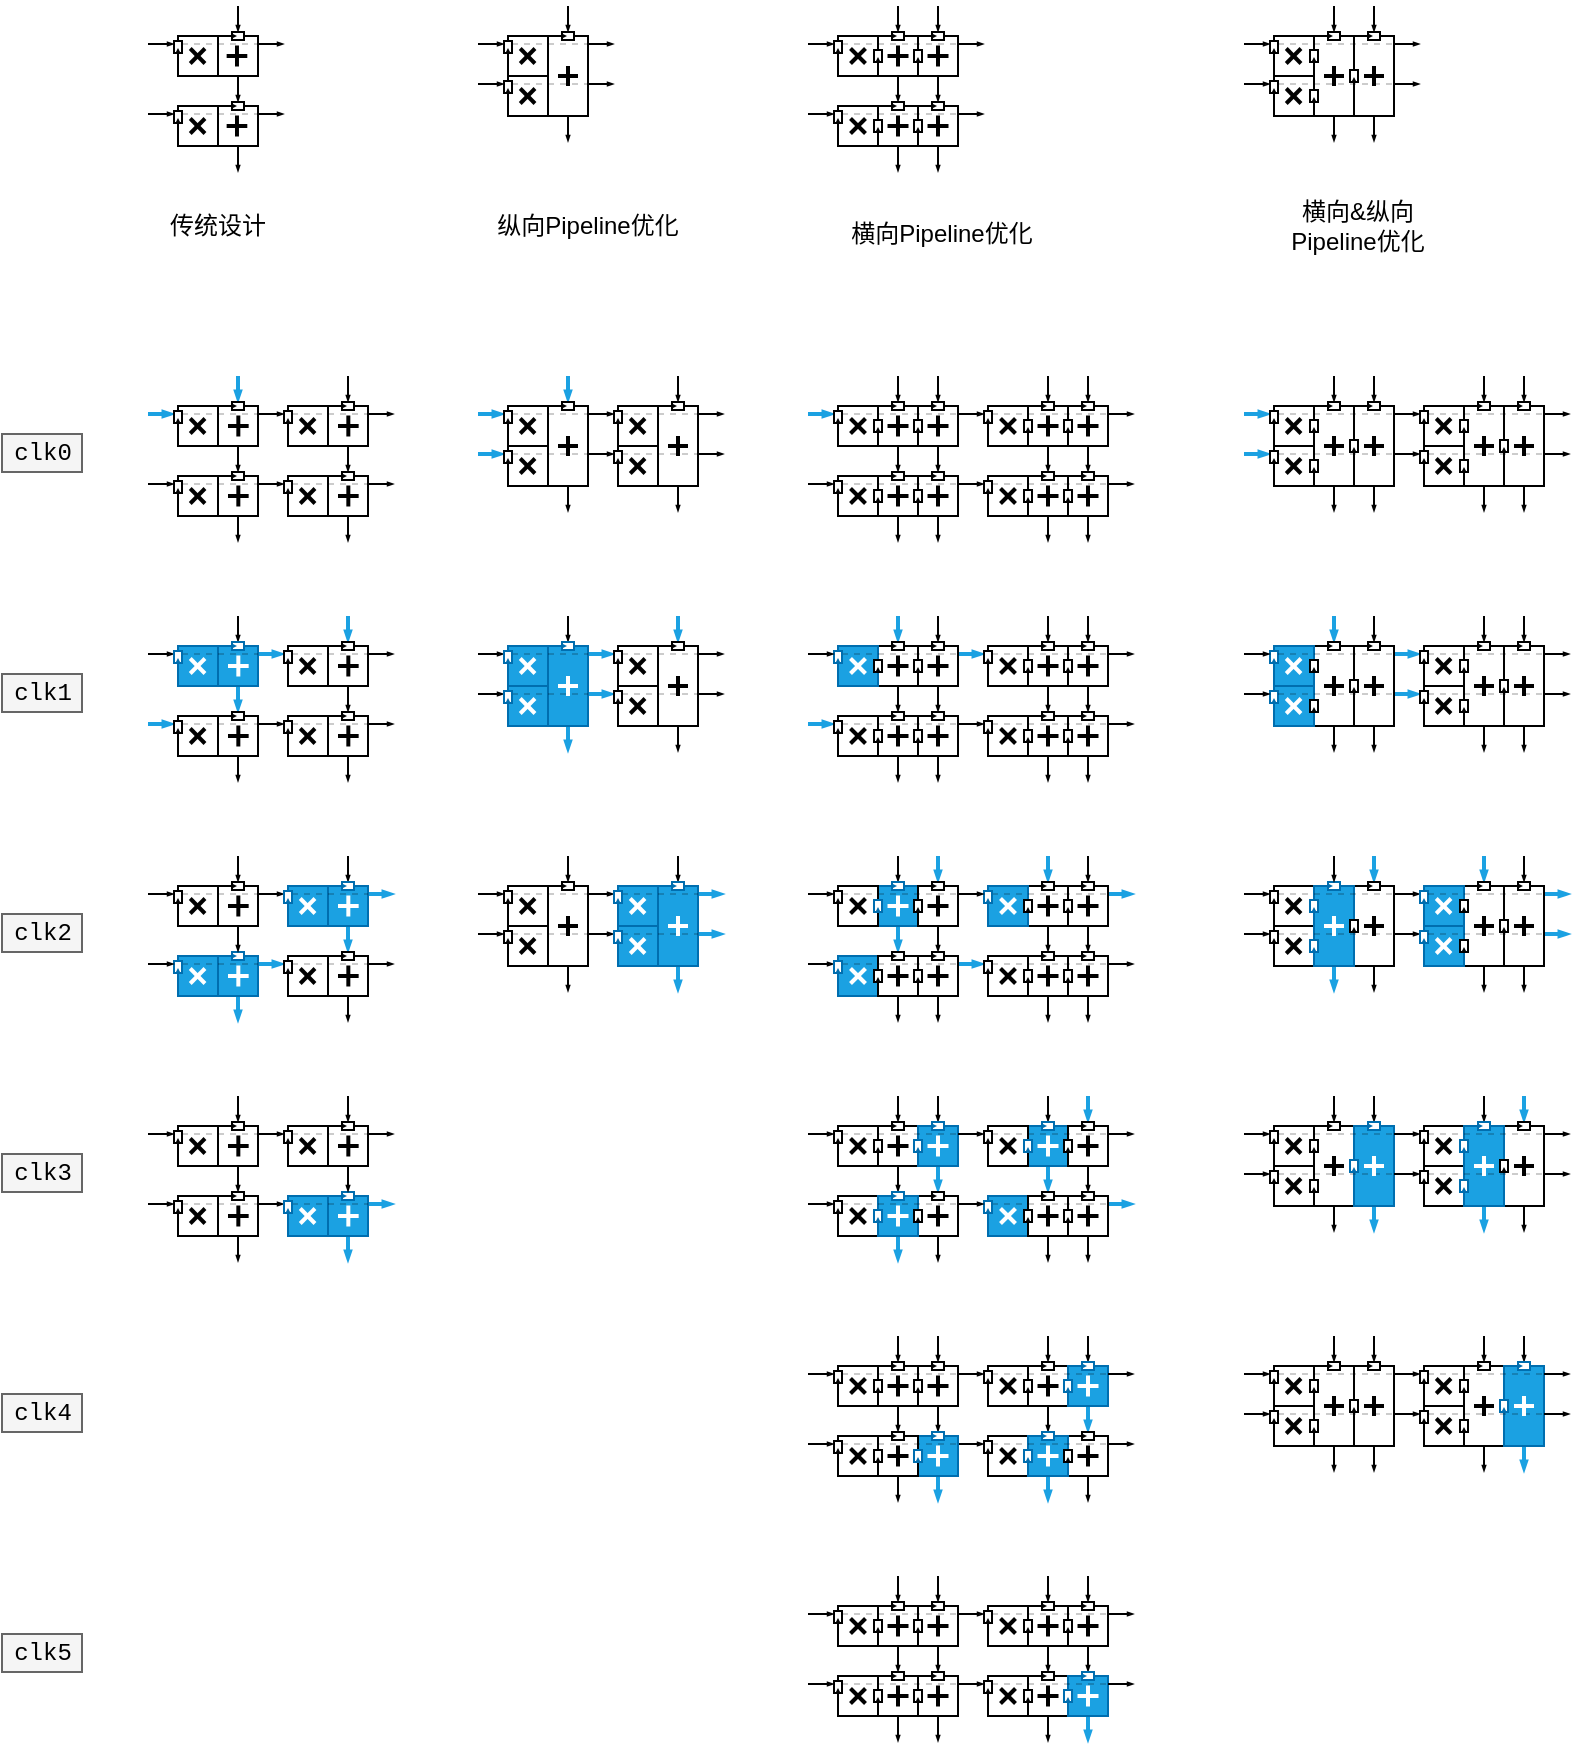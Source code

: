 <mxfile version="14.5.1" type="device"><diagram id="1JQjJMzajBYRew053XDm" name="Page-1"><mxGraphModel dx="1553" dy="1138" grid="1" gridSize="1" guides="1" tooltips="1" connect="1" arrows="1" fold="1" page="1" pageScale="1" pageWidth="827" pageHeight="1169" math="0" shadow="0"><root><mxCell id="0"/><mxCell id="1" parent="0"/><mxCell id="mmhh_V9ILrOxOJGjjArg-1614" value="" style="endArrow=blockThin;strokeWidth=2;endSize=1;endFill=1;exitX=0.5;exitY=1;exitDx=0;exitDy=0;entryX=0.5;entryY=0;entryDx=0;entryDy=0;html=1;strokeColor=#1BA1E2;" edge="1" parent="1"><mxGeometry x="194.484" y="715" width="49.194" height="50" as="geometry"><mxPoint x="195" y="715" as="sourcePoint"/><mxPoint x="195" y="728" as="targetPoint"/></mxGeometry></mxCell><mxCell id="mmhh_V9ILrOxOJGjjArg-1631" value="" style="endArrow=blockThin;strokeWidth=2;endSize=1;endFill=1;entryX=0;entryY=0.5;entryDx=0;entryDy=0;html=1;fillColor=#1ba1e2;fontColor=#1BA1E2;strokeColor=#1BA1E2;" edge="1" parent="1"><mxGeometry x="204.0" y="657" width="50.0" height="50" as="geometry"><mxPoint x="205" y="699" as="sourcePoint"/><mxPoint x="218.0" y="699" as="targetPoint"/></mxGeometry></mxCell><mxCell id="mmhh_V9ILrOxOJGjjArg-1275" value="" style="endArrow=blockThin;strokeWidth=2;endSize=1;endFill=1;entryX=0;entryY=0.5;entryDx=0;entryDy=0;html=1;fillColor=#1ba1e2;fontColor=#1BA1E2;strokeColor=#1BA1E2;" edge="1" parent="1"><mxGeometry x="149.0" y="537" width="50.0" height="50" as="geometry"><mxPoint x="150" y="579" as="sourcePoint"/><mxPoint x="163.0" y="579" as="targetPoint"/></mxGeometry></mxCell><mxCell id="mmhh_V9ILrOxOJGjjArg-1256" value="" style="endArrow=blockThin;strokeWidth=2;endSize=1;endFill=1;exitX=0.5;exitY=1;exitDx=0;exitDy=0;entryX=0.5;entryY=0;entryDx=0;entryDy=0;html=1;strokeColor=#1BA1E2;" edge="1" parent="1"><mxGeometry x="139.484" y="595" width="49.194" height="50" as="geometry"><mxPoint x="140" y="595" as="sourcePoint"/><mxPoint x="140" y="608" as="targetPoint"/></mxGeometry></mxCell><mxCell id="mmhh_V9ILrOxOJGjjArg-1322" value="" style="endArrow=blockThin;strokeWidth=1;endSize=1;endFill=1;exitX=0.5;exitY=1;exitDx=0;exitDy=0;entryX=0.5;entryY=0;entryDx=0;entryDy=0;html=1;" edge="1" parent="1"><mxGeometry x="359.484" y="525" width="49.194" height="50" as="geometry"><mxPoint x="360" y="525" as="sourcePoint"/><mxPoint x="360" y="538" as="targetPoint"/></mxGeometry></mxCell><mxCell id="mmhh_V9ILrOxOJGjjArg-1361" value="" style="endArrow=blockThin;strokeWidth=1;endSize=1;endFill=1;entryX=0;entryY=0.5;entryDx=0;entryDy=0;html=1;fillColor=#1ba1e2;fontColor=#1BA1E2;" edge="1" parent="1"><mxGeometry x="314.0" y="522" width="50.0" height="50" as="geometry"><mxPoint x="315" y="564" as="sourcePoint"/><mxPoint x="328.0" y="564" as="targetPoint"/></mxGeometry></mxCell><mxCell id="mmhh_V9ILrOxOJGjjArg-1351" value="" style="endArrow=blockThin;strokeWidth=1;endSize=1;endFill=1;entryX=0;entryY=0.5;entryDx=0;entryDy=0;html=1;fillColor=#1ba1e2;fontColor=#1BA1E2;" edge="1" parent="1"><mxGeometry x="314.0" y="502" width="50.0" height="50" as="geometry"><mxPoint x="315" y="544" as="sourcePoint"/><mxPoint x="328.0" y="544" as="targetPoint"/></mxGeometry></mxCell><mxCell id="mmhh_V9ILrOxOJGjjArg-1306" value="" style="endArrow=blockThin;strokeWidth=1;endSize=1;endFill=1;exitX=0.5;exitY=1;exitDx=0;exitDy=0;entryX=0.5;entryY=0;entryDx=0;entryDy=0;html=1;" edge="1" parent="1"><mxGeometry x="194.484" y="525" width="49.194" height="50" as="geometry"><mxPoint x="195" y="525" as="sourcePoint"/><mxPoint x="195" y="538" as="targetPoint"/></mxGeometry></mxCell><mxCell id="mmhh_V9ILrOxOJGjjArg-1307" value="" style="endArrow=blockThin;strokeWidth=2;endSize=1;endFill=1;exitX=0.5;exitY=1;exitDx=0;exitDy=0;entryX=0.5;entryY=0;entryDx=0;entryDy=0;html=1;strokeColor=#1BA1E2;" edge="1" parent="1"><mxGeometry x="194.484" y="560" width="49.194" height="50" as="geometry"><mxPoint x="195" y="560" as="sourcePoint"/><mxPoint x="195" y="573" as="targetPoint"/></mxGeometry></mxCell><mxCell id="mmhh_V9ILrOxOJGjjArg-1309" value="" style="endArrow=blockThin;strokeWidth=2;endSize=1;endFill=1;entryX=0;entryY=0.5;entryDx=0;entryDy=0;html=1;fillColor=#1ba1e2;fontColor=#1BA1E2;strokeColor=#1BA1E2;" edge="1" parent="1"><mxGeometry x="204.0" y="502" width="50.0" height="50" as="geometry"><mxPoint x="205" y="544" as="sourcePoint"/><mxPoint x="218" y="544" as="targetPoint"/></mxGeometry></mxCell><mxCell id="mmhh_V9ILrOxOJGjjArg-934" value="" style="endArrow=blockThin;strokeWidth=2;endSize=1;endFill=1;entryX=0;entryY=0.5;entryDx=0;entryDy=0;html=1;fillColor=#1ba1e2;fontColor=#1BA1E2;strokeColor=#1BA1E2;" edge="1" parent="1"><mxGeometry x="94.0" y="417" width="50.0" height="50" as="geometry"><mxPoint x="95" y="459" as="sourcePoint"/><mxPoint x="108.0" y="459" as="targetPoint"/></mxGeometry></mxCell><mxCell id="mmhh_V9ILrOxOJGjjArg-983" value="" style="endArrow=blockThin;strokeWidth=2;endSize=1;endFill=1;exitX=0.5;exitY=1;exitDx=0;exitDy=0;entryX=0.5;entryY=0;entryDx=0;entryDy=0;html=1;strokeColor=#1BA1E2;" edge="1" parent="1"><mxGeometry x="194.484" y="405" width="49.194" height="50" as="geometry"><mxPoint x="195" y="405" as="sourcePoint"/><mxPoint x="195" y="418" as="targetPoint"/></mxGeometry></mxCell><mxCell id="mmhh_V9ILrOxOJGjjArg-950" value="" style="endArrow=blockThin;strokeWidth=2;endSize=1;endFill=1;exitX=0.5;exitY=1;exitDx=0;exitDy=0;entryX=0.5;entryY=0;entryDx=0;entryDy=0;html=1;strokeColor=#1BA1E2;" edge="1" parent="1"><mxGeometry x="139.484" y="440" width="49.194" height="50" as="geometry"><mxPoint x="140" y="440" as="sourcePoint"/><mxPoint x="140" y="453" as="targetPoint"/></mxGeometry></mxCell><mxCell id="mmhh_V9ILrOxOJGjjArg-949" value="" style="endArrow=blockThin;strokeWidth=1;endSize=1;endFill=1;exitX=0.5;exitY=1;exitDx=0;exitDy=0;entryX=0.5;entryY=0;entryDx=0;entryDy=0;html=1;" edge="1" parent="1"><mxGeometry x="139.484" y="405" width="49.194" height="50" as="geometry"><mxPoint x="140" y="405" as="sourcePoint"/><mxPoint x="140" y="418" as="targetPoint"/></mxGeometry></mxCell><mxCell id="mmhh_V9ILrOxOJGjjArg-951" value="" style="endArrow=blockThin;strokeWidth=1;endSize=1;endFill=1;entryX=0;entryY=0.5;entryDx=0;entryDy=0;html=1;fillColor=#1ba1e2;fontColor=#1BA1E2;" edge="1" parent="1"><mxGeometry x="94.0" y="382" width="50.0" height="50" as="geometry"><mxPoint x="95" y="424" as="sourcePoint"/><mxPoint x="108.0" y="424" as="targetPoint"/></mxGeometry></mxCell><mxCell id="mmhh_V9ILrOxOJGjjArg-953" value="" style="endArrow=blockThin;strokeWidth=2;endSize=1;endFill=1;entryX=0;entryY=0.5;entryDx=0;entryDy=0;html=1;fillColor=#1ba1e2;fontColor=#1BA1E2;strokeColor=#1BA1E2;" edge="1" parent="1"><mxGeometry x="149.0" y="382" width="50.0" height="50" as="geometry"><mxPoint x="150" y="424" as="sourcePoint"/><mxPoint x="163.0" y="424" as="targetPoint"/></mxGeometry></mxCell><mxCell id="mmhh_V9ILrOxOJGjjArg-503" value="" style="endArrow=blockThin;strokeWidth=2;endSize=1;endFill=1;exitX=0.5;exitY=1;exitDx=0;exitDy=0;entryX=0.5;entryY=0;entryDx=0;entryDy=0;html=1;strokeColor=#1BA1E2;" edge="1" parent="1"><mxGeometry x="139.484" y="285" width="49.194" height="50" as="geometry"><mxPoint x="140" y="285" as="sourcePoint"/><mxPoint x="140" y="298" as="targetPoint"/></mxGeometry></mxCell><mxCell id="mmhh_V9ILrOxOJGjjArg-505" value="" style="endArrow=blockThin;strokeWidth=2;endSize=1;endFill=1;entryX=0;entryY=0.5;entryDx=0;entryDy=0;html=1;fillColor=#1ba1e2;fontColor=#1BA1E2;strokeColor=#1BA1E2;" edge="1" parent="1"><mxGeometry x="94.0" y="262" width="50.0" height="50" as="geometry"><mxPoint x="95" y="304" as="sourcePoint"/><mxPoint x="108.0" y="304" as="targetPoint"/></mxGeometry></mxCell><mxCell id="mmhh_V9ILrOxOJGjjArg-1323" value="" style="endArrow=blockThin;strokeWidth=2;endSize=1;endFill=1;entryX=0;entryY=0.5;entryDx=0;entryDy=0;html=1;fillColor=#1ba1e2;fontColor=#1BA1E2;strokeColor=#1BA1E2;" edge="1" parent="1"><mxGeometry x="369.0" y="502" width="50.0" height="50" as="geometry"><mxPoint x="370" y="544" as="sourcePoint"/><mxPoint x="383.0" y="544" as="targetPoint"/></mxGeometry></mxCell><mxCell id="mmhh_V9ILrOxOJGjjArg-1332" value="" style="endArrow=blockThin;strokeWidth=2;endSize=1;endFill=1;entryX=0;entryY=0.5;entryDx=0;entryDy=0;html=1;fillColor=#1ba1e2;fontColor=#1BA1E2;strokeColor=#1BA1E2;" edge="1" parent="1"><mxGeometry x="369.0" y="522" width="50.0" height="50" as="geometry"><mxPoint x="370" y="564" as="sourcePoint"/><mxPoint x="383.0" y="564" as="targetPoint"/></mxGeometry></mxCell><mxCell id="mmhh_V9ILrOxOJGjjArg-1333" value="" style="endArrow=blockThin;strokeWidth=2;endSize=1;endFill=1;exitX=0.5;exitY=1;exitDx=0;exitDy=0;entryX=0.5;entryY=0;entryDx=0;entryDy=0;html=1;strokeColor=#1BA1E2;" edge="1" parent="1"><mxGeometry x="359.414" y="580" width="49.194" height="50" as="geometry"><mxPoint x="360" y="580" as="sourcePoint"/><mxPoint x="360" y="593" as="targetPoint"/></mxGeometry></mxCell><mxCell id="mmhh_V9ILrOxOJGjjArg-999" value="" style="endArrow=blockThin;strokeWidth=2;endSize=1;endFill=1;exitX=0.5;exitY=1;exitDx=0;exitDy=0;entryX=0.5;entryY=0;entryDx=0;entryDy=0;html=1;strokeColor=#1BA1E2;" edge="1" parent="1"><mxGeometry x="359.484" y="405" width="49.194" height="50" as="geometry"><mxPoint x="360" y="405" as="sourcePoint"/><mxPoint x="360" y="418" as="targetPoint"/></mxGeometry></mxCell><mxCell id="mmhh_V9ILrOxOJGjjArg-1039" value="" style="endArrow=blockThin;strokeWidth=2;endSize=1;endFill=1;exitX=0.5;exitY=1;exitDx=0;exitDy=0;entryX=0.5;entryY=0;entryDx=0;entryDy=0;html=1;fillColor=#1ba1e2;strokeColor=#1BA1E2;" edge="1" parent="1"><mxGeometry x="304.414" y="460" width="49.194" height="50" as="geometry"><mxPoint x="305" y="460" as="sourcePoint"/><mxPoint x="305" y="473" as="targetPoint"/></mxGeometry></mxCell><mxCell id="mmhh_V9ILrOxOJGjjArg-1028" value="" style="endArrow=blockThin;strokeWidth=2;endSize=1;endFill=1;entryX=0;entryY=0.5;entryDx=0;entryDy=0;html=1;fillColor=#1ba1e2;fontColor=#1BA1E2;strokeColor=#1BA1E2;" edge="1" parent="1"><mxGeometry x="314.0" y="382" width="50.0" height="50" as="geometry"><mxPoint x="315" y="424" as="sourcePoint"/><mxPoint x="328.0" y="424" as="targetPoint"/></mxGeometry></mxCell><mxCell id="mmhh_V9ILrOxOJGjjArg-1038" value="" style="endArrow=blockThin;strokeWidth=2;endSize=1;endFill=1;entryX=0;entryY=0.5;entryDx=0;entryDy=0;html=1;fillColor=#1ba1e2;fontColor=#1BA1E2;strokeColor=#1BA1E2;" edge="1" parent="1"><mxGeometry x="314.0" y="402" width="50.0" height="50" as="geometry"><mxPoint x="315" y="444" as="sourcePoint"/><mxPoint x="328.0" y="444" as="targetPoint"/></mxGeometry></mxCell><mxCell id="mmhh_V9ILrOxOJGjjArg-660" value="" style="endArrow=blockThin;strokeWidth=2;endSize=1;endFill=1;exitX=0.5;exitY=1;exitDx=0;exitDy=0;entryX=0.5;entryY=0;entryDx=0;entryDy=0;html=1;strokeColor=#1BA1E2;" edge="1" parent="1"><mxGeometry x="304.484" y="285" width="49.194" height="50" as="geometry"><mxPoint x="305" y="285" as="sourcePoint"/><mxPoint x="305" y="298" as="targetPoint"/></mxGeometry></mxCell><mxCell id="mmhh_V9ILrOxOJGjjArg-1026" value="" style="endArrow=blockThin;strokeWidth=1;endSize=1;endFill=1;exitX=0.5;exitY=1;exitDx=0;exitDy=0;entryX=0.5;entryY=0;entryDx=0;entryDy=0;html=1;" edge="1" parent="1"><mxGeometry x="304.484" y="405" width="49.194" height="50" as="geometry"><mxPoint x="305" y="405" as="sourcePoint"/><mxPoint x="305" y="418" as="targetPoint"/></mxGeometry></mxCell><mxCell id="mmhh_V9ILrOxOJGjjArg-1027" value="" style="endArrow=blockThin;strokeWidth=1;endSize=1;endFill=1;entryX=0;entryY=0.5;entryDx=0;entryDy=0;html=1;fillColor=#1ba1e2;fontColor=#1BA1E2;" edge="1" parent="1"><mxGeometry x="259.0" y="382" width="50.0" height="50" as="geometry"><mxPoint x="260" y="424" as="sourcePoint"/><mxPoint x="273.0" y="424" as="targetPoint"/></mxGeometry></mxCell><mxCell id="mmhh_V9ILrOxOJGjjArg-1037" value="" style="endArrow=blockThin;strokeWidth=1;endSize=1;endFill=1;entryX=0;entryY=0.5;entryDx=0;entryDy=0;html=1;fillColor=#1ba1e2;fontColor=#1BA1E2;" edge="1" parent="1"><mxGeometry x="259.0" y="402" width="50.0" height="50" as="geometry"><mxPoint x="260" y="444" as="sourcePoint"/><mxPoint x="273.0" y="444" as="targetPoint"/></mxGeometry></mxCell><mxCell id="mmhh_V9ILrOxOJGjjArg-661" value="" style="endArrow=blockThin;strokeWidth=2;endSize=1;endFill=1;entryX=0;entryY=0.5;entryDx=0;entryDy=0;html=1;fillColor=#1ba1e2;fontColor=#1BA1E2;strokeColor=#1BA1E2;" edge="1" parent="1"><mxGeometry x="259.0" y="262" width="50.0" height="50" as="geometry"><mxPoint x="260" y="304" as="sourcePoint"/><mxPoint x="273.0" y="304" as="targetPoint"/></mxGeometry></mxCell><mxCell id="mmhh_V9ILrOxOJGjjArg-671" value="" style="endArrow=blockThin;strokeWidth=2;endSize=1;endFill=1;entryX=0;entryY=0.5;entryDx=0;entryDy=0;html=1;fillColor=#1ba1e2;fontColor=#1BA1E2;strokeColor=#1BA1E2;" edge="1" parent="1"><mxGeometry x="259.0" y="282" width="50.0" height="50" as="geometry"><mxPoint x="260" y="324" as="sourcePoint"/><mxPoint x="273.0" y="324" as="targetPoint"/></mxGeometry></mxCell><mxCell id="mmhh_V9ILrOxOJGjjArg-473" value="" style="rounded=0;" vertex="1" parent="1"><mxGeometry x="110.0" y="335" width="20.0" height="20" as="geometry"/></mxCell><mxCell id="mmhh_V9ILrOxOJGjjArg-474" value="" style="rounded=0;" vertex="1" parent="1"><mxGeometry x="130.0" y="335" width="20.0" height="20" as="geometry"/></mxCell><mxCell id="mmhh_V9ILrOxOJGjjArg-475" value="" style="group;container=0;" vertex="1" connectable="0" parent="1"><mxGeometry x="127.677" y="342" width="3.935" height="6" as="geometry"/></mxCell><mxCell id="mmhh_V9ILrOxOJGjjArg-476" value="" style="endArrow=none;fontSize=1;entryX=0.5;entryY=1;entryDx=0;entryDy=0;exitX=0.5;exitY=0;exitDx=0;exitDy=0;strokeWidth=2;html=1;" edge="1" parent="1"><mxGeometry x="99.883" y="340.5" width="36.895" height="37.5" as="geometry"><mxPoint x="123.496" y="341.25" as="sourcePoint"/><mxPoint x="116.117" y="348.75" as="targetPoint"/></mxGeometry></mxCell><mxCell id="mmhh_V9ILrOxOJGjjArg-477" value="" style="endArrow=none;fontSize=1;entryX=0;entryY=0.5;entryDx=0;entryDy=0;exitX=1;exitY=0.5;exitDx=0;exitDy=0;strokeWidth=2;html=1;" edge="1" parent="1"><mxGeometry x="99.883" y="340.5" width="36.895" height="37.5" as="geometry"><mxPoint x="123.496" y="348.75" as="sourcePoint"/><mxPoint x="116.117" y="341.25" as="targetPoint"/></mxGeometry></mxCell><mxCell id="mmhh_V9ILrOxOJGjjArg-480" value="" style="endArrow=none;strokeWidth=1;endSize=1;endFill=0;entryX=0;entryY=0.5;entryDx=0;entryDy=0;html=1;dashed=1;opacity=20;" edge="1" parent="1"><mxGeometry x="-1856.79" y="-1151" width="49.194" height="50" as="geometry"><mxPoint x="112.0" y="339" as="sourcePoint"/><mxPoint x="150" y="339" as="targetPoint"/></mxGeometry></mxCell><mxCell id="mmhh_V9ILrOxOJGjjArg-481" value="" style="group;strokeColor=#000000;" vertex="1" connectable="0" parent="1"><mxGeometry x="108" y="337.5" width="4.0" height="6" as="geometry"/></mxCell><mxCell id="mmhh_V9ILrOxOJGjjArg-482" value="" style="rounded=0;fontSize=1;align=left;" vertex="1" parent="mmhh_V9ILrOxOJGjjArg-481"><mxGeometry width="4.0" height="6.0" as="geometry"/></mxCell><mxCell id="mmhh_V9ILrOxOJGjjArg-483" value="" style="triangle;fontSize=1;align=left;rotation=90;direction=west;" vertex="1" parent="mmhh_V9ILrOxOJGjjArg-481"><mxGeometry x="1.3" y="4.6" width="1.4" height="1.4" as="geometry"/></mxCell><mxCell id="mmhh_V9ILrOxOJGjjArg-484" value="" style="group" vertex="1" connectable="0" parent="1"><mxGeometry x="137" y="333" width="6" height="4" as="geometry"/></mxCell><mxCell id="mmhh_V9ILrOxOJGjjArg-485" value="" style="rounded=0;fontSize=1;align=left;rotation=90;" vertex="1" parent="mmhh_V9ILrOxOJGjjArg-484"><mxGeometry x="1" y="-1" width="4.0" height="6" as="geometry"/></mxCell><mxCell id="mmhh_V9ILrOxOJGjjArg-486" value="" style="triangle;fontSize=1;align=left;rotation=180;direction=west;" vertex="1" parent="mmhh_V9ILrOxOJGjjArg-484"><mxGeometry x="0.016" y="1.3" width="1.377" height="1.4" as="geometry"/></mxCell><mxCell id="mmhh_V9ILrOxOJGjjArg-487" value="" style="endArrow=blockThin;strokeWidth=1;endSize=1;endFill=1;exitX=0.5;exitY=1;exitDx=0;exitDy=0;entryX=0.5;entryY=0;entryDx=0;entryDy=0;html=1;" edge="1" parent="1"><mxGeometry x="139.484" y="355" width="49.194" height="50" as="geometry"><mxPoint x="140" y="355" as="sourcePoint"/><mxPoint x="140" y="368" as="targetPoint"/></mxGeometry></mxCell><mxCell id="mmhh_V9ILrOxOJGjjArg-488" value="" style="endArrow=blockThin;strokeWidth=1;endSize=1;endFill=1;entryX=0;entryY=0.5;entryDx=0;entryDy=0;html=1;fillColor=#1ba1e2;fontColor=#1BA1E2;" edge="1" parent="1"><mxGeometry x="94.0" y="297" width="50.0" height="50" as="geometry"><mxPoint x="95" y="339" as="sourcePoint"/><mxPoint x="108.0" y="339" as="targetPoint"/></mxGeometry></mxCell><mxCell id="mmhh_V9ILrOxOJGjjArg-489" value="" style="rounded=0;" vertex="1" parent="1"><mxGeometry x="110.0" y="300" width="20.0" height="20" as="geometry"/></mxCell><mxCell id="mmhh_V9ILrOxOJGjjArg-490" value="" style="rounded=0;" vertex="1" parent="1"><mxGeometry x="130.0" y="300" width="20.0" height="20" as="geometry"/></mxCell><mxCell id="mmhh_V9ILrOxOJGjjArg-491" value="" style="group;container=0;" vertex="1" connectable="0" parent="1"><mxGeometry x="127.677" y="307" width="3.935" height="6" as="geometry"/></mxCell><mxCell id="mmhh_V9ILrOxOJGjjArg-492" value="" style="endArrow=none;fontSize=1;entryX=0.5;entryY=1;entryDx=0;entryDy=0;exitX=0.5;exitY=0;exitDx=0;exitDy=0;strokeWidth=2;html=1;" edge="1" parent="1"><mxGeometry x="99.883" y="305.5" width="36.895" height="37.5" as="geometry"><mxPoint x="123.496" y="306.25" as="sourcePoint"/><mxPoint x="116.117" y="313.75" as="targetPoint"/></mxGeometry></mxCell><mxCell id="mmhh_V9ILrOxOJGjjArg-493" value="" style="endArrow=none;fontSize=1;entryX=0;entryY=0.5;entryDx=0;entryDy=0;exitX=1;exitY=0.5;exitDx=0;exitDy=0;strokeWidth=2;html=1;" edge="1" parent="1"><mxGeometry x="99.883" y="305.5" width="36.895" height="37.5" as="geometry"><mxPoint x="123.496" y="313.75" as="sourcePoint"/><mxPoint x="116.117" y="306.25" as="targetPoint"/></mxGeometry></mxCell><mxCell id="mmhh_V9ILrOxOJGjjArg-496" value="" style="endArrow=none;strokeWidth=1;endSize=1;endFill=0;entryX=0;entryY=0.5;entryDx=0;entryDy=0;html=1;dashed=1;opacity=20;" edge="1" parent="1"><mxGeometry x="-1856.79" y="-1186" width="49.194" height="50" as="geometry"><mxPoint x="112.0" y="304" as="sourcePoint"/><mxPoint x="150" y="304" as="targetPoint"/></mxGeometry></mxCell><mxCell id="mmhh_V9ILrOxOJGjjArg-497" value="" style="group;strokeColor=#000000;" vertex="1" connectable="0" parent="1"><mxGeometry x="108" y="302.5" width="4.0" height="6" as="geometry"/></mxCell><mxCell id="mmhh_V9ILrOxOJGjjArg-498" value="" style="rounded=0;fontSize=1;align=left;" vertex="1" parent="mmhh_V9ILrOxOJGjjArg-497"><mxGeometry width="4.0" height="6.0" as="geometry"/></mxCell><mxCell id="mmhh_V9ILrOxOJGjjArg-499" value="" style="triangle;fontSize=1;align=left;rotation=90;direction=west;" vertex="1" parent="mmhh_V9ILrOxOJGjjArg-497"><mxGeometry x="1.3" y="4.6" width="1.4" height="1.4" as="geometry"/></mxCell><mxCell id="mmhh_V9ILrOxOJGjjArg-500" value="" style="group" vertex="1" connectable="0" parent="1"><mxGeometry x="137" y="298" width="6" height="4" as="geometry"/></mxCell><mxCell id="mmhh_V9ILrOxOJGjjArg-501" value="" style="rounded=0;fontSize=1;align=left;rotation=90;" vertex="1" parent="mmhh_V9ILrOxOJGjjArg-500"><mxGeometry x="1" y="-1" width="4.0" height="6" as="geometry"/></mxCell><mxCell id="mmhh_V9ILrOxOJGjjArg-502" value="" style="triangle;fontSize=1;align=left;rotation=180;direction=west;" vertex="1" parent="mmhh_V9ILrOxOJGjjArg-500"><mxGeometry x="0.016" y="1.3" width="1.377" height="1.4" as="geometry"/></mxCell><mxCell id="mmhh_V9ILrOxOJGjjArg-504" value="" style="endArrow=blockThin;strokeWidth=1;endSize=1;endFill=1;exitX=0.5;exitY=1;exitDx=0;exitDy=0;entryX=0.5;entryY=0;entryDx=0;entryDy=0;html=1;" edge="1" parent="1"><mxGeometry x="139.484" y="320" width="49.194" height="50" as="geometry"><mxPoint x="140" y="320" as="sourcePoint"/><mxPoint x="140" y="333" as="targetPoint"/></mxGeometry></mxCell><mxCell id="mmhh_V9ILrOxOJGjjArg-506" value="" style="endArrow=blockThin;strokeWidth=1;endSize=1;endFill=1;entryX=0;entryY=0.5;entryDx=0;entryDy=0;html=1;fillColor=#1ba1e2;fontColor=#1BA1E2;" edge="1" parent="1"><mxGeometry x="149.0" y="297" width="50.0" height="50" as="geometry"><mxPoint x="150" y="339" as="sourcePoint"/><mxPoint x="163.0" y="339" as="targetPoint"/></mxGeometry></mxCell><mxCell id="mmhh_V9ILrOxOJGjjArg-507" value="" style="endArrow=blockThin;strokeWidth=1;endSize=1;endFill=1;entryX=0;entryY=0.5;entryDx=0;entryDy=0;html=1;fillColor=#1ba1e2;fontColor=#1BA1E2;" edge="1" parent="1"><mxGeometry x="149.0" y="262" width="50.0" height="50" as="geometry"><mxPoint x="150" y="304" as="sourcePoint"/><mxPoint x="163.0" y="304" as="targetPoint"/></mxGeometry></mxCell><mxCell id="mmhh_V9ILrOxOJGjjArg-509" value="" style="rounded=0;" vertex="1" parent="1"><mxGeometry x="165.0" y="335" width="20.0" height="20" as="geometry"/></mxCell><mxCell id="mmhh_V9ILrOxOJGjjArg-510" value="" style="rounded=0;" vertex="1" parent="1"><mxGeometry x="185.0" y="335" width="20.0" height="20" as="geometry"/></mxCell><mxCell id="mmhh_V9ILrOxOJGjjArg-511" value="" style="group;container=0;" vertex="1" connectable="0" parent="1"><mxGeometry x="182.677" y="342" width="3.935" height="6" as="geometry"/></mxCell><mxCell id="mmhh_V9ILrOxOJGjjArg-512" value="" style="endArrow=none;fontSize=1;entryX=0.5;entryY=1;entryDx=0;entryDy=0;exitX=0.5;exitY=0;exitDx=0;exitDy=0;strokeWidth=2;html=1;" edge="1" parent="1"><mxGeometry x="154.883" y="340.5" width="36.895" height="37.5" as="geometry"><mxPoint x="178.496" y="341.25" as="sourcePoint"/><mxPoint x="171.117" y="348.75" as="targetPoint"/></mxGeometry></mxCell><mxCell id="mmhh_V9ILrOxOJGjjArg-513" value="" style="endArrow=none;fontSize=1;entryX=0;entryY=0.5;entryDx=0;entryDy=0;exitX=1;exitY=0.5;exitDx=0;exitDy=0;strokeWidth=2;html=1;" edge="1" parent="1"><mxGeometry x="154.883" y="340.5" width="36.895" height="37.5" as="geometry"><mxPoint x="178.496" y="348.75" as="sourcePoint"/><mxPoint x="171.117" y="341.25" as="targetPoint"/></mxGeometry></mxCell><mxCell id="mmhh_V9ILrOxOJGjjArg-516" value="" style="endArrow=none;strokeWidth=1;endSize=1;endFill=0;entryX=0;entryY=0.5;entryDx=0;entryDy=0;html=1;dashed=1;opacity=20;" edge="1" parent="1"><mxGeometry x="-1801.79" y="-1151" width="49.194" height="50" as="geometry"><mxPoint x="167.0" y="339" as="sourcePoint"/><mxPoint x="205" y="339" as="targetPoint"/></mxGeometry></mxCell><mxCell id="mmhh_V9ILrOxOJGjjArg-517" value="" style="group;strokeColor=#000000;" vertex="1" connectable="0" parent="1"><mxGeometry x="163" y="337.5" width="4.0" height="6" as="geometry"/></mxCell><mxCell id="mmhh_V9ILrOxOJGjjArg-518" value="" style="rounded=0;fontSize=1;align=left;" vertex="1" parent="mmhh_V9ILrOxOJGjjArg-517"><mxGeometry width="4.0" height="6.0" as="geometry"/></mxCell><mxCell id="mmhh_V9ILrOxOJGjjArg-519" value="" style="triangle;fontSize=1;align=left;rotation=90;direction=west;" vertex="1" parent="mmhh_V9ILrOxOJGjjArg-517"><mxGeometry x="1.3" y="4.6" width="1.4" height="1.4" as="geometry"/></mxCell><mxCell id="mmhh_V9ILrOxOJGjjArg-520" value="" style="group" vertex="1" connectable="0" parent="1"><mxGeometry x="192" y="333" width="6" height="4" as="geometry"/></mxCell><mxCell id="mmhh_V9ILrOxOJGjjArg-521" value="" style="rounded=0;fontSize=1;align=left;rotation=90;" vertex="1" parent="mmhh_V9ILrOxOJGjjArg-520"><mxGeometry x="1" y="-1" width="4.0" height="6" as="geometry"/></mxCell><mxCell id="mmhh_V9ILrOxOJGjjArg-522" value="" style="triangle;fontSize=1;align=left;rotation=180;direction=west;" vertex="1" parent="mmhh_V9ILrOxOJGjjArg-520"><mxGeometry x="0.016" y="1.3" width="1.377" height="1.4" as="geometry"/></mxCell><mxCell id="mmhh_V9ILrOxOJGjjArg-523" value="" style="endArrow=blockThin;strokeWidth=1;endSize=1;endFill=1;exitX=0.5;exitY=1;exitDx=0;exitDy=0;entryX=0.5;entryY=0;entryDx=0;entryDy=0;html=1;" edge="1" parent="1"><mxGeometry x="194.484" y="355" width="49.194" height="50" as="geometry"><mxPoint x="195" y="355" as="sourcePoint"/><mxPoint x="195" y="368" as="targetPoint"/></mxGeometry></mxCell><mxCell id="mmhh_V9ILrOxOJGjjArg-525" value="" style="rounded=0;" vertex="1" parent="1"><mxGeometry x="165.0" y="300" width="20.0" height="20" as="geometry"/></mxCell><mxCell id="mmhh_V9ILrOxOJGjjArg-526" value="" style="rounded=0;" vertex="1" parent="1"><mxGeometry x="185.0" y="300" width="20.0" height="20" as="geometry"/></mxCell><mxCell id="mmhh_V9ILrOxOJGjjArg-527" value="" style="group;container=0;" vertex="1" connectable="0" parent="1"><mxGeometry x="182.677" y="307" width="3.935" height="6" as="geometry"/></mxCell><mxCell id="mmhh_V9ILrOxOJGjjArg-528" value="" style="endArrow=none;fontSize=1;entryX=0.5;entryY=1;entryDx=0;entryDy=0;exitX=0.5;exitY=0;exitDx=0;exitDy=0;strokeWidth=2;html=1;" edge="1" parent="1"><mxGeometry x="154.883" y="305.5" width="36.895" height="37.5" as="geometry"><mxPoint x="178.496" y="306.25" as="sourcePoint"/><mxPoint x="171.117" y="313.75" as="targetPoint"/></mxGeometry></mxCell><mxCell id="mmhh_V9ILrOxOJGjjArg-529" value="" style="endArrow=none;fontSize=1;entryX=0;entryY=0.5;entryDx=0;entryDy=0;exitX=1;exitY=0.5;exitDx=0;exitDy=0;strokeWidth=2;html=1;" edge="1" parent="1"><mxGeometry x="154.883" y="305.5" width="36.895" height="37.5" as="geometry"><mxPoint x="178.496" y="313.75" as="sourcePoint"/><mxPoint x="171.117" y="306.25" as="targetPoint"/></mxGeometry></mxCell><mxCell id="mmhh_V9ILrOxOJGjjArg-532" value="" style="endArrow=none;strokeWidth=1;endSize=1;endFill=0;entryX=0;entryY=0.5;entryDx=0;entryDy=0;html=1;dashed=1;opacity=20;" edge="1" parent="1"><mxGeometry x="-1801.79" y="-1186" width="49.194" height="50" as="geometry"><mxPoint x="167.0" y="304" as="sourcePoint"/><mxPoint x="205" y="304" as="targetPoint"/></mxGeometry></mxCell><mxCell id="mmhh_V9ILrOxOJGjjArg-533" value="" style="group;strokeColor=#000000;" vertex="1" connectable="0" parent="1"><mxGeometry x="163" y="302.5" width="4.0" height="6" as="geometry"/></mxCell><mxCell id="mmhh_V9ILrOxOJGjjArg-534" value="" style="rounded=0;fontSize=1;align=left;" vertex="1" parent="mmhh_V9ILrOxOJGjjArg-533"><mxGeometry width="4.0" height="6.0" as="geometry"/></mxCell><mxCell id="mmhh_V9ILrOxOJGjjArg-535" value="" style="triangle;fontSize=1;align=left;rotation=90;direction=west;" vertex="1" parent="mmhh_V9ILrOxOJGjjArg-533"><mxGeometry x="1.3" y="4.6" width="1.4" height="1.4" as="geometry"/></mxCell><mxCell id="mmhh_V9ILrOxOJGjjArg-536" value="" style="group" vertex="1" connectable="0" parent="1"><mxGeometry x="192" y="298" width="6" height="4" as="geometry"/></mxCell><mxCell id="mmhh_V9ILrOxOJGjjArg-537" value="" style="rounded=0;fontSize=1;align=left;rotation=90;" vertex="1" parent="mmhh_V9ILrOxOJGjjArg-536"><mxGeometry x="1" y="-1" width="4.0" height="6" as="geometry"/></mxCell><mxCell id="mmhh_V9ILrOxOJGjjArg-538" value="" style="triangle;fontSize=1;align=left;rotation=180;direction=west;" vertex="1" parent="mmhh_V9ILrOxOJGjjArg-536"><mxGeometry x="0.016" y="1.3" width="1.377" height="1.4" as="geometry"/></mxCell><mxCell id="mmhh_V9ILrOxOJGjjArg-539" value="" style="endArrow=blockThin;strokeWidth=1;endSize=1;endFill=1;exitX=0.5;exitY=1;exitDx=0;exitDy=0;entryX=0.5;entryY=0;entryDx=0;entryDy=0;html=1;" edge="1" parent="1"><mxGeometry x="194.484" y="285" width="49.194" height="50" as="geometry"><mxPoint x="195" y="285" as="sourcePoint"/><mxPoint x="195" y="298" as="targetPoint"/></mxGeometry></mxCell><mxCell id="mmhh_V9ILrOxOJGjjArg-540" value="" style="endArrow=blockThin;strokeWidth=1;endSize=1;endFill=1;exitX=0.5;exitY=1;exitDx=0;exitDy=0;entryX=0.5;entryY=0;entryDx=0;entryDy=0;html=1;" edge="1" parent="1"><mxGeometry x="194.484" y="320" width="49.194" height="50" as="geometry"><mxPoint x="195" y="320" as="sourcePoint"/><mxPoint x="195" y="333" as="targetPoint"/></mxGeometry></mxCell><mxCell id="mmhh_V9ILrOxOJGjjArg-542" value="" style="endArrow=blockThin;strokeWidth=1;endSize=1;endFill=1;entryX=0;entryY=0.5;entryDx=0;entryDy=0;html=1;fillColor=#1ba1e2;fontColor=#1BA1E2;" edge="1" parent="1"><mxGeometry x="204.0" y="297" width="50.0" height="50" as="geometry"><mxPoint x="205" y="339" as="sourcePoint"/><mxPoint x="218.0" y="339" as="targetPoint"/></mxGeometry></mxCell><mxCell id="mmhh_V9ILrOxOJGjjArg-543" value="" style="endArrow=blockThin;strokeWidth=1;endSize=1;endFill=1;entryX=0;entryY=0.5;entryDx=0;entryDy=0;html=1;fillColor=#1ba1e2;fontColor=#1BA1E2;" edge="1" parent="1"><mxGeometry x="204.0" y="262" width="50.0" height="50" as="geometry"><mxPoint x="205" y="304" as="sourcePoint"/><mxPoint x="218" y="304" as="targetPoint"/></mxGeometry></mxCell><mxCell id="mmhh_V9ILrOxOJGjjArg-679" value="" style="rounded=0;" vertex="1" parent="1"><mxGeometry x="330.0" y="300" width="20.0" height="20" as="geometry"/></mxCell><mxCell id="mmhh_V9ILrOxOJGjjArg-680" value="" style="rounded=0;" vertex="1" parent="1"><mxGeometry x="350" y="300" width="20" height="40" as="geometry"/></mxCell><mxCell id="mmhh_V9ILrOxOJGjjArg-681" value="" style="group;container=0;" vertex="1" connectable="0" parent="1"><mxGeometry x="347.677" y="307" width="3.935" height="6" as="geometry"/></mxCell><mxCell id="mmhh_V9ILrOxOJGjjArg-682" value="" style="endArrow=none;fontSize=1;entryX=0.5;entryY=1;entryDx=0;entryDy=0;exitX=0.5;exitY=0;exitDx=0;exitDy=0;strokeWidth=2;html=1;" edge="1" parent="1"><mxGeometry x="319.883" y="305.5" width="36.895" height="37.5" as="geometry"><mxPoint x="343.496" y="306.25" as="sourcePoint"/><mxPoint x="336.117" y="313.75" as="targetPoint"/></mxGeometry></mxCell><mxCell id="mmhh_V9ILrOxOJGjjArg-683" value="" style="endArrow=none;fontSize=1;entryX=0;entryY=0.5;entryDx=0;entryDy=0;exitX=1;exitY=0.5;exitDx=0;exitDy=0;strokeWidth=2;html=1;" edge="1" parent="1"><mxGeometry x="319.883" y="305.5" width="36.895" height="37.5" as="geometry"><mxPoint x="343.496" y="313.75" as="sourcePoint"/><mxPoint x="336.117" y="306.25" as="targetPoint"/></mxGeometry></mxCell><mxCell id="mmhh_V9ILrOxOJGjjArg-684" value="" style="endArrow=none;strokeWidth=1;endSize=1;endFill=0;entryX=0;entryY=0.5;entryDx=0;entryDy=0;html=1;dashed=1;opacity=20;" edge="1" parent="1"><mxGeometry x="-1636.79" y="-1186" width="49.194" height="50" as="geometry"><mxPoint x="332" y="304" as="sourcePoint"/><mxPoint x="370" y="304" as="targetPoint"/></mxGeometry></mxCell><mxCell id="mmhh_V9ILrOxOJGjjArg-685" value="" style="group;strokeColor=#000000;" vertex="1" connectable="0" parent="1"><mxGeometry x="328" y="302.5" width="4.0" height="6" as="geometry"/></mxCell><mxCell id="mmhh_V9ILrOxOJGjjArg-686" value="" style="rounded=0;fontSize=1;align=left;" vertex="1" parent="mmhh_V9ILrOxOJGjjArg-685"><mxGeometry width="4.0" height="6.0" as="geometry"/></mxCell><mxCell id="mmhh_V9ILrOxOJGjjArg-687" value="" style="triangle;fontSize=1;align=left;rotation=90;direction=west;" vertex="1" parent="mmhh_V9ILrOxOJGjjArg-685"><mxGeometry x="1.3" y="4.6" width="1.4" height="1.4" as="geometry"/></mxCell><mxCell id="mmhh_V9ILrOxOJGjjArg-688" value="" style="group" vertex="1" connectable="0" parent="1"><mxGeometry x="357" y="298" width="6" height="4" as="geometry"/></mxCell><mxCell id="mmhh_V9ILrOxOJGjjArg-689" value="" style="rounded=0;fontSize=1;align=left;rotation=90;" vertex="1" parent="mmhh_V9ILrOxOJGjjArg-688"><mxGeometry x="1" y="-1" width="4.0" height="6" as="geometry"/></mxCell><mxCell id="mmhh_V9ILrOxOJGjjArg-690" value="" style="triangle;fontSize=1;align=left;rotation=180;direction=west;" vertex="1" parent="mmhh_V9ILrOxOJGjjArg-688"><mxGeometry x="0.016" y="1.3" width="1.377" height="1.4" as="geometry"/></mxCell><mxCell id="mmhh_V9ILrOxOJGjjArg-691" value="" style="endArrow=blockThin;strokeWidth=1;endSize=1;endFill=1;exitX=0.5;exitY=1;exitDx=0;exitDy=0;entryX=0.5;entryY=0;entryDx=0;entryDy=0;html=1;" edge="1" parent="1"><mxGeometry x="359.484" y="285" width="49.194" height="50" as="geometry"><mxPoint x="360" y="285" as="sourcePoint"/><mxPoint x="360" y="298" as="targetPoint"/></mxGeometry></mxCell><mxCell id="mmhh_V9ILrOxOJGjjArg-693" value="" style="endArrow=blockThin;strokeWidth=1;endSize=1;endFill=1;entryX=0;entryY=0.5;entryDx=0;entryDy=0;html=1;fillColor=#1ba1e2;fontColor=#1BA1E2;" edge="1" parent="1"><mxGeometry x="369.0" y="262" width="50.0" height="50" as="geometry"><mxPoint x="370" y="304" as="sourcePoint"/><mxPoint x="383.0" y="304" as="targetPoint"/></mxGeometry></mxCell><mxCell id="mmhh_V9ILrOxOJGjjArg-694" value="" style="rounded=0;" vertex="1" parent="1"><mxGeometry x="330.0" y="320" width="20.0" height="20" as="geometry"/></mxCell><mxCell id="mmhh_V9ILrOxOJGjjArg-695" value="" style="group;container=0;" vertex="1" connectable="0" parent="1"><mxGeometry x="347.677" y="327" width="3.935" height="6" as="geometry"/></mxCell><mxCell id="mmhh_V9ILrOxOJGjjArg-696" value="" style="endArrow=none;fontSize=1;entryX=0.5;entryY=1;entryDx=0;entryDy=0;exitX=0.5;exitY=0;exitDx=0;exitDy=0;strokeWidth=2;html=1;" edge="1" parent="1"><mxGeometry x="319.883" y="325.5" width="36.895" height="37.5" as="geometry"><mxPoint x="343.496" y="326.25" as="sourcePoint"/><mxPoint x="336.117" y="333.75" as="targetPoint"/></mxGeometry></mxCell><mxCell id="mmhh_V9ILrOxOJGjjArg-697" value="" style="endArrow=none;fontSize=1;entryX=0;entryY=0.5;entryDx=0;entryDy=0;exitX=1;exitY=0.5;exitDx=0;exitDy=0;strokeWidth=2;html=1;" edge="1" parent="1"><mxGeometry x="319.883" y="325.5" width="36.895" height="37.5" as="geometry"><mxPoint x="343.496" y="333.75" as="sourcePoint"/><mxPoint x="336.117" y="326.25" as="targetPoint"/></mxGeometry></mxCell><mxCell id="mmhh_V9ILrOxOJGjjArg-698" value="" style="endArrow=none;strokeWidth=1;endSize=1;endFill=0;entryX=0;entryY=0.5;entryDx=0;entryDy=0;html=1;dashed=1;opacity=20;" edge="1" parent="1"><mxGeometry x="-1636.79" y="-1166" width="49.194" height="50" as="geometry"><mxPoint x="332" y="324" as="sourcePoint"/><mxPoint x="370" y="324" as="targetPoint"/></mxGeometry></mxCell><mxCell id="mmhh_V9ILrOxOJGjjArg-699" value="" style="group;strokeColor=#000000;" vertex="1" connectable="0" parent="1"><mxGeometry x="328" y="322.5" width="4.0" height="6" as="geometry"/></mxCell><mxCell id="mmhh_V9ILrOxOJGjjArg-700" value="" style="rounded=0;fontSize=1;align=left;" vertex="1" parent="mmhh_V9ILrOxOJGjjArg-699"><mxGeometry width="4.0" height="6.0" as="geometry"/></mxCell><mxCell id="mmhh_V9ILrOxOJGjjArg-701" value="" style="triangle;fontSize=1;align=left;rotation=90;direction=west;" vertex="1" parent="mmhh_V9ILrOxOJGjjArg-699"><mxGeometry x="1.3" y="4.6" width="1.4" height="1.4" as="geometry"/></mxCell><mxCell id="mmhh_V9ILrOxOJGjjArg-703" value="" style="endArrow=blockThin;strokeWidth=1;endSize=1;endFill=1;entryX=0;entryY=0.5;entryDx=0;entryDy=0;html=1;fillColor=#1ba1e2;fontColor=#1BA1E2;" edge="1" parent="1"><mxGeometry x="369.0" y="282" width="50.0" height="50" as="geometry"><mxPoint x="370" y="324" as="sourcePoint"/><mxPoint x="383.0" y="324" as="targetPoint"/></mxGeometry></mxCell><mxCell id="mmhh_V9ILrOxOJGjjArg-704" value="" style="endArrow=blockThin;strokeWidth=1;endSize=1;endFill=1;exitX=0.5;exitY=1;exitDx=0;exitDy=0;entryX=0.5;entryY=0;entryDx=0;entryDy=0;html=1;" edge="1" parent="1"><mxGeometry x="359.414" y="340" width="49.194" height="50" as="geometry"><mxPoint x="360" y="340" as="sourcePoint"/><mxPoint x="360" y="353" as="targetPoint"/></mxGeometry></mxCell><mxCell id="mmhh_V9ILrOxOJGjjArg-705" value="" style="group" vertex="1" connectable="0" parent="1"><mxGeometry x="355" y="315" width="10" height="10" as="geometry"/></mxCell><mxCell id="mmhh_V9ILrOxOJGjjArg-706" value="" style="endArrow=none;fontSize=1;entryX=0.5;entryY=1;entryDx=0;entryDy=0;exitX=0.5;exitY=0;exitDx=0;exitDy=0;strokeWidth=2;html=1;" edge="1" parent="mmhh_V9ILrOxOJGjjArg-705"><mxGeometry x="-4.286" y="-2.143" width="35.714" height="35.714" as="geometry"><mxPoint x="5.0" as="sourcePoint"/><mxPoint x="5.0" y="10" as="targetPoint"/></mxGeometry></mxCell><mxCell id="mmhh_V9ILrOxOJGjjArg-707" value="" style="endArrow=none;fontSize=1;entryX=0;entryY=0.5;entryDx=0;entryDy=0;exitX=1;exitY=0.5;exitDx=0;exitDy=0;strokeWidth=2;html=1;" edge="1" parent="mmhh_V9ILrOxOJGjjArg-705"><mxGeometry x="-4.286" y="-2.143" width="35.714" height="35.714" as="geometry"><mxPoint x="10" y="5" as="sourcePoint"/><mxPoint y="5" as="targetPoint"/></mxGeometry></mxCell><mxCell id="mmhh_V9ILrOxOJGjjArg-648" value="" style="rounded=0;" vertex="1" parent="1"><mxGeometry x="275.0" y="300" width="20.0" height="20" as="geometry"/></mxCell><mxCell id="mmhh_V9ILrOxOJGjjArg-649" value="" style="rounded=0;" vertex="1" parent="1"><mxGeometry x="295" y="300" width="20" height="40" as="geometry"/></mxCell><mxCell id="mmhh_V9ILrOxOJGjjArg-650" value="" style="group;container=0;" vertex="1" connectable="0" parent="1"><mxGeometry x="292.677" y="307" width="3.935" height="6" as="geometry"/></mxCell><mxCell id="mmhh_V9ILrOxOJGjjArg-651" value="" style="endArrow=none;fontSize=1;entryX=0.5;entryY=1;entryDx=0;entryDy=0;exitX=0.5;exitY=0;exitDx=0;exitDy=0;strokeWidth=2;html=1;" edge="1" parent="1"><mxGeometry x="264.883" y="305.5" width="36.895" height="37.5" as="geometry"><mxPoint x="288.496" y="306.25" as="sourcePoint"/><mxPoint x="281.117" y="313.75" as="targetPoint"/></mxGeometry></mxCell><mxCell id="mmhh_V9ILrOxOJGjjArg-652" value="" style="endArrow=none;fontSize=1;entryX=0;entryY=0.5;entryDx=0;entryDy=0;exitX=1;exitY=0.5;exitDx=0;exitDy=0;strokeWidth=2;html=1;" edge="1" parent="1"><mxGeometry x="264.883" y="305.5" width="36.895" height="37.5" as="geometry"><mxPoint x="288.496" y="313.75" as="sourcePoint"/><mxPoint x="281.117" y="306.25" as="targetPoint"/></mxGeometry></mxCell><mxCell id="mmhh_V9ILrOxOJGjjArg-653" value="" style="endArrow=none;strokeWidth=1;endSize=1;endFill=0;entryX=0;entryY=0.5;entryDx=0;entryDy=0;html=1;dashed=1;opacity=20;" edge="1" parent="1"><mxGeometry x="-1691.79" y="-1186" width="49.194" height="50" as="geometry"><mxPoint x="277" y="304" as="sourcePoint"/><mxPoint x="315" y="304" as="targetPoint"/></mxGeometry></mxCell><mxCell id="mmhh_V9ILrOxOJGjjArg-654" value="" style="group;strokeColor=#000000;" vertex="1" connectable="0" parent="1"><mxGeometry x="273" y="302.5" width="4.0" height="6" as="geometry"/></mxCell><mxCell id="mmhh_V9ILrOxOJGjjArg-655" value="" style="rounded=0;fontSize=1;align=left;" vertex="1" parent="mmhh_V9ILrOxOJGjjArg-654"><mxGeometry width="4.0" height="6.0" as="geometry"/></mxCell><mxCell id="mmhh_V9ILrOxOJGjjArg-656" value="" style="triangle;fontSize=1;align=left;rotation=90;direction=west;" vertex="1" parent="mmhh_V9ILrOxOJGjjArg-654"><mxGeometry x="1.3" y="4.6" width="1.4" height="1.4" as="geometry"/></mxCell><mxCell id="mmhh_V9ILrOxOJGjjArg-657" value="" style="group" vertex="1" connectable="0" parent="1"><mxGeometry x="302" y="298" width="6" height="4" as="geometry"/></mxCell><mxCell id="mmhh_V9ILrOxOJGjjArg-658" value="" style="rounded=0;fontSize=1;align=left;rotation=90;" vertex="1" parent="mmhh_V9ILrOxOJGjjArg-657"><mxGeometry x="1" y="-1" width="4.0" height="6" as="geometry"/></mxCell><mxCell id="mmhh_V9ILrOxOJGjjArg-659" value="" style="triangle;fontSize=1;align=left;rotation=180;direction=west;" vertex="1" parent="mmhh_V9ILrOxOJGjjArg-657"><mxGeometry x="0.016" y="1.3" width="1.377" height="1.4" as="geometry"/></mxCell><mxCell id="mmhh_V9ILrOxOJGjjArg-662" value="" style="endArrow=blockThin;strokeWidth=1;endSize=1;endFill=1;entryX=0;entryY=0.5;entryDx=0;entryDy=0;html=1;fillColor=#1ba1e2;fontColor=#1BA1E2;" edge="1" parent="1"><mxGeometry x="314.0" y="262" width="50.0" height="50" as="geometry"><mxPoint x="315" y="304" as="sourcePoint"/><mxPoint x="328.0" y="304" as="targetPoint"/></mxGeometry></mxCell><mxCell id="mmhh_V9ILrOxOJGjjArg-663" value="" style="rounded=0;" vertex="1" parent="1"><mxGeometry x="275.0" y="320" width="20.0" height="20" as="geometry"/></mxCell><mxCell id="mmhh_V9ILrOxOJGjjArg-664" value="" style="group;container=0;" vertex="1" connectable="0" parent="1"><mxGeometry x="292.677" y="327" width="3.935" height="6" as="geometry"/></mxCell><mxCell id="mmhh_V9ILrOxOJGjjArg-665" value="" style="endArrow=none;fontSize=1;entryX=0.5;entryY=1;entryDx=0;entryDy=0;exitX=0.5;exitY=0;exitDx=0;exitDy=0;strokeWidth=2;html=1;" edge="1" parent="1"><mxGeometry x="264.883" y="325.5" width="36.895" height="37.5" as="geometry"><mxPoint x="288.496" y="326.25" as="sourcePoint"/><mxPoint x="281.117" y="333.75" as="targetPoint"/></mxGeometry></mxCell><mxCell id="mmhh_V9ILrOxOJGjjArg-666" value="" style="endArrow=none;fontSize=1;entryX=0;entryY=0.5;entryDx=0;entryDy=0;exitX=1;exitY=0.5;exitDx=0;exitDy=0;strokeWidth=2;html=1;" edge="1" parent="1"><mxGeometry x="264.883" y="325.5" width="36.895" height="37.5" as="geometry"><mxPoint x="288.496" y="333.75" as="sourcePoint"/><mxPoint x="281.117" y="326.25" as="targetPoint"/></mxGeometry></mxCell><mxCell id="mmhh_V9ILrOxOJGjjArg-667" value="" style="endArrow=none;strokeWidth=1;endSize=1;endFill=0;entryX=0;entryY=0.5;entryDx=0;entryDy=0;html=1;dashed=1;opacity=20;" edge="1" parent="1"><mxGeometry x="-1691.79" y="-1166" width="49.194" height="50" as="geometry"><mxPoint x="277" y="324" as="sourcePoint"/><mxPoint x="315" y="324" as="targetPoint"/></mxGeometry></mxCell><mxCell id="mmhh_V9ILrOxOJGjjArg-668" value="" style="group;strokeColor=#000000;" vertex="1" connectable="0" parent="1"><mxGeometry x="273" y="322.5" width="4.0" height="6" as="geometry"/></mxCell><mxCell id="mmhh_V9ILrOxOJGjjArg-669" value="" style="rounded=0;fontSize=1;align=left;" vertex="1" parent="mmhh_V9ILrOxOJGjjArg-668"><mxGeometry width="4.0" height="6.0" as="geometry"/></mxCell><mxCell id="mmhh_V9ILrOxOJGjjArg-670" value="" style="triangle;fontSize=1;align=left;rotation=90;direction=west;" vertex="1" parent="mmhh_V9ILrOxOJGjjArg-668"><mxGeometry x="1.3" y="4.6" width="1.4" height="1.4" as="geometry"/></mxCell><mxCell id="mmhh_V9ILrOxOJGjjArg-672" value="" style="endArrow=blockThin;strokeWidth=1;endSize=1;endFill=1;entryX=0;entryY=0.5;entryDx=0;entryDy=0;html=1;fillColor=#1ba1e2;fontColor=#1BA1E2;" edge="1" parent="1"><mxGeometry x="314.0" y="282" width="50.0" height="50" as="geometry"><mxPoint x="315" y="324" as="sourcePoint"/><mxPoint x="328.0" y="324" as="targetPoint"/></mxGeometry></mxCell><mxCell id="mmhh_V9ILrOxOJGjjArg-673" value="" style="endArrow=blockThin;strokeWidth=1;endSize=1;endFill=1;exitX=0.5;exitY=1;exitDx=0;exitDy=0;entryX=0.5;entryY=0;entryDx=0;entryDy=0;html=1;" edge="1" parent="1"><mxGeometry x="304.414" y="340" width="49.194" height="50" as="geometry"><mxPoint x="305" y="340" as="sourcePoint"/><mxPoint x="305" y="353" as="targetPoint"/></mxGeometry></mxCell><mxCell id="mmhh_V9ILrOxOJGjjArg-674" value="" style="group" vertex="1" connectable="0" parent="1"><mxGeometry x="300" y="315" width="10" height="10" as="geometry"/></mxCell><mxCell id="mmhh_V9ILrOxOJGjjArg-675" value="" style="endArrow=none;fontSize=1;entryX=0.5;entryY=1;entryDx=0;entryDy=0;exitX=0.5;exitY=0;exitDx=0;exitDy=0;strokeWidth=2;html=1;" edge="1" parent="mmhh_V9ILrOxOJGjjArg-674"><mxGeometry x="-4.286" y="-2.143" width="35.714" height="35.714" as="geometry"><mxPoint x="5.0" as="sourcePoint"/><mxPoint x="5.0" y="10" as="targetPoint"/></mxGeometry></mxCell><mxCell id="mmhh_V9ILrOxOJGjjArg-676" value="" style="endArrow=none;fontSize=1;entryX=0;entryY=0.5;entryDx=0;entryDy=0;exitX=1;exitY=0.5;exitDx=0;exitDy=0;strokeWidth=2;html=1;" edge="1" parent="mmhh_V9ILrOxOJGjjArg-674"><mxGeometry x="-4.286" y="-2.143" width="35.714" height="35.714" as="geometry"><mxPoint x="10" y="5" as="sourcePoint"/><mxPoint y="5" as="targetPoint"/></mxGeometry></mxCell><mxCell id="mmhh_V9ILrOxOJGjjArg-919" value="" style="rounded=0;" vertex="1" parent="1"><mxGeometry x="110.0" y="455" width="20.0" height="20" as="geometry"/></mxCell><mxCell id="mmhh_V9ILrOxOJGjjArg-920" value="" style="rounded=0;" vertex="1" parent="1"><mxGeometry x="130.0" y="455" width="20.0" height="20" as="geometry"/></mxCell><mxCell id="mmhh_V9ILrOxOJGjjArg-921" value="" style="group;container=0;" vertex="1" connectable="0" parent="1"><mxGeometry x="127.677" y="462" width="3.935" height="6" as="geometry"/></mxCell><mxCell id="mmhh_V9ILrOxOJGjjArg-922" value="" style="endArrow=none;fontSize=1;entryX=0.5;entryY=1;entryDx=0;entryDy=0;exitX=0.5;exitY=0;exitDx=0;exitDy=0;strokeWidth=2;html=1;" edge="1" parent="1"><mxGeometry x="99.883" y="460.5" width="36.895" height="37.5" as="geometry"><mxPoint x="123.496" y="461.25" as="sourcePoint"/><mxPoint x="116.117" y="468.75" as="targetPoint"/></mxGeometry></mxCell><mxCell id="mmhh_V9ILrOxOJGjjArg-923" value="" style="endArrow=none;fontSize=1;entryX=0;entryY=0.5;entryDx=0;entryDy=0;exitX=1;exitY=0.5;exitDx=0;exitDy=0;strokeWidth=2;html=1;" edge="1" parent="1"><mxGeometry x="99.883" y="460.5" width="36.895" height="37.5" as="geometry"><mxPoint x="123.496" y="468.75" as="sourcePoint"/><mxPoint x="116.117" y="461.25" as="targetPoint"/></mxGeometry></mxCell><mxCell id="mmhh_V9ILrOxOJGjjArg-926" value="" style="endArrow=none;strokeWidth=1;endSize=1;endFill=0;entryX=0;entryY=0.5;entryDx=0;entryDy=0;html=1;dashed=1;opacity=20;" edge="1" parent="1"><mxGeometry x="-1856.79" y="-1031" width="49.194" height="50" as="geometry"><mxPoint x="112.0" y="459" as="sourcePoint"/><mxPoint x="150" y="459" as="targetPoint"/></mxGeometry></mxCell><mxCell id="mmhh_V9ILrOxOJGjjArg-927" value="" style="group;strokeColor=#000000;" vertex="1" connectable="0" parent="1"><mxGeometry x="108" y="457.5" width="4.0" height="6" as="geometry"/></mxCell><mxCell id="mmhh_V9ILrOxOJGjjArg-928" value="" style="rounded=0;fontSize=1;align=left;" vertex="1" parent="mmhh_V9ILrOxOJGjjArg-927"><mxGeometry width="4.0" height="6.0" as="geometry"/></mxCell><mxCell id="mmhh_V9ILrOxOJGjjArg-929" value="" style="triangle;fontSize=1;align=left;rotation=90;direction=west;" vertex="1" parent="mmhh_V9ILrOxOJGjjArg-927"><mxGeometry x="1.3" y="4.6" width="1.4" height="1.4" as="geometry"/></mxCell><mxCell id="mmhh_V9ILrOxOJGjjArg-930" value="" style="group" vertex="1" connectable="0" parent="1"><mxGeometry x="137" y="453" width="6" height="4" as="geometry"/></mxCell><mxCell id="mmhh_V9ILrOxOJGjjArg-931" value="" style="rounded=0;fontSize=1;align=left;rotation=90;" vertex="1" parent="mmhh_V9ILrOxOJGjjArg-930"><mxGeometry x="1" y="-1" width="4.0" height="6" as="geometry"/></mxCell><mxCell id="mmhh_V9ILrOxOJGjjArg-932" value="" style="triangle;fontSize=1;align=left;rotation=180;direction=west;" vertex="1" parent="mmhh_V9ILrOxOJGjjArg-930"><mxGeometry x="0.016" y="1.3" width="1.377" height="1.4" as="geometry"/></mxCell><mxCell id="mmhh_V9ILrOxOJGjjArg-933" value="" style="endArrow=blockThin;strokeWidth=1;endSize=1;endFill=1;exitX=0.5;exitY=1;exitDx=0;exitDy=0;entryX=0.5;entryY=0;entryDx=0;entryDy=0;html=1;" edge="1" parent="1"><mxGeometry x="139.484" y="475" width="49.194" height="50" as="geometry"><mxPoint x="140" y="475" as="sourcePoint"/><mxPoint x="140" y="488" as="targetPoint"/></mxGeometry></mxCell><mxCell id="mmhh_V9ILrOxOJGjjArg-935" value="" style="rounded=0;fillColor=#1ba1e2;strokeColor=#006EAF;fontColor=#ffffff;" vertex="1" parent="1"><mxGeometry x="110.0" y="420" width="20.0" height="20" as="geometry"/></mxCell><mxCell id="mmhh_V9ILrOxOJGjjArg-936" value="" style="rounded=0;fillColor=#1ba1e2;strokeColor=#006EAF;fontColor=#ffffff;" vertex="1" parent="1"><mxGeometry x="130.0" y="420" width="20.0" height="20" as="geometry"/></mxCell><mxCell id="mmhh_V9ILrOxOJGjjArg-937" value="" style="group;container=0;" vertex="1" connectable="0" parent="1"><mxGeometry x="127.677" y="427" width="3.935" height="6" as="geometry"/></mxCell><mxCell id="mmhh_V9ILrOxOJGjjArg-938" value="" style="endArrow=none;fontSize=1;entryX=0.5;entryY=1;entryDx=0;entryDy=0;exitX=0.5;exitY=0;exitDx=0;exitDy=0;strokeWidth=2;html=1;strokeColor=#FFFFFF;" edge="1" parent="1"><mxGeometry x="99.883" y="425.5" width="36.895" height="37.5" as="geometry"><mxPoint x="123.496" y="426.25" as="sourcePoint"/><mxPoint x="116.117" y="433.75" as="targetPoint"/></mxGeometry></mxCell><mxCell id="mmhh_V9ILrOxOJGjjArg-939" value="" style="endArrow=none;fontSize=1;entryX=0;entryY=0.5;entryDx=0;entryDy=0;exitX=1;exitY=0.5;exitDx=0;exitDy=0;strokeWidth=2;html=1;strokeColor=#FFFFFF;" edge="1" parent="1"><mxGeometry x="99.883" y="425.5" width="36.895" height="37.5" as="geometry"><mxPoint x="123.496" y="433.75" as="sourcePoint"/><mxPoint x="116.117" y="426.25" as="targetPoint"/></mxGeometry></mxCell><mxCell id="mmhh_V9ILrOxOJGjjArg-942" value="" style="endArrow=none;strokeWidth=1;endSize=1;endFill=0;entryX=0;entryY=0.5;entryDx=0;entryDy=0;html=1;dashed=1;opacity=20;" edge="1" parent="1"><mxGeometry x="-1856.79" y="-1066" width="49.194" height="50" as="geometry"><mxPoint x="112.0" y="424" as="sourcePoint"/><mxPoint x="150" y="424" as="targetPoint"/></mxGeometry></mxCell><mxCell id="mmhh_V9ILrOxOJGjjArg-943" value="" style="group;strokeColor=#006EAF;fontColor=#ffffff;" vertex="1" connectable="0" parent="1"><mxGeometry x="108" y="422.5" width="4.0" height="6" as="geometry"/></mxCell><mxCell id="mmhh_V9ILrOxOJGjjArg-944" value="" style="rounded=0;fontSize=1;align=left;strokeColor=#006EAF;fontColor=#ffffff;" vertex="1" parent="mmhh_V9ILrOxOJGjjArg-943"><mxGeometry width="4.0" height="6.0" as="geometry"/></mxCell><mxCell id="mmhh_V9ILrOxOJGjjArg-945" value="" style="triangle;fontSize=1;align=left;rotation=90;direction=west;fillColor=#1ba1e2;strokeColor=#006EAF;fontColor=#ffffff;" vertex="1" parent="mmhh_V9ILrOxOJGjjArg-943"><mxGeometry x="1.3" y="4.6" width="1.4" height="1.4" as="geometry"/></mxCell><mxCell id="mmhh_V9ILrOxOJGjjArg-946" value="" style="group" vertex="1" connectable="0" parent="1"><mxGeometry x="137" y="418" width="6" height="4" as="geometry"/></mxCell><mxCell id="mmhh_V9ILrOxOJGjjArg-947" value="" style="rounded=0;fontSize=1;align=left;rotation=90;strokeColor=#006EAF;fontColor=#ffffff;" vertex="1" parent="mmhh_V9ILrOxOJGjjArg-946"><mxGeometry x="1" y="-1" width="4.0" height="6" as="geometry"/></mxCell><mxCell id="mmhh_V9ILrOxOJGjjArg-948" value="" style="triangle;fontSize=1;align=left;rotation=180;direction=west;fillColor=#1ba1e2;strokeColor=#006EAF;fontColor=#ffffff;" vertex="1" parent="mmhh_V9ILrOxOJGjjArg-946"><mxGeometry x="0.016" y="1.3" width="1.377" height="1.4" as="geometry"/></mxCell><mxCell id="mmhh_V9ILrOxOJGjjArg-952" value="" style="endArrow=blockThin;strokeWidth=1;endSize=1;endFill=1;entryX=0;entryY=0.5;entryDx=0;entryDy=0;html=1;fillColor=#1ba1e2;fontColor=#1BA1E2;" edge="1" parent="1"><mxGeometry x="149.0" y="417" width="50.0" height="50" as="geometry"><mxPoint x="150" y="459" as="sourcePoint"/><mxPoint x="163.0" y="459" as="targetPoint"/></mxGeometry></mxCell><mxCell id="mmhh_V9ILrOxOJGjjArg-954" value="" style="rounded=0;" vertex="1" parent="1"><mxGeometry x="165.0" y="455" width="20.0" height="20" as="geometry"/></mxCell><mxCell id="mmhh_V9ILrOxOJGjjArg-955" value="" style="rounded=0;" vertex="1" parent="1"><mxGeometry x="185.0" y="455" width="20.0" height="20" as="geometry"/></mxCell><mxCell id="mmhh_V9ILrOxOJGjjArg-956" value="" style="group;container=0;" vertex="1" connectable="0" parent="1"><mxGeometry x="182.677" y="462" width="3.935" height="6" as="geometry"/></mxCell><mxCell id="mmhh_V9ILrOxOJGjjArg-957" value="" style="endArrow=none;fontSize=1;entryX=0.5;entryY=1;entryDx=0;entryDy=0;exitX=0.5;exitY=0;exitDx=0;exitDy=0;strokeWidth=2;html=1;" edge="1" parent="1"><mxGeometry x="154.883" y="460.5" width="36.895" height="37.5" as="geometry"><mxPoint x="178.496" y="461.25" as="sourcePoint"/><mxPoint x="171.117" y="468.75" as="targetPoint"/></mxGeometry></mxCell><mxCell id="mmhh_V9ILrOxOJGjjArg-958" value="" style="endArrow=none;fontSize=1;entryX=0;entryY=0.5;entryDx=0;entryDy=0;exitX=1;exitY=0.5;exitDx=0;exitDy=0;strokeWidth=2;html=1;" edge="1" parent="1"><mxGeometry x="154.883" y="460.5" width="36.895" height="37.5" as="geometry"><mxPoint x="178.496" y="468.75" as="sourcePoint"/><mxPoint x="171.117" y="461.25" as="targetPoint"/></mxGeometry></mxCell><mxCell id="mmhh_V9ILrOxOJGjjArg-961" value="" style="endArrow=none;strokeWidth=1;endSize=1;endFill=0;entryX=0;entryY=0.5;entryDx=0;entryDy=0;html=1;dashed=1;opacity=20;" edge="1" parent="1"><mxGeometry x="-1801.79" y="-1031" width="49.194" height="50" as="geometry"><mxPoint x="167.0" y="459" as="sourcePoint"/><mxPoint x="205" y="459" as="targetPoint"/></mxGeometry></mxCell><mxCell id="mmhh_V9ILrOxOJGjjArg-962" value="" style="group;strokeColor=#000000;" vertex="1" connectable="0" parent="1"><mxGeometry x="163" y="457.5" width="4.0" height="6" as="geometry"/></mxCell><mxCell id="mmhh_V9ILrOxOJGjjArg-963" value="" style="rounded=0;fontSize=1;align=left;" vertex="1" parent="mmhh_V9ILrOxOJGjjArg-962"><mxGeometry width="4.0" height="6.0" as="geometry"/></mxCell><mxCell id="mmhh_V9ILrOxOJGjjArg-964" value="" style="triangle;fontSize=1;align=left;rotation=90;direction=west;" vertex="1" parent="mmhh_V9ILrOxOJGjjArg-962"><mxGeometry x="1.3" y="4.6" width="1.4" height="1.4" as="geometry"/></mxCell><mxCell id="mmhh_V9ILrOxOJGjjArg-965" value="" style="group" vertex="1" connectable="0" parent="1"><mxGeometry x="192" y="453" width="6" height="4" as="geometry"/></mxCell><mxCell id="mmhh_V9ILrOxOJGjjArg-966" value="" style="rounded=0;fontSize=1;align=left;rotation=90;" vertex="1" parent="mmhh_V9ILrOxOJGjjArg-965"><mxGeometry x="1" y="-1" width="4.0" height="6" as="geometry"/></mxCell><mxCell id="mmhh_V9ILrOxOJGjjArg-967" value="" style="triangle;fontSize=1;align=left;rotation=180;direction=west;" vertex="1" parent="mmhh_V9ILrOxOJGjjArg-965"><mxGeometry x="0.016" y="1.3" width="1.377" height="1.4" as="geometry"/></mxCell><mxCell id="mmhh_V9ILrOxOJGjjArg-968" value="" style="endArrow=blockThin;strokeWidth=1;endSize=1;endFill=1;exitX=0.5;exitY=1;exitDx=0;exitDy=0;entryX=0.5;entryY=0;entryDx=0;entryDy=0;html=1;" edge="1" parent="1"><mxGeometry x="194.484" y="475" width="49.194" height="50" as="geometry"><mxPoint x="195" y="475" as="sourcePoint"/><mxPoint x="195" y="488" as="targetPoint"/></mxGeometry></mxCell><mxCell id="mmhh_V9ILrOxOJGjjArg-969" value="" style="rounded=0;" vertex="1" parent="1"><mxGeometry x="165.0" y="420" width="20.0" height="20" as="geometry"/></mxCell><mxCell id="mmhh_V9ILrOxOJGjjArg-970" value="" style="rounded=0;" vertex="1" parent="1"><mxGeometry x="185.0" y="420" width="20.0" height="20" as="geometry"/></mxCell><mxCell id="mmhh_V9ILrOxOJGjjArg-971" value="" style="group;container=0;" vertex="1" connectable="0" parent="1"><mxGeometry x="182.677" y="427" width="3.935" height="6" as="geometry"/></mxCell><mxCell id="mmhh_V9ILrOxOJGjjArg-972" value="" style="endArrow=none;fontSize=1;entryX=0.5;entryY=1;entryDx=0;entryDy=0;exitX=0.5;exitY=0;exitDx=0;exitDy=0;strokeWidth=2;html=1;" edge="1" parent="1"><mxGeometry x="154.883" y="425.5" width="36.895" height="37.5" as="geometry"><mxPoint x="178.496" y="426.25" as="sourcePoint"/><mxPoint x="171.117" y="433.75" as="targetPoint"/></mxGeometry></mxCell><mxCell id="mmhh_V9ILrOxOJGjjArg-973" value="" style="endArrow=none;fontSize=1;entryX=0;entryY=0.5;entryDx=0;entryDy=0;exitX=1;exitY=0.5;exitDx=0;exitDy=0;strokeWidth=2;html=1;" edge="1" parent="1"><mxGeometry x="154.883" y="425.5" width="36.895" height="37.5" as="geometry"><mxPoint x="178.496" y="433.75" as="sourcePoint"/><mxPoint x="171.117" y="426.25" as="targetPoint"/></mxGeometry></mxCell><mxCell id="mmhh_V9ILrOxOJGjjArg-976" value="" style="endArrow=none;strokeWidth=1;endSize=1;endFill=0;entryX=0;entryY=0.5;entryDx=0;entryDy=0;html=1;dashed=1;opacity=20;" edge="1" parent="1"><mxGeometry x="-1801.79" y="-1066" width="49.194" height="50" as="geometry"><mxPoint x="167.0" y="424" as="sourcePoint"/><mxPoint x="205" y="424" as="targetPoint"/></mxGeometry></mxCell><mxCell id="mmhh_V9ILrOxOJGjjArg-977" value="" style="group;strokeColor=#000000;" vertex="1" connectable="0" parent="1"><mxGeometry x="163" y="422.5" width="4.0" height="6" as="geometry"/></mxCell><mxCell id="mmhh_V9ILrOxOJGjjArg-978" value="" style="rounded=0;fontSize=1;align=left;" vertex="1" parent="mmhh_V9ILrOxOJGjjArg-977"><mxGeometry width="4.0" height="6.0" as="geometry"/></mxCell><mxCell id="mmhh_V9ILrOxOJGjjArg-979" value="" style="triangle;fontSize=1;align=left;rotation=90;direction=west;" vertex="1" parent="mmhh_V9ILrOxOJGjjArg-977"><mxGeometry x="1.3" y="4.6" width="1.4" height="1.4" as="geometry"/></mxCell><mxCell id="mmhh_V9ILrOxOJGjjArg-980" value="" style="group" vertex="1" connectable="0" parent="1"><mxGeometry x="192" y="418" width="6" height="4" as="geometry"/></mxCell><mxCell id="mmhh_V9ILrOxOJGjjArg-981" value="" style="rounded=0;fontSize=1;align=left;rotation=90;" vertex="1" parent="mmhh_V9ILrOxOJGjjArg-980"><mxGeometry x="1" y="-1" width="4.0" height="6" as="geometry"/></mxCell><mxCell id="mmhh_V9ILrOxOJGjjArg-982" value="" style="triangle;fontSize=1;align=left;rotation=180;direction=west;" vertex="1" parent="mmhh_V9ILrOxOJGjjArg-980"><mxGeometry x="0.016" y="1.3" width="1.377" height="1.4" as="geometry"/></mxCell><mxCell id="mmhh_V9ILrOxOJGjjArg-984" value="" style="endArrow=blockThin;strokeWidth=1;endSize=1;endFill=1;exitX=0.5;exitY=1;exitDx=0;exitDy=0;entryX=0.5;entryY=0;entryDx=0;entryDy=0;html=1;" edge="1" parent="1"><mxGeometry x="194.484" y="440" width="49.194" height="50" as="geometry"><mxPoint x="195" y="440" as="sourcePoint"/><mxPoint x="195" y="453" as="targetPoint"/></mxGeometry></mxCell><mxCell id="mmhh_V9ILrOxOJGjjArg-985" value="" style="endArrow=blockThin;strokeWidth=1;endSize=1;endFill=1;entryX=0;entryY=0.5;entryDx=0;entryDy=0;html=1;fillColor=#1ba1e2;fontColor=#1BA1E2;" edge="1" parent="1"><mxGeometry x="204.0" y="417" width="50.0" height="50" as="geometry"><mxPoint x="205" y="459" as="sourcePoint"/><mxPoint x="218.0" y="459" as="targetPoint"/></mxGeometry></mxCell><mxCell id="mmhh_V9ILrOxOJGjjArg-986" value="" style="endArrow=blockThin;strokeWidth=1;endSize=1;endFill=1;entryX=0;entryY=0.5;entryDx=0;entryDy=0;html=1;fillColor=#1ba1e2;fontColor=#1BA1E2;" edge="1" parent="1"><mxGeometry x="204.0" y="382" width="50.0" height="50" as="geometry"><mxPoint x="205" y="424" as="sourcePoint"/><mxPoint x="218" y="424" as="targetPoint"/></mxGeometry></mxCell><mxCell id="mmhh_V9ILrOxOJGjjArg-987" value="" style="rounded=0;" vertex="1" parent="1"><mxGeometry x="330.0" y="420" width="20.0" height="20" as="geometry"/></mxCell><mxCell id="mmhh_V9ILrOxOJGjjArg-988" value="" style="rounded=0;" vertex="1" parent="1"><mxGeometry x="350" y="420" width="20" height="40" as="geometry"/></mxCell><mxCell id="mmhh_V9ILrOxOJGjjArg-989" value="" style="group;container=0;" vertex="1" connectable="0" parent="1"><mxGeometry x="347.677" y="427" width="3.935" height="6" as="geometry"/></mxCell><mxCell id="mmhh_V9ILrOxOJGjjArg-990" value="" style="endArrow=none;fontSize=1;entryX=0.5;entryY=1;entryDx=0;entryDy=0;exitX=0.5;exitY=0;exitDx=0;exitDy=0;strokeWidth=2;html=1;" edge="1" parent="1"><mxGeometry x="319.883" y="425.5" width="36.895" height="37.5" as="geometry"><mxPoint x="343.496" y="426.25" as="sourcePoint"/><mxPoint x="336.117" y="433.75" as="targetPoint"/></mxGeometry></mxCell><mxCell id="mmhh_V9ILrOxOJGjjArg-991" value="" style="endArrow=none;fontSize=1;entryX=0;entryY=0.5;entryDx=0;entryDy=0;exitX=1;exitY=0.5;exitDx=0;exitDy=0;strokeWidth=2;html=1;" edge="1" parent="1"><mxGeometry x="319.883" y="425.5" width="36.895" height="37.5" as="geometry"><mxPoint x="343.496" y="433.75" as="sourcePoint"/><mxPoint x="336.117" y="426.25" as="targetPoint"/></mxGeometry></mxCell><mxCell id="mmhh_V9ILrOxOJGjjArg-992" value="" style="endArrow=none;strokeWidth=1;endSize=1;endFill=0;entryX=0;entryY=0.5;entryDx=0;entryDy=0;html=1;dashed=1;opacity=20;" edge="1" parent="1"><mxGeometry x="-1636.79" y="-1066" width="49.194" height="50" as="geometry"><mxPoint x="332" y="424" as="sourcePoint"/><mxPoint x="370" y="424" as="targetPoint"/></mxGeometry></mxCell><mxCell id="mmhh_V9ILrOxOJGjjArg-993" value="" style="group;strokeColor=#000000;" vertex="1" connectable="0" parent="1"><mxGeometry x="328" y="422.5" width="4.0" height="6" as="geometry"/></mxCell><mxCell id="mmhh_V9ILrOxOJGjjArg-994" value="" style="rounded=0;fontSize=1;align=left;" vertex="1" parent="mmhh_V9ILrOxOJGjjArg-993"><mxGeometry width="4.0" height="6.0" as="geometry"/></mxCell><mxCell id="mmhh_V9ILrOxOJGjjArg-995" value="" style="triangle;fontSize=1;align=left;rotation=90;direction=west;" vertex="1" parent="mmhh_V9ILrOxOJGjjArg-993"><mxGeometry x="1.3" y="4.6" width="1.4" height="1.4" as="geometry"/></mxCell><mxCell id="mmhh_V9ILrOxOJGjjArg-996" value="" style="group" vertex="1" connectable="0" parent="1"><mxGeometry x="357" y="418" width="6" height="4" as="geometry"/></mxCell><mxCell id="mmhh_V9ILrOxOJGjjArg-997" value="" style="rounded=0;fontSize=1;align=left;rotation=90;" vertex="1" parent="mmhh_V9ILrOxOJGjjArg-996"><mxGeometry x="1" y="-1" width="4.0" height="6" as="geometry"/></mxCell><mxCell id="mmhh_V9ILrOxOJGjjArg-998" value="" style="triangle;fontSize=1;align=left;rotation=180;direction=west;" vertex="1" parent="mmhh_V9ILrOxOJGjjArg-996"><mxGeometry x="0.016" y="1.3" width="1.377" height="1.4" as="geometry"/></mxCell><mxCell id="mmhh_V9ILrOxOJGjjArg-1000" value="" style="endArrow=blockThin;strokeWidth=1;endSize=1;endFill=1;entryX=0;entryY=0.5;entryDx=0;entryDy=0;html=1;fillColor=#1ba1e2;fontColor=#1BA1E2;" edge="1" parent="1"><mxGeometry x="369.0" y="382" width="50.0" height="50" as="geometry"><mxPoint x="370" y="424" as="sourcePoint"/><mxPoint x="383.0" y="424" as="targetPoint"/></mxGeometry></mxCell><mxCell id="mmhh_V9ILrOxOJGjjArg-1001" value="" style="rounded=0;" vertex="1" parent="1"><mxGeometry x="330.0" y="440" width="20.0" height="20" as="geometry"/></mxCell><mxCell id="mmhh_V9ILrOxOJGjjArg-1002" value="" style="group;container=0;" vertex="1" connectable="0" parent="1"><mxGeometry x="347.677" y="447" width="3.935" height="6" as="geometry"/></mxCell><mxCell id="mmhh_V9ILrOxOJGjjArg-1003" value="" style="endArrow=none;fontSize=1;entryX=0.5;entryY=1;entryDx=0;entryDy=0;exitX=0.5;exitY=0;exitDx=0;exitDy=0;strokeWidth=2;html=1;" edge="1" parent="1"><mxGeometry x="319.883" y="445.5" width="36.895" height="37.5" as="geometry"><mxPoint x="343.496" y="446.25" as="sourcePoint"/><mxPoint x="336.117" y="453.75" as="targetPoint"/></mxGeometry></mxCell><mxCell id="mmhh_V9ILrOxOJGjjArg-1004" value="" style="endArrow=none;fontSize=1;entryX=0;entryY=0.5;entryDx=0;entryDy=0;exitX=1;exitY=0.5;exitDx=0;exitDy=0;strokeWidth=2;html=1;" edge="1" parent="1"><mxGeometry x="319.883" y="445.5" width="36.895" height="37.5" as="geometry"><mxPoint x="343.496" y="453.75" as="sourcePoint"/><mxPoint x="336.117" y="446.25" as="targetPoint"/></mxGeometry></mxCell><mxCell id="mmhh_V9ILrOxOJGjjArg-1005" value="" style="endArrow=none;strokeWidth=1;endSize=1;endFill=0;entryX=0;entryY=0.5;entryDx=0;entryDy=0;html=1;dashed=1;opacity=20;" edge="1" parent="1"><mxGeometry x="-1636.79" y="-1046" width="49.194" height="50" as="geometry"><mxPoint x="332" y="444" as="sourcePoint"/><mxPoint x="370" y="444" as="targetPoint"/></mxGeometry></mxCell><mxCell id="mmhh_V9ILrOxOJGjjArg-1006" value="" style="group;strokeColor=#000000;" vertex="1" connectable="0" parent="1"><mxGeometry x="328" y="442.5" width="4.0" height="6" as="geometry"/></mxCell><mxCell id="mmhh_V9ILrOxOJGjjArg-1007" value="" style="rounded=0;fontSize=1;align=left;" vertex="1" parent="mmhh_V9ILrOxOJGjjArg-1006"><mxGeometry width="4.0" height="6.0" as="geometry"/></mxCell><mxCell id="mmhh_V9ILrOxOJGjjArg-1008" value="" style="triangle;fontSize=1;align=left;rotation=90;direction=west;" vertex="1" parent="mmhh_V9ILrOxOJGjjArg-1006"><mxGeometry x="1.3" y="4.6" width="1.4" height="1.4" as="geometry"/></mxCell><mxCell id="mmhh_V9ILrOxOJGjjArg-1009" value="" style="endArrow=blockThin;strokeWidth=1;endSize=1;endFill=1;entryX=0;entryY=0.5;entryDx=0;entryDy=0;html=1;fillColor=#1ba1e2;fontColor=#1BA1E2;" edge="1" parent="1"><mxGeometry x="369.0" y="402" width="50.0" height="50" as="geometry"><mxPoint x="370" y="444" as="sourcePoint"/><mxPoint x="383.0" y="444" as="targetPoint"/></mxGeometry></mxCell><mxCell id="mmhh_V9ILrOxOJGjjArg-1010" value="" style="endArrow=blockThin;strokeWidth=1;endSize=1;endFill=1;exitX=0.5;exitY=1;exitDx=0;exitDy=0;entryX=0.5;entryY=0;entryDx=0;entryDy=0;html=1;" edge="1" parent="1"><mxGeometry x="359.414" y="460" width="49.194" height="50" as="geometry"><mxPoint x="360" y="460" as="sourcePoint"/><mxPoint x="360" y="473" as="targetPoint"/></mxGeometry></mxCell><mxCell id="mmhh_V9ILrOxOJGjjArg-1011" value="" style="group" vertex="1" connectable="0" parent="1"><mxGeometry x="355" y="435" width="10" height="10" as="geometry"/></mxCell><mxCell id="mmhh_V9ILrOxOJGjjArg-1012" value="" style="endArrow=none;fontSize=1;entryX=0.5;entryY=1;entryDx=0;entryDy=0;exitX=0.5;exitY=0;exitDx=0;exitDy=0;strokeWidth=2;html=1;" edge="1" parent="mmhh_V9ILrOxOJGjjArg-1011"><mxGeometry x="-4.286" y="-2.143" width="35.714" height="35.714" as="geometry"><mxPoint x="5.0" as="sourcePoint"/><mxPoint x="5.0" y="10" as="targetPoint"/></mxGeometry></mxCell><mxCell id="mmhh_V9ILrOxOJGjjArg-1013" value="" style="endArrow=none;fontSize=1;entryX=0;entryY=0.5;entryDx=0;entryDy=0;exitX=1;exitY=0.5;exitDx=0;exitDy=0;strokeWidth=2;html=1;" edge="1" parent="mmhh_V9ILrOxOJGjjArg-1011"><mxGeometry x="-4.286" y="-2.143" width="35.714" height="35.714" as="geometry"><mxPoint x="10" y="5" as="sourcePoint"/><mxPoint y="5" as="targetPoint"/></mxGeometry></mxCell><mxCell id="mmhh_V9ILrOxOJGjjArg-1014" value="" style="rounded=0;fillColor=#1ba1e2;strokeColor=#006EAF;fontColor=#ffffff;" vertex="1" parent="1"><mxGeometry x="275.0" y="420" width="20.0" height="20" as="geometry"/></mxCell><mxCell id="mmhh_V9ILrOxOJGjjArg-1015" value="" style="rounded=0;fillColor=#1ba1e2;strokeColor=#006EAF;fontColor=#ffffff;" vertex="1" parent="1"><mxGeometry x="295" y="420" width="20" height="40" as="geometry"/></mxCell><mxCell id="mmhh_V9ILrOxOJGjjArg-1016" value="" style="group;container=0;" vertex="1" connectable="0" parent="1"><mxGeometry x="292.677" y="427" width="3.935" height="6" as="geometry"/></mxCell><mxCell id="mmhh_V9ILrOxOJGjjArg-1017" value="" style="endArrow=none;fontSize=1;entryX=0.5;entryY=1;entryDx=0;entryDy=0;exitX=0.5;exitY=0;exitDx=0;exitDy=0;strokeWidth=2;html=1;strokeColor=#FFFFFF;" edge="1" parent="1"><mxGeometry x="264.883" y="425.5" width="36.895" height="37.5" as="geometry"><mxPoint x="288.496" y="426.25" as="sourcePoint"/><mxPoint x="281.117" y="433.75" as="targetPoint"/></mxGeometry></mxCell><mxCell id="mmhh_V9ILrOxOJGjjArg-1018" value="" style="endArrow=none;fontSize=1;entryX=0;entryY=0.5;entryDx=0;entryDy=0;exitX=1;exitY=0.5;exitDx=0;exitDy=0;strokeWidth=2;html=1;strokeColor=#FFFFFF;" edge="1" parent="1"><mxGeometry x="264.883" y="425.5" width="36.895" height="37.5" as="geometry"><mxPoint x="288.496" y="433.75" as="sourcePoint"/><mxPoint x="281.117" y="426.25" as="targetPoint"/></mxGeometry></mxCell><mxCell id="mmhh_V9ILrOxOJGjjArg-1019" value="" style="endArrow=none;strokeWidth=1;endSize=1;endFill=0;entryX=0;entryY=0.5;entryDx=0;entryDy=0;html=1;dashed=1;opacity=20;" edge="1" parent="1"><mxGeometry x="-1691.79" y="-1066" width="49.194" height="50" as="geometry"><mxPoint x="277" y="424" as="sourcePoint"/><mxPoint x="315" y="424" as="targetPoint"/></mxGeometry></mxCell><mxCell id="mmhh_V9ILrOxOJGjjArg-1020" value="" style="group;strokeColor=#000000;" vertex="1" connectable="0" parent="1"><mxGeometry x="273" y="422.5" width="4.0" height="6" as="geometry"/></mxCell><mxCell id="mmhh_V9ILrOxOJGjjArg-1021" value="" style="rounded=0;fontSize=1;align=left;strokeColor=#006EAF;fontColor=#ffffff;" vertex="1" parent="mmhh_V9ILrOxOJGjjArg-1020"><mxGeometry width="4.0" height="6.0" as="geometry"/></mxCell><mxCell id="mmhh_V9ILrOxOJGjjArg-1022" value="" style="triangle;fontSize=1;align=left;rotation=90;direction=west;fillColor=#1ba1e2;strokeColor=#006EAF;fontColor=#ffffff;" vertex="1" parent="mmhh_V9ILrOxOJGjjArg-1020"><mxGeometry x="1.3" y="4.6" width="1.4" height="1.4" as="geometry"/></mxCell><mxCell id="mmhh_V9ILrOxOJGjjArg-1023" value="" style="group" vertex="1" connectable="0" parent="1"><mxGeometry x="302" y="418" width="6" height="4" as="geometry"/></mxCell><mxCell id="mmhh_V9ILrOxOJGjjArg-1024" value="" style="rounded=0;fontSize=1;align=left;rotation=90;strokeColor=#006EAF;fontColor=#ffffff;" vertex="1" parent="mmhh_V9ILrOxOJGjjArg-1023"><mxGeometry x="1" y="-1" width="4.0" height="6" as="geometry"/></mxCell><mxCell id="mmhh_V9ILrOxOJGjjArg-1025" value="" style="triangle;fontSize=1;align=left;rotation=180;direction=west;fillColor=#1ba1e2;strokeColor=#006EAF;fontColor=#ffffff;" vertex="1" parent="mmhh_V9ILrOxOJGjjArg-1023"><mxGeometry x="0.016" y="1.3" width="1.377" height="1.4" as="geometry"/></mxCell><mxCell id="mmhh_V9ILrOxOJGjjArg-1029" value="" style="rounded=0;fillColor=#1ba1e2;strokeColor=#006EAF;fontColor=#ffffff;" vertex="1" parent="1"><mxGeometry x="275.0" y="440" width="20.0" height="20" as="geometry"/></mxCell><mxCell id="mmhh_V9ILrOxOJGjjArg-1030" value="" style="group;container=0;" vertex="1" connectable="0" parent="1"><mxGeometry x="292.677" y="447" width="3.935" height="6" as="geometry"/></mxCell><mxCell id="mmhh_V9ILrOxOJGjjArg-1031" value="" style="endArrow=none;fontSize=1;entryX=0.5;entryY=1;entryDx=0;entryDy=0;exitX=0.5;exitY=0;exitDx=0;exitDy=0;strokeWidth=2;html=1;strokeColor=#FFFFFF;" edge="1" parent="1"><mxGeometry x="264.883" y="445.5" width="36.895" height="37.5" as="geometry"><mxPoint x="288.496" y="446.25" as="sourcePoint"/><mxPoint x="281.117" y="453.75" as="targetPoint"/></mxGeometry></mxCell><mxCell id="mmhh_V9ILrOxOJGjjArg-1032" value="" style="endArrow=none;fontSize=1;entryX=0;entryY=0.5;entryDx=0;entryDy=0;exitX=1;exitY=0.5;exitDx=0;exitDy=0;strokeWidth=2;html=1;strokeColor=#FFFFFF;" edge="1" parent="1"><mxGeometry x="264.883" y="445.5" width="36.895" height="37.5" as="geometry"><mxPoint x="288.496" y="453.75" as="sourcePoint"/><mxPoint x="281.117" y="446.25" as="targetPoint"/></mxGeometry></mxCell><mxCell id="mmhh_V9ILrOxOJGjjArg-1033" value="" style="endArrow=none;strokeWidth=1;endSize=1;endFill=0;entryX=0;entryY=0.5;entryDx=0;entryDy=0;html=1;dashed=1;opacity=20;" edge="1" parent="1"><mxGeometry x="-1691.79" y="-1046" width="49.194" height="50" as="geometry"><mxPoint x="277" y="444" as="sourcePoint"/><mxPoint x="315" y="444" as="targetPoint"/></mxGeometry></mxCell><mxCell id="mmhh_V9ILrOxOJGjjArg-1034" value="" style="group;strokeColor=#006EAF;fillColor=#1ba1e2;fontColor=#ffffff;" vertex="1" connectable="0" parent="1"><mxGeometry x="273" y="442.5" width="4.0" height="6" as="geometry"/></mxCell><mxCell id="mmhh_V9ILrOxOJGjjArg-1035" value="" style="rounded=0;fontSize=1;align=left;strokeColor=#006EAF;fontColor=#ffffff;" vertex="1" parent="mmhh_V9ILrOxOJGjjArg-1034"><mxGeometry width="4.0" height="6.0" as="geometry"/></mxCell><mxCell id="mmhh_V9ILrOxOJGjjArg-1036" value="" style="triangle;fontSize=1;align=left;rotation=90;direction=west;fillColor=#1ba1e2;strokeColor=#006EAF;fontColor=#ffffff;" vertex="1" parent="mmhh_V9ILrOxOJGjjArg-1034"><mxGeometry x="1.3" y="4.6" width="1.4" height="1.4" as="geometry"/></mxCell><mxCell id="mmhh_V9ILrOxOJGjjArg-1040" value="" style="group" vertex="1" connectable="0" parent="1"><mxGeometry x="300" y="435" width="10" height="10" as="geometry"/></mxCell><mxCell id="mmhh_V9ILrOxOJGjjArg-1041" value="" style="endArrow=none;fontSize=1;entryX=0.5;entryY=1;entryDx=0;entryDy=0;exitX=0.5;exitY=0;exitDx=0;exitDy=0;strokeWidth=2;html=1;strokeColor=#FFFFFF;" edge="1" parent="mmhh_V9ILrOxOJGjjArg-1040"><mxGeometry x="-4.286" y="-2.143" width="35.714" height="35.714" as="geometry"><mxPoint x="5.0" as="sourcePoint"/><mxPoint x="5.0" y="10" as="targetPoint"/></mxGeometry></mxCell><mxCell id="mmhh_V9ILrOxOJGjjArg-1042" value="" style="endArrow=none;fontSize=1;entryX=0;entryY=0.5;entryDx=0;entryDy=0;exitX=1;exitY=0.5;exitDx=0;exitDy=0;strokeWidth=2;html=1;strokeColor=#FFFFFF;" edge="1" parent="mmhh_V9ILrOxOJGjjArg-1040"><mxGeometry x="-4.286" y="-2.143" width="35.714" height="35.714" as="geometry"><mxPoint x="10" y="5" as="sourcePoint"/><mxPoint y="5" as="targetPoint"/></mxGeometry></mxCell><mxCell id="mmhh_V9ILrOxOJGjjArg-1242" value="" style="rounded=0;fillColor=#1ba1e2;strokeColor=#006EAF;fontColor=#ffffff;" vertex="1" parent="1"><mxGeometry x="110.0" y="575" width="20.0" height="20" as="geometry"/></mxCell><mxCell id="mmhh_V9ILrOxOJGjjArg-1243" value="" style="rounded=0;fillColor=#1ba1e2;strokeColor=#006EAF;fontColor=#ffffff;" vertex="1" parent="1"><mxGeometry x="130.0" y="575" width="20.0" height="20" as="geometry"/></mxCell><mxCell id="mmhh_V9ILrOxOJGjjArg-1244" value="" style="group;container=0;" vertex="1" connectable="0" parent="1"><mxGeometry x="127.677" y="582" width="3.935" height="6" as="geometry"/></mxCell><mxCell id="mmhh_V9ILrOxOJGjjArg-1245" value="" style="endArrow=none;fontSize=1;entryX=0.5;entryY=1;entryDx=0;entryDy=0;exitX=0.5;exitY=0;exitDx=0;exitDy=0;strokeWidth=2;html=1;strokeColor=#FFFFFF;" edge="1" parent="1"><mxGeometry x="99.883" y="580.5" width="36.895" height="37.5" as="geometry"><mxPoint x="123.496" y="581.25" as="sourcePoint"/><mxPoint x="116.117" y="588.75" as="targetPoint"/></mxGeometry></mxCell><mxCell id="mmhh_V9ILrOxOJGjjArg-1246" value="" style="endArrow=none;fontSize=1;entryX=0;entryY=0.5;entryDx=0;entryDy=0;exitX=1;exitY=0.5;exitDx=0;exitDy=0;strokeWidth=2;html=1;strokeColor=#FFFFFF;" edge="1" parent="1"><mxGeometry x="99.883" y="580.5" width="36.895" height="37.5" as="geometry"><mxPoint x="123.496" y="588.75" as="sourcePoint"/><mxPoint x="116.117" y="581.25" as="targetPoint"/></mxGeometry></mxCell><mxCell id="mmhh_V9ILrOxOJGjjArg-1249" value="" style="endArrow=none;strokeWidth=1;endSize=1;endFill=0;entryX=0;entryY=0.5;entryDx=0;entryDy=0;html=1;dashed=1;opacity=20;" edge="1" parent="1"><mxGeometry x="-1856.79" y="-911" width="49.194" height="50" as="geometry"><mxPoint x="112.0" y="579" as="sourcePoint"/><mxPoint x="150" y="579" as="targetPoint"/></mxGeometry></mxCell><mxCell id="mmhh_V9ILrOxOJGjjArg-1250" value="" style="group;strokeColor=#000000;" vertex="1" connectable="0" parent="1"><mxGeometry x="108" y="577.5" width="4.0" height="6" as="geometry"/></mxCell><mxCell id="mmhh_V9ILrOxOJGjjArg-1251" value="" style="rounded=0;fontSize=1;align=left;strokeColor=#006EAF;fontColor=#ffffff;" vertex="1" parent="mmhh_V9ILrOxOJGjjArg-1250"><mxGeometry width="4.0" height="6.0" as="geometry"/></mxCell><mxCell id="mmhh_V9ILrOxOJGjjArg-1252" value="" style="triangle;fontSize=1;align=left;rotation=90;direction=west;fillColor=#1ba1e2;strokeColor=#006EAF;fontColor=#ffffff;" vertex="1" parent="mmhh_V9ILrOxOJGjjArg-1250"><mxGeometry x="1.3" y="4.6" width="1.4" height="1.4" as="geometry"/></mxCell><mxCell id="mmhh_V9ILrOxOJGjjArg-1253" value="" style="group" vertex="1" connectable="0" parent="1"><mxGeometry x="137" y="573" width="6" height="4" as="geometry"/></mxCell><mxCell id="mmhh_V9ILrOxOJGjjArg-1254" value="" style="rounded=0;fontSize=1;align=left;rotation=90;strokeColor=#006EAF;fontColor=#ffffff;" vertex="1" parent="mmhh_V9ILrOxOJGjjArg-1253"><mxGeometry x="1" y="-1" width="4.0" height="6" as="geometry"/></mxCell><mxCell id="mmhh_V9ILrOxOJGjjArg-1255" value="" style="triangle;fontSize=1;align=left;rotation=180;direction=west;fillColor=#1ba1e2;strokeColor=#006EAF;fontColor=#ffffff;" vertex="1" parent="mmhh_V9ILrOxOJGjjArg-1253"><mxGeometry x="0.016" y="1.3" width="1.377" height="1.4" as="geometry"/></mxCell><mxCell id="mmhh_V9ILrOxOJGjjArg-1257" value="" style="endArrow=blockThin;strokeWidth=1;endSize=1;endFill=1;entryX=0;entryY=0.5;entryDx=0;entryDy=0;html=1;fillColor=#1ba1e2;fontColor=#1BA1E2;" edge="1" parent="1"><mxGeometry x="94.0" y="537" width="50.0" height="50" as="geometry"><mxPoint x="95" y="579" as="sourcePoint"/><mxPoint x="108.0" y="579" as="targetPoint"/></mxGeometry></mxCell><mxCell id="mmhh_V9ILrOxOJGjjArg-1258" value="" style="rounded=0;" vertex="1" parent="1"><mxGeometry x="110.0" y="540" width="20.0" height="20" as="geometry"/></mxCell><mxCell id="mmhh_V9ILrOxOJGjjArg-1259" value="" style="rounded=0;" vertex="1" parent="1"><mxGeometry x="130.0" y="540" width="20.0" height="20" as="geometry"/></mxCell><mxCell id="mmhh_V9ILrOxOJGjjArg-1260" value="" style="group;container=0;" vertex="1" connectable="0" parent="1"><mxGeometry x="127.677" y="547" width="3.935" height="6" as="geometry"/></mxCell><mxCell id="mmhh_V9ILrOxOJGjjArg-1261" value="" style="endArrow=none;fontSize=1;entryX=0.5;entryY=1;entryDx=0;entryDy=0;exitX=0.5;exitY=0;exitDx=0;exitDy=0;strokeWidth=2;html=1;" edge="1" parent="1"><mxGeometry x="99.883" y="545.5" width="36.895" height="37.5" as="geometry"><mxPoint x="123.496" y="546.25" as="sourcePoint"/><mxPoint x="116.117" y="553.75" as="targetPoint"/></mxGeometry></mxCell><mxCell id="mmhh_V9ILrOxOJGjjArg-1262" value="" style="endArrow=none;fontSize=1;entryX=0;entryY=0.5;entryDx=0;entryDy=0;exitX=1;exitY=0.5;exitDx=0;exitDy=0;strokeWidth=2;html=1;" edge="1" parent="1"><mxGeometry x="99.883" y="545.5" width="36.895" height="37.5" as="geometry"><mxPoint x="123.496" y="553.75" as="sourcePoint"/><mxPoint x="116.117" y="546.25" as="targetPoint"/></mxGeometry></mxCell><mxCell id="mmhh_V9ILrOxOJGjjArg-1265" value="" style="endArrow=none;strokeWidth=1;endSize=1;endFill=0;entryX=0;entryY=0.5;entryDx=0;entryDy=0;html=1;dashed=1;opacity=20;" edge="1" parent="1"><mxGeometry x="-1856.79" y="-946" width="49.194" height="50" as="geometry"><mxPoint x="112.0" y="544" as="sourcePoint"/><mxPoint x="150" y="544" as="targetPoint"/></mxGeometry></mxCell><mxCell id="mmhh_V9ILrOxOJGjjArg-1266" value="" style="group;strokeColor=#000000;" vertex="1" connectable="0" parent="1"><mxGeometry x="108" y="542.5" width="4.0" height="6" as="geometry"/></mxCell><mxCell id="mmhh_V9ILrOxOJGjjArg-1267" value="" style="rounded=0;fontSize=1;align=left;" vertex="1" parent="mmhh_V9ILrOxOJGjjArg-1266"><mxGeometry width="4.0" height="6.0" as="geometry"/></mxCell><mxCell id="mmhh_V9ILrOxOJGjjArg-1268" value="" style="triangle;fontSize=1;align=left;rotation=90;direction=west;" vertex="1" parent="mmhh_V9ILrOxOJGjjArg-1266"><mxGeometry x="1.3" y="4.6" width="1.4" height="1.4" as="geometry"/></mxCell><mxCell id="mmhh_V9ILrOxOJGjjArg-1269" value="" style="group" vertex="1" connectable="0" parent="1"><mxGeometry x="137" y="538" width="6" height="4" as="geometry"/></mxCell><mxCell id="mmhh_V9ILrOxOJGjjArg-1270" value="" style="rounded=0;fontSize=1;align=left;rotation=90;" vertex="1" parent="mmhh_V9ILrOxOJGjjArg-1269"><mxGeometry x="1" y="-1" width="4.0" height="6" as="geometry"/></mxCell><mxCell id="mmhh_V9ILrOxOJGjjArg-1271" value="" style="triangle;fontSize=1;align=left;rotation=180;direction=west;" vertex="1" parent="mmhh_V9ILrOxOJGjjArg-1269"><mxGeometry x="0.016" y="1.3" width="1.377" height="1.4" as="geometry"/></mxCell><mxCell id="mmhh_V9ILrOxOJGjjArg-1272" value="" style="endArrow=blockThin;strokeWidth=1;endSize=1;endFill=1;exitX=0.5;exitY=1;exitDx=0;exitDy=0;entryX=0.5;entryY=0;entryDx=0;entryDy=0;html=1;" edge="1" parent="1"><mxGeometry x="139.484" y="525" width="49.194" height="50" as="geometry"><mxPoint x="140" y="525" as="sourcePoint"/><mxPoint x="140" y="538" as="targetPoint"/></mxGeometry></mxCell><mxCell id="mmhh_V9ILrOxOJGjjArg-1273" value="" style="endArrow=blockThin;strokeWidth=1;endSize=1;endFill=1;exitX=0.5;exitY=1;exitDx=0;exitDy=0;entryX=0.5;entryY=0;entryDx=0;entryDy=0;html=1;" edge="1" parent="1"><mxGeometry x="139.484" y="560" width="49.194" height="50" as="geometry"><mxPoint x="140" y="560" as="sourcePoint"/><mxPoint x="140" y="573" as="targetPoint"/></mxGeometry></mxCell><mxCell id="mmhh_V9ILrOxOJGjjArg-1274" value="" style="endArrow=blockThin;strokeWidth=1;endSize=1;endFill=1;entryX=0;entryY=0.5;entryDx=0;entryDy=0;html=1;fillColor=#1ba1e2;fontColor=#1BA1E2;" edge="1" parent="1"><mxGeometry x="94.0" y="502" width="50.0" height="50" as="geometry"><mxPoint x="95" y="544" as="sourcePoint"/><mxPoint x="108.0" y="544" as="targetPoint"/></mxGeometry></mxCell><mxCell id="mmhh_V9ILrOxOJGjjArg-1276" value="" style="endArrow=blockThin;strokeWidth=1;endSize=1;endFill=1;entryX=0;entryY=0.5;entryDx=0;entryDy=0;html=1;fillColor=#1ba1e2;fontColor=#1BA1E2;" edge="1" parent="1"><mxGeometry x="149.0" y="502" width="50.0" height="50" as="geometry"><mxPoint x="150" y="544" as="sourcePoint"/><mxPoint x="163.0" y="544" as="targetPoint"/></mxGeometry></mxCell><mxCell id="mmhh_V9ILrOxOJGjjArg-1277" value="" style="rounded=0;" vertex="1" parent="1"><mxGeometry x="165.0" y="575" width="20.0" height="20" as="geometry"/></mxCell><mxCell id="mmhh_V9ILrOxOJGjjArg-1278" value="" style="rounded=0;" vertex="1" parent="1"><mxGeometry x="185.0" y="575" width="20.0" height="20" as="geometry"/></mxCell><mxCell id="mmhh_V9ILrOxOJGjjArg-1279" value="" style="group;container=0;" vertex="1" connectable="0" parent="1"><mxGeometry x="182.677" y="582" width="3.935" height="6" as="geometry"/></mxCell><mxCell id="mmhh_V9ILrOxOJGjjArg-1280" value="" style="endArrow=none;fontSize=1;entryX=0.5;entryY=1;entryDx=0;entryDy=0;exitX=0.5;exitY=0;exitDx=0;exitDy=0;strokeWidth=2;html=1;" edge="1" parent="1"><mxGeometry x="154.883" y="580.5" width="36.895" height="37.5" as="geometry"><mxPoint x="178.496" y="581.25" as="sourcePoint"/><mxPoint x="171.117" y="588.75" as="targetPoint"/></mxGeometry></mxCell><mxCell id="mmhh_V9ILrOxOJGjjArg-1281" value="" style="endArrow=none;fontSize=1;entryX=0;entryY=0.5;entryDx=0;entryDy=0;exitX=1;exitY=0.5;exitDx=0;exitDy=0;strokeWidth=2;html=1;" edge="1" parent="1"><mxGeometry x="154.883" y="580.5" width="36.895" height="37.5" as="geometry"><mxPoint x="178.496" y="588.75" as="sourcePoint"/><mxPoint x="171.117" y="581.25" as="targetPoint"/></mxGeometry></mxCell><mxCell id="mmhh_V9ILrOxOJGjjArg-1284" value="" style="endArrow=none;strokeWidth=1;endSize=1;endFill=0;entryX=0;entryY=0.5;entryDx=0;entryDy=0;html=1;dashed=1;opacity=20;" edge="1" parent="1"><mxGeometry x="-1801.79" y="-911" width="49.194" height="50" as="geometry"><mxPoint x="167.0" y="579" as="sourcePoint"/><mxPoint x="205" y="579" as="targetPoint"/></mxGeometry></mxCell><mxCell id="mmhh_V9ILrOxOJGjjArg-1285" value="" style="group;strokeColor=#000000;" vertex="1" connectable="0" parent="1"><mxGeometry x="163" y="577.5" width="4.0" height="6" as="geometry"/></mxCell><mxCell id="mmhh_V9ILrOxOJGjjArg-1286" value="" style="rounded=0;fontSize=1;align=left;" vertex="1" parent="mmhh_V9ILrOxOJGjjArg-1285"><mxGeometry width="4.0" height="6.0" as="geometry"/></mxCell><mxCell id="mmhh_V9ILrOxOJGjjArg-1287" value="" style="triangle;fontSize=1;align=left;rotation=90;direction=west;" vertex="1" parent="mmhh_V9ILrOxOJGjjArg-1285"><mxGeometry x="1.3" y="4.6" width="1.4" height="1.4" as="geometry"/></mxCell><mxCell id="mmhh_V9ILrOxOJGjjArg-1288" value="" style="group" vertex="1" connectable="0" parent="1"><mxGeometry x="192" y="573" width="6" height="4" as="geometry"/></mxCell><mxCell id="mmhh_V9ILrOxOJGjjArg-1289" value="" style="rounded=0;fontSize=1;align=left;rotation=90;" vertex="1" parent="mmhh_V9ILrOxOJGjjArg-1288"><mxGeometry x="1" y="-1" width="4.0" height="6" as="geometry"/></mxCell><mxCell id="mmhh_V9ILrOxOJGjjArg-1290" value="" style="triangle;fontSize=1;align=left;rotation=180;direction=west;" vertex="1" parent="mmhh_V9ILrOxOJGjjArg-1288"><mxGeometry x="0.016" y="1.3" width="1.377" height="1.4" as="geometry"/></mxCell><mxCell id="mmhh_V9ILrOxOJGjjArg-1291" value="" style="endArrow=blockThin;strokeWidth=1;endSize=1;endFill=1;exitX=0.5;exitY=1;exitDx=0;exitDy=0;entryX=0.5;entryY=0;entryDx=0;entryDy=0;html=1;" edge="1" parent="1"><mxGeometry x="194.484" y="595" width="49.194" height="50" as="geometry"><mxPoint x="195" y="595" as="sourcePoint"/><mxPoint x="195" y="608" as="targetPoint"/></mxGeometry></mxCell><mxCell id="mmhh_V9ILrOxOJGjjArg-1292" value="" style="rounded=0;fillColor=#1ba1e2;strokeColor=#006EAF;fontColor=#ffffff;" vertex="1" parent="1"><mxGeometry x="165.0" y="540" width="20.0" height="20" as="geometry"/></mxCell><mxCell id="mmhh_V9ILrOxOJGjjArg-1293" value="" style="rounded=0;fillColor=#1ba1e2;strokeColor=#006EAF;fontColor=#ffffff;" vertex="1" parent="1"><mxGeometry x="185.0" y="540" width="20.0" height="20" as="geometry"/></mxCell><mxCell id="mmhh_V9ILrOxOJGjjArg-1294" value="" style="group;container=0;" vertex="1" connectable="0" parent="1"><mxGeometry x="182.677" y="547" width="3.935" height="6" as="geometry"/></mxCell><mxCell id="mmhh_V9ILrOxOJGjjArg-1295" value="" style="endArrow=none;fontSize=1;entryX=0.5;entryY=1;entryDx=0;entryDy=0;exitX=0.5;exitY=0;exitDx=0;exitDy=0;strokeWidth=2;html=1;strokeColor=#FFFFFF;" edge="1" parent="1"><mxGeometry x="154.883" y="545.5" width="36.895" height="37.5" as="geometry"><mxPoint x="178.496" y="546.25" as="sourcePoint"/><mxPoint x="171.117" y="553.75" as="targetPoint"/></mxGeometry></mxCell><mxCell id="mmhh_V9ILrOxOJGjjArg-1296" value="" style="endArrow=none;fontSize=1;entryX=0;entryY=0.5;entryDx=0;entryDy=0;exitX=1;exitY=0.5;exitDx=0;exitDy=0;strokeWidth=2;html=1;strokeColor=#FFFFFF;" edge="1" parent="1"><mxGeometry x="154.883" y="545.5" width="36.895" height="37.5" as="geometry"><mxPoint x="178.496" y="553.75" as="sourcePoint"/><mxPoint x="171.117" y="546.25" as="targetPoint"/></mxGeometry></mxCell><mxCell id="mmhh_V9ILrOxOJGjjArg-1299" value="" style="endArrow=none;strokeWidth=1;endSize=1;endFill=0;entryX=0;entryY=0.5;entryDx=0;entryDy=0;html=1;dashed=1;opacity=20;" edge="1" parent="1"><mxGeometry x="-1801.79" y="-946" width="49.194" height="50" as="geometry"><mxPoint x="167.0" y="544" as="sourcePoint"/><mxPoint x="205" y="544" as="targetPoint"/></mxGeometry></mxCell><mxCell id="mmhh_V9ILrOxOJGjjArg-1300" value="" style="group;strokeColor=#000000;" vertex="1" connectable="0" parent="1"><mxGeometry x="163" y="542.5" width="4.0" height="6" as="geometry"/></mxCell><mxCell id="mmhh_V9ILrOxOJGjjArg-1301" value="" style="rounded=0;fontSize=1;align=left;strokeColor=#006EAF;fontColor=#ffffff;" vertex="1" parent="mmhh_V9ILrOxOJGjjArg-1300"><mxGeometry width="4.0" height="6.0" as="geometry"/></mxCell><mxCell id="mmhh_V9ILrOxOJGjjArg-1302" value="" style="triangle;fontSize=1;align=left;rotation=90;direction=west;fillColor=#1ba1e2;strokeColor=#006EAF;fontColor=#ffffff;" vertex="1" parent="mmhh_V9ILrOxOJGjjArg-1300"><mxGeometry x="1.3" y="4.6" width="1.4" height="1.4" as="geometry"/></mxCell><mxCell id="mmhh_V9ILrOxOJGjjArg-1303" value="" style="group" vertex="1" connectable="0" parent="1"><mxGeometry x="192" y="538" width="6" height="4" as="geometry"/></mxCell><mxCell id="mmhh_V9ILrOxOJGjjArg-1304" value="" style="rounded=0;fontSize=1;align=left;rotation=90;strokeColor=#006EAF;fontColor=#ffffff;" vertex="1" parent="mmhh_V9ILrOxOJGjjArg-1303"><mxGeometry x="1" y="-1" width="4.0" height="6" as="geometry"/></mxCell><mxCell id="mmhh_V9ILrOxOJGjjArg-1305" value="" style="triangle;fontSize=1;align=left;rotation=180;direction=west;fillColor=#1ba1e2;strokeColor=#006EAF;fontColor=#ffffff;" vertex="1" parent="mmhh_V9ILrOxOJGjjArg-1303"><mxGeometry x="0.016" y="1.3" width="1.377" height="1.4" as="geometry"/></mxCell><mxCell id="mmhh_V9ILrOxOJGjjArg-1308" value="" style="endArrow=blockThin;strokeWidth=1;endSize=1;endFill=1;entryX=0;entryY=0.5;entryDx=0;entryDy=0;html=1;fillColor=#1ba1e2;fontColor=#1BA1E2;" edge="1" parent="1"><mxGeometry x="204.0" y="537" width="50.0" height="50" as="geometry"><mxPoint x="205" y="579" as="sourcePoint"/><mxPoint x="218.0" y="579" as="targetPoint"/></mxGeometry></mxCell><mxCell id="mmhh_V9ILrOxOJGjjArg-1310" value="" style="rounded=0;fillColor=#1ba1e2;strokeColor=#006EAF;fontColor=#ffffff;" vertex="1" parent="1"><mxGeometry x="330.0" y="540" width="20.0" height="20" as="geometry"/></mxCell><mxCell id="mmhh_V9ILrOxOJGjjArg-1311" value="" style="rounded=0;fillColor=#1ba1e2;strokeColor=#006EAF;fontColor=#ffffff;" vertex="1" parent="1"><mxGeometry x="350" y="540" width="20" height="40" as="geometry"/></mxCell><mxCell id="mmhh_V9ILrOxOJGjjArg-1312" value="" style="group;container=0;" vertex="1" connectable="0" parent="1"><mxGeometry x="347.677" y="547" width="3.935" height="6" as="geometry"/></mxCell><mxCell id="mmhh_V9ILrOxOJGjjArg-1313" value="" style="endArrow=none;fontSize=1;entryX=0.5;entryY=1;entryDx=0;entryDy=0;exitX=0.5;exitY=0;exitDx=0;exitDy=0;strokeWidth=2;html=1;strokeColor=#FFFFFF;" edge="1" parent="1"><mxGeometry x="319.883" y="545.5" width="36.895" height="37.5" as="geometry"><mxPoint x="343.496" y="546.25" as="sourcePoint"/><mxPoint x="336.117" y="553.75" as="targetPoint"/></mxGeometry></mxCell><mxCell id="mmhh_V9ILrOxOJGjjArg-1314" value="" style="endArrow=none;fontSize=1;entryX=0;entryY=0.5;entryDx=0;entryDy=0;exitX=1;exitY=0.5;exitDx=0;exitDy=0;strokeWidth=2;html=1;strokeColor=#FFFFFF;" edge="1" parent="1"><mxGeometry x="319.883" y="545.5" width="36.895" height="37.5" as="geometry"><mxPoint x="343.496" y="553.75" as="sourcePoint"/><mxPoint x="336.117" y="546.25" as="targetPoint"/></mxGeometry></mxCell><mxCell id="mmhh_V9ILrOxOJGjjArg-1315" value="" style="endArrow=none;strokeWidth=1;endSize=1;endFill=0;entryX=0;entryY=0.5;entryDx=0;entryDy=0;html=1;dashed=1;opacity=20;" edge="1" parent="1"><mxGeometry x="-1636.79" y="-946" width="49.194" height="50" as="geometry"><mxPoint x="332" y="544" as="sourcePoint"/><mxPoint x="370" y="544" as="targetPoint"/></mxGeometry></mxCell><mxCell id="mmhh_V9ILrOxOJGjjArg-1316" value="" style="group;strokeColor=#006EAF;fillColor=#1ba1e2;fontColor=#ffffff;" vertex="1" connectable="0" parent="1"><mxGeometry x="328" y="542.5" width="4.0" height="6" as="geometry"/></mxCell><mxCell id="mmhh_V9ILrOxOJGjjArg-1317" value="" style="rounded=0;fontSize=1;align=left;strokeColor=#006EAF;fontColor=#ffffff;" vertex="1" parent="mmhh_V9ILrOxOJGjjArg-1316"><mxGeometry width="4.0" height="6.0" as="geometry"/></mxCell><mxCell id="mmhh_V9ILrOxOJGjjArg-1318" value="" style="triangle;fontSize=1;align=left;rotation=90;direction=west;fillColor=#1ba1e2;strokeColor=#006EAF;fontColor=#ffffff;" vertex="1" parent="mmhh_V9ILrOxOJGjjArg-1316"><mxGeometry x="1.3" y="4.6" width="1.4" height="1.4" as="geometry"/></mxCell><mxCell id="mmhh_V9ILrOxOJGjjArg-1319" value="" style="group;fillColor=#1ba1e2;strokeColor=#006EAF;fontColor=#ffffff;" vertex="1" connectable="0" parent="1"><mxGeometry x="357" y="538" width="6" height="4" as="geometry"/></mxCell><mxCell id="mmhh_V9ILrOxOJGjjArg-1320" value="" style="rounded=0;fontSize=1;align=left;rotation=90;strokeColor=#006EAF;fontColor=#ffffff;" vertex="1" parent="mmhh_V9ILrOxOJGjjArg-1319"><mxGeometry x="1" y="-1" width="4.0" height="6" as="geometry"/></mxCell><mxCell id="mmhh_V9ILrOxOJGjjArg-1321" value="" style="triangle;fontSize=1;align=left;rotation=180;direction=west;fillColor=#1ba1e2;strokeColor=#006EAF;fontColor=#ffffff;" vertex="1" parent="mmhh_V9ILrOxOJGjjArg-1319"><mxGeometry x="0.016" y="1.3" width="1.377" height="1.4" as="geometry"/></mxCell><mxCell id="mmhh_V9ILrOxOJGjjArg-1324" value="" style="rounded=0;fillColor=#1ba1e2;strokeColor=#006EAF;fontColor=#ffffff;" vertex="1" parent="1"><mxGeometry x="330.0" y="560" width="20.0" height="20" as="geometry"/></mxCell><mxCell id="mmhh_V9ILrOxOJGjjArg-1325" value="" style="group;container=0;" vertex="1" connectable="0" parent="1"><mxGeometry x="347.677" y="567" width="3.935" height="6" as="geometry"/></mxCell><mxCell id="mmhh_V9ILrOxOJGjjArg-1326" value="" style="endArrow=none;fontSize=1;entryX=0.5;entryY=1;entryDx=0;entryDy=0;exitX=0.5;exitY=0;exitDx=0;exitDy=0;strokeWidth=2;html=1;strokeColor=#FFFFFF;" edge="1" parent="1"><mxGeometry x="319.883" y="565.5" width="36.895" height="37.5" as="geometry"><mxPoint x="343.496" y="566.25" as="sourcePoint"/><mxPoint x="336.117" y="573.75" as="targetPoint"/></mxGeometry></mxCell><mxCell id="mmhh_V9ILrOxOJGjjArg-1327" value="" style="endArrow=none;fontSize=1;entryX=0;entryY=0.5;entryDx=0;entryDy=0;exitX=1;exitY=0.5;exitDx=0;exitDy=0;strokeWidth=2;html=1;strokeColor=#FFFFFF;" edge="1" parent="1"><mxGeometry x="319.883" y="565.5" width="36.895" height="37.5" as="geometry"><mxPoint x="343.496" y="573.75" as="sourcePoint"/><mxPoint x="336.117" y="566.25" as="targetPoint"/></mxGeometry></mxCell><mxCell id="mmhh_V9ILrOxOJGjjArg-1328" value="" style="endArrow=none;strokeWidth=1;endSize=1;endFill=0;entryX=0;entryY=0.5;entryDx=0;entryDy=0;html=1;dashed=1;opacity=20;" edge="1" parent="1"><mxGeometry x="-1636.79" y="-926" width="49.194" height="50" as="geometry"><mxPoint x="332" y="564" as="sourcePoint"/><mxPoint x="370" y="564" as="targetPoint"/></mxGeometry></mxCell><mxCell id="mmhh_V9ILrOxOJGjjArg-1329" value="" style="group;strokeColor=#000000;" vertex="1" connectable="0" parent="1"><mxGeometry x="328" y="562.5" width="4.0" height="6" as="geometry"/></mxCell><mxCell id="mmhh_V9ILrOxOJGjjArg-1330" value="" style="rounded=0;fontSize=1;align=left;strokeColor=#006EAF;fontColor=#ffffff;" vertex="1" parent="mmhh_V9ILrOxOJGjjArg-1329"><mxGeometry width="4.0" height="6.0" as="geometry"/></mxCell><mxCell id="mmhh_V9ILrOxOJGjjArg-1331" value="" style="triangle;fontSize=1;align=left;rotation=90;direction=west;fillColor=#1ba1e2;strokeColor=#006EAF;fontColor=#ffffff;" vertex="1" parent="mmhh_V9ILrOxOJGjjArg-1329"><mxGeometry x="1.3" y="4.6" width="1.4" height="1.4" as="geometry"/></mxCell><mxCell id="mmhh_V9ILrOxOJGjjArg-1334" value="" style="group" vertex="1" connectable="0" parent="1"><mxGeometry x="355" y="555" width="10" height="10" as="geometry"/></mxCell><mxCell id="mmhh_V9ILrOxOJGjjArg-1335" value="" style="endArrow=none;fontSize=1;entryX=0.5;entryY=1;entryDx=0;entryDy=0;exitX=0.5;exitY=0;exitDx=0;exitDy=0;strokeWidth=2;html=1;strokeColor=#FFFFFF;" edge="1" parent="mmhh_V9ILrOxOJGjjArg-1334"><mxGeometry x="-4.286" y="-2.143" width="35.714" height="35.714" as="geometry"><mxPoint x="5.0" as="sourcePoint"/><mxPoint x="5.0" y="10" as="targetPoint"/></mxGeometry></mxCell><mxCell id="mmhh_V9ILrOxOJGjjArg-1336" value="" style="endArrow=none;fontSize=1;entryX=0;entryY=0.5;entryDx=0;entryDy=0;exitX=1;exitY=0.5;exitDx=0;exitDy=0;strokeWidth=2;html=1;strokeColor=#FFFFFF;" edge="1" parent="mmhh_V9ILrOxOJGjjArg-1334"><mxGeometry x="-4.286" y="-2.143" width="35.714" height="35.714" as="geometry"><mxPoint x="10" y="5" as="sourcePoint"/><mxPoint y="5" as="targetPoint"/></mxGeometry></mxCell><mxCell id="mmhh_V9ILrOxOJGjjArg-1337" value="" style="rounded=0;" vertex="1" parent="1"><mxGeometry x="275.0" y="540" width="20.0" height="20" as="geometry"/></mxCell><mxCell id="mmhh_V9ILrOxOJGjjArg-1338" value="" style="rounded=0;" vertex="1" parent="1"><mxGeometry x="295" y="540" width="20" height="40" as="geometry"/></mxCell><mxCell id="mmhh_V9ILrOxOJGjjArg-1339" value="" style="group;container=0;" vertex="1" connectable="0" parent="1"><mxGeometry x="292.677" y="547" width="3.935" height="6" as="geometry"/></mxCell><mxCell id="mmhh_V9ILrOxOJGjjArg-1340" value="" style="endArrow=none;fontSize=1;entryX=0.5;entryY=1;entryDx=0;entryDy=0;exitX=0.5;exitY=0;exitDx=0;exitDy=0;strokeWidth=2;html=1;" edge="1" parent="1"><mxGeometry x="264.883" y="545.5" width="36.895" height="37.5" as="geometry"><mxPoint x="288.496" y="546.25" as="sourcePoint"/><mxPoint x="281.117" y="553.75" as="targetPoint"/></mxGeometry></mxCell><mxCell id="mmhh_V9ILrOxOJGjjArg-1341" value="" style="endArrow=none;fontSize=1;entryX=0;entryY=0.5;entryDx=0;entryDy=0;exitX=1;exitY=0.5;exitDx=0;exitDy=0;strokeWidth=2;html=1;" edge="1" parent="1"><mxGeometry x="264.883" y="545.5" width="36.895" height="37.5" as="geometry"><mxPoint x="288.496" y="553.75" as="sourcePoint"/><mxPoint x="281.117" y="546.25" as="targetPoint"/></mxGeometry></mxCell><mxCell id="mmhh_V9ILrOxOJGjjArg-1342" value="" style="endArrow=none;strokeWidth=1;endSize=1;endFill=0;entryX=0;entryY=0.5;entryDx=0;entryDy=0;html=1;dashed=1;opacity=20;" edge="1" parent="1"><mxGeometry x="-1691.79" y="-946" width="49.194" height="50" as="geometry"><mxPoint x="277" y="544" as="sourcePoint"/><mxPoint x="315" y="544" as="targetPoint"/></mxGeometry></mxCell><mxCell id="mmhh_V9ILrOxOJGjjArg-1343" value="" style="group;strokeColor=#000000;" vertex="1" connectable="0" parent="1"><mxGeometry x="273" y="542.5" width="4.0" height="6" as="geometry"/></mxCell><mxCell id="mmhh_V9ILrOxOJGjjArg-1344" value="" style="rounded=0;fontSize=1;align=left;" vertex="1" parent="mmhh_V9ILrOxOJGjjArg-1343"><mxGeometry width="4.0" height="6.0" as="geometry"/></mxCell><mxCell id="mmhh_V9ILrOxOJGjjArg-1345" value="" style="triangle;fontSize=1;align=left;rotation=90;direction=west;" vertex="1" parent="mmhh_V9ILrOxOJGjjArg-1343"><mxGeometry x="1.3" y="4.6" width="1.4" height="1.4" as="geometry"/></mxCell><mxCell id="mmhh_V9ILrOxOJGjjArg-1346" value="" style="group" vertex="1" connectable="0" parent="1"><mxGeometry x="302" y="538" width="6" height="4" as="geometry"/></mxCell><mxCell id="mmhh_V9ILrOxOJGjjArg-1347" value="" style="rounded=0;fontSize=1;align=left;rotation=90;" vertex="1" parent="mmhh_V9ILrOxOJGjjArg-1346"><mxGeometry x="1" y="-1" width="4.0" height="6" as="geometry"/></mxCell><mxCell id="mmhh_V9ILrOxOJGjjArg-1348" value="" style="triangle;fontSize=1;align=left;rotation=180;direction=west;" vertex="1" parent="mmhh_V9ILrOxOJGjjArg-1346"><mxGeometry x="0.016" y="1.3" width="1.377" height="1.4" as="geometry"/></mxCell><mxCell id="mmhh_V9ILrOxOJGjjArg-1349" value="" style="endArrow=blockThin;strokeWidth=1;endSize=1;endFill=1;exitX=0.5;exitY=1;exitDx=0;exitDy=0;entryX=0.5;entryY=0;entryDx=0;entryDy=0;html=1;" edge="1" parent="1"><mxGeometry x="304.484" y="525" width="49.194" height="50" as="geometry"><mxPoint x="305" y="525" as="sourcePoint"/><mxPoint x="305" y="538" as="targetPoint"/></mxGeometry></mxCell><mxCell id="mmhh_V9ILrOxOJGjjArg-1350" value="" style="endArrow=blockThin;strokeWidth=1;endSize=1;endFill=1;entryX=0;entryY=0.5;entryDx=0;entryDy=0;html=1;fillColor=#1ba1e2;fontColor=#1BA1E2;" edge="1" parent="1"><mxGeometry x="259.0" y="502" width="50.0" height="50" as="geometry"><mxPoint x="260" y="544" as="sourcePoint"/><mxPoint x="273.0" y="544" as="targetPoint"/></mxGeometry></mxCell><mxCell id="mmhh_V9ILrOxOJGjjArg-1352" value="" style="rounded=0;" vertex="1" parent="1"><mxGeometry x="275.0" y="560" width="20.0" height="20" as="geometry"/></mxCell><mxCell id="mmhh_V9ILrOxOJGjjArg-1353" value="" style="group;container=0;" vertex="1" connectable="0" parent="1"><mxGeometry x="292.677" y="567" width="3.935" height="6" as="geometry"/></mxCell><mxCell id="mmhh_V9ILrOxOJGjjArg-1354" value="" style="endArrow=none;fontSize=1;entryX=0.5;entryY=1;entryDx=0;entryDy=0;exitX=0.5;exitY=0;exitDx=0;exitDy=0;strokeWidth=2;html=1;" edge="1" parent="1"><mxGeometry x="264.883" y="565.5" width="36.895" height="37.5" as="geometry"><mxPoint x="288.496" y="566.25" as="sourcePoint"/><mxPoint x="281.117" y="573.75" as="targetPoint"/></mxGeometry></mxCell><mxCell id="mmhh_V9ILrOxOJGjjArg-1355" value="" style="endArrow=none;fontSize=1;entryX=0;entryY=0.5;entryDx=0;entryDy=0;exitX=1;exitY=0.5;exitDx=0;exitDy=0;strokeWidth=2;html=1;" edge="1" parent="1"><mxGeometry x="264.883" y="565.5" width="36.895" height="37.5" as="geometry"><mxPoint x="288.496" y="573.75" as="sourcePoint"/><mxPoint x="281.117" y="566.25" as="targetPoint"/></mxGeometry></mxCell><mxCell id="mmhh_V9ILrOxOJGjjArg-1356" value="" style="endArrow=none;strokeWidth=1;endSize=1;endFill=0;entryX=0;entryY=0.5;entryDx=0;entryDy=0;html=1;dashed=1;opacity=20;" edge="1" parent="1"><mxGeometry x="-1691.79" y="-926" width="49.194" height="50" as="geometry"><mxPoint x="277" y="564" as="sourcePoint"/><mxPoint x="315" y="564" as="targetPoint"/></mxGeometry></mxCell><mxCell id="mmhh_V9ILrOxOJGjjArg-1357" value="" style="group;strokeColor=#000000;" vertex="1" connectable="0" parent="1"><mxGeometry x="273" y="562.5" width="4.0" height="6" as="geometry"/></mxCell><mxCell id="mmhh_V9ILrOxOJGjjArg-1358" value="" style="rounded=0;fontSize=1;align=left;" vertex="1" parent="mmhh_V9ILrOxOJGjjArg-1357"><mxGeometry width="4.0" height="6.0" as="geometry"/></mxCell><mxCell id="mmhh_V9ILrOxOJGjjArg-1359" value="" style="triangle;fontSize=1;align=left;rotation=90;direction=west;" vertex="1" parent="mmhh_V9ILrOxOJGjjArg-1357"><mxGeometry x="1.3" y="4.6" width="1.4" height="1.4" as="geometry"/></mxCell><mxCell id="mmhh_V9ILrOxOJGjjArg-1360" value="" style="endArrow=blockThin;strokeWidth=1;endSize=1;endFill=1;entryX=0;entryY=0.5;entryDx=0;entryDy=0;html=1;fillColor=#1ba1e2;fontColor=#1BA1E2;" edge="1" parent="1"><mxGeometry x="259.0" y="522" width="50.0" height="50" as="geometry"><mxPoint x="260" y="564" as="sourcePoint"/><mxPoint x="273.0" y="564" as="targetPoint"/></mxGeometry></mxCell><mxCell id="mmhh_V9ILrOxOJGjjArg-1362" value="" style="endArrow=blockThin;strokeWidth=1;endSize=1;endFill=1;exitX=0.5;exitY=1;exitDx=0;exitDy=0;entryX=0.5;entryY=0;entryDx=0;entryDy=0;html=1;" edge="1" parent="1"><mxGeometry x="304.414" y="580" width="49.194" height="50" as="geometry"><mxPoint x="305" y="580" as="sourcePoint"/><mxPoint x="305" y="593" as="targetPoint"/></mxGeometry></mxCell><mxCell id="mmhh_V9ILrOxOJGjjArg-1363" value="" style="group" vertex="1" connectable="0" parent="1"><mxGeometry x="300" y="555" width="10" height="10" as="geometry"/></mxCell><mxCell id="mmhh_V9ILrOxOJGjjArg-1364" value="" style="endArrow=none;fontSize=1;entryX=0.5;entryY=1;entryDx=0;entryDy=0;exitX=0.5;exitY=0;exitDx=0;exitDy=0;strokeWidth=2;html=1;" edge="1" parent="mmhh_V9ILrOxOJGjjArg-1363"><mxGeometry x="-4.286" y="-2.143" width="35.714" height="35.714" as="geometry"><mxPoint x="5.0" as="sourcePoint"/><mxPoint x="5.0" y="10" as="targetPoint"/></mxGeometry></mxCell><mxCell id="mmhh_V9ILrOxOJGjjArg-1365" value="" style="endArrow=none;fontSize=1;entryX=0;entryY=0.5;entryDx=0;entryDy=0;exitX=1;exitY=0.5;exitDx=0;exitDy=0;strokeWidth=2;html=1;" edge="1" parent="mmhh_V9ILrOxOJGjjArg-1363"><mxGeometry x="-4.286" y="-2.143" width="35.714" height="35.714" as="geometry"><mxPoint x="10" y="5" as="sourcePoint"/><mxPoint y="5" as="targetPoint"/></mxGeometry></mxCell><mxCell id="mmhh_V9ILrOxOJGjjArg-1565" value="" style="rounded=0;" vertex="1" parent="1"><mxGeometry x="110.0" y="695" width="20.0" height="20" as="geometry"/></mxCell><mxCell id="mmhh_V9ILrOxOJGjjArg-1566" value="" style="rounded=0;" vertex="1" parent="1"><mxGeometry x="130.0" y="695" width="20.0" height="20" as="geometry"/></mxCell><mxCell id="mmhh_V9ILrOxOJGjjArg-1567" value="" style="group;container=0;" vertex="1" connectable="0" parent="1"><mxGeometry x="127.677" y="702" width="3.935" height="6" as="geometry"/></mxCell><mxCell id="mmhh_V9ILrOxOJGjjArg-1568" value="" style="endArrow=none;fontSize=1;entryX=0.5;entryY=1;entryDx=0;entryDy=0;exitX=0.5;exitY=0;exitDx=0;exitDy=0;strokeWidth=2;html=1;" edge="1" parent="1"><mxGeometry x="99.883" y="700.5" width="36.895" height="37.5" as="geometry"><mxPoint x="123.496" y="701.25" as="sourcePoint"/><mxPoint x="116.117" y="708.75" as="targetPoint"/></mxGeometry></mxCell><mxCell id="mmhh_V9ILrOxOJGjjArg-1569" value="" style="endArrow=none;fontSize=1;entryX=0;entryY=0.5;entryDx=0;entryDy=0;exitX=1;exitY=0.5;exitDx=0;exitDy=0;strokeWidth=2;html=1;" edge="1" parent="1"><mxGeometry x="99.883" y="700.5" width="36.895" height="37.5" as="geometry"><mxPoint x="123.496" y="708.75" as="sourcePoint"/><mxPoint x="116.117" y="701.25" as="targetPoint"/></mxGeometry></mxCell><mxCell id="mmhh_V9ILrOxOJGjjArg-1572" value="" style="endArrow=none;strokeWidth=1;endSize=1;endFill=0;entryX=0;entryY=0.5;entryDx=0;entryDy=0;html=1;dashed=1;opacity=20;" edge="1" parent="1"><mxGeometry x="-1856.79" y="-791" width="49.194" height="50" as="geometry"><mxPoint x="112.0" y="699" as="sourcePoint"/><mxPoint x="150" y="699" as="targetPoint"/></mxGeometry></mxCell><mxCell id="mmhh_V9ILrOxOJGjjArg-1573" value="" style="group;strokeColor=#000000;" vertex="1" connectable="0" parent="1"><mxGeometry x="108" y="697.5" width="4.0" height="6" as="geometry"/></mxCell><mxCell id="mmhh_V9ILrOxOJGjjArg-1574" value="" style="rounded=0;fontSize=1;align=left;" vertex="1" parent="mmhh_V9ILrOxOJGjjArg-1573"><mxGeometry width="4.0" height="6.0" as="geometry"/></mxCell><mxCell id="mmhh_V9ILrOxOJGjjArg-1575" value="" style="triangle;fontSize=1;align=left;rotation=90;direction=west;" vertex="1" parent="mmhh_V9ILrOxOJGjjArg-1573"><mxGeometry x="1.3" y="4.6" width="1.4" height="1.4" as="geometry"/></mxCell><mxCell id="mmhh_V9ILrOxOJGjjArg-1576" value="" style="group" vertex="1" connectable="0" parent="1"><mxGeometry x="137" y="693" width="6" height="4" as="geometry"/></mxCell><mxCell id="mmhh_V9ILrOxOJGjjArg-1577" value="" style="rounded=0;fontSize=1;align=left;rotation=90;" vertex="1" parent="mmhh_V9ILrOxOJGjjArg-1576"><mxGeometry x="1" y="-1" width="4.0" height="6" as="geometry"/></mxCell><mxCell id="mmhh_V9ILrOxOJGjjArg-1578" value="" style="triangle;fontSize=1;align=left;rotation=180;direction=west;" vertex="1" parent="mmhh_V9ILrOxOJGjjArg-1576"><mxGeometry x="0.016" y="1.3" width="1.377" height="1.4" as="geometry"/></mxCell><mxCell id="mmhh_V9ILrOxOJGjjArg-1579" value="" style="endArrow=blockThin;strokeWidth=1;endSize=1;endFill=1;exitX=0.5;exitY=1;exitDx=0;exitDy=0;entryX=0.5;entryY=0;entryDx=0;entryDy=0;html=1;" edge="1" parent="1"><mxGeometry x="139.484" y="715" width="49.194" height="50" as="geometry"><mxPoint x="140" y="715" as="sourcePoint"/><mxPoint x="140" y="728" as="targetPoint"/></mxGeometry></mxCell><mxCell id="mmhh_V9ILrOxOJGjjArg-1580" value="" style="endArrow=blockThin;strokeWidth=1;endSize=1;endFill=1;entryX=0;entryY=0.5;entryDx=0;entryDy=0;html=1;fillColor=#1ba1e2;fontColor=#1BA1E2;" edge="1" parent="1"><mxGeometry x="94.0" y="657" width="50.0" height="50" as="geometry"><mxPoint x="95" y="699" as="sourcePoint"/><mxPoint x="108.0" y="699" as="targetPoint"/></mxGeometry></mxCell><mxCell id="mmhh_V9ILrOxOJGjjArg-1581" value="" style="rounded=0;" vertex="1" parent="1"><mxGeometry x="110.0" y="660" width="20.0" height="20" as="geometry"/></mxCell><mxCell id="mmhh_V9ILrOxOJGjjArg-1582" value="" style="rounded=0;" vertex="1" parent="1"><mxGeometry x="130.0" y="660" width="20.0" height="20" as="geometry"/></mxCell><mxCell id="mmhh_V9ILrOxOJGjjArg-1583" value="" style="group;container=0;" vertex="1" connectable="0" parent="1"><mxGeometry x="127.677" y="667" width="3.935" height="6" as="geometry"/></mxCell><mxCell id="mmhh_V9ILrOxOJGjjArg-1584" value="" style="endArrow=none;fontSize=1;entryX=0.5;entryY=1;entryDx=0;entryDy=0;exitX=0.5;exitY=0;exitDx=0;exitDy=0;strokeWidth=2;html=1;" edge="1" parent="1"><mxGeometry x="99.883" y="665.5" width="36.895" height="37.5" as="geometry"><mxPoint x="123.496" y="666.25" as="sourcePoint"/><mxPoint x="116.117" y="673.75" as="targetPoint"/></mxGeometry></mxCell><mxCell id="mmhh_V9ILrOxOJGjjArg-1585" value="" style="endArrow=none;fontSize=1;entryX=0;entryY=0.5;entryDx=0;entryDy=0;exitX=1;exitY=0.5;exitDx=0;exitDy=0;strokeWidth=2;html=1;" edge="1" parent="1"><mxGeometry x="99.883" y="665.5" width="36.895" height="37.5" as="geometry"><mxPoint x="123.496" y="673.75" as="sourcePoint"/><mxPoint x="116.117" y="666.25" as="targetPoint"/></mxGeometry></mxCell><mxCell id="mmhh_V9ILrOxOJGjjArg-1588" value="" style="endArrow=none;strokeWidth=1;endSize=1;endFill=0;entryX=0;entryY=0.5;entryDx=0;entryDy=0;html=1;dashed=1;opacity=20;" edge="1" parent="1"><mxGeometry x="-1856.79" y="-826" width="49.194" height="50" as="geometry"><mxPoint x="112.0" y="664" as="sourcePoint"/><mxPoint x="150" y="664" as="targetPoint"/></mxGeometry></mxCell><mxCell id="mmhh_V9ILrOxOJGjjArg-1589" value="" style="group;strokeColor=#000000;" vertex="1" connectable="0" parent="1"><mxGeometry x="108" y="662.5" width="4.0" height="6" as="geometry"/></mxCell><mxCell id="mmhh_V9ILrOxOJGjjArg-1590" value="" style="rounded=0;fontSize=1;align=left;" vertex="1" parent="mmhh_V9ILrOxOJGjjArg-1589"><mxGeometry width="4.0" height="6.0" as="geometry"/></mxCell><mxCell id="mmhh_V9ILrOxOJGjjArg-1591" value="" style="triangle;fontSize=1;align=left;rotation=90;direction=west;" vertex="1" parent="mmhh_V9ILrOxOJGjjArg-1589"><mxGeometry x="1.3" y="4.6" width="1.4" height="1.4" as="geometry"/></mxCell><mxCell id="mmhh_V9ILrOxOJGjjArg-1592" value="" style="group" vertex="1" connectable="0" parent="1"><mxGeometry x="137" y="658" width="6" height="4" as="geometry"/></mxCell><mxCell id="mmhh_V9ILrOxOJGjjArg-1593" value="" style="rounded=0;fontSize=1;align=left;rotation=90;" vertex="1" parent="mmhh_V9ILrOxOJGjjArg-1592"><mxGeometry x="1" y="-1" width="4.0" height="6" as="geometry"/></mxCell><mxCell id="mmhh_V9ILrOxOJGjjArg-1594" value="" style="triangle;fontSize=1;align=left;rotation=180;direction=west;" vertex="1" parent="mmhh_V9ILrOxOJGjjArg-1592"><mxGeometry x="0.016" y="1.3" width="1.377" height="1.4" as="geometry"/></mxCell><mxCell id="mmhh_V9ILrOxOJGjjArg-1595" value="" style="endArrow=blockThin;strokeWidth=1;endSize=1;endFill=1;exitX=0.5;exitY=1;exitDx=0;exitDy=0;entryX=0.5;entryY=0;entryDx=0;entryDy=0;html=1;" edge="1" parent="1"><mxGeometry x="139.484" y="645" width="49.194" height="50" as="geometry"><mxPoint x="140" y="645" as="sourcePoint"/><mxPoint x="140" y="658" as="targetPoint"/></mxGeometry></mxCell><mxCell id="mmhh_V9ILrOxOJGjjArg-1596" value="" style="endArrow=blockThin;strokeWidth=1;endSize=1;endFill=1;exitX=0.5;exitY=1;exitDx=0;exitDy=0;entryX=0.5;entryY=0;entryDx=0;entryDy=0;html=1;" edge="1" parent="1"><mxGeometry x="139.484" y="680" width="49.194" height="50" as="geometry"><mxPoint x="140" y="680" as="sourcePoint"/><mxPoint x="140" y="693" as="targetPoint"/></mxGeometry></mxCell><mxCell id="mmhh_V9ILrOxOJGjjArg-1597" value="" style="endArrow=blockThin;strokeWidth=1;endSize=1;endFill=1;entryX=0;entryY=0.5;entryDx=0;entryDy=0;html=1;fillColor=#1ba1e2;fontColor=#1BA1E2;" edge="1" parent="1"><mxGeometry x="94.0" y="622" width="50.0" height="50" as="geometry"><mxPoint x="95" y="664" as="sourcePoint"/><mxPoint x="108.0" y="664" as="targetPoint"/></mxGeometry></mxCell><mxCell id="mmhh_V9ILrOxOJGjjArg-1598" value="" style="endArrow=blockThin;strokeWidth=1;endSize=1;endFill=1;entryX=0;entryY=0.5;entryDx=0;entryDy=0;html=1;fillColor=#1ba1e2;fontColor=#1BA1E2;" edge="1" parent="1"><mxGeometry x="149.0" y="657" width="50.0" height="50" as="geometry"><mxPoint x="150" y="699" as="sourcePoint"/><mxPoint x="163.0" y="699" as="targetPoint"/></mxGeometry></mxCell><mxCell id="mmhh_V9ILrOxOJGjjArg-1599" value="" style="endArrow=blockThin;strokeWidth=1;endSize=1;endFill=1;entryX=0;entryY=0.5;entryDx=0;entryDy=0;html=1;fillColor=#1ba1e2;fontColor=#1BA1E2;" edge="1" parent="1"><mxGeometry x="149.0" y="622" width="50.0" height="50" as="geometry"><mxPoint x="150" y="664" as="sourcePoint"/><mxPoint x="163.0" y="664" as="targetPoint"/></mxGeometry></mxCell><mxCell id="mmhh_V9ILrOxOJGjjArg-1600" value="" style="rounded=0;fillColor=#1ba1e2;strokeColor=#006EAF;fontColor=#ffffff;" vertex="1" parent="1"><mxGeometry x="165.0" y="695" width="20.0" height="20" as="geometry"/></mxCell><mxCell id="mmhh_V9ILrOxOJGjjArg-1601" value="" style="rounded=0;fillColor=#1ba1e2;strokeColor=#006EAF;fontColor=#ffffff;" vertex="1" parent="1"><mxGeometry x="185.0" y="695" width="20.0" height="20" as="geometry"/></mxCell><mxCell id="mmhh_V9ILrOxOJGjjArg-1602" value="" style="group;container=0;" vertex="1" connectable="0" parent="1"><mxGeometry x="182.677" y="702" width="3.935" height="6" as="geometry"/></mxCell><mxCell id="mmhh_V9ILrOxOJGjjArg-1603" value="" style="endArrow=none;fontSize=1;entryX=0.5;entryY=1;entryDx=0;entryDy=0;exitX=0.5;exitY=0;exitDx=0;exitDy=0;strokeWidth=2;html=1;strokeColor=#FFFFFF;" edge="1" parent="1"><mxGeometry x="154.883" y="700.5" width="36.895" height="37.5" as="geometry"><mxPoint x="178.496" y="701.25" as="sourcePoint"/><mxPoint x="171.117" y="708.75" as="targetPoint"/></mxGeometry></mxCell><mxCell id="mmhh_V9ILrOxOJGjjArg-1604" value="" style="endArrow=none;fontSize=1;entryX=0;entryY=0.5;entryDx=0;entryDy=0;exitX=1;exitY=0.5;exitDx=0;exitDy=0;strokeWidth=2;html=1;strokeColor=#FFFFFF;" edge="1" parent="1"><mxGeometry x="154.883" y="700.5" width="36.895" height="37.5" as="geometry"><mxPoint x="178.496" y="708.75" as="sourcePoint"/><mxPoint x="171.117" y="701.25" as="targetPoint"/></mxGeometry></mxCell><mxCell id="mmhh_V9ILrOxOJGjjArg-1607" value="" style="endArrow=none;strokeWidth=1;endSize=1;endFill=0;entryX=0;entryY=0.5;entryDx=0;entryDy=0;html=1;dashed=1;opacity=20;" edge="1" parent="1"><mxGeometry x="-1801.79" y="-791" width="49.194" height="50" as="geometry"><mxPoint x="167.0" y="699" as="sourcePoint"/><mxPoint x="205" y="699" as="targetPoint"/></mxGeometry></mxCell><mxCell id="mmhh_V9ILrOxOJGjjArg-1608" value="" style="group;strokeColor=#000000;" vertex="1" connectable="0" parent="1"><mxGeometry x="163" y="697.5" width="4.0" height="6" as="geometry"/></mxCell><mxCell id="mmhh_V9ILrOxOJGjjArg-1609" value="" style="rounded=0;fontSize=1;align=left;strokeColor=#006EAF;fontColor=#ffffff;" vertex="1" parent="mmhh_V9ILrOxOJGjjArg-1608"><mxGeometry width="4.0" height="6.0" as="geometry"/></mxCell><mxCell id="mmhh_V9ILrOxOJGjjArg-1610" value="" style="triangle;fontSize=1;align=left;rotation=90;direction=west;strokeColor=#006EAF;fontColor=#ffffff;" vertex="1" parent="mmhh_V9ILrOxOJGjjArg-1608"><mxGeometry x="1.3" y="4.6" width="1.4" height="1.4" as="geometry"/></mxCell><mxCell id="mmhh_V9ILrOxOJGjjArg-1611" value="" style="group" vertex="1" connectable="0" parent="1"><mxGeometry x="192" y="693" width="6" height="4" as="geometry"/></mxCell><mxCell id="mmhh_V9ILrOxOJGjjArg-1612" value="" style="rounded=0;fontSize=1;align=left;rotation=90;strokeColor=#006EAF;fontColor=#ffffff;" vertex="1" parent="mmhh_V9ILrOxOJGjjArg-1611"><mxGeometry x="1" y="-1" width="4.0" height="6" as="geometry"/></mxCell><mxCell id="mmhh_V9ILrOxOJGjjArg-1613" value="" style="triangle;fontSize=1;align=left;rotation=180;direction=west;strokeColor=#006EAF;fontColor=#ffffff;" vertex="1" parent="mmhh_V9ILrOxOJGjjArg-1611"><mxGeometry x="0.016" y="1.3" width="1.377" height="1.4" as="geometry"/></mxCell><mxCell id="mmhh_V9ILrOxOJGjjArg-1615" value="" style="rounded=0;" vertex="1" parent="1"><mxGeometry x="165.0" y="660" width="20.0" height="20" as="geometry"/></mxCell><mxCell id="mmhh_V9ILrOxOJGjjArg-1616" value="" style="rounded=0;" vertex="1" parent="1"><mxGeometry x="185.0" y="660" width="20.0" height="20" as="geometry"/></mxCell><mxCell id="mmhh_V9ILrOxOJGjjArg-1617" value="" style="group;container=0;" vertex="1" connectable="0" parent="1"><mxGeometry x="182.677" y="667" width="3.935" height="6" as="geometry"/></mxCell><mxCell id="mmhh_V9ILrOxOJGjjArg-1618" value="" style="endArrow=none;fontSize=1;entryX=0.5;entryY=1;entryDx=0;entryDy=0;exitX=0.5;exitY=0;exitDx=0;exitDy=0;strokeWidth=2;html=1;" edge="1" parent="1"><mxGeometry x="154.883" y="665.5" width="36.895" height="37.5" as="geometry"><mxPoint x="178.496" y="666.25" as="sourcePoint"/><mxPoint x="171.117" y="673.75" as="targetPoint"/></mxGeometry></mxCell><mxCell id="mmhh_V9ILrOxOJGjjArg-1619" value="" style="endArrow=none;fontSize=1;entryX=0;entryY=0.5;entryDx=0;entryDy=0;exitX=1;exitY=0.5;exitDx=0;exitDy=0;strokeWidth=2;html=1;" edge="1" parent="1"><mxGeometry x="154.883" y="665.5" width="36.895" height="37.5" as="geometry"><mxPoint x="178.496" y="673.75" as="sourcePoint"/><mxPoint x="171.117" y="666.25" as="targetPoint"/></mxGeometry></mxCell><mxCell id="mmhh_V9ILrOxOJGjjArg-1622" value="" style="endArrow=none;strokeWidth=1;endSize=1;endFill=0;entryX=0;entryY=0.5;entryDx=0;entryDy=0;html=1;dashed=1;opacity=20;" edge="1" parent="1"><mxGeometry x="-1801.79" y="-826" width="49.194" height="50" as="geometry"><mxPoint x="167.0" y="664" as="sourcePoint"/><mxPoint x="205" y="664" as="targetPoint"/></mxGeometry></mxCell><mxCell id="mmhh_V9ILrOxOJGjjArg-1623" value="" style="group;strokeColor=#000000;" vertex="1" connectable="0" parent="1"><mxGeometry x="163" y="662.5" width="4.0" height="6" as="geometry"/></mxCell><mxCell id="mmhh_V9ILrOxOJGjjArg-1624" value="" style="rounded=0;fontSize=1;align=left;" vertex="1" parent="mmhh_V9ILrOxOJGjjArg-1623"><mxGeometry width="4.0" height="6.0" as="geometry"/></mxCell><mxCell id="mmhh_V9ILrOxOJGjjArg-1625" value="" style="triangle;fontSize=1;align=left;rotation=90;direction=west;" vertex="1" parent="mmhh_V9ILrOxOJGjjArg-1623"><mxGeometry x="1.3" y="4.6" width="1.4" height="1.4" as="geometry"/></mxCell><mxCell id="mmhh_V9ILrOxOJGjjArg-1626" value="" style="group" vertex="1" connectable="0" parent="1"><mxGeometry x="192" y="658" width="6" height="4" as="geometry"/></mxCell><mxCell id="mmhh_V9ILrOxOJGjjArg-1627" value="" style="rounded=0;fontSize=1;align=left;rotation=90;" vertex="1" parent="mmhh_V9ILrOxOJGjjArg-1626"><mxGeometry x="1" y="-1" width="4.0" height="6" as="geometry"/></mxCell><mxCell id="mmhh_V9ILrOxOJGjjArg-1628" value="" style="triangle;fontSize=1;align=left;rotation=180;direction=west;" vertex="1" parent="mmhh_V9ILrOxOJGjjArg-1626"><mxGeometry x="0.016" y="1.3" width="1.377" height="1.4" as="geometry"/></mxCell><mxCell id="mmhh_V9ILrOxOJGjjArg-1629" value="" style="endArrow=blockThin;strokeWidth=1;endSize=1;endFill=1;exitX=0.5;exitY=1;exitDx=0;exitDy=0;entryX=0.5;entryY=0;entryDx=0;entryDy=0;html=1;" edge="1" parent="1"><mxGeometry x="194.484" y="645" width="49.194" height="50" as="geometry"><mxPoint x="195" y="645" as="sourcePoint"/><mxPoint x="195" y="658" as="targetPoint"/></mxGeometry></mxCell><mxCell id="mmhh_V9ILrOxOJGjjArg-1630" value="" style="endArrow=blockThin;strokeWidth=1;endSize=1;endFill=1;exitX=0.5;exitY=1;exitDx=0;exitDy=0;entryX=0.5;entryY=0;entryDx=0;entryDy=0;html=1;" edge="1" parent="1"><mxGeometry x="194.484" y="680" width="49.194" height="50" as="geometry"><mxPoint x="195" y="680" as="sourcePoint"/><mxPoint x="195" y="693" as="targetPoint"/></mxGeometry></mxCell><mxCell id="mmhh_V9ILrOxOJGjjArg-1632" value="" style="endArrow=blockThin;strokeWidth=1;endSize=1;endFill=1;entryX=0;entryY=0.5;entryDx=0;entryDy=0;html=1;fillColor=#1ba1e2;fontColor=#1BA1E2;" edge="1" parent="1"><mxGeometry x="204.0" y="622" width="50.0" height="50" as="geometry"><mxPoint x="205" y="664" as="sourcePoint"/><mxPoint x="218" y="664" as="targetPoint"/></mxGeometry></mxCell><mxCell id="mmhh_V9ILrOxOJGjjArg-478" value="" style="endArrow=none;fontSize=1;entryX=0.5;entryY=1;entryDx=0;entryDy=0;exitX=0.5;exitY=0;exitDx=0;exitDy=0;strokeWidth=2;html=1;" edge="1" parent="1"><mxGeometry x="130.573" y="337.5" width="36.895" height="37.5" as="geometry"><mxPoint x="140.165" y="339.75" as="sourcePoint"/><mxPoint x="140.165" y="350.25" as="targetPoint"/></mxGeometry></mxCell><mxCell id="mmhh_V9ILrOxOJGjjArg-479" value="" style="endArrow=none;fontSize=1;entryX=0;entryY=0.5;entryDx=0;entryDy=0;exitX=1;exitY=0.5;exitDx=0;exitDy=0;strokeWidth=2;html=1;" edge="1" parent="1"><mxGeometry x="130.573" y="337.5" width="36.895" height="37.5" as="geometry"><mxPoint x="145.331" y="345" as="sourcePoint"/><mxPoint x="135" y="345" as="targetPoint"/></mxGeometry></mxCell><mxCell id="mmhh_V9ILrOxOJGjjArg-494" value="" style="endArrow=none;fontSize=1;entryX=0.5;entryY=1;entryDx=0;entryDy=0;exitX=0.5;exitY=0;exitDx=0;exitDy=0;strokeWidth=2;html=1;" edge="1" parent="1"><mxGeometry x="130.573" y="302.5" width="36.895" height="37.5" as="geometry"><mxPoint x="140.165" y="304.75" as="sourcePoint"/><mxPoint x="140.165" y="315.25" as="targetPoint"/></mxGeometry></mxCell><mxCell id="mmhh_V9ILrOxOJGjjArg-495" value="" style="endArrow=none;fontSize=1;entryX=0;entryY=0.5;entryDx=0;entryDy=0;exitX=1;exitY=0.5;exitDx=0;exitDy=0;strokeWidth=2;html=1;" edge="1" parent="1"><mxGeometry x="130.573" y="302.5" width="36.895" height="37.5" as="geometry"><mxPoint x="145.331" y="310" as="sourcePoint"/><mxPoint x="135" y="310" as="targetPoint"/></mxGeometry></mxCell><mxCell id="mmhh_V9ILrOxOJGjjArg-514" value="" style="endArrow=none;fontSize=1;entryX=0.5;entryY=1;entryDx=0;entryDy=0;exitX=0.5;exitY=0;exitDx=0;exitDy=0;strokeWidth=2;html=1;" edge="1" parent="1"><mxGeometry x="185.573" y="337.5" width="36.895" height="37.5" as="geometry"><mxPoint x="195.165" y="339.75" as="sourcePoint"/><mxPoint x="195.165" y="350.25" as="targetPoint"/></mxGeometry></mxCell><mxCell id="mmhh_V9ILrOxOJGjjArg-515" value="" style="endArrow=none;fontSize=1;entryX=0;entryY=0.5;entryDx=0;entryDy=0;exitX=1;exitY=0.5;exitDx=0;exitDy=0;strokeWidth=2;html=1;" edge="1" parent="1"><mxGeometry x="185.573" y="337.5" width="36.895" height="37.5" as="geometry"><mxPoint x="200.331" y="345" as="sourcePoint"/><mxPoint x="190" y="345" as="targetPoint"/></mxGeometry></mxCell><mxCell id="mmhh_V9ILrOxOJGjjArg-530" value="" style="endArrow=none;fontSize=1;entryX=0.5;entryY=1;entryDx=0;entryDy=0;exitX=0.5;exitY=0;exitDx=0;exitDy=0;strokeWidth=2;html=1;" edge="1" parent="1"><mxGeometry x="185.573" y="302.5" width="36.895" height="37.5" as="geometry"><mxPoint x="195.165" y="304.75" as="sourcePoint"/><mxPoint x="195.165" y="315.25" as="targetPoint"/></mxGeometry></mxCell><mxCell id="mmhh_V9ILrOxOJGjjArg-531" value="" style="endArrow=none;fontSize=1;entryX=0;entryY=0.5;entryDx=0;entryDy=0;exitX=1;exitY=0.5;exitDx=0;exitDy=0;strokeWidth=2;html=1;" edge="1" parent="1"><mxGeometry x="185.573" y="302.5" width="36.895" height="37.5" as="geometry"><mxPoint x="200.331" y="310" as="sourcePoint"/><mxPoint x="190" y="310" as="targetPoint"/></mxGeometry></mxCell><mxCell id="mmhh_V9ILrOxOJGjjArg-924" value="" style="endArrow=none;fontSize=1;entryX=0.5;entryY=1;entryDx=0;entryDy=0;exitX=0.5;exitY=0;exitDx=0;exitDy=0;strokeWidth=2;html=1;" edge="1" parent="1"><mxGeometry x="130.573" y="457.5" width="36.895" height="37.5" as="geometry"><mxPoint x="140.165" y="459.75" as="sourcePoint"/><mxPoint x="140.165" y="470.25" as="targetPoint"/></mxGeometry></mxCell><mxCell id="mmhh_V9ILrOxOJGjjArg-925" value="" style="endArrow=none;fontSize=1;entryX=0;entryY=0.5;entryDx=0;entryDy=0;exitX=1;exitY=0.5;exitDx=0;exitDy=0;strokeWidth=2;html=1;" edge="1" parent="1"><mxGeometry x="130.573" y="457.5" width="36.895" height="37.5" as="geometry"><mxPoint x="145.331" y="465" as="sourcePoint"/><mxPoint x="135" y="465" as="targetPoint"/></mxGeometry></mxCell><mxCell id="mmhh_V9ILrOxOJGjjArg-940" value="" style="endArrow=none;fontSize=1;entryX=0.5;entryY=1;entryDx=0;entryDy=0;exitX=0.5;exitY=0;exitDx=0;exitDy=0;strokeWidth=2;html=1;strokeColor=#FFFFFF;" edge="1" parent="1"><mxGeometry x="130.573" y="422.5" width="36.895" height="37.5" as="geometry"><mxPoint x="140.165" y="424.75" as="sourcePoint"/><mxPoint x="140.165" y="435.25" as="targetPoint"/></mxGeometry></mxCell><mxCell id="mmhh_V9ILrOxOJGjjArg-941" value="" style="endArrow=none;fontSize=1;entryX=0;entryY=0.5;entryDx=0;entryDy=0;exitX=1;exitY=0.5;exitDx=0;exitDy=0;strokeWidth=2;html=1;strokeColor=#FFFFFF;" edge="1" parent="1"><mxGeometry x="130.573" y="422.5" width="36.895" height="37.5" as="geometry"><mxPoint x="145.331" y="430" as="sourcePoint"/><mxPoint x="135" y="430" as="targetPoint"/></mxGeometry></mxCell><mxCell id="mmhh_V9ILrOxOJGjjArg-959" value="" style="endArrow=none;fontSize=1;entryX=0.5;entryY=1;entryDx=0;entryDy=0;exitX=0.5;exitY=0;exitDx=0;exitDy=0;strokeWidth=2;html=1;" edge="1" parent="1"><mxGeometry x="185.573" y="457.5" width="36.895" height="37.5" as="geometry"><mxPoint x="195.165" y="459.75" as="sourcePoint"/><mxPoint x="195.165" y="470.25" as="targetPoint"/></mxGeometry></mxCell><mxCell id="mmhh_V9ILrOxOJGjjArg-960" value="" style="endArrow=none;fontSize=1;entryX=0;entryY=0.5;entryDx=0;entryDy=0;exitX=1;exitY=0.5;exitDx=0;exitDy=0;strokeWidth=2;html=1;" edge="1" parent="1"><mxGeometry x="185.573" y="457.5" width="36.895" height="37.5" as="geometry"><mxPoint x="200.331" y="465" as="sourcePoint"/><mxPoint x="190" y="465" as="targetPoint"/></mxGeometry></mxCell><mxCell id="mmhh_V9ILrOxOJGjjArg-974" value="" style="endArrow=none;fontSize=1;entryX=0.5;entryY=1;entryDx=0;entryDy=0;exitX=0.5;exitY=0;exitDx=0;exitDy=0;strokeWidth=2;html=1;" edge="1" parent="1"><mxGeometry x="185.573" y="422.5" width="36.895" height="37.5" as="geometry"><mxPoint x="195.165" y="424.75" as="sourcePoint"/><mxPoint x="195.165" y="435.25" as="targetPoint"/></mxGeometry></mxCell><mxCell id="mmhh_V9ILrOxOJGjjArg-975" value="" style="endArrow=none;fontSize=1;entryX=0;entryY=0.5;entryDx=0;entryDy=0;exitX=1;exitY=0.5;exitDx=0;exitDy=0;strokeWidth=2;html=1;" edge="1" parent="1"><mxGeometry x="185.573" y="422.5" width="36.895" height="37.5" as="geometry"><mxPoint x="200.331" y="430" as="sourcePoint"/><mxPoint x="190" y="430" as="targetPoint"/></mxGeometry></mxCell><mxCell id="mmhh_V9ILrOxOJGjjArg-1247" value="" style="endArrow=none;fontSize=1;entryX=0.5;entryY=1;entryDx=0;entryDy=0;exitX=0.5;exitY=0;exitDx=0;exitDy=0;strokeWidth=2;html=1;strokeColor=#FFFFFF;" edge="1" parent="1"><mxGeometry x="130.573" y="577.5" width="36.895" height="37.5" as="geometry"><mxPoint x="140.165" y="579.75" as="sourcePoint"/><mxPoint x="140.165" y="590.25" as="targetPoint"/></mxGeometry></mxCell><mxCell id="mmhh_V9ILrOxOJGjjArg-1248" value="" style="endArrow=none;fontSize=1;entryX=0;entryY=0.5;entryDx=0;entryDy=0;exitX=1;exitY=0.5;exitDx=0;exitDy=0;strokeWidth=2;html=1;strokeColor=#FFFFFF;" edge="1" parent="1"><mxGeometry x="130.573" y="577.5" width="36.895" height="37.5" as="geometry"><mxPoint x="145.331" y="585" as="sourcePoint"/><mxPoint x="135" y="585" as="targetPoint"/></mxGeometry></mxCell><mxCell id="mmhh_V9ILrOxOJGjjArg-1263" value="" style="endArrow=none;fontSize=1;entryX=0.5;entryY=1;entryDx=0;entryDy=0;exitX=0.5;exitY=0;exitDx=0;exitDy=0;strokeWidth=2;html=1;" edge="1" parent="1"><mxGeometry x="130.573" y="542.5" width="36.895" height="37.5" as="geometry"><mxPoint x="140.165" y="544.75" as="sourcePoint"/><mxPoint x="140.165" y="555.25" as="targetPoint"/></mxGeometry></mxCell><mxCell id="mmhh_V9ILrOxOJGjjArg-1264" value="" style="endArrow=none;fontSize=1;entryX=0;entryY=0.5;entryDx=0;entryDy=0;exitX=1;exitY=0.5;exitDx=0;exitDy=0;strokeWidth=2;html=1;" edge="1" parent="1"><mxGeometry x="130.573" y="542.5" width="36.895" height="37.5" as="geometry"><mxPoint x="145.331" y="550" as="sourcePoint"/><mxPoint x="135" y="550" as="targetPoint"/></mxGeometry></mxCell><mxCell id="mmhh_V9ILrOxOJGjjArg-1282" value="" style="endArrow=none;fontSize=1;entryX=0.5;entryY=1;entryDx=0;entryDy=0;exitX=0.5;exitY=0;exitDx=0;exitDy=0;strokeWidth=2;html=1;" edge="1" parent="1"><mxGeometry x="185.573" y="577.5" width="36.895" height="37.5" as="geometry"><mxPoint x="195.165" y="579.75" as="sourcePoint"/><mxPoint x="195.165" y="590.25" as="targetPoint"/></mxGeometry></mxCell><mxCell id="mmhh_V9ILrOxOJGjjArg-1283" value="" style="endArrow=none;fontSize=1;entryX=0;entryY=0.5;entryDx=0;entryDy=0;exitX=1;exitY=0.5;exitDx=0;exitDy=0;strokeWidth=2;html=1;" edge="1" parent="1"><mxGeometry x="185.573" y="577.5" width="36.895" height="37.5" as="geometry"><mxPoint x="200.331" y="585" as="sourcePoint"/><mxPoint x="190" y="585" as="targetPoint"/></mxGeometry></mxCell><mxCell id="mmhh_V9ILrOxOJGjjArg-1297" value="" style="endArrow=none;fontSize=1;entryX=0.5;entryY=1;entryDx=0;entryDy=0;exitX=0.5;exitY=0;exitDx=0;exitDy=0;strokeWidth=2;html=1;strokeColor=#FFFFFF;" edge="1" parent="1"><mxGeometry x="185.573" y="542.5" width="36.895" height="37.5" as="geometry"><mxPoint x="195.165" y="544.75" as="sourcePoint"/><mxPoint x="195.165" y="555.25" as="targetPoint"/></mxGeometry></mxCell><mxCell id="mmhh_V9ILrOxOJGjjArg-1298" value="" style="endArrow=none;fontSize=1;entryX=0;entryY=0.5;entryDx=0;entryDy=0;exitX=1;exitY=0.5;exitDx=0;exitDy=0;strokeWidth=2;html=1;strokeColor=#FFFFFF;" edge="1" parent="1"><mxGeometry x="185.573" y="542.5" width="36.895" height="37.5" as="geometry"><mxPoint x="200.331" y="550" as="sourcePoint"/><mxPoint x="190" y="550" as="targetPoint"/></mxGeometry></mxCell><mxCell id="mmhh_V9ILrOxOJGjjArg-1570" value="" style="endArrow=none;fontSize=1;entryX=0.5;entryY=1;entryDx=0;entryDy=0;exitX=0.5;exitY=0;exitDx=0;exitDy=0;strokeWidth=2;html=1;" edge="1" parent="1"><mxGeometry x="130.573" y="697.5" width="36.895" height="37.5" as="geometry"><mxPoint x="140.165" y="699.75" as="sourcePoint"/><mxPoint x="140.165" y="710.25" as="targetPoint"/></mxGeometry></mxCell><mxCell id="mmhh_V9ILrOxOJGjjArg-1571" value="" style="endArrow=none;fontSize=1;entryX=0;entryY=0.5;entryDx=0;entryDy=0;exitX=1;exitY=0.5;exitDx=0;exitDy=0;strokeWidth=2;html=1;" edge="1" parent="1"><mxGeometry x="130.573" y="697.5" width="36.895" height="37.5" as="geometry"><mxPoint x="145.331" y="705" as="sourcePoint"/><mxPoint x="135" y="705" as="targetPoint"/></mxGeometry></mxCell><mxCell id="mmhh_V9ILrOxOJGjjArg-1586" value="" style="endArrow=none;fontSize=1;entryX=0.5;entryY=1;entryDx=0;entryDy=0;exitX=0.5;exitY=0;exitDx=0;exitDy=0;strokeWidth=2;html=1;" edge="1" parent="1"><mxGeometry x="130.573" y="662.5" width="36.895" height="37.5" as="geometry"><mxPoint x="140.165" y="664.75" as="sourcePoint"/><mxPoint x="140.165" y="675.25" as="targetPoint"/></mxGeometry></mxCell><mxCell id="mmhh_V9ILrOxOJGjjArg-1587" value="" style="endArrow=none;fontSize=1;entryX=0;entryY=0.5;entryDx=0;entryDy=0;exitX=1;exitY=0.5;exitDx=0;exitDy=0;strokeWidth=2;html=1;" edge="1" parent="1"><mxGeometry x="130.573" y="662.5" width="36.895" height="37.5" as="geometry"><mxPoint x="145.331" y="670" as="sourcePoint"/><mxPoint x="135" y="670" as="targetPoint"/></mxGeometry></mxCell><mxCell id="mmhh_V9ILrOxOJGjjArg-1605" value="" style="endArrow=none;fontSize=1;entryX=0.5;entryY=1;entryDx=0;entryDy=0;exitX=0.5;exitY=0;exitDx=0;exitDy=0;strokeWidth=2;html=1;strokeColor=#FFFFFF;" edge="1" parent="1"><mxGeometry x="185.573" y="697.5" width="36.895" height="37.5" as="geometry"><mxPoint x="195.165" y="699.75" as="sourcePoint"/><mxPoint x="195.165" y="710.25" as="targetPoint"/></mxGeometry></mxCell><mxCell id="mmhh_V9ILrOxOJGjjArg-1606" value="" style="endArrow=none;fontSize=1;entryX=0;entryY=0.5;entryDx=0;entryDy=0;exitX=1;exitY=0.5;exitDx=0;exitDy=0;strokeWidth=2;html=1;strokeColor=#FFFFFF;" edge="1" parent="1"><mxGeometry x="185.573" y="697.5" width="36.895" height="37.5" as="geometry"><mxPoint x="200.331" y="705" as="sourcePoint"/><mxPoint x="190" y="705" as="targetPoint"/></mxGeometry></mxCell><mxCell id="mmhh_V9ILrOxOJGjjArg-1620" value="" style="endArrow=none;fontSize=1;entryX=0.5;entryY=1;entryDx=0;entryDy=0;exitX=0.5;exitY=0;exitDx=0;exitDy=0;strokeWidth=2;html=1;" edge="1" parent="1"><mxGeometry x="185.573" y="662.5" width="36.895" height="37.5" as="geometry"><mxPoint x="195.165" y="664.75" as="sourcePoint"/><mxPoint x="195.165" y="675.25" as="targetPoint"/></mxGeometry></mxCell><mxCell id="mmhh_V9ILrOxOJGjjArg-1621" value="" style="endArrow=none;fontSize=1;entryX=0;entryY=0.5;entryDx=0;entryDy=0;exitX=1;exitY=0.5;exitDx=0;exitDy=0;strokeWidth=2;html=1;" edge="1" parent="1"><mxGeometry x="185.573" y="662.5" width="36.895" height="37.5" as="geometry"><mxPoint x="200.331" y="670" as="sourcePoint"/><mxPoint x="190" y="670" as="targetPoint"/></mxGeometry></mxCell><mxCell id="mmhh_V9ILrOxOJGjjArg-2425" value="" style="group" vertex="1" connectable="0" parent="1"><mxGeometry x="22" y="314" width="40" height="19" as="geometry"/></mxCell><mxCell id="nD9bgJiLC_9Oru4trzZU-2" value="" style="rounded=0;whiteSpace=wrap;html=1;fillColor=#f5f5f5;strokeColor=#666666;fontColor=#333333;" parent="mmhh_V9ILrOxOJGjjArg-2425" vertex="1"><mxGeometry width="40" height="19" as="geometry"/></mxCell><mxCell id="vy3cMO5tlvQU6T7zCunM-852" value="&lt;font style=&quot;font-size: 12px;&quot;&gt;clk0&lt;/font&gt;" style="text;html=1;strokeColor=none;fillColor=none;align=center;verticalAlign=middle;whiteSpace=wrap;rounded=0;fontFamily=Courier New;fontSize=12;" parent="mmhh_V9ILrOxOJGjjArg-2425" vertex="1"><mxGeometry x="12.5" y="4.5" width="15" height="10" as="geometry"/></mxCell><mxCell id="mmhh_V9ILrOxOJGjjArg-2426" value="" style="group" vertex="1" connectable="0" parent="1"><mxGeometry x="22" y="434" width="40" height="19" as="geometry"/></mxCell><mxCell id="mmhh_V9ILrOxOJGjjArg-2427" value="" style="rounded=0;whiteSpace=wrap;html=1;fillColor=#f5f5f5;strokeColor=#666666;fontColor=#333333;" vertex="1" parent="mmhh_V9ILrOxOJGjjArg-2426"><mxGeometry width="40" height="19" as="geometry"/></mxCell><mxCell id="mmhh_V9ILrOxOJGjjArg-2428" value="&lt;font style=&quot;font-size: 12px&quot;&gt;clk1&lt;/font&gt;" style="text;html=1;strokeColor=none;fillColor=none;align=center;verticalAlign=middle;whiteSpace=wrap;rounded=0;fontFamily=Courier New;fontSize=12;" vertex="1" parent="mmhh_V9ILrOxOJGjjArg-2426"><mxGeometry x="12.5" y="4.5" width="15" height="10" as="geometry"/></mxCell><mxCell id="mmhh_V9ILrOxOJGjjArg-2429" value="" style="group" vertex="1" connectable="0" parent="1"><mxGeometry x="22" y="554" width="40" height="19" as="geometry"/></mxCell><mxCell id="mmhh_V9ILrOxOJGjjArg-2430" value="" style="rounded=0;whiteSpace=wrap;html=1;fillColor=#f5f5f5;strokeColor=#666666;fontColor=#333333;" vertex="1" parent="mmhh_V9ILrOxOJGjjArg-2429"><mxGeometry width="40" height="19" as="geometry"/></mxCell><mxCell id="mmhh_V9ILrOxOJGjjArg-2431" value="&lt;font style=&quot;font-size: 12px&quot;&gt;clk2&lt;/font&gt;" style="text;html=1;strokeColor=none;fillColor=none;align=center;verticalAlign=middle;whiteSpace=wrap;rounded=0;fontFamily=Courier New;fontSize=12;" vertex="1" parent="mmhh_V9ILrOxOJGjjArg-2429"><mxGeometry x="12.5" y="4.5" width="15" height="10" as="geometry"/></mxCell><mxCell id="mmhh_V9ILrOxOJGjjArg-2432" value="" style="group" vertex="1" connectable="0" parent="1"><mxGeometry x="22" y="674" width="40" height="19" as="geometry"/></mxCell><mxCell id="mmhh_V9ILrOxOJGjjArg-2433" value="" style="rounded=0;whiteSpace=wrap;html=1;fillColor=#f5f5f5;strokeColor=#666666;fontColor=#333333;" vertex="1" parent="mmhh_V9ILrOxOJGjjArg-2432"><mxGeometry width="40" height="19" as="geometry"/></mxCell><mxCell id="mmhh_V9ILrOxOJGjjArg-2434" value="&lt;font style=&quot;font-size: 12px&quot;&gt;clk3&lt;/font&gt;" style="text;html=1;strokeColor=none;fillColor=none;align=center;verticalAlign=middle;whiteSpace=wrap;rounded=0;fontFamily=Courier New;fontSize=12;" vertex="1" parent="mmhh_V9ILrOxOJGjjArg-2432"><mxGeometry x="12.5" y="4.5" width="15" height="10" as="geometry"/></mxCell><mxCell id="mmhh_V9ILrOxOJGjjArg-2435" value="" style="group" vertex="1" connectable="0" parent="1"><mxGeometry x="22" y="794" width="40" height="19" as="geometry"/></mxCell><mxCell id="mmhh_V9ILrOxOJGjjArg-2436" value="" style="rounded=0;whiteSpace=wrap;html=1;fillColor=#f5f5f5;strokeColor=#666666;fontColor=#333333;" vertex="1" parent="mmhh_V9ILrOxOJGjjArg-2435"><mxGeometry width="40" height="19" as="geometry"/></mxCell><mxCell id="mmhh_V9ILrOxOJGjjArg-2437" value="&lt;font style=&quot;font-size: 12px&quot;&gt;clk4&lt;/font&gt;" style="text;html=1;strokeColor=none;fillColor=none;align=center;verticalAlign=middle;whiteSpace=wrap;rounded=0;fontFamily=Courier New;fontSize=12;" vertex="1" parent="mmhh_V9ILrOxOJGjjArg-2435"><mxGeometry x="12.5" y="4.5" width="15" height="10" as="geometry"/></mxCell><mxCell id="mmhh_V9ILrOxOJGjjArg-2438" value="" style="group" vertex="1" connectable="0" parent="1"><mxGeometry x="22" y="914" width="40" height="19" as="geometry"/></mxCell><mxCell id="mmhh_V9ILrOxOJGjjArg-2439" value="" style="rounded=0;whiteSpace=wrap;html=1;fillColor=#f5f5f5;strokeColor=#666666;fontColor=#333333;" vertex="1" parent="mmhh_V9ILrOxOJGjjArg-2438"><mxGeometry width="40" height="19" as="geometry"/></mxCell><mxCell id="mmhh_V9ILrOxOJGjjArg-2440" value="&lt;font style=&quot;font-size: 12px&quot;&gt;clk5&lt;/font&gt;" style="text;html=1;strokeColor=none;fillColor=none;align=center;verticalAlign=middle;whiteSpace=wrap;rounded=0;fontFamily=Courier New;fontSize=12;" vertex="1" parent="mmhh_V9ILrOxOJGjjArg-2438"><mxGeometry x="12.5" y="4.5" width="15" height="10" as="geometry"/></mxCell><mxCell id="mmhh_V9ILrOxOJGjjArg-56" value="" style="rounded=0;" vertex="1" parent="1"><mxGeometry x="110.0" y="150" width="20.0" height="20" as="geometry"/></mxCell><mxCell id="mmhh_V9ILrOxOJGjjArg-57" value="" style="rounded=0;" vertex="1" parent="1"><mxGeometry x="130.0" y="150" width="20.0" height="20" as="geometry"/></mxCell><mxCell id="mmhh_V9ILrOxOJGjjArg-58" value="" style="group;container=0;" vertex="1" connectable="0" parent="1"><mxGeometry x="127.677" y="157" width="3.935" height="6" as="geometry"/></mxCell><mxCell id="mmhh_V9ILrOxOJGjjArg-59" value="" style="endArrow=none;fontSize=1;entryX=0.5;entryY=1;entryDx=0;entryDy=0;exitX=0.5;exitY=0;exitDx=0;exitDy=0;strokeWidth=2;html=1;" edge="1" parent="1"><mxGeometry x="99.883" y="155.5" width="36.895" height="37.5" as="geometry"><mxPoint x="123.496" y="156.25" as="sourcePoint"/><mxPoint x="116.117" y="163.75" as="targetPoint"/></mxGeometry></mxCell><mxCell id="mmhh_V9ILrOxOJGjjArg-60" value="" style="endArrow=none;fontSize=1;entryX=0;entryY=0.5;entryDx=0;entryDy=0;exitX=1;exitY=0.5;exitDx=0;exitDy=0;strokeWidth=2;html=1;" edge="1" parent="1"><mxGeometry x="99.883" y="155.5" width="36.895" height="37.5" as="geometry"><mxPoint x="123.496" y="163.75" as="sourcePoint"/><mxPoint x="116.117" y="156.25" as="targetPoint"/></mxGeometry></mxCell><mxCell id="mmhh_V9ILrOxOJGjjArg-61" value="" style="endArrow=none;fontSize=1;entryX=0.5;entryY=1;entryDx=0;entryDy=0;exitX=0.5;exitY=0;exitDx=0;exitDy=0;strokeWidth=2;html=1;" edge="1" parent="1"><mxGeometry x="129.891" y="152.5" width="36.895" height="37.5" as="geometry"><mxPoint x="139.484" y="154.75" as="sourcePoint"/><mxPoint x="139.484" y="165.25" as="targetPoint"/></mxGeometry></mxCell><mxCell id="mmhh_V9ILrOxOJGjjArg-62" value="" style="endArrow=none;fontSize=1;entryX=0;entryY=0.5;entryDx=0;entryDy=0;exitX=1;exitY=0.5;exitDx=0;exitDy=0;strokeWidth=2;html=1;" edge="1" parent="1"><mxGeometry x="129.891" y="152.5" width="36.895" height="37.5" as="geometry"><mxPoint x="144.649" y="160" as="sourcePoint"/><mxPoint x="134.319" y="160" as="targetPoint"/></mxGeometry></mxCell><mxCell id="mmhh_V9ILrOxOJGjjArg-63" value="" style="endArrow=none;strokeWidth=1;endSize=1;endFill=0;entryX=0;entryY=0.5;entryDx=0;entryDy=0;html=1;dashed=1;opacity=20;" edge="1" parent="1"><mxGeometry x="-1856.79" y="-1336" width="49.194" height="50" as="geometry"><mxPoint x="112" y="154" as="sourcePoint"/><mxPoint x="150" y="154" as="targetPoint"/></mxGeometry></mxCell><mxCell id="mmhh_V9ILrOxOJGjjArg-64" value="" style="group;strokeColor=#000000;" vertex="1" connectable="0" parent="1"><mxGeometry x="108" y="152.5" width="4.0" height="6" as="geometry"/></mxCell><mxCell id="mmhh_V9ILrOxOJGjjArg-65" value="" style="rounded=0;fontSize=1;align=left;" vertex="1" parent="mmhh_V9ILrOxOJGjjArg-64"><mxGeometry width="4.0" height="6.0" as="geometry"/></mxCell><mxCell id="mmhh_V9ILrOxOJGjjArg-66" value="" style="triangle;fontSize=1;align=left;rotation=90;direction=west;" vertex="1" parent="mmhh_V9ILrOxOJGjjArg-64"><mxGeometry x="1.3" y="4.6" width="1.4" height="1.4" as="geometry"/></mxCell><mxCell id="mmhh_V9ILrOxOJGjjArg-67" value="" style="group" vertex="1" connectable="0" parent="1"><mxGeometry x="137" y="148" width="6" height="4" as="geometry"/></mxCell><mxCell id="mmhh_V9ILrOxOJGjjArg-68" value="" style="rounded=0;fontSize=1;align=left;rotation=90;" vertex="1" parent="mmhh_V9ILrOxOJGjjArg-67"><mxGeometry x="1" y="-1" width="4.0" height="6" as="geometry"/></mxCell><mxCell id="mmhh_V9ILrOxOJGjjArg-69" value="" style="triangle;fontSize=1;align=left;rotation=180;direction=west;" vertex="1" parent="mmhh_V9ILrOxOJGjjArg-67"><mxGeometry x="0.016" y="1.3" width="1.377" height="1.4" as="geometry"/></mxCell><mxCell id="mmhh_V9ILrOxOJGjjArg-71" value="" style="endArrow=blockThin;strokeWidth=1;endSize=1;endFill=1;exitX=0.5;exitY=1;exitDx=0;exitDy=0;entryX=0.5;entryY=0;entryDx=0;entryDy=0;html=1;" edge="1" parent="1"><mxGeometry x="139.484" y="170" width="49.194" height="50" as="geometry"><mxPoint x="140" y="170" as="sourcePoint"/><mxPoint x="140" y="183" as="targetPoint"/></mxGeometry></mxCell><mxCell id="mmhh_V9ILrOxOJGjjArg-72" value="" style="endArrow=blockThin;strokeWidth=1;endSize=1;endFill=1;entryX=0;entryY=0.5;entryDx=0;entryDy=0;html=1;fillColor=#1ba1e2;fontColor=#1BA1E2;" edge="1" parent="1"><mxGeometry x="94.0" y="112" width="50.0" height="50" as="geometry"><mxPoint x="95" y="154" as="sourcePoint"/><mxPoint x="108.0" y="154" as="targetPoint"/></mxGeometry></mxCell><mxCell id="mmhh_V9ILrOxOJGjjArg-23" value="" style="rounded=0;" vertex="1" parent="1"><mxGeometry x="110.0" y="115" width="20.0" height="20" as="geometry"/></mxCell><mxCell id="mmhh_V9ILrOxOJGjjArg-24" value="" style="rounded=0;" vertex="1" parent="1"><mxGeometry x="130.0" y="115" width="20.0" height="20" as="geometry"/></mxCell><mxCell id="mmhh_V9ILrOxOJGjjArg-25" value="" style="group;container=0;" vertex="1" connectable="0" parent="1"><mxGeometry x="127.677" y="122" width="3.935" height="6" as="geometry"/></mxCell><mxCell id="mmhh_V9ILrOxOJGjjArg-26" value="" style="endArrow=none;fontSize=1;entryX=0.5;entryY=1;entryDx=0;entryDy=0;exitX=0.5;exitY=0;exitDx=0;exitDy=0;strokeWidth=2;html=1;" edge="1" parent="1"><mxGeometry x="99.883" y="120.5" width="36.895" height="37.5" as="geometry"><mxPoint x="123.496" y="121.25" as="sourcePoint"/><mxPoint x="116.117" y="128.75" as="targetPoint"/></mxGeometry></mxCell><mxCell id="mmhh_V9ILrOxOJGjjArg-27" value="" style="endArrow=none;fontSize=1;entryX=0;entryY=0.5;entryDx=0;entryDy=0;exitX=1;exitY=0.5;exitDx=0;exitDy=0;strokeWidth=2;html=1;" edge="1" parent="1"><mxGeometry x="99.883" y="120.5" width="36.895" height="37.5" as="geometry"><mxPoint x="123.496" y="128.75" as="sourcePoint"/><mxPoint x="116.117" y="121.25" as="targetPoint"/></mxGeometry></mxCell><mxCell id="mmhh_V9ILrOxOJGjjArg-28" value="" style="endArrow=none;fontSize=1;entryX=0.5;entryY=1;entryDx=0;entryDy=0;exitX=0.5;exitY=0;exitDx=0;exitDy=0;strokeWidth=2;html=1;" edge="1" parent="1"><mxGeometry x="129.891" y="117.5" width="36.895" height="37.5" as="geometry"><mxPoint x="139.484" y="119.75" as="sourcePoint"/><mxPoint x="139.484" y="130.25" as="targetPoint"/></mxGeometry></mxCell><mxCell id="mmhh_V9ILrOxOJGjjArg-29" value="" style="endArrow=none;fontSize=1;entryX=0;entryY=0.5;entryDx=0;entryDy=0;exitX=1;exitY=0.5;exitDx=0;exitDy=0;strokeWidth=2;html=1;" edge="1" parent="1"><mxGeometry x="129.891" y="117.5" width="36.895" height="37.5" as="geometry"><mxPoint x="144.649" y="125" as="sourcePoint"/><mxPoint x="134.319" y="125" as="targetPoint"/></mxGeometry></mxCell><mxCell id="mmhh_V9ILrOxOJGjjArg-40" value="" style="endArrow=none;strokeWidth=1;endSize=1;endFill=0;entryX=0;entryY=0.5;entryDx=0;entryDy=0;html=1;dashed=1;opacity=20;" edge="1" parent="1"><mxGeometry x="-1856.79" y="-1371" width="49.194" height="50" as="geometry"><mxPoint x="112" y="119" as="sourcePoint"/><mxPoint x="150" y="119" as="targetPoint"/></mxGeometry></mxCell><mxCell id="mmhh_V9ILrOxOJGjjArg-41" value="" style="group;strokeColor=#000000;" vertex="1" connectable="0" parent="1"><mxGeometry x="108" y="117.5" width="4.0" height="6" as="geometry"/></mxCell><mxCell id="mmhh_V9ILrOxOJGjjArg-42" value="" style="rounded=0;fontSize=1;align=left;" vertex="1" parent="mmhh_V9ILrOxOJGjjArg-41"><mxGeometry width="4.0" height="6.0" as="geometry"/></mxCell><mxCell id="mmhh_V9ILrOxOJGjjArg-43" value="" style="triangle;fontSize=1;align=left;rotation=90;direction=west;" vertex="1" parent="mmhh_V9ILrOxOJGjjArg-41"><mxGeometry x="1.3" y="4.6" width="1.4" height="1.4" as="geometry"/></mxCell><mxCell id="mmhh_V9ILrOxOJGjjArg-49" value="" style="group" vertex="1" connectable="0" parent="1"><mxGeometry x="137" y="113" width="6" height="4" as="geometry"/></mxCell><mxCell id="mmhh_V9ILrOxOJGjjArg-38" value="" style="rounded=0;fontSize=1;align=left;rotation=90;" vertex="1" parent="mmhh_V9ILrOxOJGjjArg-49"><mxGeometry x="1" y="-1" width="4.0" height="6" as="geometry"/></mxCell><mxCell id="mmhh_V9ILrOxOJGjjArg-39" value="" style="triangle;fontSize=1;align=left;rotation=180;direction=west;" vertex="1" parent="mmhh_V9ILrOxOJGjjArg-49"><mxGeometry x="0.016" y="1.3" width="1.377" height="1.4" as="geometry"/></mxCell><mxCell id="mmhh_V9ILrOxOJGjjArg-50" value="" style="endArrow=blockThin;strokeWidth=1;endSize=1;endFill=1;exitX=0.5;exitY=1;exitDx=0;exitDy=0;entryX=0.5;entryY=0;entryDx=0;entryDy=0;html=1;" edge="1" parent="1"><mxGeometry x="139.484" y="100" width="49.194" height="50" as="geometry"><mxPoint x="140" y="100" as="sourcePoint"/><mxPoint x="140" y="113" as="targetPoint"/></mxGeometry></mxCell><mxCell id="mmhh_V9ILrOxOJGjjArg-51" value="" style="endArrow=blockThin;strokeWidth=1;endSize=1;endFill=1;exitX=0.5;exitY=1;exitDx=0;exitDy=0;entryX=0.5;entryY=0;entryDx=0;entryDy=0;html=1;" edge="1" parent="1"><mxGeometry x="139.484" y="135" width="49.194" height="50" as="geometry"><mxPoint x="140" y="135" as="sourcePoint"/><mxPoint x="140" y="148" as="targetPoint"/></mxGeometry></mxCell><mxCell id="mmhh_V9ILrOxOJGjjArg-52" value="" style="endArrow=blockThin;strokeWidth=1;endSize=1;endFill=1;entryX=0;entryY=0.5;entryDx=0;entryDy=0;html=1;fillColor=#1ba1e2;fontColor=#1BA1E2;" edge="1" parent="1"><mxGeometry x="94.0" y="77" width="50.0" height="50" as="geometry"><mxPoint x="95" y="119" as="sourcePoint"/><mxPoint x="108.0" y="119" as="targetPoint"/></mxGeometry></mxCell><mxCell id="mmhh_V9ILrOxOJGjjArg-73" value="" style="endArrow=blockThin;strokeWidth=1;endSize=1;endFill=1;entryX=0;entryY=0.5;entryDx=0;entryDy=0;html=1;fillColor=#1ba1e2;fontColor=#1BA1E2;" edge="1" parent="1"><mxGeometry x="149.0" y="112" width="50.0" height="50" as="geometry"><mxPoint x="150" y="154" as="sourcePoint"/><mxPoint x="163.0" y="154" as="targetPoint"/></mxGeometry></mxCell><mxCell id="mmhh_V9ILrOxOJGjjArg-53" value="" style="endArrow=blockThin;strokeWidth=1;endSize=1;endFill=1;entryX=0;entryY=0.5;entryDx=0;entryDy=0;html=1;fillColor=#1ba1e2;fontColor=#1BA1E2;" edge="1" parent="1"><mxGeometry x="149.0" y="77" width="50.0" height="50" as="geometry"><mxPoint x="150" y="119" as="sourcePoint"/><mxPoint x="163.0" y="119" as="targetPoint"/></mxGeometry></mxCell><mxCell id="mmhh_V9ILrOxOJGjjArg-126" value="" style="rounded=0;" vertex="1" parent="1"><mxGeometry x="275.0" y="115" width="20.0" height="20" as="geometry"/></mxCell><mxCell id="mmhh_V9ILrOxOJGjjArg-127" value="" style="rounded=0;" vertex="1" parent="1"><mxGeometry x="295" y="115" width="20" height="40" as="geometry"/></mxCell><mxCell id="mmhh_V9ILrOxOJGjjArg-128" value="" style="group;container=0;" vertex="1" connectable="0" parent="1"><mxGeometry x="292.677" y="122" width="3.935" height="6" as="geometry"/></mxCell><mxCell id="mmhh_V9ILrOxOJGjjArg-129" value="" style="endArrow=none;fontSize=1;entryX=0.5;entryY=1;entryDx=0;entryDy=0;exitX=0.5;exitY=0;exitDx=0;exitDy=0;strokeWidth=2;html=1;" edge="1" parent="1"><mxGeometry x="264.883" y="120.5" width="36.895" height="37.5" as="geometry"><mxPoint x="288.496" y="121.25" as="sourcePoint"/><mxPoint x="281.117" y="128.75" as="targetPoint"/></mxGeometry></mxCell><mxCell id="mmhh_V9ILrOxOJGjjArg-130" value="" style="endArrow=none;fontSize=1;entryX=0;entryY=0.5;entryDx=0;entryDy=0;exitX=1;exitY=0.5;exitDx=0;exitDy=0;strokeWidth=2;html=1;" edge="1" parent="1"><mxGeometry x="264.883" y="120.5" width="36.895" height="37.5" as="geometry"><mxPoint x="288.496" y="128.75" as="sourcePoint"/><mxPoint x="281.117" y="121.25" as="targetPoint"/></mxGeometry></mxCell><mxCell id="mmhh_V9ILrOxOJGjjArg-133" value="" style="endArrow=none;strokeWidth=1;endSize=1;endFill=0;entryX=0;entryY=0.5;entryDx=0;entryDy=0;html=1;dashed=1;opacity=20;" edge="1" parent="1"><mxGeometry x="-1691.79" y="-1371" width="49.194" height="50" as="geometry"><mxPoint x="277.0" y="119" as="sourcePoint"/><mxPoint x="315" y="119" as="targetPoint"/></mxGeometry></mxCell><mxCell id="mmhh_V9ILrOxOJGjjArg-134" value="" style="group;strokeColor=#000000;" vertex="1" connectable="0" parent="1"><mxGeometry x="273" y="117.5" width="4.0" height="6" as="geometry"/></mxCell><mxCell id="mmhh_V9ILrOxOJGjjArg-135" value="" style="rounded=0;fontSize=1;align=left;" vertex="1" parent="mmhh_V9ILrOxOJGjjArg-134"><mxGeometry width="4.0" height="6.0" as="geometry"/></mxCell><mxCell id="mmhh_V9ILrOxOJGjjArg-136" value="" style="triangle;fontSize=1;align=left;rotation=90;direction=west;" vertex="1" parent="mmhh_V9ILrOxOJGjjArg-134"><mxGeometry x="1.3" y="4.6" width="1.4" height="1.4" as="geometry"/></mxCell><mxCell id="mmhh_V9ILrOxOJGjjArg-137" value="" style="group" vertex="1" connectable="0" parent="1"><mxGeometry x="302" y="113" width="6" height="4" as="geometry"/></mxCell><mxCell id="mmhh_V9ILrOxOJGjjArg-138" value="" style="rounded=0;fontSize=1;align=left;rotation=90;" vertex="1" parent="mmhh_V9ILrOxOJGjjArg-137"><mxGeometry x="1" y="-1" width="4.0" height="6" as="geometry"/></mxCell><mxCell id="mmhh_V9ILrOxOJGjjArg-139" value="" style="triangle;fontSize=1;align=left;rotation=180;direction=west;" vertex="1" parent="mmhh_V9ILrOxOJGjjArg-137"><mxGeometry x="0.016" y="1.3" width="1.377" height="1.4" as="geometry"/></mxCell><mxCell id="mmhh_V9ILrOxOJGjjArg-140" value="" style="endArrow=blockThin;strokeWidth=1;endSize=1;endFill=1;exitX=0.5;exitY=1;exitDx=0;exitDy=0;entryX=0.5;entryY=0;entryDx=0;entryDy=0;html=1;" edge="1" parent="1"><mxGeometry x="304.484" y="100" width="49.194" height="50" as="geometry"><mxPoint x="305" y="100" as="sourcePoint"/><mxPoint x="305" y="113" as="targetPoint"/></mxGeometry></mxCell><mxCell id="mmhh_V9ILrOxOJGjjArg-142" value="" style="endArrow=blockThin;strokeWidth=1;endSize=1;endFill=1;entryX=0;entryY=0.5;entryDx=0;entryDy=0;html=1;fillColor=#1ba1e2;fontColor=#1BA1E2;" edge="1" parent="1"><mxGeometry x="259.0" y="77" width="50.0" height="50" as="geometry"><mxPoint x="260" y="119" as="sourcePoint"/><mxPoint x="273.0" y="119" as="targetPoint"/></mxGeometry></mxCell><mxCell id="mmhh_V9ILrOxOJGjjArg-143" value="" style="endArrow=blockThin;strokeWidth=1;endSize=1;endFill=1;entryX=0;entryY=0.5;entryDx=0;entryDy=0;html=1;fillColor=#1ba1e2;fontColor=#1BA1E2;" edge="1" parent="1"><mxGeometry x="314.0" y="77" width="50.0" height="50" as="geometry"><mxPoint x="315" y="119" as="sourcePoint"/><mxPoint x="328.0" y="119" as="targetPoint"/></mxGeometry></mxCell><mxCell id="mmhh_V9ILrOxOJGjjArg-109" value="" style="rounded=0;" vertex="1" parent="1"><mxGeometry x="275.0" y="135" width="20.0" height="20" as="geometry"/></mxCell><mxCell id="mmhh_V9ILrOxOJGjjArg-111" value="" style="group;container=0;" vertex="1" connectable="0" parent="1"><mxGeometry x="292.677" y="142" width="3.935" height="6" as="geometry"/></mxCell><mxCell id="mmhh_V9ILrOxOJGjjArg-112" value="" style="endArrow=none;fontSize=1;entryX=0.5;entryY=1;entryDx=0;entryDy=0;exitX=0.5;exitY=0;exitDx=0;exitDy=0;strokeWidth=2;html=1;" edge="1" parent="1"><mxGeometry x="264.883" y="140.5" width="36.895" height="37.5" as="geometry"><mxPoint x="288.496" y="141.25" as="sourcePoint"/><mxPoint x="281.117" y="148.75" as="targetPoint"/></mxGeometry></mxCell><mxCell id="mmhh_V9ILrOxOJGjjArg-113" value="" style="endArrow=none;fontSize=1;entryX=0;entryY=0.5;entryDx=0;entryDy=0;exitX=1;exitY=0.5;exitDx=0;exitDy=0;strokeWidth=2;html=1;" edge="1" parent="1"><mxGeometry x="264.883" y="140.5" width="36.895" height="37.5" as="geometry"><mxPoint x="288.496" y="148.75" as="sourcePoint"/><mxPoint x="281.117" y="141.25" as="targetPoint"/></mxGeometry></mxCell><mxCell id="mmhh_V9ILrOxOJGjjArg-116" value="" style="endArrow=none;strokeWidth=1;endSize=1;endFill=0;entryX=0;entryY=0.5;entryDx=0;entryDy=0;html=1;dashed=1;opacity=20;" edge="1" parent="1"><mxGeometry x="-1691.79" y="-1351" width="49.194" height="50" as="geometry"><mxPoint x="277.0" y="139" as="sourcePoint"/><mxPoint x="315" y="139" as="targetPoint"/></mxGeometry></mxCell><mxCell id="mmhh_V9ILrOxOJGjjArg-117" value="" style="group;strokeColor=#000000;" vertex="1" connectable="0" parent="1"><mxGeometry x="273" y="137.5" width="4.0" height="6" as="geometry"/></mxCell><mxCell id="mmhh_V9ILrOxOJGjjArg-118" value="" style="rounded=0;fontSize=1;align=left;" vertex="1" parent="mmhh_V9ILrOxOJGjjArg-117"><mxGeometry width="4.0" height="6.0" as="geometry"/></mxCell><mxCell id="mmhh_V9ILrOxOJGjjArg-119" value="" style="triangle;fontSize=1;align=left;rotation=90;direction=west;" vertex="1" parent="mmhh_V9ILrOxOJGjjArg-117"><mxGeometry x="1.3" y="4.6" width="1.4" height="1.4" as="geometry"/></mxCell><mxCell id="mmhh_V9ILrOxOJGjjArg-124" value="" style="endArrow=blockThin;strokeWidth=1;endSize=1;endFill=1;entryX=0;entryY=0.5;entryDx=0;entryDy=0;html=1;fillColor=#1ba1e2;fontColor=#1BA1E2;" edge="1" parent="1"><mxGeometry x="259.0" y="97" width="50.0" height="50" as="geometry"><mxPoint x="260" y="139" as="sourcePoint"/><mxPoint x="273.0" y="139" as="targetPoint"/></mxGeometry></mxCell><mxCell id="mmhh_V9ILrOxOJGjjArg-125" value="" style="endArrow=blockThin;strokeWidth=1;endSize=1;endFill=1;entryX=0;entryY=0.5;entryDx=0;entryDy=0;html=1;fillColor=#1ba1e2;fontColor=#1BA1E2;" edge="1" parent="1"><mxGeometry x="314.0" y="97" width="50.0" height="50" as="geometry"><mxPoint x="315" y="139" as="sourcePoint"/><mxPoint x="328.0" y="139" as="targetPoint"/></mxGeometry></mxCell><mxCell id="mmhh_V9ILrOxOJGjjArg-158" value="" style="endArrow=blockThin;strokeWidth=1;endSize=1;endFill=1;exitX=0.5;exitY=1;exitDx=0;exitDy=0;entryX=0.5;entryY=0;entryDx=0;entryDy=0;html=1;" edge="1" parent="1"><mxGeometry x="304.414" y="155" width="49.194" height="50" as="geometry"><mxPoint x="305" y="155" as="sourcePoint"/><mxPoint x="305" y="168" as="targetPoint"/></mxGeometry></mxCell><mxCell id="mmhh_V9ILrOxOJGjjArg-183" value="" style="group" vertex="1" connectable="0" parent="1"><mxGeometry x="300" y="130" width="10" height="10" as="geometry"/></mxCell><mxCell id="mmhh_V9ILrOxOJGjjArg-114" value="" style="endArrow=none;fontSize=1;entryX=0.5;entryY=1;entryDx=0;entryDy=0;exitX=0.5;exitY=0;exitDx=0;exitDy=0;strokeWidth=2;html=1;" edge="1" parent="mmhh_V9ILrOxOJGjjArg-183"><mxGeometry x="-4.286" y="-2.143" width="35.714" height="35.714" as="geometry"><mxPoint x="5.0" as="sourcePoint"/><mxPoint x="5.0" y="10" as="targetPoint"/></mxGeometry></mxCell><mxCell id="mmhh_V9ILrOxOJGjjArg-115" value="" style="endArrow=none;fontSize=1;entryX=0;entryY=0.5;entryDx=0;entryDy=0;exitX=1;exitY=0.5;exitDx=0;exitDy=0;strokeWidth=2;html=1;" edge="1" parent="mmhh_V9ILrOxOJGjjArg-183"><mxGeometry x="-4.286" y="-2.143" width="35.714" height="35.714" as="geometry"><mxPoint x="10" y="5" as="sourcePoint"/><mxPoint y="5" as="targetPoint"/></mxGeometry></mxCell><mxCell id="mmhh_V9ILrOxOJGjjArg-2443" value="传统设计" style="text;html=1;strokeColor=none;fillColor=none;align=center;verticalAlign=middle;whiteSpace=wrap;rounded=0;" vertex="1" parent="1"><mxGeometry x="100" y="200" width="60" height="20" as="geometry"/></mxCell><mxCell id="mmhh_V9ILrOxOJGjjArg-2444" value="纵向Pipeline优化" style="text;html=1;strokeColor=none;fillColor=none;align=center;verticalAlign=middle;whiteSpace=wrap;rounded=0;" vertex="1" parent="1"><mxGeometry x="265" y="200" width="100" height="20" as="geometry"/></mxCell><mxCell id="mmhh_V9ILrOxOJGjjArg-2246" value="" style="endArrow=blockThin;strokeWidth=2;endSize=1;endFill=1;exitX=0.5;exitY=1;exitDx=0;exitDy=0;entryX=0.5;entryY=0;entryDx=0;entryDy=0;html=1;strokeColor=#1BA1E2;" edge="1" parent="1"><mxGeometry x="545" y="955" width="50.0" height="50" as="geometry"><mxPoint x="565" y="955" as="sourcePoint"/><mxPoint x="565" y="968" as="targetPoint"/></mxGeometry></mxCell><mxCell id="mmhh_V9ILrOxOJGjjArg-2250" value="" style="rounded=0;" vertex="1" parent="1"><mxGeometry x="535" y="935" width="20.0" height="20" as="geometry"/></mxCell><mxCell id="mmhh_V9ILrOxOJGjjArg-1416" value="" style="endArrow=blockThin;strokeWidth=2;endSize=1;endFill=1;entryX=0;entryY=0.5;entryDx=0;entryDy=0;html=1;fillColor=#1ba1e2;fontColor=#1BA1E2;strokeColor=#1BA1E2;" edge="1" parent="1"><mxGeometry x="574.0" y="502" width="50.0" height="50" as="geometry"><mxPoint x="575" y="544" as="sourcePoint"/><mxPoint x="588.0" y="544" as="targetPoint"/></mxGeometry></mxCell><mxCell id="mmhh_V9ILrOxOJGjjArg-1738" value="" style="endArrow=blockThin;strokeWidth=2;endSize=1;endFill=1;entryX=0;entryY=0.5;entryDx=0;entryDy=0;html=1;fillColor=#1ba1e2;fontColor=#1BA1E2;strokeColor=#1BA1E2;" edge="1" parent="1"><mxGeometry x="574.0" y="657" width="50.0" height="50" as="geometry"><mxPoint x="575" y="699" as="sourcePoint"/><mxPoint x="588.0" y="699" as="targetPoint"/></mxGeometry></mxCell><mxCell id="mmhh_V9ILrOxOJGjjArg-1973" value="" style="endArrow=blockThin;strokeWidth=2;endSize=1;endFill=1;exitX=0.5;exitY=1;exitDx=0;exitDy=0;entryX=0.5;entryY=0;entryDx=0;entryDy=0;html=1;strokeColor=#1BA1E2;" edge="1" parent="1"><mxGeometry x="470" y="835" width="50.0" height="50" as="geometry"><mxPoint x="490" y="835" as="sourcePoint"/><mxPoint x="490" y="848" as="targetPoint"/></mxGeometry></mxCell><mxCell id="mmhh_V9ILrOxOJGjjArg-1834" value="" style="endArrow=blockThin;strokeWidth=2;endSize=1;endFill=1;exitX=0.5;exitY=1;exitDx=0;exitDy=0;entryX=0.5;entryY=0;entryDx=0;entryDy=0;html=1;strokeColor=#1BA1E2;" edge="1" parent="1"><mxGeometry x="470" y="680" width="50.0" height="50" as="geometry"><mxPoint x="490" y="680" as="sourcePoint"/><mxPoint x="490" y="693" as="targetPoint"/></mxGeometry></mxCell><mxCell id="mmhh_V9ILrOxOJGjjArg-1886" value="" style="endArrow=blockThin;strokeWidth=1;endSize=1;endFill=1;exitX=0.5;exitY=1;exitDx=0;exitDy=0;entryX=0.5;entryY=0;entryDx=0;entryDy=0;html=1;" edge="1" parent="1"><mxGeometry x="369.484" y="645" width="49.194" height="50" as="geometry"><mxPoint x="490" y="645" as="sourcePoint"/><mxPoint x="490" y="658" as="targetPoint"/></mxGeometry></mxCell><mxCell id="mmhh_V9ILrOxOJGjjArg-1741" value="" style="endArrow=blockThin;strokeWidth=2;endSize=1;endFill=1;exitX=0.5;exitY=1;exitDx=0;exitDy=0;entryX=0.5;entryY=0;entryDx=0;entryDy=0;html=1;strokeColor=#1BA1E2;" edge="1" parent="1"><mxGeometry x="444.484" y="645" width="49.194" height="50" as="geometry"><mxPoint x="565" y="645" as="sourcePoint"/><mxPoint x="565" y="658" as="targetPoint"/></mxGeometry></mxCell><mxCell id="mmhh_V9ILrOxOJGjjArg-1690" value="" style="endArrow=blockThin;strokeWidth=2;endSize=1;endFill=1;exitX=0.5;exitY=1;exitDx=0;exitDy=0;entryX=0.5;entryY=0;entryDx=0;entryDy=0;html=1;strokeColor=#1BA1E2;" edge="1" parent="1"><mxGeometry x="545" y="680" width="50.0" height="50" as="geometry"><mxPoint x="545" y="680" as="sourcePoint"/><mxPoint x="545" y="693" as="targetPoint"/></mxGeometry></mxCell><mxCell id="mmhh_V9ILrOxOJGjjArg-1740" value="" style="endArrow=blockThin;strokeWidth=1;endSize=1;endFill=1;exitX=0.5;exitY=1;exitDx=0;exitDy=0;entryX=0.5;entryY=0;entryDx=0;entryDy=0;html=1;" edge="1" parent="1"><mxGeometry x="444.484" y="645" width="49.194" height="50" as="geometry"><mxPoint x="545" y="645" as="sourcePoint"/><mxPoint x="545" y="658" as="targetPoint"/></mxGeometry></mxCell><mxCell id="mmhh_V9ILrOxOJGjjArg-1560" value="" style="endArrow=blockThin;strokeWidth=2;endSize=1;endFill=1;entryX=0;entryY=0.5;entryDx=0;entryDy=0;html=1;fillColor=#1ba1e2;fontColor=#1BA1E2;strokeColor=#1BA1E2;" edge="1" parent="1"><mxGeometry x="499.0" y="537" width="50.0" height="50" as="geometry"><mxPoint x="500" y="579" as="sourcePoint"/><mxPoint x="513.0" y="579" as="targetPoint"/></mxGeometry></mxCell><mxCell id="mmhh_V9ILrOxOJGjjArg-1417" value="" style="endArrow=blockThin;strokeWidth=2;endSize=1;endFill=1;exitX=0.5;exitY=1;exitDx=0;exitDy=0;entryX=0.5;entryY=0;entryDx=0;entryDy=0;html=1;fillColor=#1ba1e2;strokeColor=#1BA1E2;" edge="1" parent="1"><mxGeometry x="444.484" y="525" width="49.194" height="50" as="geometry"><mxPoint x="545" y="525" as="sourcePoint"/><mxPoint x="545" y="538" as="targetPoint"/></mxGeometry></mxCell><mxCell id="mmhh_V9ILrOxOJGjjArg-1238" value="" style="endArrow=blockThin;strokeWidth=2;endSize=1;endFill=1;entryX=0;entryY=0.5;entryDx=0;entryDy=0;html=1;fillColor=#1ba1e2;fontColor=#1BA1E2;strokeColor=#1BA1E2;" edge="1" parent="1"><mxGeometry x="499.0" y="382" width="50.0" height="50" as="geometry"><mxPoint x="500" y="424" as="sourcePoint"/><mxPoint x="513.0" y="424" as="targetPoint"/></mxGeometry></mxCell><mxCell id="mmhh_V9ILrOxOJGjjArg-1558" value="" style="endArrow=blockThin;strokeWidth=1;endSize=1;endFill=1;entryX=0;entryY=0.5;entryDx=0;entryDy=0;html=1;fillColor=#1ba1e2;fontColor=#1BA1E2;" edge="1" parent="1"><mxGeometry x="424.0" y="537" width="50.0" height="50" as="geometry"><mxPoint x="425" y="579" as="sourcePoint"/><mxPoint x="438.0" y="579" as="targetPoint"/></mxGeometry></mxCell><mxCell id="mmhh_V9ILrOxOJGjjArg-1235" value="" style="endArrow=blockThin;strokeWidth=2;endSize=1;endFill=1;entryX=0;entryY=0.5;entryDx=0;entryDy=0;html=1;fillColor=#1ba1e2;fontColor=#1BA1E2;strokeColor=#1BA1E2;" edge="1" parent="1"><mxGeometry x="424.0" y="417" width="50.0" height="50" as="geometry"><mxPoint x="425" y="459" as="sourcePoint"/><mxPoint x="438.0" y="459" as="targetPoint"/></mxGeometry></mxCell><mxCell id="mmhh_V9ILrOxOJGjjArg-1563" value="" style="endArrow=blockThin;strokeWidth=2;endSize=1;endFill=1;exitX=0.5;exitY=1;exitDx=0;exitDy=0;entryX=0.5;entryY=0;entryDx=0;entryDy=0;html=1;strokeColor=#1BA1E2;" edge="1" parent="1"><mxGeometry x="369.484" y="525" width="49.194" height="50" as="geometry"><mxPoint x="490" y="525" as="sourcePoint"/><mxPoint x="490" y="538" as="targetPoint"/></mxGeometry></mxCell><mxCell id="mmhh_V9ILrOxOJGjjArg-1510" value="" style="endArrow=blockThin;strokeWidth=2;endSize=1;endFill=1;exitX=0.5;exitY=1;exitDx=0;exitDy=0;entryX=0.5;entryY=0;entryDx=0;entryDy=0;html=1;fillColor=#1ba1e2;strokeColor=#1BA1E2;" edge="1" parent="1"><mxGeometry x="470" y="560" width="50.0" height="50" as="geometry"><mxPoint x="470" y="560" as="sourcePoint"/><mxPoint x="470" y="573" as="targetPoint"/></mxGeometry></mxCell><mxCell id="mmhh_V9ILrOxOJGjjArg-1562" value="" style="endArrow=blockThin;strokeWidth=1;endSize=1;endFill=1;exitX=0.5;exitY=1;exitDx=0;exitDy=0;entryX=0.5;entryY=0;entryDx=0;entryDy=0;html=1;" edge="1" parent="1"><mxGeometry x="369.484" y="525" width="49.194" height="50" as="geometry"><mxPoint x="470" y="525" as="sourcePoint"/><mxPoint x="470" y="538" as="targetPoint"/></mxGeometry></mxCell><mxCell id="mmhh_V9ILrOxOJGjjArg-1239" value="" style="endArrow=blockThin;strokeWidth=2;endSize=1;endFill=1;exitX=0.5;exitY=1;exitDx=0;exitDy=0;entryX=0.5;entryY=0;entryDx=0;entryDy=0;html=1;strokeColor=#1BA1E2;" edge="1" parent="1"><mxGeometry x="369.484" y="405" width="49.194" height="50" as="geometry"><mxPoint x="470" y="405" as="sourcePoint"/><mxPoint x="470" y="418" as="targetPoint"/></mxGeometry></mxCell><mxCell id="mmhh_V9ILrOxOJGjjArg-760" value="" style="endArrow=blockThin;strokeWidth=2;endSize=1;endFill=1;entryX=0;entryY=0.5;entryDx=0;entryDy=0;html=1;fillColor=#1ba1e2;fontColor=#1BA1E2;strokeColor=#1BA1E2;" edge="1" parent="1"><mxGeometry x="424.0" y="262" width="50.0" height="50" as="geometry"><mxPoint x="425" y="304" as="sourcePoint"/><mxPoint x="438.0" y="304" as="targetPoint"/></mxGeometry></mxCell><mxCell id="mmhh_V9ILrOxOJGjjArg-767" value="" style="rounded=0;" vertex="1" parent="1"><mxGeometry x="535" y="300" width="20.0" height="20" as="geometry"/></mxCell><mxCell id="mmhh_V9ILrOxOJGjjArg-768" value="" style="endArrow=blockThin;strokeWidth=1;endSize=1;endFill=1;exitX=0.5;exitY=1;exitDx=0;exitDy=0;entryX=0.5;entryY=0;entryDx=0;entryDy=0;html=1;" edge="1" parent="1"><mxGeometry x="545" y="320" width="50.0" height="50" as="geometry"><mxPoint x="545" y="320" as="sourcePoint"/><mxPoint x="545" y="333" as="targetPoint"/></mxGeometry></mxCell><mxCell id="mmhh_V9ILrOxOJGjjArg-769" value="" style="endArrow=blockThin;strokeWidth=1;endSize=1;endFill=1;exitX=0.5;exitY=1;exitDx=0;exitDy=0;entryX=0.5;entryY=0;entryDx=0;entryDy=0;html=1;" edge="1" parent="1"><mxGeometry x="545" y="320" width="50.0" height="50" as="geometry"><mxPoint x="565" y="320" as="sourcePoint"/><mxPoint x="565" y="333" as="targetPoint"/></mxGeometry></mxCell><mxCell id="mmhh_V9ILrOxOJGjjArg-770" value="" style="rounded=0;" vertex="1" parent="1"><mxGeometry x="555" y="300" width="20.0" height="20" as="geometry"/></mxCell><mxCell id="mmhh_V9ILrOxOJGjjArg-771" value="" style="rounded=0;" vertex="1" parent="1"><mxGeometry x="515" y="300" width="20.0" height="20" as="geometry"/></mxCell><mxCell id="mmhh_V9ILrOxOJGjjArg-772" value="" style="group;container=0;" vertex="1" connectable="0" parent="1"><mxGeometry x="533" y="307" width="4.0" height="6" as="geometry"/></mxCell><mxCell id="mmhh_V9ILrOxOJGjjArg-773" value="" style="endArrow=none;fontSize=1;entryX=0.5;entryY=1;entryDx=0;entryDy=0;exitX=0.5;exitY=0;exitDx=0;exitDy=0;strokeWidth=2;html=1;" edge="1" parent="1"><mxGeometry x="504.75" y="305.5" width="37.5" height="37.5" as="geometry"><mxPoint x="528.75" y="306.25" as="sourcePoint"/><mxPoint x="521.25" y="313.75" as="targetPoint"/></mxGeometry></mxCell><mxCell id="mmhh_V9ILrOxOJGjjArg-774" value="" style="endArrow=none;fontSize=1;entryX=0;entryY=0.5;entryDx=0;entryDy=0;exitX=1;exitY=0.5;exitDx=0;exitDy=0;strokeWidth=2;html=1;" edge="1" parent="1"><mxGeometry x="504.75" y="305.5" width="37.5" height="37.5" as="geometry"><mxPoint x="528.75" y="313.75" as="sourcePoint"/><mxPoint x="521.25" y="306.25" as="targetPoint"/></mxGeometry></mxCell><mxCell id="mmhh_V9ILrOxOJGjjArg-775" value="" style="endArrow=none;fontSize=1;entryX=0.5;entryY=1;entryDx=0;entryDy=0;exitX=0.5;exitY=0;exitDx=0;exitDy=0;strokeWidth=2;html=1;" edge="1" parent="1"><mxGeometry x="535.25" y="302.5" width="37.5" height="37.5" as="geometry"><mxPoint x="545" y="304.75" as="sourcePoint"/><mxPoint x="545" y="315.25" as="targetPoint"/></mxGeometry></mxCell><mxCell id="mmhh_V9ILrOxOJGjjArg-776" value="" style="endArrow=none;fontSize=1;entryX=0;entryY=0.5;entryDx=0;entryDy=0;exitX=1;exitY=0.5;exitDx=0;exitDy=0;strokeWidth=2;html=1;" edge="1" parent="1"><mxGeometry x="535.25" y="302.5" width="37.5" height="37.5" as="geometry"><mxPoint x="550.25" y="310" as="sourcePoint"/><mxPoint x="539.75" y="310" as="targetPoint"/></mxGeometry></mxCell><mxCell id="mmhh_V9ILrOxOJGjjArg-777" value="" style="endArrow=none;fontSize=1;entryX=0.5;entryY=1;entryDx=0;entryDy=0;exitX=0.5;exitY=0;exitDx=0;exitDy=0;strokeWidth=2;html=1;" edge="1" parent="1"><mxGeometry x="555.25" y="302.5" width="37.5" height="37.5" as="geometry"><mxPoint x="565" y="304.75" as="sourcePoint"/><mxPoint x="565" y="315.25" as="targetPoint"/></mxGeometry></mxCell><mxCell id="mmhh_V9ILrOxOJGjjArg-778" value="" style="endArrow=none;fontSize=1;entryX=0;entryY=0.5;entryDx=0;entryDy=0;exitX=1;exitY=0.5;exitDx=0;exitDy=0;strokeWidth=2;html=1;" edge="1" parent="1"><mxGeometry x="555.25" y="302.5" width="37.5" height="37.5" as="geometry"><mxPoint x="570.25" y="310" as="sourcePoint"/><mxPoint x="559.75" y="310" as="targetPoint"/></mxGeometry></mxCell><mxCell id="mmhh_V9ILrOxOJGjjArg-779" value="" style="rounded=0;fontSize=1;align=left;rotation=90;" vertex="1" parent="1"><mxGeometry x="563" y="297" width="4.0" height="6" as="geometry"/></mxCell><mxCell id="mmhh_V9ILrOxOJGjjArg-780" value="" style="triangle;fontSize=1;align=left;rotation=180;direction=west;" vertex="1" parent="1"><mxGeometry x="562" y="299.3" width="1.4" height="1.4" as="geometry"/></mxCell><mxCell id="mmhh_V9ILrOxOJGjjArg-781" value="" style="rounded=0;fontSize=1;align=left;" vertex="1" parent="1"><mxGeometry x="553" y="307" width="4.0" height="6" as="geometry"/></mxCell><mxCell id="mmhh_V9ILrOxOJGjjArg-782" value="" style="triangle;fontSize=1;align=left;rotation=90;direction=west;" vertex="1" parent="1"><mxGeometry x="554.3" y="311.6" width="1.4" height="1.4" as="geometry"/></mxCell><mxCell id="mmhh_V9ILrOxOJGjjArg-783" value="" style="rounded=0;fontSize=1;align=left;" vertex="1" parent="1"><mxGeometry x="533" y="307" width="4.0" height="6" as="geometry"/></mxCell><mxCell id="mmhh_V9ILrOxOJGjjArg-784" value="" style="triangle;fontSize=1;align=left;rotation=90;direction=west;" vertex="1" parent="1"><mxGeometry x="534.3" y="311.6" width="1.4" height="1.4" as="geometry"/></mxCell><mxCell id="mmhh_V9ILrOxOJGjjArg-785" value="" style="rounded=0;fontSize=1;align=left;rotation=90;" vertex="1" parent="1"><mxGeometry x="543" y="297" width="4.0" height="6" as="geometry"/></mxCell><mxCell id="mmhh_V9ILrOxOJGjjArg-786" value="" style="triangle;fontSize=1;align=left;rotation=180;direction=west;" vertex="1" parent="1"><mxGeometry x="542" y="299.3" width="1.4" height="1.4" as="geometry"/></mxCell><mxCell id="mmhh_V9ILrOxOJGjjArg-787" value="" style="endArrow=blockThin;strokeWidth=1;endSize=1;endFill=1;exitX=0.5;exitY=1;exitDx=0;exitDy=0;entryX=0.5;entryY=0;entryDx=0;entryDy=0;html=1;" edge="1" parent="1"><mxGeometry x="545" y="355" width="50.0" height="50" as="geometry"><mxPoint x="565" y="355" as="sourcePoint"/><mxPoint x="565" y="368" as="targetPoint"/></mxGeometry></mxCell><mxCell id="mmhh_V9ILrOxOJGjjArg-788" value="" style="endArrow=blockThin;strokeWidth=1;endSize=1;endFill=1;exitX=0.5;exitY=1;exitDx=0;exitDy=0;entryX=0.5;entryY=0;entryDx=0;entryDy=0;html=1;" edge="1" parent="1"><mxGeometry x="545" y="355" width="50.0" height="50" as="geometry"><mxPoint x="545" y="355" as="sourcePoint"/><mxPoint x="545" y="368" as="targetPoint"/></mxGeometry></mxCell><mxCell id="mmhh_V9ILrOxOJGjjArg-789" value="" style="rounded=0;" vertex="1" parent="1"><mxGeometry x="555" y="335" width="20.0" height="20" as="geometry"/></mxCell><mxCell id="mmhh_V9ILrOxOJGjjArg-790" value="" style="rounded=0;" vertex="1" parent="1"><mxGeometry x="515" y="335" width="20.0" height="20" as="geometry"/></mxCell><mxCell id="mmhh_V9ILrOxOJGjjArg-791" value="" style="rounded=0;" vertex="1" parent="1"><mxGeometry x="535" y="335" width="20.0" height="20" as="geometry"/></mxCell><mxCell id="mmhh_V9ILrOxOJGjjArg-792" value="" style="group;container=0;" vertex="1" connectable="0" parent="1"><mxGeometry x="533" y="342" width="4.0" height="6" as="geometry"/></mxCell><mxCell id="mmhh_V9ILrOxOJGjjArg-793" value="" style="endArrow=none;fontSize=1;entryX=0.5;entryY=1;entryDx=0;entryDy=0;exitX=0.5;exitY=0;exitDx=0;exitDy=0;strokeWidth=2;html=1;" edge="1" parent="1"><mxGeometry x="504.75" y="340.5" width="37.5" height="37.5" as="geometry"><mxPoint x="528.75" y="341.25" as="sourcePoint"/><mxPoint x="521.25" y="348.75" as="targetPoint"/></mxGeometry></mxCell><mxCell id="mmhh_V9ILrOxOJGjjArg-794" value="" style="endArrow=none;fontSize=1;entryX=0;entryY=0.5;entryDx=0;entryDy=0;exitX=1;exitY=0.5;exitDx=0;exitDy=0;strokeWidth=2;html=1;" edge="1" parent="1"><mxGeometry x="504.75" y="340.5" width="37.5" height="37.5" as="geometry"><mxPoint x="528.75" y="348.75" as="sourcePoint"/><mxPoint x="521.25" y="341.25" as="targetPoint"/></mxGeometry></mxCell><mxCell id="mmhh_V9ILrOxOJGjjArg-795" value="" style="endArrow=none;fontSize=1;entryX=0.5;entryY=1;entryDx=0;entryDy=0;exitX=0.5;exitY=0;exitDx=0;exitDy=0;strokeWidth=2;html=1;" edge="1" parent="1"><mxGeometry x="535.25" y="337.5" width="37.5" height="37.5" as="geometry"><mxPoint x="545" y="339.75" as="sourcePoint"/><mxPoint x="545" y="350.25" as="targetPoint"/></mxGeometry></mxCell><mxCell id="mmhh_V9ILrOxOJGjjArg-796" value="" style="endArrow=none;fontSize=1;entryX=0;entryY=0.5;entryDx=0;entryDy=0;exitX=1;exitY=0.5;exitDx=0;exitDy=0;strokeWidth=2;html=1;" edge="1" parent="1"><mxGeometry x="535.25" y="337.5" width="37.5" height="37.5" as="geometry"><mxPoint x="550.25" y="345" as="sourcePoint"/><mxPoint x="539.75" y="345" as="targetPoint"/></mxGeometry></mxCell><mxCell id="mmhh_V9ILrOxOJGjjArg-797" value="" style="endArrow=none;fontSize=1;entryX=0.5;entryY=1;entryDx=0;entryDy=0;exitX=0.5;exitY=0;exitDx=0;exitDy=0;strokeWidth=2;html=1;" edge="1" parent="1"><mxGeometry x="555.25" y="337.5" width="37.5" height="37.5" as="geometry"><mxPoint x="565" y="339.75" as="sourcePoint"/><mxPoint x="565" y="350.25" as="targetPoint"/></mxGeometry></mxCell><mxCell id="mmhh_V9ILrOxOJGjjArg-798" value="" style="endArrow=none;fontSize=1;entryX=0;entryY=0.5;entryDx=0;entryDy=0;exitX=1;exitY=0.5;exitDx=0;exitDy=0;strokeWidth=2;html=1;" edge="1" parent="1"><mxGeometry x="555.25" y="337.5" width="37.5" height="37.5" as="geometry"><mxPoint x="570.25" y="345" as="sourcePoint"/><mxPoint x="559.75" y="345" as="targetPoint"/></mxGeometry></mxCell><mxCell id="mmhh_V9ILrOxOJGjjArg-799" value="" style="rounded=0;fontSize=1;align=left;rotation=90;" vertex="1" parent="1"><mxGeometry x="563" y="332" width="4.0" height="6" as="geometry"/></mxCell><mxCell id="mmhh_V9ILrOxOJGjjArg-800" value="" style="triangle;fontSize=1;align=left;rotation=180;direction=west;" vertex="1" parent="1"><mxGeometry x="562" y="334.3" width="1.4" height="1.4" as="geometry"/></mxCell><mxCell id="mmhh_V9ILrOxOJGjjArg-801" value="" style="rounded=0;fontSize=1;align=left;" vertex="1" parent="1"><mxGeometry x="553" y="342" width="4.0" height="6" as="geometry"/></mxCell><mxCell id="mmhh_V9ILrOxOJGjjArg-802" value="" style="triangle;fontSize=1;align=left;rotation=90;direction=west;" vertex="1" parent="1"><mxGeometry x="554.3" y="346.6" width="1.4" height="1.4" as="geometry"/></mxCell><mxCell id="mmhh_V9ILrOxOJGjjArg-803" value="" style="rounded=0;fontSize=1;align=left;rotation=90;" vertex="1" parent="1"><mxGeometry x="543" y="332" width="4.0" height="6" as="geometry"/></mxCell><mxCell id="mmhh_V9ILrOxOJGjjArg-804" value="" style="triangle;fontSize=1;align=left;rotation=180;direction=west;" vertex="1" parent="1"><mxGeometry x="542" y="334.3" width="1.4" height="1.4" as="geometry"/></mxCell><mxCell id="mmhh_V9ILrOxOJGjjArg-805" value="" style="group;" vertex="1" connectable="0" parent="1"><mxGeometry x="533" y="342" width="4.0" height="6.0" as="geometry"/></mxCell><mxCell id="mmhh_V9ILrOxOJGjjArg-806" value="" style="rounded=0;fontSize=1;align=left;" vertex="1" parent="mmhh_V9ILrOxOJGjjArg-805"><mxGeometry width="4.0" height="6" as="geometry"/></mxCell><mxCell id="mmhh_V9ILrOxOJGjjArg-807" value="" style="triangle;fontSize=1;align=left;rotation=90;direction=west;" vertex="1" parent="mmhh_V9ILrOxOJGjjArg-805"><mxGeometry x="1.3" y="4.6" width="1.4" height="1.4" as="geometry"/></mxCell><mxCell id="mmhh_V9ILrOxOJGjjArg-808" value="" style="endArrow=none;strokeWidth=1;endSize=1;endFill=0;entryX=0;entryY=0.5;entryDx=0;entryDy=0;html=1;dashed=1;opacity=20;" edge="1" parent="1"><mxGeometry x="-1484.0" y="-1186" width="50.0" height="50" as="geometry"><mxPoint x="517" y="304" as="sourcePoint"/><mxPoint x="575" y="304" as="targetPoint"/></mxGeometry></mxCell><mxCell id="mmhh_V9ILrOxOJGjjArg-809" value="" style="group;strokeColor=#000000;" vertex="1" connectable="0" parent="1"><mxGeometry x="513.0" y="302.5" width="4.0" height="6" as="geometry"/></mxCell><mxCell id="mmhh_V9ILrOxOJGjjArg-810" value="" style="rounded=0;fontSize=1;align=left;" vertex="1" parent="mmhh_V9ILrOxOJGjjArg-809"><mxGeometry width="4.0" height="6.0" as="geometry"/></mxCell><mxCell id="mmhh_V9ILrOxOJGjjArg-811" value="" style="triangle;fontSize=1;align=left;rotation=90;direction=west;" vertex="1" parent="mmhh_V9ILrOxOJGjjArg-809"><mxGeometry x="1.3" y="4.6" width="1.4" height="1.4" as="geometry"/></mxCell><mxCell id="mmhh_V9ILrOxOJGjjArg-812" value="" style="endArrow=none;strokeWidth=1;endSize=1;endFill=0;entryX=0;entryY=0.5;entryDx=0;entryDy=0;html=1;dashed=1;opacity=20;" edge="1" parent="1"><mxGeometry x="-1484.0" y="-1151" width="50.0" height="50" as="geometry"><mxPoint x="517" y="339" as="sourcePoint"/><mxPoint x="575" y="339" as="targetPoint"/></mxGeometry></mxCell><mxCell id="mmhh_V9ILrOxOJGjjArg-813" value="" style="group;strokeColor=#000000;" vertex="1" connectable="0" parent="1"><mxGeometry x="513.0" y="337.5" width="4.0" height="6" as="geometry"/></mxCell><mxCell id="mmhh_V9ILrOxOJGjjArg-814" value="" style="rounded=0;fontSize=1;align=left;" vertex="1" parent="mmhh_V9ILrOxOJGjjArg-813"><mxGeometry width="4.0" height="6.0" as="geometry"/></mxCell><mxCell id="mmhh_V9ILrOxOJGjjArg-815" value="" style="triangle;fontSize=1;align=left;rotation=90;direction=west;" vertex="1" parent="mmhh_V9ILrOxOJGjjArg-813"><mxGeometry x="1.3" y="4.6" width="1.4" height="1.4" as="geometry"/></mxCell><mxCell id="mmhh_V9ILrOxOJGjjArg-818" value="" style="endArrow=blockThin;strokeWidth=1;endSize=1;endFill=1;entryX=0;entryY=0.5;entryDx=0;entryDy=0;html=1;fillColor=#1ba1e2;fontColor=#1BA1E2;" edge="1" parent="1"><mxGeometry x="574.0" y="297" width="50.0" height="50" as="geometry"><mxPoint x="575" y="339" as="sourcePoint"/><mxPoint x="588.0" y="339" as="targetPoint"/></mxGeometry></mxCell><mxCell id="mmhh_V9ILrOxOJGjjArg-819" value="" style="endArrow=blockThin;strokeWidth=1;endSize=1;endFill=1;entryX=0;entryY=0.5;entryDx=0;entryDy=0;html=1;fillColor=#1ba1e2;fontColor=#1BA1E2;" edge="1" parent="1"><mxGeometry x="574.0" y="262" width="50.0" height="50" as="geometry"><mxPoint x="575" y="304" as="sourcePoint"/><mxPoint x="588.0" y="304" as="targetPoint"/></mxGeometry></mxCell><mxCell id="mmhh_V9ILrOxOJGjjArg-820" value="" style="endArrow=blockThin;strokeWidth=1;endSize=1;endFill=1;exitX=0.5;exitY=1;exitDx=0;exitDy=0;entryX=0.5;entryY=0;entryDx=0;entryDy=0;html=1;" edge="1" parent="1"><mxGeometry x="444.484" y="285" width="49.194" height="50" as="geometry"><mxPoint x="545" y="285" as="sourcePoint"/><mxPoint x="545" y="298" as="targetPoint"/></mxGeometry></mxCell><mxCell id="mmhh_V9ILrOxOJGjjArg-821" value="" style="endArrow=blockThin;strokeWidth=1;endSize=1;endFill=1;exitX=0.5;exitY=1;exitDx=0;exitDy=0;entryX=0.5;entryY=0;entryDx=0;entryDy=0;html=1;" edge="1" parent="1"><mxGeometry x="444.484" y="285" width="49.194" height="50" as="geometry"><mxPoint x="565" y="285" as="sourcePoint"/><mxPoint x="565" y="298" as="targetPoint"/></mxGeometry></mxCell><mxCell id="mmhh_V9ILrOxOJGjjArg-710" value="" style="rounded=0;" vertex="1" parent="1"><mxGeometry x="460" y="300" width="20.0" height="20" as="geometry"/></mxCell><mxCell id="mmhh_V9ILrOxOJGjjArg-711" value="" style="endArrow=blockThin;strokeWidth=1;endSize=1;endFill=1;exitX=0.5;exitY=1;exitDx=0;exitDy=0;entryX=0.5;entryY=0;entryDx=0;entryDy=0;html=1;" edge="1" parent="1"><mxGeometry x="470" y="320" width="50.0" height="50" as="geometry"><mxPoint x="470" y="320" as="sourcePoint"/><mxPoint x="470" y="333" as="targetPoint"/></mxGeometry></mxCell><mxCell id="mmhh_V9ILrOxOJGjjArg-712" value="" style="endArrow=blockThin;strokeWidth=1;endSize=1;endFill=1;exitX=0.5;exitY=1;exitDx=0;exitDy=0;entryX=0.5;entryY=0;entryDx=0;entryDy=0;html=1;" edge="1" parent="1"><mxGeometry x="470" y="320" width="50.0" height="50" as="geometry"><mxPoint x="490" y="320" as="sourcePoint"/><mxPoint x="490" y="333" as="targetPoint"/></mxGeometry></mxCell><mxCell id="mmhh_V9ILrOxOJGjjArg-713" value="" style="rounded=0;" vertex="1" parent="1"><mxGeometry x="480" y="300" width="20.0" height="20" as="geometry"/></mxCell><mxCell id="mmhh_V9ILrOxOJGjjArg-714" value="" style="rounded=0;" vertex="1" parent="1"><mxGeometry x="440" y="300" width="20.0" height="20" as="geometry"/></mxCell><mxCell id="mmhh_V9ILrOxOJGjjArg-715" value="" style="group;container=0;" vertex="1" connectable="0" parent="1"><mxGeometry x="458" y="307" width="4.0" height="6" as="geometry"/></mxCell><mxCell id="mmhh_V9ILrOxOJGjjArg-716" value="" style="endArrow=none;fontSize=1;entryX=0.5;entryY=1;entryDx=0;entryDy=0;exitX=0.5;exitY=0;exitDx=0;exitDy=0;strokeWidth=2;html=1;" edge="1" parent="1"><mxGeometry x="429.75" y="305.5" width="37.5" height="37.5" as="geometry"><mxPoint x="453.75" y="306.25" as="sourcePoint"/><mxPoint x="446.25" y="313.75" as="targetPoint"/></mxGeometry></mxCell><mxCell id="mmhh_V9ILrOxOJGjjArg-717" value="" style="endArrow=none;fontSize=1;entryX=0;entryY=0.5;entryDx=0;entryDy=0;exitX=1;exitY=0.5;exitDx=0;exitDy=0;strokeWidth=2;html=1;" edge="1" parent="1"><mxGeometry x="429.75" y="305.5" width="37.5" height="37.5" as="geometry"><mxPoint x="453.75" y="313.75" as="sourcePoint"/><mxPoint x="446.25" y="306.25" as="targetPoint"/></mxGeometry></mxCell><mxCell id="mmhh_V9ILrOxOJGjjArg-718" value="" style="endArrow=none;fontSize=1;entryX=0.5;entryY=1;entryDx=0;entryDy=0;exitX=0.5;exitY=0;exitDx=0;exitDy=0;strokeWidth=2;html=1;" edge="1" parent="1"><mxGeometry x="460.25" y="302.5" width="37.5" height="37.5" as="geometry"><mxPoint x="470" y="304.75" as="sourcePoint"/><mxPoint x="470" y="315.25" as="targetPoint"/></mxGeometry></mxCell><mxCell id="mmhh_V9ILrOxOJGjjArg-719" value="" style="endArrow=none;fontSize=1;entryX=0;entryY=0.5;entryDx=0;entryDy=0;exitX=1;exitY=0.5;exitDx=0;exitDy=0;strokeWidth=2;html=1;" edge="1" parent="1"><mxGeometry x="460.25" y="302.5" width="37.5" height="37.5" as="geometry"><mxPoint x="475.25" y="310" as="sourcePoint"/><mxPoint x="464.75" y="310" as="targetPoint"/></mxGeometry></mxCell><mxCell id="mmhh_V9ILrOxOJGjjArg-720" value="" style="endArrow=none;fontSize=1;entryX=0.5;entryY=1;entryDx=0;entryDy=0;exitX=0.5;exitY=0;exitDx=0;exitDy=0;strokeWidth=2;html=1;" edge="1" parent="1"><mxGeometry x="480.25" y="302.5" width="37.5" height="37.5" as="geometry"><mxPoint x="490" y="304.75" as="sourcePoint"/><mxPoint x="490" y="315.25" as="targetPoint"/></mxGeometry></mxCell><mxCell id="mmhh_V9ILrOxOJGjjArg-721" value="" style="endArrow=none;fontSize=1;entryX=0;entryY=0.5;entryDx=0;entryDy=0;exitX=1;exitY=0.5;exitDx=0;exitDy=0;strokeWidth=2;html=1;" edge="1" parent="1"><mxGeometry x="480.25" y="302.5" width="37.5" height="37.5" as="geometry"><mxPoint x="495.25" y="310" as="sourcePoint"/><mxPoint x="484.75" y="310" as="targetPoint"/></mxGeometry></mxCell><mxCell id="mmhh_V9ILrOxOJGjjArg-722" value="" style="rounded=0;fontSize=1;align=left;rotation=90;" vertex="1" parent="1"><mxGeometry x="488" y="297" width="4.0" height="6" as="geometry"/></mxCell><mxCell id="mmhh_V9ILrOxOJGjjArg-723" value="" style="triangle;fontSize=1;align=left;rotation=180;direction=west;" vertex="1" parent="1"><mxGeometry x="487" y="299.3" width="1.4" height="1.4" as="geometry"/></mxCell><mxCell id="mmhh_V9ILrOxOJGjjArg-724" value="" style="rounded=0;fontSize=1;align=left;" vertex="1" parent="1"><mxGeometry x="478" y="307" width="4.0" height="6" as="geometry"/></mxCell><mxCell id="mmhh_V9ILrOxOJGjjArg-725" value="" style="triangle;fontSize=1;align=left;rotation=90;direction=west;" vertex="1" parent="1"><mxGeometry x="479.3" y="311.6" width="1.4" height="1.4" as="geometry"/></mxCell><mxCell id="mmhh_V9ILrOxOJGjjArg-726" value="" style="rounded=0;fontSize=1;align=left;" vertex="1" parent="1"><mxGeometry x="458" y="307" width="4.0" height="6" as="geometry"/></mxCell><mxCell id="mmhh_V9ILrOxOJGjjArg-727" value="" style="triangle;fontSize=1;align=left;rotation=90;direction=west;" vertex="1" parent="1"><mxGeometry x="459.3" y="311.6" width="1.4" height="1.4" as="geometry"/></mxCell><mxCell id="mmhh_V9ILrOxOJGjjArg-728" value="" style="rounded=0;fontSize=1;align=left;rotation=90;" vertex="1" parent="1"><mxGeometry x="468" y="297" width="4.0" height="6" as="geometry"/></mxCell><mxCell id="mmhh_V9ILrOxOJGjjArg-729" value="" style="triangle;fontSize=1;align=left;rotation=180;direction=west;" vertex="1" parent="1"><mxGeometry x="467" y="299.3" width="1.4" height="1.4" as="geometry"/></mxCell><mxCell id="mmhh_V9ILrOxOJGjjArg-730" value="" style="endArrow=blockThin;strokeWidth=1;endSize=1;endFill=1;exitX=0.5;exitY=1;exitDx=0;exitDy=0;entryX=0.5;entryY=0;entryDx=0;entryDy=0;html=1;" edge="1" parent="1"><mxGeometry x="470" y="355" width="50.0" height="50" as="geometry"><mxPoint x="490" y="355" as="sourcePoint"/><mxPoint x="490" y="368" as="targetPoint"/></mxGeometry></mxCell><mxCell id="mmhh_V9ILrOxOJGjjArg-731" value="" style="endArrow=blockThin;strokeWidth=1;endSize=1;endFill=1;exitX=0.5;exitY=1;exitDx=0;exitDy=0;entryX=0.5;entryY=0;entryDx=0;entryDy=0;html=1;" edge="1" parent="1"><mxGeometry x="470" y="355" width="50.0" height="50" as="geometry"><mxPoint x="470" y="355" as="sourcePoint"/><mxPoint x="470" y="368" as="targetPoint"/></mxGeometry></mxCell><mxCell id="mmhh_V9ILrOxOJGjjArg-732" value="" style="rounded=0;" vertex="1" parent="1"><mxGeometry x="480" y="335" width="20.0" height="20" as="geometry"/></mxCell><mxCell id="mmhh_V9ILrOxOJGjjArg-733" value="" style="rounded=0;" vertex="1" parent="1"><mxGeometry x="440" y="335" width="20.0" height="20" as="geometry"/></mxCell><mxCell id="mmhh_V9ILrOxOJGjjArg-734" value="" style="rounded=0;" vertex="1" parent="1"><mxGeometry x="460" y="335" width="20.0" height="20" as="geometry"/></mxCell><mxCell id="mmhh_V9ILrOxOJGjjArg-735" value="" style="group;container=0;" vertex="1" connectable="0" parent="1"><mxGeometry x="458" y="342" width="4.0" height="6" as="geometry"/></mxCell><mxCell id="mmhh_V9ILrOxOJGjjArg-736" value="" style="endArrow=none;fontSize=1;entryX=0.5;entryY=1;entryDx=0;entryDy=0;exitX=0.5;exitY=0;exitDx=0;exitDy=0;strokeWidth=2;html=1;" edge="1" parent="1"><mxGeometry x="429.75" y="340.5" width="37.5" height="37.5" as="geometry"><mxPoint x="453.75" y="341.25" as="sourcePoint"/><mxPoint x="446.25" y="348.75" as="targetPoint"/></mxGeometry></mxCell><mxCell id="mmhh_V9ILrOxOJGjjArg-737" value="" style="endArrow=none;fontSize=1;entryX=0;entryY=0.5;entryDx=0;entryDy=0;exitX=1;exitY=0.5;exitDx=0;exitDy=0;strokeWidth=2;html=1;" edge="1" parent="1"><mxGeometry x="429.75" y="340.5" width="37.5" height="37.5" as="geometry"><mxPoint x="453.75" y="348.75" as="sourcePoint"/><mxPoint x="446.25" y="341.25" as="targetPoint"/></mxGeometry></mxCell><mxCell id="mmhh_V9ILrOxOJGjjArg-738" value="" style="endArrow=none;fontSize=1;entryX=0.5;entryY=1;entryDx=0;entryDy=0;exitX=0.5;exitY=0;exitDx=0;exitDy=0;strokeWidth=2;html=1;" edge="1" parent="1"><mxGeometry x="460.25" y="337.5" width="37.5" height="37.5" as="geometry"><mxPoint x="470" y="339.75" as="sourcePoint"/><mxPoint x="470" y="350.25" as="targetPoint"/></mxGeometry></mxCell><mxCell id="mmhh_V9ILrOxOJGjjArg-739" value="" style="endArrow=none;fontSize=1;entryX=0;entryY=0.5;entryDx=0;entryDy=0;exitX=1;exitY=0.5;exitDx=0;exitDy=0;strokeWidth=2;html=1;" edge="1" parent="1"><mxGeometry x="460.25" y="337.5" width="37.5" height="37.5" as="geometry"><mxPoint x="475.25" y="345" as="sourcePoint"/><mxPoint x="464.75" y="345" as="targetPoint"/></mxGeometry></mxCell><mxCell id="mmhh_V9ILrOxOJGjjArg-740" value="" style="endArrow=none;fontSize=1;entryX=0.5;entryY=1;entryDx=0;entryDy=0;exitX=0.5;exitY=0;exitDx=0;exitDy=0;strokeWidth=2;html=1;" edge="1" parent="1"><mxGeometry x="480.25" y="337.5" width="37.5" height="37.5" as="geometry"><mxPoint x="490" y="339.75" as="sourcePoint"/><mxPoint x="490" y="350.25" as="targetPoint"/></mxGeometry></mxCell><mxCell id="mmhh_V9ILrOxOJGjjArg-741" value="" style="endArrow=none;fontSize=1;entryX=0;entryY=0.5;entryDx=0;entryDy=0;exitX=1;exitY=0.5;exitDx=0;exitDy=0;strokeWidth=2;html=1;" edge="1" parent="1"><mxGeometry x="480.25" y="337.5" width="37.5" height="37.5" as="geometry"><mxPoint x="495.25" y="345" as="sourcePoint"/><mxPoint x="484.75" y="345" as="targetPoint"/></mxGeometry></mxCell><mxCell id="mmhh_V9ILrOxOJGjjArg-742" value="" style="rounded=0;fontSize=1;align=left;rotation=90;" vertex="1" parent="1"><mxGeometry x="488" y="332" width="4.0" height="6" as="geometry"/></mxCell><mxCell id="mmhh_V9ILrOxOJGjjArg-743" value="" style="triangle;fontSize=1;align=left;rotation=180;direction=west;" vertex="1" parent="1"><mxGeometry x="487" y="334.3" width="1.4" height="1.4" as="geometry"/></mxCell><mxCell id="mmhh_V9ILrOxOJGjjArg-744" value="" style="rounded=0;fontSize=1;align=left;" vertex="1" parent="1"><mxGeometry x="478" y="342" width="4.0" height="6" as="geometry"/></mxCell><mxCell id="mmhh_V9ILrOxOJGjjArg-745" value="" style="triangle;fontSize=1;align=left;rotation=90;direction=west;" vertex="1" parent="1"><mxGeometry x="479.3" y="346.6" width="1.4" height="1.4" as="geometry"/></mxCell><mxCell id="mmhh_V9ILrOxOJGjjArg-746" value="" style="rounded=0;fontSize=1;align=left;rotation=90;" vertex="1" parent="1"><mxGeometry x="468" y="332" width="4.0" height="6" as="geometry"/></mxCell><mxCell id="mmhh_V9ILrOxOJGjjArg-747" value="" style="triangle;fontSize=1;align=left;rotation=180;direction=west;" vertex="1" parent="1"><mxGeometry x="467" y="334.3" width="1.4" height="1.4" as="geometry"/></mxCell><mxCell id="mmhh_V9ILrOxOJGjjArg-748" value="" style="group;" vertex="1" connectable="0" parent="1"><mxGeometry x="458" y="342" width="4.0" height="6.0" as="geometry"/></mxCell><mxCell id="mmhh_V9ILrOxOJGjjArg-749" value="" style="rounded=0;fontSize=1;align=left;" vertex="1" parent="mmhh_V9ILrOxOJGjjArg-748"><mxGeometry width="4.0" height="6" as="geometry"/></mxCell><mxCell id="mmhh_V9ILrOxOJGjjArg-750" value="" style="triangle;fontSize=1;align=left;rotation=90;direction=west;" vertex="1" parent="mmhh_V9ILrOxOJGjjArg-748"><mxGeometry x="1.3" y="4.6" width="1.4" height="1.4" as="geometry"/></mxCell><mxCell id="mmhh_V9ILrOxOJGjjArg-751" value="" style="endArrow=none;strokeWidth=1;endSize=1;endFill=0;entryX=0;entryY=0.5;entryDx=0;entryDy=0;html=1;dashed=1;opacity=20;" edge="1" parent="1"><mxGeometry x="-1559.0" y="-1186" width="50.0" height="50" as="geometry"><mxPoint x="442" y="304" as="sourcePoint"/><mxPoint x="500" y="304" as="targetPoint"/></mxGeometry></mxCell><mxCell id="mmhh_V9ILrOxOJGjjArg-752" value="" style="group;strokeColor=#000000;" vertex="1" connectable="0" parent="1"><mxGeometry x="438.0" y="302.5" width="4.0" height="6" as="geometry"/></mxCell><mxCell id="mmhh_V9ILrOxOJGjjArg-753" value="" style="rounded=0;fontSize=1;align=left;" vertex="1" parent="mmhh_V9ILrOxOJGjjArg-752"><mxGeometry width="4.0" height="6.0" as="geometry"/></mxCell><mxCell id="mmhh_V9ILrOxOJGjjArg-754" value="" style="triangle;fontSize=1;align=left;rotation=90;direction=west;" vertex="1" parent="mmhh_V9ILrOxOJGjjArg-752"><mxGeometry x="1.3" y="4.6" width="1.4" height="1.4" as="geometry"/></mxCell><mxCell id="mmhh_V9ILrOxOJGjjArg-755" value="" style="endArrow=none;strokeWidth=1;endSize=1;endFill=0;entryX=0;entryY=0.5;entryDx=0;entryDy=0;html=1;dashed=1;opacity=20;" edge="1" parent="1"><mxGeometry x="-1559.0" y="-1151" width="50.0" height="50" as="geometry"><mxPoint x="442" y="339" as="sourcePoint"/><mxPoint x="500" y="339" as="targetPoint"/></mxGeometry></mxCell><mxCell id="mmhh_V9ILrOxOJGjjArg-756" value="" style="group;strokeColor=#000000;" vertex="1" connectable="0" parent="1"><mxGeometry x="438.0" y="337.5" width="4.0" height="6" as="geometry"/></mxCell><mxCell id="mmhh_V9ILrOxOJGjjArg-757" value="" style="rounded=0;fontSize=1;align=left;" vertex="1" parent="mmhh_V9ILrOxOJGjjArg-756"><mxGeometry width="4.0" height="6.0" as="geometry"/></mxCell><mxCell id="mmhh_V9ILrOxOJGjjArg-758" value="" style="triangle;fontSize=1;align=left;rotation=90;direction=west;" vertex="1" parent="mmhh_V9ILrOxOJGjjArg-756"><mxGeometry x="1.3" y="4.6" width="1.4" height="1.4" as="geometry"/></mxCell><mxCell id="mmhh_V9ILrOxOJGjjArg-759" value="" style="endArrow=blockThin;strokeWidth=1;endSize=1;endFill=1;entryX=0;entryY=0.5;entryDx=0;entryDy=0;html=1;fillColor=#1ba1e2;fontColor=#1BA1E2;" edge="1" parent="1"><mxGeometry x="424.0" y="297" width="50.0" height="50" as="geometry"><mxPoint x="425" y="339" as="sourcePoint"/><mxPoint x="438.0" y="339" as="targetPoint"/></mxGeometry></mxCell><mxCell id="mmhh_V9ILrOxOJGjjArg-761" value="" style="endArrow=blockThin;strokeWidth=1;endSize=1;endFill=1;entryX=0;entryY=0.5;entryDx=0;entryDy=0;html=1;fillColor=#1ba1e2;fontColor=#1BA1E2;" edge="1" parent="1"><mxGeometry x="499.0" y="297" width="50.0" height="50" as="geometry"><mxPoint x="500" y="339" as="sourcePoint"/><mxPoint x="513.0" y="339" as="targetPoint"/></mxGeometry></mxCell><mxCell id="mmhh_V9ILrOxOJGjjArg-762" value="" style="endArrow=blockThin;strokeWidth=1;endSize=1;endFill=1;entryX=0;entryY=0.5;entryDx=0;entryDy=0;html=1;fillColor=#1ba1e2;fontColor=#1BA1E2;" edge="1" parent="1"><mxGeometry x="499.0" y="262" width="50.0" height="50" as="geometry"><mxPoint x="500" y="304" as="sourcePoint"/><mxPoint x="513.0" y="304" as="targetPoint"/></mxGeometry></mxCell><mxCell id="mmhh_V9ILrOxOJGjjArg-763" value="" style="endArrow=blockThin;strokeWidth=1;endSize=1;endFill=1;exitX=0.5;exitY=1;exitDx=0;exitDy=0;entryX=0.5;entryY=0;entryDx=0;entryDy=0;html=1;" edge="1" parent="1"><mxGeometry x="369.484" y="285" width="49.194" height="50" as="geometry"><mxPoint x="470" y="285" as="sourcePoint"/><mxPoint x="470" y="298" as="targetPoint"/></mxGeometry></mxCell><mxCell id="mmhh_V9ILrOxOJGjjArg-764" value="" style="endArrow=blockThin;strokeWidth=1;endSize=1;endFill=1;exitX=0.5;exitY=1;exitDx=0;exitDy=0;entryX=0.5;entryY=0;entryDx=0;entryDy=0;html=1;" edge="1" parent="1"><mxGeometry x="369.484" y="285" width="49.194" height="50" as="geometry"><mxPoint x="490" y="285" as="sourcePoint"/><mxPoint x="490" y="298" as="targetPoint"/></mxGeometry></mxCell><mxCell id="mmhh_V9ILrOxOJGjjArg-1043" value="" style="rounded=0;" vertex="1" parent="1"><mxGeometry x="535" y="420" width="20.0" height="20" as="geometry"/></mxCell><mxCell id="mmhh_V9ILrOxOJGjjArg-1044" value="" style="endArrow=blockThin;strokeWidth=1;endSize=1;endFill=1;exitX=0.5;exitY=1;exitDx=0;exitDy=0;entryX=0.5;entryY=0;entryDx=0;entryDy=0;html=1;" edge="1" parent="1"><mxGeometry x="545" y="440" width="50.0" height="50" as="geometry"><mxPoint x="545" y="440" as="sourcePoint"/><mxPoint x="545" y="453" as="targetPoint"/></mxGeometry></mxCell><mxCell id="mmhh_V9ILrOxOJGjjArg-1045" value="" style="endArrow=blockThin;strokeWidth=1;endSize=1;endFill=1;exitX=0.5;exitY=1;exitDx=0;exitDy=0;entryX=0.5;entryY=0;entryDx=0;entryDy=0;html=1;" edge="1" parent="1"><mxGeometry x="545" y="440" width="50.0" height="50" as="geometry"><mxPoint x="565" y="440" as="sourcePoint"/><mxPoint x="565" y="453" as="targetPoint"/></mxGeometry></mxCell><mxCell id="mmhh_V9ILrOxOJGjjArg-1046" value="" style="rounded=0;" vertex="1" parent="1"><mxGeometry x="555" y="420" width="20.0" height="20" as="geometry"/></mxCell><mxCell id="mmhh_V9ILrOxOJGjjArg-1047" value="" style="rounded=0;" vertex="1" parent="1"><mxGeometry x="515" y="420" width="20.0" height="20" as="geometry"/></mxCell><mxCell id="mmhh_V9ILrOxOJGjjArg-1048" value="" style="group;container=0;" vertex="1" connectable="0" parent="1"><mxGeometry x="533" y="427" width="4.0" height="6" as="geometry"/></mxCell><mxCell id="mmhh_V9ILrOxOJGjjArg-1049" value="" style="endArrow=none;fontSize=1;entryX=0.5;entryY=1;entryDx=0;entryDy=0;exitX=0.5;exitY=0;exitDx=0;exitDy=0;strokeWidth=2;html=1;" edge="1" parent="1"><mxGeometry x="504.75" y="425.5" width="37.5" height="37.5" as="geometry"><mxPoint x="528.75" y="426.25" as="sourcePoint"/><mxPoint x="521.25" y="433.75" as="targetPoint"/></mxGeometry></mxCell><mxCell id="mmhh_V9ILrOxOJGjjArg-1050" value="" style="endArrow=none;fontSize=1;entryX=0;entryY=0.5;entryDx=0;entryDy=0;exitX=1;exitY=0.5;exitDx=0;exitDy=0;strokeWidth=2;html=1;" edge="1" parent="1"><mxGeometry x="504.75" y="425.5" width="37.5" height="37.5" as="geometry"><mxPoint x="528.75" y="433.75" as="sourcePoint"/><mxPoint x="521.25" y="426.25" as="targetPoint"/></mxGeometry></mxCell><mxCell id="mmhh_V9ILrOxOJGjjArg-1051" value="" style="endArrow=none;fontSize=1;entryX=0.5;entryY=1;entryDx=0;entryDy=0;exitX=0.5;exitY=0;exitDx=0;exitDy=0;strokeWidth=2;html=1;" edge="1" parent="1"><mxGeometry x="535.25" y="422.5" width="37.5" height="37.5" as="geometry"><mxPoint x="545" y="424.75" as="sourcePoint"/><mxPoint x="545" y="435.25" as="targetPoint"/></mxGeometry></mxCell><mxCell id="mmhh_V9ILrOxOJGjjArg-1052" value="" style="endArrow=none;fontSize=1;entryX=0;entryY=0.5;entryDx=0;entryDy=0;exitX=1;exitY=0.5;exitDx=0;exitDy=0;strokeWidth=2;html=1;" edge="1" parent="1"><mxGeometry x="535.25" y="422.5" width="37.5" height="37.5" as="geometry"><mxPoint x="550.25" y="430" as="sourcePoint"/><mxPoint x="539.75" y="430" as="targetPoint"/></mxGeometry></mxCell><mxCell id="mmhh_V9ILrOxOJGjjArg-1053" value="" style="endArrow=none;fontSize=1;entryX=0.5;entryY=1;entryDx=0;entryDy=0;exitX=0.5;exitY=0;exitDx=0;exitDy=0;strokeWidth=2;html=1;" edge="1" parent="1"><mxGeometry x="555.25" y="422.5" width="37.5" height="37.5" as="geometry"><mxPoint x="565" y="424.75" as="sourcePoint"/><mxPoint x="565" y="435.25" as="targetPoint"/></mxGeometry></mxCell><mxCell id="mmhh_V9ILrOxOJGjjArg-1054" value="" style="endArrow=none;fontSize=1;entryX=0;entryY=0.5;entryDx=0;entryDy=0;exitX=1;exitY=0.5;exitDx=0;exitDy=0;strokeWidth=2;html=1;" edge="1" parent="1"><mxGeometry x="555.25" y="422.5" width="37.5" height="37.5" as="geometry"><mxPoint x="570.25" y="430" as="sourcePoint"/><mxPoint x="559.75" y="430" as="targetPoint"/></mxGeometry></mxCell><mxCell id="mmhh_V9ILrOxOJGjjArg-1055" value="" style="rounded=0;fontSize=1;align=left;rotation=90;" vertex="1" parent="1"><mxGeometry x="563" y="417" width="4.0" height="6" as="geometry"/></mxCell><mxCell id="mmhh_V9ILrOxOJGjjArg-1056" value="" style="triangle;fontSize=1;align=left;rotation=180;direction=west;" vertex="1" parent="1"><mxGeometry x="562" y="419.3" width="1.4" height="1.4" as="geometry"/></mxCell><mxCell id="mmhh_V9ILrOxOJGjjArg-1057" value="" style="rounded=0;fontSize=1;align=left;" vertex="1" parent="1"><mxGeometry x="553" y="427" width="4.0" height="6" as="geometry"/></mxCell><mxCell id="mmhh_V9ILrOxOJGjjArg-1058" value="" style="triangle;fontSize=1;align=left;rotation=90;direction=west;" vertex="1" parent="1"><mxGeometry x="554.3" y="431.6" width="1.4" height="1.4" as="geometry"/></mxCell><mxCell id="mmhh_V9ILrOxOJGjjArg-1059" value="" style="rounded=0;fontSize=1;align=left;" vertex="1" parent="1"><mxGeometry x="533" y="427" width="4.0" height="6" as="geometry"/></mxCell><mxCell id="mmhh_V9ILrOxOJGjjArg-1060" value="" style="triangle;fontSize=1;align=left;rotation=90;direction=west;" vertex="1" parent="1"><mxGeometry x="534.3" y="431.6" width="1.4" height="1.4" as="geometry"/></mxCell><mxCell id="mmhh_V9ILrOxOJGjjArg-1061" value="" style="rounded=0;fontSize=1;align=left;rotation=90;" vertex="1" parent="1"><mxGeometry x="543" y="417" width="4.0" height="6" as="geometry"/></mxCell><mxCell id="mmhh_V9ILrOxOJGjjArg-1062" value="" style="triangle;fontSize=1;align=left;rotation=180;direction=west;" vertex="1" parent="1"><mxGeometry x="542" y="419.3" width="1.4" height="1.4" as="geometry"/></mxCell><mxCell id="mmhh_V9ILrOxOJGjjArg-1063" value="" style="endArrow=blockThin;strokeWidth=1;endSize=1;endFill=1;exitX=0.5;exitY=1;exitDx=0;exitDy=0;entryX=0.5;entryY=0;entryDx=0;entryDy=0;html=1;" edge="1" parent="1"><mxGeometry x="545" y="475" width="50.0" height="50" as="geometry"><mxPoint x="565" y="475" as="sourcePoint"/><mxPoint x="565" y="488" as="targetPoint"/></mxGeometry></mxCell><mxCell id="mmhh_V9ILrOxOJGjjArg-1064" value="" style="endArrow=blockThin;strokeWidth=1;endSize=1;endFill=1;exitX=0.5;exitY=1;exitDx=0;exitDy=0;entryX=0.5;entryY=0;entryDx=0;entryDy=0;html=1;" edge="1" parent="1"><mxGeometry x="545" y="475" width="50.0" height="50" as="geometry"><mxPoint x="545" y="475" as="sourcePoint"/><mxPoint x="545" y="488" as="targetPoint"/></mxGeometry></mxCell><mxCell id="mmhh_V9ILrOxOJGjjArg-1065" value="" style="rounded=0;" vertex="1" parent="1"><mxGeometry x="555" y="455" width="20.0" height="20" as="geometry"/></mxCell><mxCell id="mmhh_V9ILrOxOJGjjArg-1066" value="" style="rounded=0;" vertex="1" parent="1"><mxGeometry x="515" y="455" width="20.0" height="20" as="geometry"/></mxCell><mxCell id="mmhh_V9ILrOxOJGjjArg-1067" value="" style="rounded=0;" vertex="1" parent="1"><mxGeometry x="535" y="455" width="20.0" height="20" as="geometry"/></mxCell><mxCell id="mmhh_V9ILrOxOJGjjArg-1068" value="" style="group;container=0;" vertex="1" connectable="0" parent="1"><mxGeometry x="533" y="462" width="4.0" height="6" as="geometry"/></mxCell><mxCell id="mmhh_V9ILrOxOJGjjArg-1069" value="" style="endArrow=none;fontSize=1;entryX=0.5;entryY=1;entryDx=0;entryDy=0;exitX=0.5;exitY=0;exitDx=0;exitDy=0;strokeWidth=2;html=1;" edge="1" parent="1"><mxGeometry x="504.75" y="460.5" width="37.5" height="37.5" as="geometry"><mxPoint x="528.75" y="461.25" as="sourcePoint"/><mxPoint x="521.25" y="468.75" as="targetPoint"/></mxGeometry></mxCell><mxCell id="mmhh_V9ILrOxOJGjjArg-1070" value="" style="endArrow=none;fontSize=1;entryX=0;entryY=0.5;entryDx=0;entryDy=0;exitX=1;exitY=0.5;exitDx=0;exitDy=0;strokeWidth=2;html=1;" edge="1" parent="1"><mxGeometry x="504.75" y="460.5" width="37.5" height="37.5" as="geometry"><mxPoint x="528.75" y="468.75" as="sourcePoint"/><mxPoint x="521.25" y="461.25" as="targetPoint"/></mxGeometry></mxCell><mxCell id="mmhh_V9ILrOxOJGjjArg-1071" value="" style="endArrow=none;fontSize=1;entryX=0.5;entryY=1;entryDx=0;entryDy=0;exitX=0.5;exitY=0;exitDx=0;exitDy=0;strokeWidth=2;html=1;" edge="1" parent="1"><mxGeometry x="535.25" y="457.5" width="37.5" height="37.5" as="geometry"><mxPoint x="545" y="459.75" as="sourcePoint"/><mxPoint x="545" y="470.25" as="targetPoint"/></mxGeometry></mxCell><mxCell id="mmhh_V9ILrOxOJGjjArg-1072" value="" style="endArrow=none;fontSize=1;entryX=0;entryY=0.5;entryDx=0;entryDy=0;exitX=1;exitY=0.5;exitDx=0;exitDy=0;strokeWidth=2;html=1;" edge="1" parent="1"><mxGeometry x="535.25" y="457.5" width="37.5" height="37.5" as="geometry"><mxPoint x="550.25" y="465" as="sourcePoint"/><mxPoint x="539.75" y="465" as="targetPoint"/></mxGeometry></mxCell><mxCell id="mmhh_V9ILrOxOJGjjArg-1073" value="" style="endArrow=none;fontSize=1;entryX=0.5;entryY=1;entryDx=0;entryDy=0;exitX=0.5;exitY=0;exitDx=0;exitDy=0;strokeWidth=2;html=1;" edge="1" parent="1"><mxGeometry x="555.25" y="457.5" width="37.5" height="37.5" as="geometry"><mxPoint x="565" y="459.75" as="sourcePoint"/><mxPoint x="565" y="470.25" as="targetPoint"/></mxGeometry></mxCell><mxCell id="mmhh_V9ILrOxOJGjjArg-1074" value="" style="endArrow=none;fontSize=1;entryX=0;entryY=0.5;entryDx=0;entryDy=0;exitX=1;exitY=0.5;exitDx=0;exitDy=0;strokeWidth=2;html=1;" edge="1" parent="1"><mxGeometry x="555.25" y="457.5" width="37.5" height="37.5" as="geometry"><mxPoint x="570.25" y="465" as="sourcePoint"/><mxPoint x="559.75" y="465" as="targetPoint"/></mxGeometry></mxCell><mxCell id="mmhh_V9ILrOxOJGjjArg-1075" value="" style="rounded=0;fontSize=1;align=left;rotation=90;" vertex="1" parent="1"><mxGeometry x="563" y="452" width="4.0" height="6" as="geometry"/></mxCell><mxCell id="mmhh_V9ILrOxOJGjjArg-1076" value="" style="triangle;fontSize=1;align=left;rotation=180;direction=west;" vertex="1" parent="1"><mxGeometry x="562" y="454.3" width="1.4" height="1.4" as="geometry"/></mxCell><mxCell id="mmhh_V9ILrOxOJGjjArg-1077" value="" style="rounded=0;fontSize=1;align=left;" vertex="1" parent="1"><mxGeometry x="553" y="462" width="4.0" height="6" as="geometry"/></mxCell><mxCell id="mmhh_V9ILrOxOJGjjArg-1078" value="" style="triangle;fontSize=1;align=left;rotation=90;direction=west;" vertex="1" parent="1"><mxGeometry x="554.3" y="466.6" width="1.4" height="1.4" as="geometry"/></mxCell><mxCell id="mmhh_V9ILrOxOJGjjArg-1079" value="" style="rounded=0;fontSize=1;align=left;rotation=90;" vertex="1" parent="1"><mxGeometry x="543" y="452" width="4.0" height="6" as="geometry"/></mxCell><mxCell id="mmhh_V9ILrOxOJGjjArg-1080" value="" style="triangle;fontSize=1;align=left;rotation=180;direction=west;" vertex="1" parent="1"><mxGeometry x="542" y="454.3" width="1.4" height="1.4" as="geometry"/></mxCell><mxCell id="mmhh_V9ILrOxOJGjjArg-1081" value="" style="group;" vertex="1" connectable="0" parent="1"><mxGeometry x="533" y="462" width="4.0" height="6.0" as="geometry"/></mxCell><mxCell id="mmhh_V9ILrOxOJGjjArg-1082" value="" style="rounded=0;fontSize=1;align=left;" vertex="1" parent="mmhh_V9ILrOxOJGjjArg-1081"><mxGeometry width="4.0" height="6" as="geometry"/></mxCell><mxCell id="mmhh_V9ILrOxOJGjjArg-1083" value="" style="triangle;fontSize=1;align=left;rotation=90;direction=west;" vertex="1" parent="mmhh_V9ILrOxOJGjjArg-1081"><mxGeometry x="1.3" y="4.6" width="1.4" height="1.4" as="geometry"/></mxCell><mxCell id="mmhh_V9ILrOxOJGjjArg-1084" value="" style="endArrow=none;strokeWidth=1;endSize=1;endFill=0;entryX=0;entryY=0.5;entryDx=0;entryDy=0;html=1;dashed=1;opacity=20;" edge="1" parent="1"><mxGeometry x="-1484.0" y="-1066" width="50.0" height="50" as="geometry"><mxPoint x="517" y="424" as="sourcePoint"/><mxPoint x="575" y="424" as="targetPoint"/></mxGeometry></mxCell><mxCell id="mmhh_V9ILrOxOJGjjArg-1085" value="" style="group;strokeColor=#000000;" vertex="1" connectable="0" parent="1"><mxGeometry x="513.0" y="422.5" width="4.0" height="6" as="geometry"/></mxCell><mxCell id="mmhh_V9ILrOxOJGjjArg-1086" value="" style="rounded=0;fontSize=1;align=left;" vertex="1" parent="mmhh_V9ILrOxOJGjjArg-1085"><mxGeometry width="4.0" height="6.0" as="geometry"/></mxCell><mxCell id="mmhh_V9ILrOxOJGjjArg-1087" value="" style="triangle;fontSize=1;align=left;rotation=90;direction=west;" vertex="1" parent="mmhh_V9ILrOxOJGjjArg-1085"><mxGeometry x="1.3" y="4.6" width="1.4" height="1.4" as="geometry"/></mxCell><mxCell id="mmhh_V9ILrOxOJGjjArg-1088" value="" style="endArrow=none;strokeWidth=1;endSize=1;endFill=0;entryX=0;entryY=0.5;entryDx=0;entryDy=0;html=1;dashed=1;opacity=20;" edge="1" parent="1"><mxGeometry x="-1484.0" y="-1031" width="50.0" height="50" as="geometry"><mxPoint x="517" y="459" as="sourcePoint"/><mxPoint x="575" y="459" as="targetPoint"/></mxGeometry></mxCell><mxCell id="mmhh_V9ILrOxOJGjjArg-1089" value="" style="group;strokeColor=#000000;" vertex="1" connectable="0" parent="1"><mxGeometry x="513.0" y="457.5" width="4.0" height="6" as="geometry"/></mxCell><mxCell id="mmhh_V9ILrOxOJGjjArg-1090" value="" style="rounded=0;fontSize=1;align=left;" vertex="1" parent="mmhh_V9ILrOxOJGjjArg-1089"><mxGeometry width="4.0" height="6.0" as="geometry"/></mxCell><mxCell id="mmhh_V9ILrOxOJGjjArg-1091" value="" style="triangle;fontSize=1;align=left;rotation=90;direction=west;" vertex="1" parent="mmhh_V9ILrOxOJGjjArg-1089"><mxGeometry x="1.3" y="4.6" width="1.4" height="1.4" as="geometry"/></mxCell><mxCell id="mmhh_V9ILrOxOJGjjArg-1092" value="" style="endArrow=blockThin;strokeWidth=1;endSize=1;endFill=1;entryX=0;entryY=0.5;entryDx=0;entryDy=0;html=1;fillColor=#1ba1e2;fontColor=#1BA1E2;" edge="1" parent="1"><mxGeometry x="574.0" y="417" width="50.0" height="50" as="geometry"><mxPoint x="575" y="459" as="sourcePoint"/><mxPoint x="588.0" y="459" as="targetPoint"/></mxGeometry></mxCell><mxCell id="mmhh_V9ILrOxOJGjjArg-1093" value="" style="endArrow=blockThin;strokeWidth=1;endSize=1;endFill=1;entryX=0;entryY=0.5;entryDx=0;entryDy=0;html=1;fillColor=#1ba1e2;fontColor=#1BA1E2;" edge="1" parent="1"><mxGeometry x="574.0" y="382" width="50.0" height="50" as="geometry"><mxPoint x="575" y="424" as="sourcePoint"/><mxPoint x="588.0" y="424" as="targetPoint"/></mxGeometry></mxCell><mxCell id="mmhh_V9ILrOxOJGjjArg-1094" value="" style="endArrow=blockThin;strokeWidth=1;endSize=1;endFill=1;exitX=0.5;exitY=1;exitDx=0;exitDy=0;entryX=0.5;entryY=0;entryDx=0;entryDy=0;html=1;" edge="1" parent="1"><mxGeometry x="444.484" y="405" width="49.194" height="50" as="geometry"><mxPoint x="545" y="405" as="sourcePoint"/><mxPoint x="545" y="418" as="targetPoint"/></mxGeometry></mxCell><mxCell id="mmhh_V9ILrOxOJGjjArg-1095" value="" style="endArrow=blockThin;strokeWidth=1;endSize=1;endFill=1;exitX=0.5;exitY=1;exitDx=0;exitDy=0;entryX=0.5;entryY=0;entryDx=0;entryDy=0;html=1;" edge="1" parent="1"><mxGeometry x="444.484" y="405" width="49.194" height="50" as="geometry"><mxPoint x="565" y="405" as="sourcePoint"/><mxPoint x="565" y="418" as="targetPoint"/></mxGeometry></mxCell><mxCell id="mmhh_V9ILrOxOJGjjArg-1186" value="" style="rounded=0;" vertex="1" parent="1"><mxGeometry x="460" y="420" width="20.0" height="20" as="geometry"/></mxCell><mxCell id="mmhh_V9ILrOxOJGjjArg-1187" value="" style="endArrow=blockThin;strokeWidth=1;endSize=1;endFill=1;exitX=0.5;exitY=1;exitDx=0;exitDy=0;entryX=0.5;entryY=0;entryDx=0;entryDy=0;html=1;" edge="1" parent="1"><mxGeometry x="470" y="440" width="50.0" height="50" as="geometry"><mxPoint x="470" y="440" as="sourcePoint"/><mxPoint x="470" y="453" as="targetPoint"/></mxGeometry></mxCell><mxCell id="mmhh_V9ILrOxOJGjjArg-1188" value="" style="endArrow=blockThin;strokeWidth=1;endSize=1;endFill=1;exitX=0.5;exitY=1;exitDx=0;exitDy=0;entryX=0.5;entryY=0;entryDx=0;entryDy=0;html=1;" edge="1" parent="1"><mxGeometry x="470" y="440" width="50.0" height="50" as="geometry"><mxPoint x="490" y="440" as="sourcePoint"/><mxPoint x="490" y="453" as="targetPoint"/></mxGeometry></mxCell><mxCell id="mmhh_V9ILrOxOJGjjArg-1189" value="" style="rounded=0;" vertex="1" parent="1"><mxGeometry x="480" y="420" width="20.0" height="20" as="geometry"/></mxCell><mxCell id="mmhh_V9ILrOxOJGjjArg-1190" value="" style="rounded=0;fillColor=#1ba1e2;strokeColor=#006EAF;fontColor=#ffffff;" vertex="1" parent="1"><mxGeometry x="440" y="420" width="20.0" height="20" as="geometry"/></mxCell><mxCell id="mmhh_V9ILrOxOJGjjArg-1191" value="" style="group;container=0;" vertex="1" connectable="0" parent="1"><mxGeometry x="458" y="427" width="4.0" height="6" as="geometry"/></mxCell><mxCell id="mmhh_V9ILrOxOJGjjArg-1192" value="" style="endArrow=none;fontSize=1;entryX=0.5;entryY=1;entryDx=0;entryDy=0;exitX=0.5;exitY=0;exitDx=0;exitDy=0;strokeWidth=2;html=1;strokeColor=#FFFFFF;" edge="1" parent="1"><mxGeometry x="429.75" y="425.5" width="37.5" height="37.5" as="geometry"><mxPoint x="453.75" y="426.25" as="sourcePoint"/><mxPoint x="446.25" y="433.75" as="targetPoint"/></mxGeometry></mxCell><mxCell id="mmhh_V9ILrOxOJGjjArg-1193" value="" style="endArrow=none;fontSize=1;entryX=0;entryY=0.5;entryDx=0;entryDy=0;exitX=1;exitY=0.5;exitDx=0;exitDy=0;strokeWidth=2;html=1;strokeColor=#FFFFFF;" edge="1" parent="1"><mxGeometry x="429.75" y="425.5" width="37.5" height="37.5" as="geometry"><mxPoint x="453.75" y="433.75" as="sourcePoint"/><mxPoint x="446.25" y="426.25" as="targetPoint"/></mxGeometry></mxCell><mxCell id="mmhh_V9ILrOxOJGjjArg-1194" value="" style="endArrow=none;fontSize=1;entryX=0.5;entryY=1;entryDx=0;entryDy=0;exitX=0.5;exitY=0;exitDx=0;exitDy=0;strokeWidth=2;html=1;" edge="1" parent="1"><mxGeometry x="460.25" y="422.5" width="37.5" height="37.5" as="geometry"><mxPoint x="470" y="424.75" as="sourcePoint"/><mxPoint x="470" y="435.25" as="targetPoint"/></mxGeometry></mxCell><mxCell id="mmhh_V9ILrOxOJGjjArg-1195" value="" style="endArrow=none;fontSize=1;entryX=0;entryY=0.5;entryDx=0;entryDy=0;exitX=1;exitY=0.5;exitDx=0;exitDy=0;strokeWidth=2;html=1;" edge="1" parent="1"><mxGeometry x="460.25" y="422.5" width="37.5" height="37.5" as="geometry"><mxPoint x="475.25" y="430" as="sourcePoint"/><mxPoint x="464.75" y="430" as="targetPoint"/></mxGeometry></mxCell><mxCell id="mmhh_V9ILrOxOJGjjArg-1196" value="" style="endArrow=none;fontSize=1;entryX=0.5;entryY=1;entryDx=0;entryDy=0;exitX=0.5;exitY=0;exitDx=0;exitDy=0;strokeWidth=2;html=1;" edge="1" parent="1"><mxGeometry x="480.25" y="422.5" width="37.5" height="37.5" as="geometry"><mxPoint x="490" y="424.75" as="sourcePoint"/><mxPoint x="490" y="435.25" as="targetPoint"/></mxGeometry></mxCell><mxCell id="mmhh_V9ILrOxOJGjjArg-1197" value="" style="endArrow=none;fontSize=1;entryX=0;entryY=0.5;entryDx=0;entryDy=0;exitX=1;exitY=0.5;exitDx=0;exitDy=0;strokeWidth=2;html=1;" edge="1" parent="1"><mxGeometry x="480.25" y="422.5" width="37.5" height="37.5" as="geometry"><mxPoint x="495.25" y="430" as="sourcePoint"/><mxPoint x="484.75" y="430" as="targetPoint"/></mxGeometry></mxCell><mxCell id="mmhh_V9ILrOxOJGjjArg-1198" value="" style="rounded=0;fontSize=1;align=left;rotation=90;" vertex="1" parent="1"><mxGeometry x="488" y="417" width="4.0" height="6" as="geometry"/></mxCell><mxCell id="mmhh_V9ILrOxOJGjjArg-1199" value="" style="triangle;fontSize=1;align=left;rotation=180;direction=west;" vertex="1" parent="1"><mxGeometry x="487" y="419.3" width="1.4" height="1.4" as="geometry"/></mxCell><mxCell id="mmhh_V9ILrOxOJGjjArg-1200" value="" style="rounded=0;fontSize=1;align=left;" vertex="1" parent="1"><mxGeometry x="478" y="427" width="4.0" height="6" as="geometry"/></mxCell><mxCell id="mmhh_V9ILrOxOJGjjArg-1201" value="" style="triangle;fontSize=1;align=left;rotation=90;direction=west;" vertex="1" parent="1"><mxGeometry x="479.3" y="431.6" width="1.4" height="1.4" as="geometry"/></mxCell><mxCell id="mmhh_V9ILrOxOJGjjArg-1202" value="" style="rounded=0;fontSize=1;align=left;" vertex="1" parent="1"><mxGeometry x="458" y="427" width="4.0" height="6" as="geometry"/></mxCell><mxCell id="mmhh_V9ILrOxOJGjjArg-1203" value="" style="triangle;fontSize=1;align=left;rotation=90;direction=west;" vertex="1" parent="1"><mxGeometry x="459.3" y="431.6" width="1.4" height="1.4" as="geometry"/></mxCell><mxCell id="mmhh_V9ILrOxOJGjjArg-1204" value="" style="rounded=0;fontSize=1;align=left;rotation=90;" vertex="1" parent="1"><mxGeometry x="468" y="417" width="4.0" height="6" as="geometry"/></mxCell><mxCell id="mmhh_V9ILrOxOJGjjArg-1205" value="" style="triangle;fontSize=1;align=left;rotation=180;direction=west;" vertex="1" parent="1"><mxGeometry x="467" y="419.3" width="1.4" height="1.4" as="geometry"/></mxCell><mxCell id="mmhh_V9ILrOxOJGjjArg-1206" value="" style="endArrow=blockThin;strokeWidth=1;endSize=1;endFill=1;exitX=0.5;exitY=1;exitDx=0;exitDy=0;entryX=0.5;entryY=0;entryDx=0;entryDy=0;html=1;" edge="1" parent="1"><mxGeometry x="470" y="475" width="50.0" height="50" as="geometry"><mxPoint x="490" y="475" as="sourcePoint"/><mxPoint x="490" y="488" as="targetPoint"/></mxGeometry></mxCell><mxCell id="mmhh_V9ILrOxOJGjjArg-1207" value="" style="endArrow=blockThin;strokeWidth=1;endSize=1;endFill=1;exitX=0.5;exitY=1;exitDx=0;exitDy=0;entryX=0.5;entryY=0;entryDx=0;entryDy=0;html=1;" edge="1" parent="1"><mxGeometry x="470" y="475" width="50.0" height="50" as="geometry"><mxPoint x="470" y="475" as="sourcePoint"/><mxPoint x="470" y="488" as="targetPoint"/></mxGeometry></mxCell><mxCell id="mmhh_V9ILrOxOJGjjArg-1208" value="" style="rounded=0;" vertex="1" parent="1"><mxGeometry x="480" y="455" width="20.0" height="20" as="geometry"/></mxCell><mxCell id="mmhh_V9ILrOxOJGjjArg-1209" value="" style="rounded=0;" vertex="1" parent="1"><mxGeometry x="440" y="455" width="20.0" height="20" as="geometry"/></mxCell><mxCell id="mmhh_V9ILrOxOJGjjArg-1210" value="" style="rounded=0;" vertex="1" parent="1"><mxGeometry x="460" y="455" width="20.0" height="20" as="geometry"/></mxCell><mxCell id="mmhh_V9ILrOxOJGjjArg-1211" value="" style="group;container=0;" vertex="1" connectable="0" parent="1"><mxGeometry x="458" y="462" width="4.0" height="6" as="geometry"/></mxCell><mxCell id="mmhh_V9ILrOxOJGjjArg-1212" value="" style="endArrow=none;fontSize=1;entryX=0.5;entryY=1;entryDx=0;entryDy=0;exitX=0.5;exitY=0;exitDx=0;exitDy=0;strokeWidth=2;html=1;" edge="1" parent="1"><mxGeometry x="429.75" y="460.5" width="37.5" height="37.5" as="geometry"><mxPoint x="453.75" y="461.25" as="sourcePoint"/><mxPoint x="446.25" y="468.75" as="targetPoint"/></mxGeometry></mxCell><mxCell id="mmhh_V9ILrOxOJGjjArg-1213" value="" style="endArrow=none;fontSize=1;entryX=0;entryY=0.5;entryDx=0;entryDy=0;exitX=1;exitY=0.5;exitDx=0;exitDy=0;strokeWidth=2;html=1;" edge="1" parent="1"><mxGeometry x="429.75" y="460.5" width="37.5" height="37.5" as="geometry"><mxPoint x="453.75" y="468.75" as="sourcePoint"/><mxPoint x="446.25" y="461.25" as="targetPoint"/></mxGeometry></mxCell><mxCell id="mmhh_V9ILrOxOJGjjArg-1214" value="" style="endArrow=none;fontSize=1;entryX=0.5;entryY=1;entryDx=0;entryDy=0;exitX=0.5;exitY=0;exitDx=0;exitDy=0;strokeWidth=2;html=1;" edge="1" parent="1"><mxGeometry x="460.25" y="457.5" width="37.5" height="37.5" as="geometry"><mxPoint x="470" y="459.75" as="sourcePoint"/><mxPoint x="470" y="470.25" as="targetPoint"/></mxGeometry></mxCell><mxCell id="mmhh_V9ILrOxOJGjjArg-1215" value="" style="endArrow=none;fontSize=1;entryX=0;entryY=0.5;entryDx=0;entryDy=0;exitX=1;exitY=0.5;exitDx=0;exitDy=0;strokeWidth=2;html=1;" edge="1" parent="1"><mxGeometry x="460.25" y="457.5" width="37.5" height="37.5" as="geometry"><mxPoint x="475.25" y="465" as="sourcePoint"/><mxPoint x="464.75" y="465" as="targetPoint"/></mxGeometry></mxCell><mxCell id="mmhh_V9ILrOxOJGjjArg-1216" value="" style="endArrow=none;fontSize=1;entryX=0.5;entryY=1;entryDx=0;entryDy=0;exitX=0.5;exitY=0;exitDx=0;exitDy=0;strokeWidth=2;html=1;" edge="1" parent="1"><mxGeometry x="480.25" y="457.5" width="37.5" height="37.5" as="geometry"><mxPoint x="490" y="459.75" as="sourcePoint"/><mxPoint x="490" y="470.25" as="targetPoint"/></mxGeometry></mxCell><mxCell id="mmhh_V9ILrOxOJGjjArg-1217" value="" style="endArrow=none;fontSize=1;entryX=0;entryY=0.5;entryDx=0;entryDy=0;exitX=1;exitY=0.5;exitDx=0;exitDy=0;strokeWidth=2;html=1;" edge="1" parent="1"><mxGeometry x="480.25" y="457.5" width="37.5" height="37.5" as="geometry"><mxPoint x="495.25" y="465" as="sourcePoint"/><mxPoint x="484.75" y="465" as="targetPoint"/></mxGeometry></mxCell><mxCell id="mmhh_V9ILrOxOJGjjArg-1218" value="" style="rounded=0;fontSize=1;align=left;rotation=90;" vertex="1" parent="1"><mxGeometry x="488" y="452" width="4.0" height="6" as="geometry"/></mxCell><mxCell id="mmhh_V9ILrOxOJGjjArg-1219" value="" style="triangle;fontSize=1;align=left;rotation=180;direction=west;" vertex="1" parent="1"><mxGeometry x="487" y="454.3" width="1.4" height="1.4" as="geometry"/></mxCell><mxCell id="mmhh_V9ILrOxOJGjjArg-1220" value="" style="rounded=0;fontSize=1;align=left;" vertex="1" parent="1"><mxGeometry x="478" y="462" width="4.0" height="6" as="geometry"/></mxCell><mxCell id="mmhh_V9ILrOxOJGjjArg-1221" value="" style="triangle;fontSize=1;align=left;rotation=90;direction=west;" vertex="1" parent="1"><mxGeometry x="479.3" y="466.6" width="1.4" height="1.4" as="geometry"/></mxCell><mxCell id="mmhh_V9ILrOxOJGjjArg-1222" value="" style="rounded=0;fontSize=1;align=left;rotation=90;" vertex="1" parent="1"><mxGeometry x="468" y="452" width="4.0" height="6" as="geometry"/></mxCell><mxCell id="mmhh_V9ILrOxOJGjjArg-1223" value="" style="triangle;fontSize=1;align=left;rotation=180;direction=west;" vertex="1" parent="1"><mxGeometry x="467" y="454.3" width="1.4" height="1.4" as="geometry"/></mxCell><mxCell id="mmhh_V9ILrOxOJGjjArg-1224" value="" style="group;" vertex="1" connectable="0" parent="1"><mxGeometry x="458" y="462" width="4.0" height="6.0" as="geometry"/></mxCell><mxCell id="mmhh_V9ILrOxOJGjjArg-1225" value="" style="rounded=0;fontSize=1;align=left;" vertex="1" parent="mmhh_V9ILrOxOJGjjArg-1224"><mxGeometry width="4.0" height="6" as="geometry"/></mxCell><mxCell id="mmhh_V9ILrOxOJGjjArg-1226" value="" style="triangle;fontSize=1;align=left;rotation=90;direction=west;" vertex="1" parent="mmhh_V9ILrOxOJGjjArg-1224"><mxGeometry x="1.3" y="4.6" width="1.4" height="1.4" as="geometry"/></mxCell><mxCell id="mmhh_V9ILrOxOJGjjArg-1227" value="" style="endArrow=none;strokeWidth=1;endSize=1;endFill=0;entryX=0;entryY=0.5;entryDx=0;entryDy=0;html=1;dashed=1;opacity=20;" edge="1" parent="1"><mxGeometry x="-1559.0" y="-1066" width="50.0" height="50" as="geometry"><mxPoint x="442" y="424" as="sourcePoint"/><mxPoint x="500" y="424" as="targetPoint"/></mxGeometry></mxCell><mxCell id="mmhh_V9ILrOxOJGjjArg-1228" value="" style="group;strokeColor=#000000;" vertex="1" connectable="0" parent="1"><mxGeometry x="438.0" y="422.5" width="4.0" height="6" as="geometry"/></mxCell><mxCell id="mmhh_V9ILrOxOJGjjArg-1229" value="" style="rounded=0;fontSize=1;align=left;strokeColor=#006EAF;fontColor=#ffffff;" vertex="1" parent="mmhh_V9ILrOxOJGjjArg-1228"><mxGeometry width="4.0" height="6.0" as="geometry"/></mxCell><mxCell id="mmhh_V9ILrOxOJGjjArg-1230" value="" style="triangle;fontSize=1;align=left;rotation=90;direction=west;strokeColor=#006EAF;fontColor=#ffffff;" vertex="1" parent="mmhh_V9ILrOxOJGjjArg-1228"><mxGeometry x="1.3" y="4.6" width="1.4" height="1.4" as="geometry"/></mxCell><mxCell id="mmhh_V9ILrOxOJGjjArg-1231" value="" style="endArrow=none;strokeWidth=1;endSize=1;endFill=0;entryX=0;entryY=0.5;entryDx=0;entryDy=0;html=1;dashed=1;opacity=20;" edge="1" parent="1"><mxGeometry x="-1559.0" y="-1031" width="50.0" height="50" as="geometry"><mxPoint x="442" y="459" as="sourcePoint"/><mxPoint x="500" y="459" as="targetPoint"/></mxGeometry></mxCell><mxCell id="mmhh_V9ILrOxOJGjjArg-1232" value="" style="group;strokeColor=#000000;" vertex="1" connectable="0" parent="1"><mxGeometry x="438.0" y="457.5" width="4.0" height="6" as="geometry"/></mxCell><mxCell id="mmhh_V9ILrOxOJGjjArg-1233" value="" style="rounded=0;fontSize=1;align=left;" vertex="1" parent="mmhh_V9ILrOxOJGjjArg-1232"><mxGeometry width="4.0" height="6.0" as="geometry"/></mxCell><mxCell id="mmhh_V9ILrOxOJGjjArg-1234" value="" style="triangle;fontSize=1;align=left;rotation=90;direction=west;" vertex="1" parent="mmhh_V9ILrOxOJGjjArg-1232"><mxGeometry x="1.3" y="4.6" width="1.4" height="1.4" as="geometry"/></mxCell><mxCell id="mmhh_V9ILrOxOJGjjArg-1236" value="" style="endArrow=blockThin;strokeWidth=1;endSize=1;endFill=1;entryX=0;entryY=0.5;entryDx=0;entryDy=0;html=1;fillColor=#1ba1e2;fontColor=#1BA1E2;" edge="1" parent="1"><mxGeometry x="424.0" y="382" width="50.0" height="50" as="geometry"><mxPoint x="425" y="424" as="sourcePoint"/><mxPoint x="438.0" y="424" as="targetPoint"/></mxGeometry></mxCell><mxCell id="mmhh_V9ILrOxOJGjjArg-1237" value="" style="endArrow=blockThin;strokeWidth=1;endSize=1;endFill=1;entryX=0;entryY=0.5;entryDx=0;entryDy=0;html=1;fillColor=#1ba1e2;fontColor=#1BA1E2;" edge="1" parent="1"><mxGeometry x="499.0" y="417" width="50.0" height="50" as="geometry"><mxPoint x="500" y="459" as="sourcePoint"/><mxPoint x="513.0" y="459" as="targetPoint"/></mxGeometry></mxCell><mxCell id="mmhh_V9ILrOxOJGjjArg-1240" value="" style="endArrow=blockThin;strokeWidth=1;endSize=1;endFill=1;exitX=0.5;exitY=1;exitDx=0;exitDy=0;entryX=0.5;entryY=0;entryDx=0;entryDy=0;html=1;" edge="1" parent="1"><mxGeometry x="369.484" y="405" width="49.194" height="50" as="geometry"><mxPoint x="490" y="405" as="sourcePoint"/><mxPoint x="490" y="418" as="targetPoint"/></mxGeometry></mxCell><mxCell id="mmhh_V9ILrOxOJGjjArg-1366" value="" style="rounded=0;" vertex="1" parent="1"><mxGeometry x="535" y="540" width="20.0" height="20" as="geometry"/></mxCell><mxCell id="mmhh_V9ILrOxOJGjjArg-1367" value="" style="endArrow=blockThin;strokeWidth=1;endSize=1;endFill=1;exitX=0.5;exitY=1;exitDx=0;exitDy=0;entryX=0.5;entryY=0;entryDx=0;entryDy=0;html=1;" edge="1" parent="1"><mxGeometry x="545" y="560" width="50.0" height="50" as="geometry"><mxPoint x="545" y="560" as="sourcePoint"/><mxPoint x="545" y="573" as="targetPoint"/></mxGeometry></mxCell><mxCell id="mmhh_V9ILrOxOJGjjArg-1368" value="" style="endArrow=blockThin;strokeWidth=1;endSize=1;endFill=1;exitX=0.5;exitY=1;exitDx=0;exitDy=0;entryX=0.5;entryY=0;entryDx=0;entryDy=0;html=1;" edge="1" parent="1"><mxGeometry x="545" y="560" width="50.0" height="50" as="geometry"><mxPoint x="565" y="560" as="sourcePoint"/><mxPoint x="565" y="573" as="targetPoint"/></mxGeometry></mxCell><mxCell id="mmhh_V9ILrOxOJGjjArg-1369" value="" style="rounded=0;" vertex="1" parent="1"><mxGeometry x="555" y="540" width="20.0" height="20" as="geometry"/></mxCell><mxCell id="mmhh_V9ILrOxOJGjjArg-1370" value="" style="rounded=0;fillColor=#1ba1e2;strokeColor=#006EAF;fontColor=#ffffff;" vertex="1" parent="1"><mxGeometry x="515" y="540" width="20.0" height="20" as="geometry"/></mxCell><mxCell id="mmhh_V9ILrOxOJGjjArg-1371" value="" style="group;container=0;" vertex="1" connectable="0" parent="1"><mxGeometry x="533" y="547" width="4.0" height="6" as="geometry"/></mxCell><mxCell id="mmhh_V9ILrOxOJGjjArg-1372" value="" style="endArrow=none;fontSize=1;entryX=0.5;entryY=1;entryDx=0;entryDy=0;exitX=0.5;exitY=0;exitDx=0;exitDy=0;strokeWidth=2;html=1;strokeColor=#FFFFFF;" edge="1" parent="1"><mxGeometry x="504.75" y="545.5" width="37.5" height="37.5" as="geometry"><mxPoint x="528.75" y="546.25" as="sourcePoint"/><mxPoint x="521.25" y="553.75" as="targetPoint"/></mxGeometry></mxCell><mxCell id="mmhh_V9ILrOxOJGjjArg-1373" value="" style="endArrow=none;fontSize=1;entryX=0;entryY=0.5;entryDx=0;entryDy=0;exitX=1;exitY=0.5;exitDx=0;exitDy=0;strokeWidth=2;html=1;strokeColor=#FFFFFF;" edge="1" parent="1"><mxGeometry x="504.75" y="545.5" width="37.5" height="37.5" as="geometry"><mxPoint x="528.75" y="553.75" as="sourcePoint"/><mxPoint x="521.25" y="546.25" as="targetPoint"/></mxGeometry></mxCell><mxCell id="mmhh_V9ILrOxOJGjjArg-1374" value="" style="endArrow=none;fontSize=1;entryX=0.5;entryY=1;entryDx=0;entryDy=0;exitX=0.5;exitY=0;exitDx=0;exitDy=0;strokeWidth=2;html=1;" edge="1" parent="1"><mxGeometry x="535.25" y="542.5" width="37.5" height="37.5" as="geometry"><mxPoint x="545" y="544.75" as="sourcePoint"/><mxPoint x="545" y="555.25" as="targetPoint"/></mxGeometry></mxCell><mxCell id="mmhh_V9ILrOxOJGjjArg-1375" value="" style="endArrow=none;fontSize=1;entryX=0;entryY=0.5;entryDx=0;entryDy=0;exitX=1;exitY=0.5;exitDx=0;exitDy=0;strokeWidth=2;html=1;" edge="1" parent="1"><mxGeometry x="535.25" y="542.5" width="37.5" height="37.5" as="geometry"><mxPoint x="550.25" y="550" as="sourcePoint"/><mxPoint x="539.75" y="550" as="targetPoint"/></mxGeometry></mxCell><mxCell id="mmhh_V9ILrOxOJGjjArg-1376" value="" style="endArrow=none;fontSize=1;entryX=0.5;entryY=1;entryDx=0;entryDy=0;exitX=0.5;exitY=0;exitDx=0;exitDy=0;strokeWidth=2;html=1;" edge="1" parent="1"><mxGeometry x="555.25" y="542.5" width="37.5" height="37.5" as="geometry"><mxPoint x="565" y="544.75" as="sourcePoint"/><mxPoint x="565" y="555.25" as="targetPoint"/></mxGeometry></mxCell><mxCell id="mmhh_V9ILrOxOJGjjArg-1377" value="" style="endArrow=none;fontSize=1;entryX=0;entryY=0.5;entryDx=0;entryDy=0;exitX=1;exitY=0.5;exitDx=0;exitDy=0;strokeWidth=2;html=1;" edge="1" parent="1"><mxGeometry x="555.25" y="542.5" width="37.5" height="37.5" as="geometry"><mxPoint x="570.25" y="550" as="sourcePoint"/><mxPoint x="559.75" y="550" as="targetPoint"/></mxGeometry></mxCell><mxCell id="mmhh_V9ILrOxOJGjjArg-1378" value="" style="rounded=0;fontSize=1;align=left;rotation=90;" vertex="1" parent="1"><mxGeometry x="563" y="537" width="4.0" height="6" as="geometry"/></mxCell><mxCell id="mmhh_V9ILrOxOJGjjArg-1379" value="" style="triangle;fontSize=1;align=left;rotation=180;direction=west;" vertex="1" parent="1"><mxGeometry x="562" y="539.3" width="1.4" height="1.4" as="geometry"/></mxCell><mxCell id="mmhh_V9ILrOxOJGjjArg-1380" value="" style="rounded=0;fontSize=1;align=left;" vertex="1" parent="1"><mxGeometry x="553" y="547" width="4.0" height="6" as="geometry"/></mxCell><mxCell id="mmhh_V9ILrOxOJGjjArg-1381" value="" style="triangle;fontSize=1;align=left;rotation=90;direction=west;" vertex="1" parent="1"><mxGeometry x="554.3" y="551.6" width="1.4" height="1.4" as="geometry"/></mxCell><mxCell id="mmhh_V9ILrOxOJGjjArg-1382" value="" style="rounded=0;fontSize=1;align=left;" vertex="1" parent="1"><mxGeometry x="533" y="547" width="4.0" height="6" as="geometry"/></mxCell><mxCell id="mmhh_V9ILrOxOJGjjArg-1383" value="" style="triangle;fontSize=1;align=left;rotation=90;direction=west;" vertex="1" parent="1"><mxGeometry x="534.3" y="551.6" width="1.4" height="1.4" as="geometry"/></mxCell><mxCell id="mmhh_V9ILrOxOJGjjArg-1384" value="" style="rounded=0;fontSize=1;align=left;rotation=90;" vertex="1" parent="1"><mxGeometry x="543" y="537" width="4.0" height="6" as="geometry"/></mxCell><mxCell id="mmhh_V9ILrOxOJGjjArg-1385" value="" style="triangle;fontSize=1;align=left;rotation=180;direction=west;" vertex="1" parent="1"><mxGeometry x="542" y="539.3" width="1.4" height="1.4" as="geometry"/></mxCell><mxCell id="mmhh_V9ILrOxOJGjjArg-1386" value="" style="endArrow=blockThin;strokeWidth=1;endSize=1;endFill=1;exitX=0.5;exitY=1;exitDx=0;exitDy=0;entryX=0.5;entryY=0;entryDx=0;entryDy=0;html=1;" edge="1" parent="1"><mxGeometry x="545" y="595" width="50.0" height="50" as="geometry"><mxPoint x="565" y="595" as="sourcePoint"/><mxPoint x="565" y="608" as="targetPoint"/></mxGeometry></mxCell><mxCell id="mmhh_V9ILrOxOJGjjArg-1387" value="" style="endArrow=blockThin;strokeWidth=1;endSize=1;endFill=1;exitX=0.5;exitY=1;exitDx=0;exitDy=0;entryX=0.5;entryY=0;entryDx=0;entryDy=0;html=1;" edge="1" parent="1"><mxGeometry x="545" y="595" width="50.0" height="50" as="geometry"><mxPoint x="545" y="595" as="sourcePoint"/><mxPoint x="545" y="608" as="targetPoint"/></mxGeometry></mxCell><mxCell id="mmhh_V9ILrOxOJGjjArg-1388" value="" style="rounded=0;" vertex="1" parent="1"><mxGeometry x="555" y="575" width="20.0" height="20" as="geometry"/></mxCell><mxCell id="mmhh_V9ILrOxOJGjjArg-1389" value="" style="rounded=0;" vertex="1" parent="1"><mxGeometry x="515" y="575" width="20.0" height="20" as="geometry"/></mxCell><mxCell id="mmhh_V9ILrOxOJGjjArg-1390" value="" style="rounded=0;" vertex="1" parent="1"><mxGeometry x="535" y="575" width="20.0" height="20" as="geometry"/></mxCell><mxCell id="mmhh_V9ILrOxOJGjjArg-1391" value="" style="group;container=0;" vertex="1" connectable="0" parent="1"><mxGeometry x="533" y="582" width="4.0" height="6" as="geometry"/></mxCell><mxCell id="mmhh_V9ILrOxOJGjjArg-1392" value="" style="endArrow=none;fontSize=1;entryX=0.5;entryY=1;entryDx=0;entryDy=0;exitX=0.5;exitY=0;exitDx=0;exitDy=0;strokeWidth=2;html=1;" edge="1" parent="1"><mxGeometry x="504.75" y="580.5" width="37.5" height="37.5" as="geometry"><mxPoint x="528.75" y="581.25" as="sourcePoint"/><mxPoint x="521.25" y="588.75" as="targetPoint"/></mxGeometry></mxCell><mxCell id="mmhh_V9ILrOxOJGjjArg-1393" value="" style="endArrow=none;fontSize=1;entryX=0;entryY=0.5;entryDx=0;entryDy=0;exitX=1;exitY=0.5;exitDx=0;exitDy=0;strokeWidth=2;html=1;" edge="1" parent="1"><mxGeometry x="504.75" y="580.5" width="37.5" height="37.5" as="geometry"><mxPoint x="528.75" y="588.75" as="sourcePoint"/><mxPoint x="521.25" y="581.25" as="targetPoint"/></mxGeometry></mxCell><mxCell id="mmhh_V9ILrOxOJGjjArg-1394" value="" style="endArrow=none;fontSize=1;entryX=0.5;entryY=1;entryDx=0;entryDy=0;exitX=0.5;exitY=0;exitDx=0;exitDy=0;strokeWidth=2;html=1;" edge="1" parent="1"><mxGeometry x="535.25" y="577.5" width="37.5" height="37.5" as="geometry"><mxPoint x="545" y="579.75" as="sourcePoint"/><mxPoint x="545" y="590.25" as="targetPoint"/></mxGeometry></mxCell><mxCell id="mmhh_V9ILrOxOJGjjArg-1395" value="" style="endArrow=none;fontSize=1;entryX=0;entryY=0.5;entryDx=0;entryDy=0;exitX=1;exitY=0.5;exitDx=0;exitDy=0;strokeWidth=2;html=1;" edge="1" parent="1"><mxGeometry x="535.25" y="577.5" width="37.5" height="37.5" as="geometry"><mxPoint x="550.25" y="585" as="sourcePoint"/><mxPoint x="539.75" y="585" as="targetPoint"/></mxGeometry></mxCell><mxCell id="mmhh_V9ILrOxOJGjjArg-1396" value="" style="endArrow=none;fontSize=1;entryX=0.5;entryY=1;entryDx=0;entryDy=0;exitX=0.5;exitY=0;exitDx=0;exitDy=0;strokeWidth=2;html=1;" edge="1" parent="1"><mxGeometry x="555.25" y="577.5" width="37.5" height="37.5" as="geometry"><mxPoint x="565" y="579.75" as="sourcePoint"/><mxPoint x="565" y="590.25" as="targetPoint"/></mxGeometry></mxCell><mxCell id="mmhh_V9ILrOxOJGjjArg-1397" value="" style="endArrow=none;fontSize=1;entryX=0;entryY=0.5;entryDx=0;entryDy=0;exitX=1;exitY=0.5;exitDx=0;exitDy=0;strokeWidth=2;html=1;" edge="1" parent="1"><mxGeometry x="555.25" y="577.5" width="37.5" height="37.5" as="geometry"><mxPoint x="570.25" y="585" as="sourcePoint"/><mxPoint x="559.75" y="585" as="targetPoint"/></mxGeometry></mxCell><mxCell id="mmhh_V9ILrOxOJGjjArg-1398" value="" style="rounded=0;fontSize=1;align=left;rotation=90;" vertex="1" parent="1"><mxGeometry x="563" y="572" width="4.0" height="6" as="geometry"/></mxCell><mxCell id="mmhh_V9ILrOxOJGjjArg-1399" value="" style="triangle;fontSize=1;align=left;rotation=180;direction=west;" vertex="1" parent="1"><mxGeometry x="562" y="574.3" width="1.4" height="1.4" as="geometry"/></mxCell><mxCell id="mmhh_V9ILrOxOJGjjArg-1400" value="" style="rounded=0;fontSize=1;align=left;" vertex="1" parent="1"><mxGeometry x="553" y="582" width="4.0" height="6" as="geometry"/></mxCell><mxCell id="mmhh_V9ILrOxOJGjjArg-1401" value="" style="triangle;fontSize=1;align=left;rotation=90;direction=west;" vertex="1" parent="1"><mxGeometry x="554.3" y="586.6" width="1.4" height="1.4" as="geometry"/></mxCell><mxCell id="mmhh_V9ILrOxOJGjjArg-1402" value="" style="rounded=0;fontSize=1;align=left;rotation=90;" vertex="1" parent="1"><mxGeometry x="543" y="572" width="4.0" height="6" as="geometry"/></mxCell><mxCell id="mmhh_V9ILrOxOJGjjArg-1403" value="" style="triangle;fontSize=1;align=left;rotation=180;direction=west;" vertex="1" parent="1"><mxGeometry x="542" y="574.3" width="1.4" height="1.4" as="geometry"/></mxCell><mxCell id="mmhh_V9ILrOxOJGjjArg-1404" value="" style="group;" vertex="1" connectable="0" parent="1"><mxGeometry x="533" y="582" width="4.0" height="6.0" as="geometry"/></mxCell><mxCell id="mmhh_V9ILrOxOJGjjArg-1405" value="" style="rounded=0;fontSize=1;align=left;" vertex="1" parent="mmhh_V9ILrOxOJGjjArg-1404"><mxGeometry width="4.0" height="6" as="geometry"/></mxCell><mxCell id="mmhh_V9ILrOxOJGjjArg-1406" value="" style="triangle;fontSize=1;align=left;rotation=90;direction=west;" vertex="1" parent="mmhh_V9ILrOxOJGjjArg-1404"><mxGeometry x="1.3" y="4.6" width="1.4" height="1.4" as="geometry"/></mxCell><mxCell id="mmhh_V9ILrOxOJGjjArg-1407" value="" style="endArrow=none;strokeWidth=1;endSize=1;endFill=0;entryX=0;entryY=0.5;entryDx=0;entryDy=0;html=1;dashed=1;opacity=20;" edge="1" parent="1"><mxGeometry x="-1484.0" y="-946" width="50.0" height="50" as="geometry"><mxPoint x="517" y="544" as="sourcePoint"/><mxPoint x="575" y="544" as="targetPoint"/></mxGeometry></mxCell><mxCell id="mmhh_V9ILrOxOJGjjArg-1408" value="" style="group;strokeColor=#006EAF;fillColor=#1ba1e2;fontColor=#ffffff;" vertex="1" connectable="0" parent="1"><mxGeometry x="513.0" y="542.5" width="4.0" height="6" as="geometry"/></mxCell><mxCell id="mmhh_V9ILrOxOJGjjArg-1409" value="" style="rounded=0;fontSize=1;align=left;strokeColor=#006EAF;fontColor=#ffffff;" vertex="1" parent="mmhh_V9ILrOxOJGjjArg-1408"><mxGeometry width="4.0" height="6.0" as="geometry"/></mxCell><mxCell id="mmhh_V9ILrOxOJGjjArg-1410" value="" style="triangle;fontSize=1;align=left;rotation=90;direction=west;fillColor=#1ba1e2;strokeColor=#006EAF;fontColor=#ffffff;" vertex="1" parent="mmhh_V9ILrOxOJGjjArg-1408"><mxGeometry x="1.3" y="4.6" width="1.4" height="1.4" as="geometry"/></mxCell><mxCell id="mmhh_V9ILrOxOJGjjArg-1411" value="" style="endArrow=none;strokeWidth=1;endSize=1;endFill=0;entryX=0;entryY=0.5;entryDx=0;entryDy=0;html=1;dashed=1;opacity=20;" edge="1" parent="1"><mxGeometry x="-1484.0" y="-911" width="50.0" height="50" as="geometry"><mxPoint x="517" y="579" as="sourcePoint"/><mxPoint x="575" y="579" as="targetPoint"/></mxGeometry></mxCell><mxCell id="mmhh_V9ILrOxOJGjjArg-1412" value="" style="group;strokeColor=#000000;" vertex="1" connectable="0" parent="1"><mxGeometry x="513.0" y="577.5" width="4.0" height="6" as="geometry"/></mxCell><mxCell id="mmhh_V9ILrOxOJGjjArg-1413" value="" style="rounded=0;fontSize=1;align=left;" vertex="1" parent="mmhh_V9ILrOxOJGjjArg-1412"><mxGeometry width="4.0" height="6.0" as="geometry"/></mxCell><mxCell id="mmhh_V9ILrOxOJGjjArg-1414" value="" style="triangle;fontSize=1;align=left;rotation=90;direction=west;" vertex="1" parent="mmhh_V9ILrOxOJGjjArg-1412"><mxGeometry x="1.3" y="4.6" width="1.4" height="1.4" as="geometry"/></mxCell><mxCell id="mmhh_V9ILrOxOJGjjArg-1415" value="" style="endArrow=blockThin;strokeWidth=1;endSize=1;endFill=1;entryX=0;entryY=0.5;entryDx=0;entryDy=0;html=1;fillColor=#1ba1e2;fontColor=#1BA1E2;" edge="1" parent="1"><mxGeometry x="574.0" y="537" width="50.0" height="50" as="geometry"><mxPoint x="575" y="579" as="sourcePoint"/><mxPoint x="588.0" y="579" as="targetPoint"/></mxGeometry></mxCell><mxCell id="mmhh_V9ILrOxOJGjjArg-1418" value="" style="endArrow=blockThin;strokeWidth=1;endSize=1;endFill=1;exitX=0.5;exitY=1;exitDx=0;exitDy=0;entryX=0.5;entryY=0;entryDx=0;entryDy=0;html=1;" edge="1" parent="1"><mxGeometry x="444.484" y="525" width="49.194" height="50" as="geometry"><mxPoint x="565" y="525" as="sourcePoint"/><mxPoint x="565" y="538" as="targetPoint"/></mxGeometry></mxCell><mxCell id="mmhh_V9ILrOxOJGjjArg-1509" value="" style="rounded=0;fillColor=#1ba1e2;strokeColor=#006EAF;fontColor=#ffffff;" vertex="1" parent="1"><mxGeometry x="460" y="540" width="20.0" height="20" as="geometry"/></mxCell><mxCell id="mmhh_V9ILrOxOJGjjArg-1511" value="" style="endArrow=blockThin;strokeWidth=1;endSize=1;endFill=1;exitX=0.5;exitY=1;exitDx=0;exitDy=0;entryX=0.5;entryY=0;entryDx=0;entryDy=0;html=1;" edge="1" parent="1"><mxGeometry x="470" y="560" width="50.0" height="50" as="geometry"><mxPoint x="490" y="560" as="sourcePoint"/><mxPoint x="490" y="573" as="targetPoint"/></mxGeometry></mxCell><mxCell id="mmhh_V9ILrOxOJGjjArg-1512" value="" style="rounded=0;" vertex="1" parent="1"><mxGeometry x="480" y="540" width="20.0" height="20" as="geometry"/></mxCell><mxCell id="mmhh_V9ILrOxOJGjjArg-1513" value="" style="rounded=0;" vertex="1" parent="1"><mxGeometry x="440" y="540" width="20.0" height="20" as="geometry"/></mxCell><mxCell id="mmhh_V9ILrOxOJGjjArg-1514" value="" style="group;container=0;" vertex="1" connectable="0" parent="1"><mxGeometry x="458" y="547" width="4.0" height="6" as="geometry"/></mxCell><mxCell id="mmhh_V9ILrOxOJGjjArg-1515" value="" style="endArrow=none;fontSize=1;entryX=0.5;entryY=1;entryDx=0;entryDy=0;exitX=0.5;exitY=0;exitDx=0;exitDy=0;strokeWidth=2;html=1;" edge="1" parent="1"><mxGeometry x="429.75" y="545.5" width="37.5" height="37.5" as="geometry"><mxPoint x="453.75" y="546.25" as="sourcePoint"/><mxPoint x="446.25" y="553.75" as="targetPoint"/></mxGeometry></mxCell><mxCell id="mmhh_V9ILrOxOJGjjArg-1516" value="" style="endArrow=none;fontSize=1;entryX=0;entryY=0.5;entryDx=0;entryDy=0;exitX=1;exitY=0.5;exitDx=0;exitDy=0;strokeWidth=2;html=1;" edge="1" parent="1"><mxGeometry x="429.75" y="545.5" width="37.5" height="37.5" as="geometry"><mxPoint x="453.75" y="553.75" as="sourcePoint"/><mxPoint x="446.25" y="546.25" as="targetPoint"/></mxGeometry></mxCell><mxCell id="mmhh_V9ILrOxOJGjjArg-1517" value="" style="endArrow=none;fontSize=1;entryX=0.5;entryY=1;entryDx=0;entryDy=0;exitX=0.5;exitY=0;exitDx=0;exitDy=0;strokeWidth=2;html=1;strokeColor=#FFFFFF;" edge="1" parent="1"><mxGeometry x="460.25" y="542.5" width="37.5" height="37.5" as="geometry"><mxPoint x="470" y="544.75" as="sourcePoint"/><mxPoint x="470" y="555.25" as="targetPoint"/></mxGeometry></mxCell><mxCell id="mmhh_V9ILrOxOJGjjArg-1518" value="" style="endArrow=none;fontSize=1;entryX=0;entryY=0.5;entryDx=0;entryDy=0;exitX=1;exitY=0.5;exitDx=0;exitDy=0;strokeWidth=2;html=1;strokeColor=#FFFFFF;" edge="1" parent="1"><mxGeometry x="460.25" y="542.5" width="37.5" height="37.5" as="geometry"><mxPoint x="475.25" y="550" as="sourcePoint"/><mxPoint x="464.75" y="550" as="targetPoint"/></mxGeometry></mxCell><mxCell id="mmhh_V9ILrOxOJGjjArg-1519" value="" style="endArrow=none;fontSize=1;entryX=0.5;entryY=1;entryDx=0;entryDy=0;exitX=0.5;exitY=0;exitDx=0;exitDy=0;strokeWidth=2;html=1;" edge="1" parent="1"><mxGeometry x="480.25" y="542.5" width="37.5" height="37.5" as="geometry"><mxPoint x="490" y="544.75" as="sourcePoint"/><mxPoint x="490" y="555.25" as="targetPoint"/></mxGeometry></mxCell><mxCell id="mmhh_V9ILrOxOJGjjArg-1520" value="" style="endArrow=none;fontSize=1;entryX=0;entryY=0.5;entryDx=0;entryDy=0;exitX=1;exitY=0.5;exitDx=0;exitDy=0;strokeWidth=2;html=1;" edge="1" parent="1"><mxGeometry x="480.25" y="542.5" width="37.5" height="37.5" as="geometry"><mxPoint x="495.25" y="550" as="sourcePoint"/><mxPoint x="484.75" y="550" as="targetPoint"/></mxGeometry></mxCell><mxCell id="mmhh_V9ILrOxOJGjjArg-1521" value="" style="rounded=0;fontSize=1;align=left;rotation=90;" vertex="1" parent="1"><mxGeometry x="488" y="537" width="4.0" height="6" as="geometry"/></mxCell><mxCell id="mmhh_V9ILrOxOJGjjArg-1522" value="" style="triangle;fontSize=1;align=left;rotation=180;direction=west;" vertex="1" parent="1"><mxGeometry x="487" y="539.3" width="1.4" height="1.4" as="geometry"/></mxCell><mxCell id="mmhh_V9ILrOxOJGjjArg-1523" value="" style="rounded=0;fontSize=1;align=left;" vertex="1" parent="1"><mxGeometry x="478" y="547" width="4.0" height="6" as="geometry"/></mxCell><mxCell id="mmhh_V9ILrOxOJGjjArg-1524" value="" style="triangle;fontSize=1;align=left;rotation=90;direction=west;" vertex="1" parent="1"><mxGeometry x="479.3" y="551.6" width="1.4" height="1.4" as="geometry"/></mxCell><mxCell id="mmhh_V9ILrOxOJGjjArg-1525" value="" style="rounded=0;fontSize=1;align=left;strokeColor=#006EAF;fontColor=#ffffff;" vertex="1" parent="1"><mxGeometry x="458" y="547" width="4.0" height="6" as="geometry"/></mxCell><mxCell id="mmhh_V9ILrOxOJGjjArg-1526" value="" style="triangle;fontSize=1;align=left;rotation=90;direction=west;strokeColor=#006EAF;fontColor=#ffffff;" vertex="1" parent="1"><mxGeometry x="459.3" y="551.6" width="1.4" height="1.4" as="geometry"/></mxCell><mxCell id="mmhh_V9ILrOxOJGjjArg-1527" value="" style="rounded=0;fontSize=1;align=left;rotation=90;strokeColor=#006EAF;fontColor=#ffffff;" vertex="1" parent="1"><mxGeometry x="468" y="537" width="4.0" height="6" as="geometry"/></mxCell><mxCell id="mmhh_V9ILrOxOJGjjArg-1528" value="" style="triangle;fontSize=1;align=left;rotation=180;direction=west;strokeColor=#006EAF;fontColor=#ffffff;" vertex="1" parent="1"><mxGeometry x="467" y="539.3" width="1.4" height="1.4" as="geometry"/></mxCell><mxCell id="mmhh_V9ILrOxOJGjjArg-1529" value="" style="endArrow=blockThin;strokeWidth=1;endSize=1;endFill=1;exitX=0.5;exitY=1;exitDx=0;exitDy=0;entryX=0.5;entryY=0;entryDx=0;entryDy=0;html=1;" edge="1" parent="1"><mxGeometry x="470" y="595" width="50.0" height="50" as="geometry"><mxPoint x="490" y="595" as="sourcePoint"/><mxPoint x="490" y="608" as="targetPoint"/></mxGeometry></mxCell><mxCell id="mmhh_V9ILrOxOJGjjArg-1530" value="" style="endArrow=blockThin;strokeWidth=1;endSize=1;endFill=1;exitX=0.5;exitY=1;exitDx=0;exitDy=0;entryX=0.5;entryY=0;entryDx=0;entryDy=0;html=1;" edge="1" parent="1"><mxGeometry x="470" y="595" width="50.0" height="50" as="geometry"><mxPoint x="470" y="595" as="sourcePoint"/><mxPoint x="470" y="608" as="targetPoint"/></mxGeometry></mxCell><mxCell id="mmhh_V9ILrOxOJGjjArg-1531" value="" style="rounded=0;" vertex="1" parent="1"><mxGeometry x="480" y="575" width="20.0" height="20" as="geometry"/></mxCell><mxCell id="mmhh_V9ILrOxOJGjjArg-1532" value="" style="rounded=0;fillColor=#1ba1e2;strokeColor=#006EAF;fontColor=#ffffff;" vertex="1" parent="1"><mxGeometry x="440" y="575" width="20.0" height="20" as="geometry"/></mxCell><mxCell id="mmhh_V9ILrOxOJGjjArg-1533" value="" style="rounded=0;" vertex="1" parent="1"><mxGeometry x="460" y="575" width="20.0" height="20" as="geometry"/></mxCell><mxCell id="mmhh_V9ILrOxOJGjjArg-1534" value="" style="group;container=0;" vertex="1" connectable="0" parent="1"><mxGeometry x="458" y="582" width="4.0" height="6" as="geometry"/></mxCell><mxCell id="mmhh_V9ILrOxOJGjjArg-1535" value="" style="endArrow=none;fontSize=1;entryX=0.5;entryY=1;entryDx=0;entryDy=0;exitX=0.5;exitY=0;exitDx=0;exitDy=0;strokeWidth=2;html=1;strokeColor=#FFFFFF;" edge="1" parent="1"><mxGeometry x="429.75" y="580.5" width="37.5" height="37.5" as="geometry"><mxPoint x="453.75" y="581.25" as="sourcePoint"/><mxPoint x="446.25" y="588.75" as="targetPoint"/></mxGeometry></mxCell><mxCell id="mmhh_V9ILrOxOJGjjArg-1536" value="" style="endArrow=none;fontSize=1;entryX=0;entryY=0.5;entryDx=0;entryDy=0;exitX=1;exitY=0.5;exitDx=0;exitDy=0;strokeWidth=2;html=1;strokeColor=#FFFFFF;" edge="1" parent="1"><mxGeometry x="429.75" y="580.5" width="37.5" height="37.5" as="geometry"><mxPoint x="453.75" y="588.75" as="sourcePoint"/><mxPoint x="446.25" y="581.25" as="targetPoint"/></mxGeometry></mxCell><mxCell id="mmhh_V9ILrOxOJGjjArg-1537" value="" style="endArrow=none;fontSize=1;entryX=0.5;entryY=1;entryDx=0;entryDy=0;exitX=0.5;exitY=0;exitDx=0;exitDy=0;strokeWidth=2;html=1;" edge="1" parent="1"><mxGeometry x="460.25" y="577.5" width="37.5" height="37.5" as="geometry"><mxPoint x="470" y="579.75" as="sourcePoint"/><mxPoint x="470" y="590.25" as="targetPoint"/></mxGeometry></mxCell><mxCell id="mmhh_V9ILrOxOJGjjArg-1538" value="" style="endArrow=none;fontSize=1;entryX=0;entryY=0.5;entryDx=0;entryDy=0;exitX=1;exitY=0.5;exitDx=0;exitDy=0;strokeWidth=2;html=1;" edge="1" parent="1"><mxGeometry x="460.25" y="577.5" width="37.5" height="37.5" as="geometry"><mxPoint x="475.25" y="585" as="sourcePoint"/><mxPoint x="464.75" y="585" as="targetPoint"/></mxGeometry></mxCell><mxCell id="mmhh_V9ILrOxOJGjjArg-1539" value="" style="endArrow=none;fontSize=1;entryX=0.5;entryY=1;entryDx=0;entryDy=0;exitX=0.5;exitY=0;exitDx=0;exitDy=0;strokeWidth=2;html=1;" edge="1" parent="1"><mxGeometry x="480.25" y="577.5" width="37.5" height="37.5" as="geometry"><mxPoint x="490" y="579.75" as="sourcePoint"/><mxPoint x="490" y="590.25" as="targetPoint"/></mxGeometry></mxCell><mxCell id="mmhh_V9ILrOxOJGjjArg-1540" value="" style="endArrow=none;fontSize=1;entryX=0;entryY=0.5;entryDx=0;entryDy=0;exitX=1;exitY=0.5;exitDx=0;exitDy=0;strokeWidth=2;html=1;" edge="1" parent="1"><mxGeometry x="480.25" y="577.5" width="37.5" height="37.5" as="geometry"><mxPoint x="495.25" y="585" as="sourcePoint"/><mxPoint x="484.75" y="585" as="targetPoint"/></mxGeometry></mxCell><mxCell id="mmhh_V9ILrOxOJGjjArg-1541" value="" style="rounded=0;fontSize=1;align=left;rotation=90;" vertex="1" parent="1"><mxGeometry x="488" y="572" width="4.0" height="6" as="geometry"/></mxCell><mxCell id="mmhh_V9ILrOxOJGjjArg-1542" value="" style="triangle;fontSize=1;align=left;rotation=180;direction=west;" vertex="1" parent="1"><mxGeometry x="487" y="574.3" width="1.4" height="1.4" as="geometry"/></mxCell><mxCell id="mmhh_V9ILrOxOJGjjArg-1543" value="" style="rounded=0;fontSize=1;align=left;" vertex="1" parent="1"><mxGeometry x="478" y="582" width="4.0" height="6" as="geometry"/></mxCell><mxCell id="mmhh_V9ILrOxOJGjjArg-1544" value="" style="triangle;fontSize=1;align=left;rotation=90;direction=west;" vertex="1" parent="1"><mxGeometry x="479.3" y="586.6" width="1.4" height="1.4" as="geometry"/></mxCell><mxCell id="mmhh_V9ILrOxOJGjjArg-1545" value="" style="rounded=0;fontSize=1;align=left;rotation=90;" vertex="1" parent="1"><mxGeometry x="468" y="572" width="4.0" height="6" as="geometry"/></mxCell><mxCell id="mmhh_V9ILrOxOJGjjArg-1546" value="" style="triangle;fontSize=1;align=left;rotation=180;direction=west;" vertex="1" parent="1"><mxGeometry x="467" y="574.3" width="1.4" height="1.4" as="geometry"/></mxCell><mxCell id="mmhh_V9ILrOxOJGjjArg-1547" value="" style="group;" vertex="1" connectable="0" parent="1"><mxGeometry x="458" y="582" width="4.0" height="6.0" as="geometry"/></mxCell><mxCell id="mmhh_V9ILrOxOJGjjArg-1548" value="" style="rounded=0;fontSize=1;align=left;" vertex="1" parent="mmhh_V9ILrOxOJGjjArg-1547"><mxGeometry width="4.0" height="6" as="geometry"/></mxCell><mxCell id="mmhh_V9ILrOxOJGjjArg-1549" value="" style="triangle;fontSize=1;align=left;rotation=90;direction=west;" vertex="1" parent="mmhh_V9ILrOxOJGjjArg-1547"><mxGeometry x="1.3" y="4.6" width="1.4" height="1.4" as="geometry"/></mxCell><mxCell id="mmhh_V9ILrOxOJGjjArg-1550" value="" style="endArrow=none;strokeWidth=1;endSize=1;endFill=0;entryX=0;entryY=0.5;entryDx=0;entryDy=0;html=1;dashed=1;opacity=20;" edge="1" parent="1"><mxGeometry x="-1559.0" y="-946" width="50.0" height="50" as="geometry"><mxPoint x="442" y="544" as="sourcePoint"/><mxPoint x="500" y="544" as="targetPoint"/></mxGeometry></mxCell><mxCell id="mmhh_V9ILrOxOJGjjArg-1551" value="" style="group;strokeColor=#000000;" vertex="1" connectable="0" parent="1"><mxGeometry x="438.0" y="542.5" width="4.0" height="6" as="geometry"/></mxCell><mxCell id="mmhh_V9ILrOxOJGjjArg-1552" value="" style="rounded=0;fontSize=1;align=left;" vertex="1" parent="mmhh_V9ILrOxOJGjjArg-1551"><mxGeometry width="4.0" height="6.0" as="geometry"/></mxCell><mxCell id="mmhh_V9ILrOxOJGjjArg-1553" value="" style="triangle;fontSize=1;align=left;rotation=90;direction=west;" vertex="1" parent="mmhh_V9ILrOxOJGjjArg-1551"><mxGeometry x="1.3" y="4.6" width="1.4" height="1.4" as="geometry"/></mxCell><mxCell id="mmhh_V9ILrOxOJGjjArg-1554" value="" style="endArrow=none;strokeWidth=1;endSize=1;endFill=0;entryX=0;entryY=0.5;entryDx=0;entryDy=0;html=1;dashed=1;opacity=20;" edge="1" parent="1"><mxGeometry x="-1559.0" y="-911" width="50.0" height="50" as="geometry"><mxPoint x="442" y="579" as="sourcePoint"/><mxPoint x="500" y="579" as="targetPoint"/></mxGeometry></mxCell><mxCell id="mmhh_V9ILrOxOJGjjArg-1555" value="" style="group;strokeColor=#006EAF;fillColor=#1ba1e2;fontColor=#ffffff;" vertex="1" connectable="0" parent="1"><mxGeometry x="438.0" y="577.5" width="4.0" height="6" as="geometry"/></mxCell><mxCell id="mmhh_V9ILrOxOJGjjArg-1556" value="" style="rounded=0;fontSize=1;align=left;strokeColor=#006EAF;fontColor=#ffffff;" vertex="1" parent="mmhh_V9ILrOxOJGjjArg-1555"><mxGeometry width="4.0" height="6.0" as="geometry"/></mxCell><mxCell id="mmhh_V9ILrOxOJGjjArg-1557" value="" style="triangle;fontSize=1;align=left;rotation=90;direction=west;fillColor=#1ba1e2;strokeColor=#006EAF;fontColor=#ffffff;" vertex="1" parent="mmhh_V9ILrOxOJGjjArg-1555"><mxGeometry x="1.3" y="4.6" width="1.4" height="1.4" as="geometry"/></mxCell><mxCell id="mmhh_V9ILrOxOJGjjArg-1559" value="" style="endArrow=blockThin;strokeWidth=1;endSize=1;endFill=1;entryX=0;entryY=0.5;entryDx=0;entryDy=0;html=1;fillColor=#1ba1e2;fontColor=#1BA1E2;" edge="1" parent="1"><mxGeometry x="424.0" y="502" width="50.0" height="50" as="geometry"><mxPoint x="425" y="544" as="sourcePoint"/><mxPoint x="438.0" y="544" as="targetPoint"/></mxGeometry></mxCell><mxCell id="mmhh_V9ILrOxOJGjjArg-1561" value="" style="endArrow=blockThin;strokeWidth=1;endSize=1;endFill=1;entryX=0;entryY=0.5;entryDx=0;entryDy=0;html=1;fillColor=#1ba1e2;fontColor=#1BA1E2;" edge="1" parent="1"><mxGeometry x="499.0" y="502" width="50.0" height="50" as="geometry"><mxPoint x="500" y="544" as="sourcePoint"/><mxPoint x="513.0" y="544" as="targetPoint"/></mxGeometry></mxCell><mxCell id="mmhh_V9ILrOxOJGjjArg-1689" value="" style="rounded=0;fillColor=#1ba1e2;strokeColor=#006EAF;fontColor=#ffffff;" vertex="1" parent="1"><mxGeometry x="535" y="660" width="20.0" height="20" as="geometry"/></mxCell><mxCell id="mmhh_V9ILrOxOJGjjArg-1691" value="" style="endArrow=blockThin;strokeWidth=1;endSize=1;endFill=1;exitX=0.5;exitY=1;exitDx=0;exitDy=0;entryX=0.5;entryY=0;entryDx=0;entryDy=0;html=1;" edge="1" parent="1"><mxGeometry x="545" y="680" width="50.0" height="50" as="geometry"><mxPoint x="565" y="680" as="sourcePoint"/><mxPoint x="565" y="693" as="targetPoint"/></mxGeometry></mxCell><mxCell id="mmhh_V9ILrOxOJGjjArg-1692" value="" style="rounded=0;" vertex="1" parent="1"><mxGeometry x="555" y="660" width="20.0" height="20" as="geometry"/></mxCell><mxCell id="mmhh_V9ILrOxOJGjjArg-1693" value="" style="rounded=0;" vertex="1" parent="1"><mxGeometry x="515" y="660" width="20.0" height="20" as="geometry"/></mxCell><mxCell id="mmhh_V9ILrOxOJGjjArg-1694" value="" style="group;container=0;" vertex="1" connectable="0" parent="1"><mxGeometry x="533" y="667" width="4.0" height="6" as="geometry"/></mxCell><mxCell id="mmhh_V9ILrOxOJGjjArg-1695" value="" style="endArrow=none;fontSize=1;entryX=0.5;entryY=1;entryDx=0;entryDy=0;exitX=0.5;exitY=0;exitDx=0;exitDy=0;strokeWidth=2;html=1;" edge="1" parent="1"><mxGeometry x="504.75" y="665.5" width="37.5" height="37.5" as="geometry"><mxPoint x="528.75" y="666.25" as="sourcePoint"/><mxPoint x="521.25" y="673.75" as="targetPoint"/></mxGeometry></mxCell><mxCell id="mmhh_V9ILrOxOJGjjArg-1696" value="" style="endArrow=none;fontSize=1;entryX=0;entryY=0.5;entryDx=0;entryDy=0;exitX=1;exitY=0.5;exitDx=0;exitDy=0;strokeWidth=2;html=1;" edge="1" parent="1"><mxGeometry x="504.75" y="665.5" width="37.5" height="37.5" as="geometry"><mxPoint x="528.75" y="673.75" as="sourcePoint"/><mxPoint x="521.25" y="666.25" as="targetPoint"/></mxGeometry></mxCell><mxCell id="mmhh_V9ILrOxOJGjjArg-1697" value="" style="endArrow=none;fontSize=1;entryX=0.5;entryY=1;entryDx=0;entryDy=0;exitX=0.5;exitY=0;exitDx=0;exitDy=0;strokeWidth=2;html=1;strokeColor=#FFFFFF;" edge="1" parent="1"><mxGeometry x="535.25" y="662.5" width="37.5" height="37.5" as="geometry"><mxPoint x="545" y="664.75" as="sourcePoint"/><mxPoint x="545" y="675.25" as="targetPoint"/></mxGeometry></mxCell><mxCell id="mmhh_V9ILrOxOJGjjArg-1698" value="" style="endArrow=none;fontSize=1;entryX=0;entryY=0.5;entryDx=0;entryDy=0;exitX=1;exitY=0.5;exitDx=0;exitDy=0;strokeWidth=2;html=1;strokeColor=#FFFFFF;" edge="1" parent="1"><mxGeometry x="535.25" y="662.5" width="37.5" height="37.5" as="geometry"><mxPoint x="550.25" y="670" as="sourcePoint"/><mxPoint x="539.75" y="670" as="targetPoint"/></mxGeometry></mxCell><mxCell id="mmhh_V9ILrOxOJGjjArg-1699" value="" style="endArrow=none;fontSize=1;entryX=0.5;entryY=1;entryDx=0;entryDy=0;exitX=0.5;exitY=0;exitDx=0;exitDy=0;strokeWidth=2;html=1;" edge="1" parent="1"><mxGeometry x="555.25" y="662.5" width="37.5" height="37.5" as="geometry"><mxPoint x="565" y="664.75" as="sourcePoint"/><mxPoint x="565" y="675.25" as="targetPoint"/></mxGeometry></mxCell><mxCell id="mmhh_V9ILrOxOJGjjArg-1700" value="" style="endArrow=none;fontSize=1;entryX=0;entryY=0.5;entryDx=0;entryDy=0;exitX=1;exitY=0.5;exitDx=0;exitDy=0;strokeWidth=2;html=1;" edge="1" parent="1"><mxGeometry x="555.25" y="662.5" width="37.5" height="37.5" as="geometry"><mxPoint x="570.25" y="670" as="sourcePoint"/><mxPoint x="559.75" y="670" as="targetPoint"/></mxGeometry></mxCell><mxCell id="mmhh_V9ILrOxOJGjjArg-1701" value="" style="rounded=0;fontSize=1;align=left;rotation=90;" vertex="1" parent="1"><mxGeometry x="563" y="657" width="4.0" height="6" as="geometry"/></mxCell><mxCell id="mmhh_V9ILrOxOJGjjArg-1702" value="" style="triangle;fontSize=1;align=left;rotation=180;direction=west;" vertex="1" parent="1"><mxGeometry x="562" y="659.3" width="1.4" height="1.4" as="geometry"/></mxCell><mxCell id="mmhh_V9ILrOxOJGjjArg-1703" value="" style="rounded=0;fontSize=1;align=left;" vertex="1" parent="1"><mxGeometry x="553" y="667" width="4.0" height="6" as="geometry"/></mxCell><mxCell id="mmhh_V9ILrOxOJGjjArg-1704" value="" style="triangle;fontSize=1;align=left;rotation=90;direction=west;" vertex="1" parent="1"><mxGeometry x="554.3" y="671.6" width="1.4" height="1.4" as="geometry"/></mxCell><mxCell id="mmhh_V9ILrOxOJGjjArg-1705" value="" style="rounded=0;fontSize=1;align=left;strokeColor=#006EAF;fontColor=#ffffff;" vertex="1" parent="1"><mxGeometry x="533" y="667" width="4.0" height="6" as="geometry"/></mxCell><mxCell id="mmhh_V9ILrOxOJGjjArg-1706" value="" style="triangle;fontSize=1;align=left;rotation=90;direction=west;fillColor=#1ba1e2;strokeColor=#006EAF;fontColor=#ffffff;" vertex="1" parent="1"><mxGeometry x="534.3" y="671.6" width="1.4" height="1.4" as="geometry"/></mxCell><mxCell id="mmhh_V9ILrOxOJGjjArg-1707" value="" style="rounded=0;fontSize=1;align=left;rotation=90;strokeColor=#006EAF;fontColor=#ffffff;" vertex="1" parent="1"><mxGeometry x="543" y="657" width="4.0" height="6" as="geometry"/></mxCell><mxCell id="mmhh_V9ILrOxOJGjjArg-1708" value="" style="triangle;fontSize=1;align=left;rotation=180;direction=west;fillColor=#1ba1e2;strokeColor=#006EAF;fontColor=#ffffff;" vertex="1" parent="1"><mxGeometry x="542" y="659.3" width="1.4" height="1.4" as="geometry"/></mxCell><mxCell id="mmhh_V9ILrOxOJGjjArg-1709" value="" style="endArrow=blockThin;strokeWidth=1;endSize=1;endFill=1;exitX=0.5;exitY=1;exitDx=0;exitDy=0;entryX=0.5;entryY=0;entryDx=0;entryDy=0;html=1;" edge="1" parent="1"><mxGeometry x="545" y="715" width="50.0" height="50" as="geometry"><mxPoint x="565" y="715" as="sourcePoint"/><mxPoint x="565" y="728" as="targetPoint"/></mxGeometry></mxCell><mxCell id="mmhh_V9ILrOxOJGjjArg-1710" value="" style="endArrow=blockThin;strokeWidth=1;endSize=1;endFill=1;exitX=0.5;exitY=1;exitDx=0;exitDy=0;entryX=0.5;entryY=0;entryDx=0;entryDy=0;html=1;" edge="1" parent="1"><mxGeometry x="545" y="715" width="50.0" height="50" as="geometry"><mxPoint x="545" y="715" as="sourcePoint"/><mxPoint x="545" y="728" as="targetPoint"/></mxGeometry></mxCell><mxCell id="mmhh_V9ILrOxOJGjjArg-1711" value="" style="rounded=0;" vertex="1" parent="1"><mxGeometry x="555" y="695" width="20.0" height="20" as="geometry"/></mxCell><mxCell id="mmhh_V9ILrOxOJGjjArg-1712" value="" style="rounded=0;fillColor=#1ba1e2;strokeColor=#006EAF;fontColor=#ffffff;" vertex="1" parent="1"><mxGeometry x="515" y="695" width="20.0" height="20" as="geometry"/></mxCell><mxCell id="mmhh_V9ILrOxOJGjjArg-1713" value="" style="rounded=0;" vertex="1" parent="1"><mxGeometry x="535" y="695" width="20.0" height="20" as="geometry"/></mxCell><mxCell id="mmhh_V9ILrOxOJGjjArg-1714" value="" style="group;container=0;" vertex="1" connectable="0" parent="1"><mxGeometry x="533" y="702" width="4.0" height="6" as="geometry"/></mxCell><mxCell id="mmhh_V9ILrOxOJGjjArg-1715" value="" style="endArrow=none;fontSize=1;entryX=0.5;entryY=1;entryDx=0;entryDy=0;exitX=0.5;exitY=0;exitDx=0;exitDy=0;strokeWidth=2;html=1;strokeColor=#FFFFFF;" edge="1" parent="1"><mxGeometry x="504.75" y="700.5" width="37.5" height="37.5" as="geometry"><mxPoint x="528.75" y="701.25" as="sourcePoint"/><mxPoint x="521.25" y="708.75" as="targetPoint"/></mxGeometry></mxCell><mxCell id="mmhh_V9ILrOxOJGjjArg-1716" value="" style="endArrow=none;fontSize=1;entryX=0;entryY=0.5;entryDx=0;entryDy=0;exitX=1;exitY=0.5;exitDx=0;exitDy=0;strokeWidth=2;html=1;strokeColor=#FFFFFF;" edge="1" parent="1"><mxGeometry x="504.75" y="700.5" width="37.5" height="37.5" as="geometry"><mxPoint x="528.75" y="708.75" as="sourcePoint"/><mxPoint x="521.25" y="701.25" as="targetPoint"/></mxGeometry></mxCell><mxCell id="mmhh_V9ILrOxOJGjjArg-1717" value="" style="endArrow=none;fontSize=1;entryX=0.5;entryY=1;entryDx=0;entryDy=0;exitX=0.5;exitY=0;exitDx=0;exitDy=0;strokeWidth=2;html=1;" edge="1" parent="1"><mxGeometry x="535.25" y="697.5" width="37.5" height="37.5" as="geometry"><mxPoint x="545" y="699.75" as="sourcePoint"/><mxPoint x="545" y="710.25" as="targetPoint"/></mxGeometry></mxCell><mxCell id="mmhh_V9ILrOxOJGjjArg-1718" value="" style="endArrow=none;fontSize=1;entryX=0;entryY=0.5;entryDx=0;entryDy=0;exitX=1;exitY=0.5;exitDx=0;exitDy=0;strokeWidth=2;html=1;" edge="1" parent="1"><mxGeometry x="535.25" y="697.5" width="37.5" height="37.5" as="geometry"><mxPoint x="550.25" y="705" as="sourcePoint"/><mxPoint x="539.75" y="705" as="targetPoint"/></mxGeometry></mxCell><mxCell id="mmhh_V9ILrOxOJGjjArg-1719" value="" style="endArrow=none;fontSize=1;entryX=0.5;entryY=1;entryDx=0;entryDy=0;exitX=0.5;exitY=0;exitDx=0;exitDy=0;strokeWidth=2;html=1;" edge="1" parent="1"><mxGeometry x="555.25" y="697.5" width="37.5" height="37.5" as="geometry"><mxPoint x="565" y="699.75" as="sourcePoint"/><mxPoint x="565" y="710.25" as="targetPoint"/></mxGeometry></mxCell><mxCell id="mmhh_V9ILrOxOJGjjArg-1720" value="" style="endArrow=none;fontSize=1;entryX=0;entryY=0.5;entryDx=0;entryDy=0;exitX=1;exitY=0.5;exitDx=0;exitDy=0;strokeWidth=2;html=1;" edge="1" parent="1"><mxGeometry x="555.25" y="697.5" width="37.5" height="37.5" as="geometry"><mxPoint x="570.25" y="705" as="sourcePoint"/><mxPoint x="559.75" y="705" as="targetPoint"/></mxGeometry></mxCell><mxCell id="mmhh_V9ILrOxOJGjjArg-1721" value="" style="rounded=0;fontSize=1;align=left;rotation=90;" vertex="1" parent="1"><mxGeometry x="563" y="692" width="4.0" height="6" as="geometry"/></mxCell><mxCell id="mmhh_V9ILrOxOJGjjArg-1722" value="" style="triangle;fontSize=1;align=left;rotation=180;direction=west;" vertex="1" parent="1"><mxGeometry x="562" y="694.3" width="1.4" height="1.4" as="geometry"/></mxCell><mxCell id="mmhh_V9ILrOxOJGjjArg-1723" value="" style="rounded=0;fontSize=1;align=left;" vertex="1" parent="1"><mxGeometry x="553" y="702" width="4.0" height="6" as="geometry"/></mxCell><mxCell id="mmhh_V9ILrOxOJGjjArg-1724" value="" style="triangle;fontSize=1;align=left;rotation=90;direction=west;" vertex="1" parent="1"><mxGeometry x="554.3" y="706.6" width="1.4" height="1.4" as="geometry"/></mxCell><mxCell id="mmhh_V9ILrOxOJGjjArg-1725" value="" style="rounded=0;fontSize=1;align=left;rotation=90;" vertex="1" parent="1"><mxGeometry x="543" y="692" width="4.0" height="6" as="geometry"/></mxCell><mxCell id="mmhh_V9ILrOxOJGjjArg-1726" value="" style="triangle;fontSize=1;align=left;rotation=180;direction=west;" vertex="1" parent="1"><mxGeometry x="542" y="694.3" width="1.4" height="1.4" as="geometry"/></mxCell><mxCell id="mmhh_V9ILrOxOJGjjArg-1727" value="" style="group;" vertex="1" connectable="0" parent="1"><mxGeometry x="533" y="702" width="4.0" height="6.0" as="geometry"/></mxCell><mxCell id="mmhh_V9ILrOxOJGjjArg-1728" value="" style="rounded=0;fontSize=1;align=left;" vertex="1" parent="mmhh_V9ILrOxOJGjjArg-1727"><mxGeometry width="4.0" height="6" as="geometry"/></mxCell><mxCell id="mmhh_V9ILrOxOJGjjArg-1729" value="" style="triangle;fontSize=1;align=left;rotation=90;direction=west;" vertex="1" parent="mmhh_V9ILrOxOJGjjArg-1727"><mxGeometry x="1.3" y="4.6" width="1.4" height="1.4" as="geometry"/></mxCell><mxCell id="mmhh_V9ILrOxOJGjjArg-1730" value="" style="endArrow=none;strokeWidth=1;endSize=1;endFill=0;entryX=0;entryY=0.5;entryDx=0;entryDy=0;html=1;dashed=1;opacity=20;" edge="1" parent="1"><mxGeometry x="-1484.0" y="-826" width="50.0" height="50" as="geometry"><mxPoint x="517" y="664" as="sourcePoint"/><mxPoint x="575" y="664" as="targetPoint"/></mxGeometry></mxCell><mxCell id="mmhh_V9ILrOxOJGjjArg-1731" value="" style="group;strokeColor=#000000;" vertex="1" connectable="0" parent="1"><mxGeometry x="513.0" y="662.5" width="4.0" height="6" as="geometry"/></mxCell><mxCell id="mmhh_V9ILrOxOJGjjArg-1732" value="" style="rounded=0;fontSize=1;align=left;" vertex="1" parent="mmhh_V9ILrOxOJGjjArg-1731"><mxGeometry width="4.0" height="6.0" as="geometry"/></mxCell><mxCell id="mmhh_V9ILrOxOJGjjArg-1733" value="" style="triangle;fontSize=1;align=left;rotation=90;direction=west;" vertex="1" parent="mmhh_V9ILrOxOJGjjArg-1731"><mxGeometry x="1.3" y="4.6" width="1.4" height="1.4" as="geometry"/></mxCell><mxCell id="mmhh_V9ILrOxOJGjjArg-1734" value="" style="endArrow=none;strokeWidth=1;endSize=1;endFill=0;entryX=0;entryY=0.5;entryDx=0;entryDy=0;html=1;dashed=1;opacity=20;" edge="1" parent="1"><mxGeometry x="-1484.0" y="-791" width="50.0" height="50" as="geometry"><mxPoint x="517" y="699" as="sourcePoint"/><mxPoint x="575" y="699" as="targetPoint"/></mxGeometry></mxCell><mxCell id="mmhh_V9ILrOxOJGjjArg-1735" value="" style="group;strokeColor=#000000;" vertex="1" connectable="0" parent="1"><mxGeometry x="513.0" y="697.5" width="4.0" height="6" as="geometry"/></mxCell><mxCell id="mmhh_V9ILrOxOJGjjArg-1736" value="" style="rounded=0;fontSize=1;align=left;strokeColor=#006EAF;fontColor=#ffffff;" vertex="1" parent="mmhh_V9ILrOxOJGjjArg-1735"><mxGeometry width="4.0" height="6.0" as="geometry"/></mxCell><mxCell id="mmhh_V9ILrOxOJGjjArg-1737" value="" style="triangle;fontSize=1;align=left;rotation=90;direction=west;strokeColor=#006EAF;fontColor=#ffffff;" vertex="1" parent="mmhh_V9ILrOxOJGjjArg-1735"><mxGeometry x="1.3" y="4.6" width="1.4" height="1.4" as="geometry"/></mxCell><mxCell id="mmhh_V9ILrOxOJGjjArg-1739" value="" style="endArrow=blockThin;strokeWidth=1;endSize=1;endFill=1;entryX=0;entryY=0.5;entryDx=0;entryDy=0;html=1;fillColor=#1ba1e2;fontColor=#1BA1E2;" edge="1" parent="1"><mxGeometry x="574.0" y="622" width="50.0" height="50" as="geometry"><mxPoint x="575" y="664" as="sourcePoint"/><mxPoint x="588.0" y="664" as="targetPoint"/></mxGeometry></mxCell><mxCell id="mmhh_V9ILrOxOJGjjArg-1832" value="" style="rounded=0;" vertex="1" parent="1"><mxGeometry x="460" y="660" width="20.0" height="20" as="geometry"/></mxCell><mxCell id="mmhh_V9ILrOxOJGjjArg-1833" value="" style="endArrow=blockThin;strokeWidth=1;endSize=1;endFill=1;exitX=0.5;exitY=1;exitDx=0;exitDy=0;entryX=0.5;entryY=0;entryDx=0;entryDy=0;html=1;" edge="1" parent="1"><mxGeometry x="470" y="680" width="50.0" height="50" as="geometry"><mxPoint x="470" y="680" as="sourcePoint"/><mxPoint x="470" y="693" as="targetPoint"/></mxGeometry></mxCell><mxCell id="mmhh_V9ILrOxOJGjjArg-1835" value="" style="rounded=0;fillColor=#1ba1e2;strokeColor=#006EAF;fontColor=#ffffff;" vertex="1" parent="1"><mxGeometry x="480" y="660" width="20.0" height="20" as="geometry"/></mxCell><mxCell id="mmhh_V9ILrOxOJGjjArg-1836" value="" style="rounded=0;" vertex="1" parent="1"><mxGeometry x="440" y="660" width="20.0" height="20" as="geometry"/></mxCell><mxCell id="mmhh_V9ILrOxOJGjjArg-1837" value="" style="group;container=0;" vertex="1" connectable="0" parent="1"><mxGeometry x="458" y="667" width="4.0" height="6" as="geometry"/></mxCell><mxCell id="mmhh_V9ILrOxOJGjjArg-1838" value="" style="endArrow=none;fontSize=1;entryX=0.5;entryY=1;entryDx=0;entryDy=0;exitX=0.5;exitY=0;exitDx=0;exitDy=0;strokeWidth=2;html=1;" edge="1" parent="1"><mxGeometry x="429.75" y="665.5" width="37.5" height="37.5" as="geometry"><mxPoint x="453.75" y="666.25" as="sourcePoint"/><mxPoint x="446.25" y="673.75" as="targetPoint"/></mxGeometry></mxCell><mxCell id="mmhh_V9ILrOxOJGjjArg-1839" value="" style="endArrow=none;fontSize=1;entryX=0;entryY=0.5;entryDx=0;entryDy=0;exitX=1;exitY=0.5;exitDx=0;exitDy=0;strokeWidth=2;html=1;" edge="1" parent="1"><mxGeometry x="429.75" y="665.5" width="37.5" height="37.5" as="geometry"><mxPoint x="453.75" y="673.75" as="sourcePoint"/><mxPoint x="446.25" y="666.25" as="targetPoint"/></mxGeometry></mxCell><mxCell id="mmhh_V9ILrOxOJGjjArg-1840" value="" style="endArrow=none;fontSize=1;entryX=0.5;entryY=1;entryDx=0;entryDy=0;exitX=0.5;exitY=0;exitDx=0;exitDy=0;strokeWidth=2;html=1;" edge="1" parent="1"><mxGeometry x="460.25" y="662.5" width="37.5" height="37.5" as="geometry"><mxPoint x="470" y="664.75" as="sourcePoint"/><mxPoint x="470" y="675.25" as="targetPoint"/></mxGeometry></mxCell><mxCell id="mmhh_V9ILrOxOJGjjArg-1841" value="" style="endArrow=none;fontSize=1;entryX=0;entryY=0.5;entryDx=0;entryDy=0;exitX=1;exitY=0.5;exitDx=0;exitDy=0;strokeWidth=2;html=1;" edge="1" parent="1"><mxGeometry x="460.25" y="662.5" width="37.5" height="37.5" as="geometry"><mxPoint x="475.25" y="670" as="sourcePoint"/><mxPoint x="464.75" y="670" as="targetPoint"/></mxGeometry></mxCell><mxCell id="mmhh_V9ILrOxOJGjjArg-1842" value="" style="endArrow=none;fontSize=1;entryX=0.5;entryY=1;entryDx=0;entryDy=0;exitX=0.5;exitY=0;exitDx=0;exitDy=0;strokeWidth=2;html=1;strokeColor=#FFFFFF;" edge="1" parent="1"><mxGeometry x="480.25" y="662.5" width="37.5" height="37.5" as="geometry"><mxPoint x="490" y="664.75" as="sourcePoint"/><mxPoint x="490" y="675.25" as="targetPoint"/></mxGeometry></mxCell><mxCell id="mmhh_V9ILrOxOJGjjArg-1843" value="" style="endArrow=none;fontSize=1;entryX=0;entryY=0.5;entryDx=0;entryDy=0;exitX=1;exitY=0.5;exitDx=0;exitDy=0;strokeWidth=2;html=1;strokeColor=#FFFFFF;" edge="1" parent="1"><mxGeometry x="480.25" y="662.5" width="37.5" height="37.5" as="geometry"><mxPoint x="495.25" y="670" as="sourcePoint"/><mxPoint x="484.75" y="670" as="targetPoint"/></mxGeometry></mxCell><mxCell id="mmhh_V9ILrOxOJGjjArg-1844" value="" style="rounded=0;fontSize=1;align=left;rotation=90;strokeColor=#006EAF;fontColor=#ffffff;" vertex="1" parent="1"><mxGeometry x="488" y="657" width="4.0" height="6" as="geometry"/></mxCell><mxCell id="mmhh_V9ILrOxOJGjjArg-1845" value="" style="triangle;fontSize=1;align=left;rotation=180;direction=west;fillColor=#1ba1e2;strokeColor=#006EAF;fontColor=#ffffff;" vertex="1" parent="1"><mxGeometry x="487" y="659.3" width="1.4" height="1.4" as="geometry"/></mxCell><mxCell id="mmhh_V9ILrOxOJGjjArg-1846" value="" style="rounded=0;fontSize=1;align=left;strokeColor=#006EAF;fontColor=#ffffff;" vertex="1" parent="1"><mxGeometry x="478" y="667" width="4.0" height="6" as="geometry"/></mxCell><mxCell id="mmhh_V9ILrOxOJGjjArg-1847" value="" style="triangle;fontSize=1;align=left;rotation=90;direction=west;fillColor=#1ba1e2;strokeColor=#006EAF;fontColor=#ffffff;" vertex="1" parent="1"><mxGeometry x="479.3" y="671.6" width="1.4" height="1.4" as="geometry"/></mxCell><mxCell id="mmhh_V9ILrOxOJGjjArg-1848" value="" style="rounded=0;fontSize=1;align=left;" vertex="1" parent="1"><mxGeometry x="458" y="667" width="4.0" height="6" as="geometry"/></mxCell><mxCell id="mmhh_V9ILrOxOJGjjArg-1849" value="" style="triangle;fontSize=1;align=left;rotation=90;direction=west;" vertex="1" parent="1"><mxGeometry x="459.3" y="671.6" width="1.4" height="1.4" as="geometry"/></mxCell><mxCell id="mmhh_V9ILrOxOJGjjArg-1850" value="" style="rounded=0;fontSize=1;align=left;rotation=90;" vertex="1" parent="1"><mxGeometry x="468" y="657" width="4.0" height="6" as="geometry"/></mxCell><mxCell id="mmhh_V9ILrOxOJGjjArg-1851" value="" style="triangle;fontSize=1;align=left;rotation=180;direction=west;" vertex="1" parent="1"><mxGeometry x="467" y="659.3" width="1.4" height="1.4" as="geometry"/></mxCell><mxCell id="mmhh_V9ILrOxOJGjjArg-1852" value="" style="endArrow=blockThin;strokeWidth=1;endSize=1;endFill=1;exitX=0.5;exitY=1;exitDx=0;exitDy=0;entryX=0.5;entryY=0;entryDx=0;entryDy=0;html=1;" edge="1" parent="1"><mxGeometry x="470" y="715" width="50.0" height="50" as="geometry"><mxPoint x="490" y="715" as="sourcePoint"/><mxPoint x="490" y="728" as="targetPoint"/></mxGeometry></mxCell><mxCell id="mmhh_V9ILrOxOJGjjArg-1853" value="" style="endArrow=blockThin;strokeWidth=2;endSize=1;endFill=1;exitX=0.5;exitY=1;exitDx=0;exitDy=0;entryX=0.5;entryY=0;entryDx=0;entryDy=0;html=1;strokeColor=#1BA1E2;" edge="1" parent="1"><mxGeometry x="470" y="715" width="50.0" height="50" as="geometry"><mxPoint x="470" y="715" as="sourcePoint"/><mxPoint x="470" y="728" as="targetPoint"/></mxGeometry></mxCell><mxCell id="mmhh_V9ILrOxOJGjjArg-1854" value="" style="rounded=0;" vertex="1" parent="1"><mxGeometry x="480" y="695" width="20.0" height="20" as="geometry"/></mxCell><mxCell id="mmhh_V9ILrOxOJGjjArg-1855" value="" style="rounded=0;" vertex="1" parent="1"><mxGeometry x="440" y="695" width="20.0" height="20" as="geometry"/></mxCell><mxCell id="mmhh_V9ILrOxOJGjjArg-1856" value="" style="rounded=0;fillColor=#1ba1e2;strokeColor=#006EAF;fontColor=#ffffff;" vertex="1" parent="1"><mxGeometry x="460" y="695" width="20.0" height="20" as="geometry"/></mxCell><mxCell id="mmhh_V9ILrOxOJGjjArg-1857" value="" style="group;container=0;" vertex="1" connectable="0" parent="1"><mxGeometry x="458" y="702" width="4.0" height="6" as="geometry"/></mxCell><mxCell id="mmhh_V9ILrOxOJGjjArg-1858" value="" style="endArrow=none;fontSize=1;entryX=0.5;entryY=1;entryDx=0;entryDy=0;exitX=0.5;exitY=0;exitDx=0;exitDy=0;strokeWidth=2;html=1;" edge="1" parent="1"><mxGeometry x="429.75" y="700.5" width="37.5" height="37.5" as="geometry"><mxPoint x="453.75" y="701.25" as="sourcePoint"/><mxPoint x="446.25" y="708.75" as="targetPoint"/></mxGeometry></mxCell><mxCell id="mmhh_V9ILrOxOJGjjArg-1859" value="" style="endArrow=none;fontSize=1;entryX=0;entryY=0.5;entryDx=0;entryDy=0;exitX=1;exitY=0.5;exitDx=0;exitDy=0;strokeWidth=2;html=1;" edge="1" parent="1"><mxGeometry x="429.75" y="700.5" width="37.5" height="37.5" as="geometry"><mxPoint x="453.75" y="708.75" as="sourcePoint"/><mxPoint x="446.25" y="701.25" as="targetPoint"/></mxGeometry></mxCell><mxCell id="mmhh_V9ILrOxOJGjjArg-1860" value="" style="endArrow=none;fontSize=1;entryX=0.5;entryY=1;entryDx=0;entryDy=0;exitX=0.5;exitY=0;exitDx=0;exitDy=0;strokeWidth=2;html=1;strokeColor=#FFFFFF;" edge="1" parent="1"><mxGeometry x="460.25" y="697.5" width="37.5" height="37.5" as="geometry"><mxPoint x="470" y="699.75" as="sourcePoint"/><mxPoint x="470" y="710.25" as="targetPoint"/></mxGeometry></mxCell><mxCell id="mmhh_V9ILrOxOJGjjArg-1861" value="" style="endArrow=none;fontSize=1;entryX=0;entryY=0.5;entryDx=0;entryDy=0;exitX=1;exitY=0.5;exitDx=0;exitDy=0;strokeWidth=2;html=1;strokeColor=#FFFFFF;" edge="1" parent="1"><mxGeometry x="460.25" y="697.5" width="37.5" height="37.5" as="geometry"><mxPoint x="475.25" y="705" as="sourcePoint"/><mxPoint x="464.75" y="705" as="targetPoint"/></mxGeometry></mxCell><mxCell id="mmhh_V9ILrOxOJGjjArg-1862" value="" style="endArrow=none;fontSize=1;entryX=0.5;entryY=1;entryDx=0;entryDy=0;exitX=0.5;exitY=0;exitDx=0;exitDy=0;strokeWidth=2;html=1;" edge="1" parent="1"><mxGeometry x="480.25" y="697.5" width="37.5" height="37.5" as="geometry"><mxPoint x="490" y="699.75" as="sourcePoint"/><mxPoint x="490" y="710.25" as="targetPoint"/></mxGeometry></mxCell><mxCell id="mmhh_V9ILrOxOJGjjArg-1863" value="" style="endArrow=none;fontSize=1;entryX=0;entryY=0.5;entryDx=0;entryDy=0;exitX=1;exitY=0.5;exitDx=0;exitDy=0;strokeWidth=2;html=1;" edge="1" parent="1"><mxGeometry x="480.25" y="697.5" width="37.5" height="37.5" as="geometry"><mxPoint x="495.25" y="705" as="sourcePoint"/><mxPoint x="484.75" y="705" as="targetPoint"/></mxGeometry></mxCell><mxCell id="mmhh_V9ILrOxOJGjjArg-1864" value="" style="rounded=0;fontSize=1;align=left;rotation=90;" vertex="1" parent="1"><mxGeometry x="488" y="692" width="4.0" height="6" as="geometry"/></mxCell><mxCell id="mmhh_V9ILrOxOJGjjArg-1865" value="" style="triangle;fontSize=1;align=left;rotation=180;direction=west;" vertex="1" parent="1"><mxGeometry x="487" y="694.3" width="1.4" height="1.4" as="geometry"/></mxCell><mxCell id="mmhh_V9ILrOxOJGjjArg-1866" value="" style="rounded=0;fontSize=1;align=left;" vertex="1" parent="1"><mxGeometry x="478" y="702" width="4.0" height="6" as="geometry"/></mxCell><mxCell id="mmhh_V9ILrOxOJGjjArg-1867" value="" style="triangle;fontSize=1;align=left;rotation=90;direction=west;" vertex="1" parent="1"><mxGeometry x="479.3" y="706.6" width="1.4" height="1.4" as="geometry"/></mxCell><mxCell id="mmhh_V9ILrOxOJGjjArg-1868" value="" style="rounded=0;fontSize=1;align=left;rotation=90;strokeColor=#006EAF;fontColor=#ffffff;" vertex="1" parent="1"><mxGeometry x="468" y="692" width="4.0" height="6" as="geometry"/></mxCell><mxCell id="mmhh_V9ILrOxOJGjjArg-1869" value="" style="triangle;fontSize=1;align=left;rotation=180;direction=west;fillColor=#1ba1e2;strokeColor=#006EAF;fontColor=#ffffff;" vertex="1" parent="1"><mxGeometry x="467" y="694.3" width="1.4" height="1.4" as="geometry"/></mxCell><mxCell id="mmhh_V9ILrOxOJGjjArg-1870" value="" style="group;" vertex="1" connectable="0" parent="1"><mxGeometry x="458" y="702" width="4.0" height="6.0" as="geometry"/></mxCell><mxCell id="mmhh_V9ILrOxOJGjjArg-1871" value="" style="rounded=0;fontSize=1;align=left;strokeColor=#006EAF;fontColor=#ffffff;" vertex="1" parent="mmhh_V9ILrOxOJGjjArg-1870"><mxGeometry width="4.0" height="6" as="geometry"/></mxCell><mxCell id="mmhh_V9ILrOxOJGjjArg-1872" value="" style="triangle;fontSize=1;align=left;rotation=90;direction=west;fillColor=#1ba1e2;strokeColor=#006EAF;fontColor=#ffffff;" vertex="1" parent="mmhh_V9ILrOxOJGjjArg-1870"><mxGeometry x="1.3" y="4.6" width="1.4" height="1.4" as="geometry"/></mxCell><mxCell id="mmhh_V9ILrOxOJGjjArg-1873" value="" style="endArrow=none;strokeWidth=1;endSize=1;endFill=0;entryX=0;entryY=0.5;entryDx=0;entryDy=0;html=1;dashed=1;opacity=20;" edge="1" parent="1"><mxGeometry x="-1559.0" y="-826" width="50.0" height="50" as="geometry"><mxPoint x="442" y="664" as="sourcePoint"/><mxPoint x="500" y="664" as="targetPoint"/></mxGeometry></mxCell><mxCell id="mmhh_V9ILrOxOJGjjArg-1874" value="" style="group;strokeColor=#000000;" vertex="1" connectable="0" parent="1"><mxGeometry x="438.0" y="662.5" width="4.0" height="6" as="geometry"/></mxCell><mxCell id="mmhh_V9ILrOxOJGjjArg-1875" value="" style="rounded=0;fontSize=1;align=left;" vertex="1" parent="mmhh_V9ILrOxOJGjjArg-1874"><mxGeometry width="4.0" height="6.0" as="geometry"/></mxCell><mxCell id="mmhh_V9ILrOxOJGjjArg-1876" value="" style="triangle;fontSize=1;align=left;rotation=90;direction=west;" vertex="1" parent="mmhh_V9ILrOxOJGjjArg-1874"><mxGeometry x="1.3" y="4.6" width="1.4" height="1.4" as="geometry"/></mxCell><mxCell id="mmhh_V9ILrOxOJGjjArg-1877" value="" style="endArrow=none;strokeWidth=1;endSize=1;endFill=0;entryX=0;entryY=0.5;entryDx=0;entryDy=0;html=1;dashed=1;opacity=20;" edge="1" parent="1"><mxGeometry x="-1559.0" y="-791" width="50.0" height="50" as="geometry"><mxPoint x="442" y="699" as="sourcePoint"/><mxPoint x="500" y="699" as="targetPoint"/></mxGeometry></mxCell><mxCell id="mmhh_V9ILrOxOJGjjArg-1878" value="" style="group;strokeColor=#000000;" vertex="1" connectable="0" parent="1"><mxGeometry x="438.0" y="697.5" width="4.0" height="6" as="geometry"/></mxCell><mxCell id="mmhh_V9ILrOxOJGjjArg-1879" value="" style="rounded=0;fontSize=1;align=left;" vertex="1" parent="mmhh_V9ILrOxOJGjjArg-1878"><mxGeometry width="4.0" height="6.0" as="geometry"/></mxCell><mxCell id="mmhh_V9ILrOxOJGjjArg-1880" value="" style="triangle;fontSize=1;align=left;rotation=90;direction=west;" vertex="1" parent="mmhh_V9ILrOxOJGjjArg-1878"><mxGeometry x="1.3" y="4.6" width="1.4" height="1.4" as="geometry"/></mxCell><mxCell id="mmhh_V9ILrOxOJGjjArg-1881" value="" style="endArrow=blockThin;strokeWidth=1;endSize=1;endFill=1;entryX=0;entryY=0.5;entryDx=0;entryDy=0;html=1;fillColor=#1ba1e2;fontColor=#1BA1E2;" edge="1" parent="1"><mxGeometry x="424.0" y="657" width="50.0" height="50" as="geometry"><mxPoint x="425" y="699" as="sourcePoint"/><mxPoint x="438.0" y="699" as="targetPoint"/></mxGeometry></mxCell><mxCell id="mmhh_V9ILrOxOJGjjArg-1882" value="" style="endArrow=blockThin;strokeWidth=1;endSize=1;endFill=1;entryX=0;entryY=0.5;entryDx=0;entryDy=0;html=1;fillColor=#1ba1e2;fontColor=#1BA1E2;" edge="1" parent="1"><mxGeometry x="424.0" y="622" width="50.0" height="50" as="geometry"><mxPoint x="425" y="664" as="sourcePoint"/><mxPoint x="438.0" y="664" as="targetPoint"/></mxGeometry></mxCell><mxCell id="mmhh_V9ILrOxOJGjjArg-1883" value="" style="endArrow=blockThin;strokeWidth=1;endSize=1;endFill=1;entryX=0;entryY=0.5;entryDx=0;entryDy=0;html=1;fillColor=#1ba1e2;fontColor=#1BA1E2;" edge="1" parent="1"><mxGeometry x="499.0" y="657" width="50.0" height="50" as="geometry"><mxPoint x="500" y="699" as="sourcePoint"/><mxPoint x="513.0" y="699" as="targetPoint"/></mxGeometry></mxCell><mxCell id="mmhh_V9ILrOxOJGjjArg-1884" value="" style="endArrow=blockThin;strokeWidth=1;endSize=1;endFill=1;entryX=0;entryY=0.5;entryDx=0;entryDy=0;html=1;fillColor=#1ba1e2;fontColor=#1BA1E2;" edge="1" parent="1"><mxGeometry x="499.0" y="622" width="50.0" height="50" as="geometry"><mxPoint x="500" y="664" as="sourcePoint"/><mxPoint x="513.0" y="664" as="targetPoint"/></mxGeometry></mxCell><mxCell id="mmhh_V9ILrOxOJGjjArg-1885" value="" style="endArrow=blockThin;strokeWidth=1;endSize=1;endFill=1;exitX=0.5;exitY=1;exitDx=0;exitDy=0;entryX=0.5;entryY=0;entryDx=0;entryDy=0;html=1;" edge="1" parent="1"><mxGeometry x="369.484" y="645" width="49.194" height="50" as="geometry"><mxPoint x="470" y="645" as="sourcePoint"/><mxPoint x="470" y="658" as="targetPoint"/></mxGeometry></mxCell><mxCell id="mmhh_V9ILrOxOJGjjArg-1897" value="" style="endArrow=blockThin;strokeWidth=2;endSize=1;endFill=1;exitX=0.5;exitY=1;exitDx=0;exitDy=0;entryX=0.5;entryY=0;entryDx=0;entryDy=0;html=1;strokeColor=#1BA1E2;" edge="1" parent="1"><mxGeometry x="545" y="800" width="50.0" height="50" as="geometry"><mxPoint x="565" y="800" as="sourcePoint"/><mxPoint x="565" y="813" as="targetPoint"/></mxGeometry></mxCell><mxCell id="mmhh_V9ILrOxOJGjjArg-1898" value="" style="endArrow=blockThin;strokeWidth=1;endSize=1;endFill=1;exitX=0.5;exitY=1;exitDx=0;exitDy=0;entryX=0.5;entryY=0;entryDx=0;entryDy=0;html=1;" edge="1" parent="1"><mxGeometry x="444.484" y="765" width="49.194" height="50" as="geometry"><mxPoint x="565" y="765" as="sourcePoint"/><mxPoint x="565" y="778" as="targetPoint"/></mxGeometry></mxCell><mxCell id="mmhh_V9ILrOxOJGjjArg-1899" value="" style="rounded=0;" vertex="1" parent="1"><mxGeometry x="535" y="780" width="20.0" height="20" as="geometry"/></mxCell><mxCell id="mmhh_V9ILrOxOJGjjArg-1900" value="" style="endArrow=blockThin;strokeWidth=1;endSize=1;endFill=1;exitX=0.5;exitY=1;exitDx=0;exitDy=0;entryX=0.5;entryY=0;entryDx=0;entryDy=0;html=1;" edge="1" parent="1"><mxGeometry x="545" y="800" width="50.0" height="50" as="geometry"><mxPoint x="545" y="800" as="sourcePoint"/><mxPoint x="545" y="813" as="targetPoint"/></mxGeometry></mxCell><mxCell id="mmhh_V9ILrOxOJGjjArg-1901" value="" style="rounded=0;fillColor=#1ba1e2;strokeColor=#006EAF;fontColor=#ffffff;" vertex="1" parent="1"><mxGeometry x="555" y="780" width="20.0" height="20" as="geometry"/></mxCell><mxCell id="mmhh_V9ILrOxOJGjjArg-1902" value="" style="rounded=0;" vertex="1" parent="1"><mxGeometry x="515" y="780" width="20.0" height="20" as="geometry"/></mxCell><mxCell id="mmhh_V9ILrOxOJGjjArg-1903" value="" style="group;container=0;" vertex="1" connectable="0" parent="1"><mxGeometry x="533" y="787" width="4.0" height="6" as="geometry"/></mxCell><mxCell id="mmhh_V9ILrOxOJGjjArg-1904" value="" style="endArrow=none;fontSize=1;entryX=0.5;entryY=1;entryDx=0;entryDy=0;exitX=0.5;exitY=0;exitDx=0;exitDy=0;strokeWidth=2;html=1;" edge="1" parent="1"><mxGeometry x="504.75" y="785.5" width="37.5" height="37.5" as="geometry"><mxPoint x="528.75" y="786.25" as="sourcePoint"/><mxPoint x="521.25" y="793.75" as="targetPoint"/></mxGeometry></mxCell><mxCell id="mmhh_V9ILrOxOJGjjArg-1905" value="" style="endArrow=none;fontSize=1;entryX=0;entryY=0.5;entryDx=0;entryDy=0;exitX=1;exitY=0.5;exitDx=0;exitDy=0;strokeWidth=2;html=1;" edge="1" parent="1"><mxGeometry x="504.75" y="785.5" width="37.5" height="37.5" as="geometry"><mxPoint x="528.75" y="793.75" as="sourcePoint"/><mxPoint x="521.25" y="786.25" as="targetPoint"/></mxGeometry></mxCell><mxCell id="mmhh_V9ILrOxOJGjjArg-1906" value="" style="endArrow=none;fontSize=1;entryX=0.5;entryY=1;entryDx=0;entryDy=0;exitX=0.5;exitY=0;exitDx=0;exitDy=0;strokeWidth=2;html=1;" edge="1" parent="1"><mxGeometry x="535.25" y="782.5" width="37.5" height="37.5" as="geometry"><mxPoint x="545" y="784.75" as="sourcePoint"/><mxPoint x="545" y="795.25" as="targetPoint"/></mxGeometry></mxCell><mxCell id="mmhh_V9ILrOxOJGjjArg-1907" value="" style="endArrow=none;fontSize=1;entryX=0;entryY=0.5;entryDx=0;entryDy=0;exitX=1;exitY=0.5;exitDx=0;exitDy=0;strokeWidth=2;html=1;" edge="1" parent="1"><mxGeometry x="535.25" y="782.5" width="37.5" height="37.5" as="geometry"><mxPoint x="550.25" y="790" as="sourcePoint"/><mxPoint x="539.75" y="790" as="targetPoint"/></mxGeometry></mxCell><mxCell id="mmhh_V9ILrOxOJGjjArg-1908" value="" style="endArrow=none;fontSize=1;entryX=0.5;entryY=1;entryDx=0;entryDy=0;exitX=0.5;exitY=0;exitDx=0;exitDy=0;strokeWidth=2;html=1;strokeColor=#FFFFFF;" edge="1" parent="1"><mxGeometry x="555.25" y="782.5" width="37.5" height="37.5" as="geometry"><mxPoint x="565" y="784.75" as="sourcePoint"/><mxPoint x="565" y="795.25" as="targetPoint"/></mxGeometry></mxCell><mxCell id="mmhh_V9ILrOxOJGjjArg-1909" value="" style="endArrow=none;fontSize=1;entryX=0;entryY=0.5;entryDx=0;entryDy=0;exitX=1;exitY=0.5;exitDx=0;exitDy=0;strokeWidth=2;html=1;strokeColor=#FFFFFF;" edge="1" parent="1"><mxGeometry x="555.25" y="782.5" width="37.5" height="37.5" as="geometry"><mxPoint x="570.25" y="790" as="sourcePoint"/><mxPoint x="559.75" y="790" as="targetPoint"/></mxGeometry></mxCell><mxCell id="mmhh_V9ILrOxOJGjjArg-1910" value="" style="rounded=0;fontSize=1;align=left;rotation=90;strokeColor=#006EAF;fontColor=#ffffff;" vertex="1" parent="1"><mxGeometry x="563" y="777" width="4.0" height="6" as="geometry"/></mxCell><mxCell id="mmhh_V9ILrOxOJGjjArg-1911" value="" style="triangle;fontSize=1;align=left;rotation=180;direction=west;fillColor=#1ba1e2;strokeColor=#006EAF;fontColor=#ffffff;" vertex="1" parent="1"><mxGeometry x="562" y="779.3" width="1.4" height="1.4" as="geometry"/></mxCell><mxCell id="mmhh_V9ILrOxOJGjjArg-1912" value="" style="rounded=0;fontSize=1;align=left;strokeColor=#006EAF;fontColor=#ffffff;" vertex="1" parent="1"><mxGeometry x="553" y="787" width="4.0" height="6" as="geometry"/></mxCell><mxCell id="mmhh_V9ILrOxOJGjjArg-1913" value="" style="triangle;fontSize=1;align=left;rotation=90;direction=west;fillColor=#1ba1e2;strokeColor=#006EAF;fontColor=#ffffff;" vertex="1" parent="1"><mxGeometry x="554.3" y="791.6" width="1.4" height="1.4" as="geometry"/></mxCell><mxCell id="mmhh_V9ILrOxOJGjjArg-1914" value="" style="rounded=0;fontSize=1;align=left;" vertex="1" parent="1"><mxGeometry x="533" y="787" width="4.0" height="6" as="geometry"/></mxCell><mxCell id="mmhh_V9ILrOxOJGjjArg-1915" value="" style="triangle;fontSize=1;align=left;rotation=90;direction=west;" vertex="1" parent="1"><mxGeometry x="534.3" y="791.6" width="1.4" height="1.4" as="geometry"/></mxCell><mxCell id="mmhh_V9ILrOxOJGjjArg-1916" value="" style="rounded=0;fontSize=1;align=left;rotation=90;" vertex="1" parent="1"><mxGeometry x="543" y="777" width="4.0" height="6" as="geometry"/></mxCell><mxCell id="mmhh_V9ILrOxOJGjjArg-1917" value="" style="triangle;fontSize=1;align=left;rotation=180;direction=west;" vertex="1" parent="1"><mxGeometry x="542" y="779.3" width="1.4" height="1.4" as="geometry"/></mxCell><mxCell id="mmhh_V9ILrOxOJGjjArg-1918" value="" style="endArrow=blockThin;strokeWidth=1;endSize=1;endFill=1;exitX=0.5;exitY=1;exitDx=0;exitDy=0;entryX=0.5;entryY=0;entryDx=0;entryDy=0;html=1;" edge="1" parent="1"><mxGeometry x="545" y="835" width="50.0" height="50" as="geometry"><mxPoint x="565" y="835" as="sourcePoint"/><mxPoint x="565" y="848" as="targetPoint"/></mxGeometry></mxCell><mxCell id="mmhh_V9ILrOxOJGjjArg-1919" value="" style="endArrow=blockThin;strokeWidth=2;endSize=1;endFill=1;exitX=0.5;exitY=1;exitDx=0;exitDy=0;entryX=0.5;entryY=0;entryDx=0;entryDy=0;html=1;strokeColor=#1BA1E2;" edge="1" parent="1"><mxGeometry x="545" y="835" width="50.0" height="50" as="geometry"><mxPoint x="545" y="835" as="sourcePoint"/><mxPoint x="545" y="848" as="targetPoint"/></mxGeometry></mxCell><mxCell id="mmhh_V9ILrOxOJGjjArg-1920" value="" style="rounded=0;" vertex="1" parent="1"><mxGeometry x="555" y="815" width="20.0" height="20" as="geometry"/></mxCell><mxCell id="mmhh_V9ILrOxOJGjjArg-1921" value="" style="rounded=0;" vertex="1" parent="1"><mxGeometry x="515" y="815" width="20.0" height="20" as="geometry"/></mxCell><mxCell id="mmhh_V9ILrOxOJGjjArg-1922" value="" style="rounded=0;fillColor=#1ba1e2;strokeColor=#006EAF;fontColor=#ffffff;" vertex="1" parent="1"><mxGeometry x="535" y="815" width="20.0" height="20" as="geometry"/></mxCell><mxCell id="mmhh_V9ILrOxOJGjjArg-1923" value="" style="group;container=0;" vertex="1" connectable="0" parent="1"><mxGeometry x="533" y="822" width="4.0" height="6" as="geometry"/></mxCell><mxCell id="mmhh_V9ILrOxOJGjjArg-1924" value="" style="endArrow=none;fontSize=1;entryX=0.5;entryY=1;entryDx=0;entryDy=0;exitX=0.5;exitY=0;exitDx=0;exitDy=0;strokeWidth=2;html=1;" edge="1" parent="1"><mxGeometry x="504.75" y="820.5" width="37.5" height="37.5" as="geometry"><mxPoint x="528.75" y="821.25" as="sourcePoint"/><mxPoint x="521.25" y="828.75" as="targetPoint"/></mxGeometry></mxCell><mxCell id="mmhh_V9ILrOxOJGjjArg-1925" value="" style="endArrow=none;fontSize=1;entryX=0;entryY=0.5;entryDx=0;entryDy=0;exitX=1;exitY=0.5;exitDx=0;exitDy=0;strokeWidth=2;html=1;" edge="1" parent="1"><mxGeometry x="504.75" y="820.5" width="37.5" height="37.5" as="geometry"><mxPoint x="528.75" y="828.75" as="sourcePoint"/><mxPoint x="521.25" y="821.25" as="targetPoint"/></mxGeometry></mxCell><mxCell id="mmhh_V9ILrOxOJGjjArg-1926" value="" style="endArrow=none;fontSize=1;entryX=0.5;entryY=1;entryDx=0;entryDy=0;exitX=0.5;exitY=0;exitDx=0;exitDy=0;strokeWidth=2;html=1;strokeColor=#FFFFFF;" edge="1" parent="1"><mxGeometry x="535.25" y="817.5" width="37.5" height="37.5" as="geometry"><mxPoint x="545" y="819.75" as="sourcePoint"/><mxPoint x="545" y="830.25" as="targetPoint"/></mxGeometry></mxCell><mxCell id="mmhh_V9ILrOxOJGjjArg-1927" value="" style="endArrow=none;fontSize=1;entryX=0;entryY=0.5;entryDx=0;entryDy=0;exitX=1;exitY=0.5;exitDx=0;exitDy=0;strokeWidth=2;html=1;strokeColor=#FFFFFF;" edge="1" parent="1"><mxGeometry x="535.25" y="817.5" width="37.5" height="37.5" as="geometry"><mxPoint x="550.25" y="825" as="sourcePoint"/><mxPoint x="539.75" y="825" as="targetPoint"/></mxGeometry></mxCell><mxCell id="mmhh_V9ILrOxOJGjjArg-1928" value="" style="endArrow=none;fontSize=1;entryX=0.5;entryY=1;entryDx=0;entryDy=0;exitX=0.5;exitY=0;exitDx=0;exitDy=0;strokeWidth=2;html=1;" edge="1" parent="1"><mxGeometry x="555.25" y="817.5" width="37.5" height="37.5" as="geometry"><mxPoint x="565" y="819.75" as="sourcePoint"/><mxPoint x="565" y="830.25" as="targetPoint"/></mxGeometry></mxCell><mxCell id="mmhh_V9ILrOxOJGjjArg-1929" value="" style="endArrow=none;fontSize=1;entryX=0;entryY=0.5;entryDx=0;entryDy=0;exitX=1;exitY=0.5;exitDx=0;exitDy=0;strokeWidth=2;html=1;" edge="1" parent="1"><mxGeometry x="555.25" y="817.5" width="37.5" height="37.5" as="geometry"><mxPoint x="570.25" y="825" as="sourcePoint"/><mxPoint x="559.75" y="825" as="targetPoint"/></mxGeometry></mxCell><mxCell id="mmhh_V9ILrOxOJGjjArg-1930" value="" style="rounded=0;fontSize=1;align=left;rotation=90;" vertex="1" parent="1"><mxGeometry x="563" y="812" width="4.0" height="6" as="geometry"/></mxCell><mxCell id="mmhh_V9ILrOxOJGjjArg-1931" value="" style="triangle;fontSize=1;align=left;rotation=180;direction=west;" vertex="1" parent="1"><mxGeometry x="562" y="814.3" width="1.4" height="1.4" as="geometry"/></mxCell><mxCell id="mmhh_V9ILrOxOJGjjArg-1932" value="" style="rounded=0;fontSize=1;align=left;" vertex="1" parent="1"><mxGeometry x="553" y="822" width="4.0" height="6" as="geometry"/></mxCell><mxCell id="mmhh_V9ILrOxOJGjjArg-1933" value="" style="triangle;fontSize=1;align=left;rotation=90;direction=west;" vertex="1" parent="1"><mxGeometry x="554.3" y="826.6" width="1.4" height="1.4" as="geometry"/></mxCell><mxCell id="mmhh_V9ILrOxOJGjjArg-1934" value="" style="rounded=0;fontSize=1;align=left;rotation=90;strokeColor=#006EAF;fontColor=#ffffff;" vertex="1" parent="1"><mxGeometry x="543" y="812" width="4.0" height="6" as="geometry"/></mxCell><mxCell id="mmhh_V9ILrOxOJGjjArg-1935" value="" style="triangle;fontSize=1;align=left;rotation=180;direction=west;fillColor=#1ba1e2;strokeColor=#006EAF;fontColor=#ffffff;" vertex="1" parent="1"><mxGeometry x="542" y="814.3" width="1.4" height="1.4" as="geometry"/></mxCell><mxCell id="mmhh_V9ILrOxOJGjjArg-1936" value="" style="group;" vertex="1" connectable="0" parent="1"><mxGeometry x="533" y="822" width="4.0" height="6.0" as="geometry"/></mxCell><mxCell id="mmhh_V9ILrOxOJGjjArg-1937" value="" style="rounded=0;fontSize=1;align=left;strokeColor=#006EAF;fontColor=#ffffff;" vertex="1" parent="mmhh_V9ILrOxOJGjjArg-1936"><mxGeometry width="4.0" height="6" as="geometry"/></mxCell><mxCell id="mmhh_V9ILrOxOJGjjArg-1938" value="" style="triangle;fontSize=1;align=left;rotation=90;direction=west;fillColor=#1ba1e2;strokeColor=#006EAF;fontColor=#ffffff;" vertex="1" parent="mmhh_V9ILrOxOJGjjArg-1936"><mxGeometry x="1.3" y="4.6" width="1.4" height="1.4" as="geometry"/></mxCell><mxCell id="mmhh_V9ILrOxOJGjjArg-1939" value="" style="endArrow=none;strokeWidth=1;endSize=1;endFill=0;entryX=0;entryY=0.5;entryDx=0;entryDy=0;html=1;dashed=1;opacity=20;" edge="1" parent="1"><mxGeometry x="-1484.0" y="-706" width="50.0" height="50" as="geometry"><mxPoint x="517" y="784" as="sourcePoint"/><mxPoint x="575" y="784" as="targetPoint"/></mxGeometry></mxCell><mxCell id="mmhh_V9ILrOxOJGjjArg-1940" value="" style="group;strokeColor=#000000;" vertex="1" connectable="0" parent="1"><mxGeometry x="513.0" y="782.5" width="4.0" height="6" as="geometry"/></mxCell><mxCell id="mmhh_V9ILrOxOJGjjArg-1941" value="" style="rounded=0;fontSize=1;align=left;" vertex="1" parent="mmhh_V9ILrOxOJGjjArg-1940"><mxGeometry width="4.0" height="6.0" as="geometry"/></mxCell><mxCell id="mmhh_V9ILrOxOJGjjArg-1942" value="" style="triangle;fontSize=1;align=left;rotation=90;direction=west;" vertex="1" parent="mmhh_V9ILrOxOJGjjArg-1940"><mxGeometry x="1.3" y="4.6" width="1.4" height="1.4" as="geometry"/></mxCell><mxCell id="mmhh_V9ILrOxOJGjjArg-1943" value="" style="endArrow=none;strokeWidth=1;endSize=1;endFill=0;entryX=0;entryY=0.5;entryDx=0;entryDy=0;html=1;dashed=1;opacity=20;" edge="1" parent="1"><mxGeometry x="-1484.0" y="-671" width="50.0" height="50" as="geometry"><mxPoint x="517" y="819" as="sourcePoint"/><mxPoint x="575" y="819" as="targetPoint"/></mxGeometry></mxCell><mxCell id="mmhh_V9ILrOxOJGjjArg-1944" value="" style="group;strokeColor=#000000;" vertex="1" connectable="0" parent="1"><mxGeometry x="513.0" y="817.5" width="4.0" height="6" as="geometry"/></mxCell><mxCell id="mmhh_V9ILrOxOJGjjArg-1945" value="" style="rounded=0;fontSize=1;align=left;" vertex="1" parent="mmhh_V9ILrOxOJGjjArg-1944"><mxGeometry width="4.0" height="6.0" as="geometry"/></mxCell><mxCell id="mmhh_V9ILrOxOJGjjArg-1946" value="" style="triangle;fontSize=1;align=left;rotation=90;direction=west;" vertex="1" parent="mmhh_V9ILrOxOJGjjArg-1944"><mxGeometry x="1.3" y="4.6" width="1.4" height="1.4" as="geometry"/></mxCell><mxCell id="mmhh_V9ILrOxOJGjjArg-1947" value="" style="endArrow=blockThin;strokeWidth=1;endSize=1;endFill=1;entryX=0;entryY=0.5;entryDx=0;entryDy=0;html=1;fillColor=#1ba1e2;fontColor=#1BA1E2;" edge="1" parent="1"><mxGeometry x="499.0" y="777" width="50.0" height="50" as="geometry"><mxPoint x="500" y="819" as="sourcePoint"/><mxPoint x="513.0" y="819" as="targetPoint"/></mxGeometry></mxCell><mxCell id="mmhh_V9ILrOxOJGjjArg-1948" value="" style="endArrow=blockThin;strokeWidth=1;endSize=1;endFill=1;entryX=0;entryY=0.5;entryDx=0;entryDy=0;html=1;fillColor=#1ba1e2;fontColor=#1BA1E2;" edge="1" parent="1"><mxGeometry x="499.0" y="742" width="50.0" height="50" as="geometry"><mxPoint x="500" y="784" as="sourcePoint"/><mxPoint x="513.0" y="784" as="targetPoint"/></mxGeometry></mxCell><mxCell id="mmhh_V9ILrOxOJGjjArg-1949" value="" style="endArrow=blockThin;strokeWidth=1;endSize=1;endFill=1;entryX=0;entryY=0.5;entryDx=0;entryDy=0;html=1;fillColor=#1ba1e2;fontColor=#1BA1E2;" edge="1" parent="1"><mxGeometry x="574.0" y="777" width="50.0" height="50" as="geometry"><mxPoint x="575" y="819" as="sourcePoint"/><mxPoint x="588.0" y="819" as="targetPoint"/></mxGeometry></mxCell><mxCell id="mmhh_V9ILrOxOJGjjArg-1950" value="" style="endArrow=blockThin;strokeWidth=1;endSize=1;endFill=1;entryX=0;entryY=0.5;entryDx=0;entryDy=0;html=1;fillColor=#1ba1e2;fontColor=#1BA1E2;" edge="1" parent="1"><mxGeometry x="574.0" y="742" width="50.0" height="50" as="geometry"><mxPoint x="575" y="784" as="sourcePoint"/><mxPoint x="588.0" y="784" as="targetPoint"/></mxGeometry></mxCell><mxCell id="mmhh_V9ILrOxOJGjjArg-1951" value="" style="endArrow=blockThin;strokeWidth=1;endSize=1;endFill=1;exitX=0.5;exitY=1;exitDx=0;exitDy=0;entryX=0.5;entryY=0;entryDx=0;entryDy=0;html=1;" edge="1" parent="1"><mxGeometry x="444.484" y="765" width="49.194" height="50" as="geometry"><mxPoint x="545" y="765" as="sourcePoint"/><mxPoint x="545" y="778" as="targetPoint"/></mxGeometry></mxCell><mxCell id="mmhh_V9ILrOxOJGjjArg-1953" value="" style="rounded=0;" vertex="1" parent="1"><mxGeometry x="460" y="780" width="20.0" height="20" as="geometry"/></mxCell><mxCell id="mmhh_V9ILrOxOJGjjArg-1954" value="" style="endArrow=blockThin;strokeWidth=1;endSize=1;endFill=1;exitX=0.5;exitY=1;exitDx=0;exitDy=0;entryX=0.5;entryY=0;entryDx=0;entryDy=0;html=1;" edge="1" parent="1"><mxGeometry x="470" y="800" width="50.0" height="50" as="geometry"><mxPoint x="470" y="800" as="sourcePoint"/><mxPoint x="470" y="813" as="targetPoint"/></mxGeometry></mxCell><mxCell id="mmhh_V9ILrOxOJGjjArg-1955" value="" style="endArrow=blockThin;strokeWidth=1;endSize=1;endFill=1;exitX=0.5;exitY=1;exitDx=0;exitDy=0;entryX=0.5;entryY=0;entryDx=0;entryDy=0;html=1;" edge="1" parent="1"><mxGeometry x="470" y="800" width="50.0" height="50" as="geometry"><mxPoint x="490" y="800" as="sourcePoint"/><mxPoint x="490" y="813" as="targetPoint"/></mxGeometry></mxCell><mxCell id="mmhh_V9ILrOxOJGjjArg-1956" value="" style="rounded=0;" vertex="1" parent="1"><mxGeometry x="480" y="780" width="20.0" height="20" as="geometry"/></mxCell><mxCell id="mmhh_V9ILrOxOJGjjArg-1957" value="" style="rounded=0;" vertex="1" parent="1"><mxGeometry x="440" y="780" width="20.0" height="20" as="geometry"/></mxCell><mxCell id="mmhh_V9ILrOxOJGjjArg-1958" value="" style="group;container=0;" vertex="1" connectable="0" parent="1"><mxGeometry x="458" y="787" width="4.0" height="6" as="geometry"/></mxCell><mxCell id="mmhh_V9ILrOxOJGjjArg-1959" value="" style="endArrow=none;fontSize=1;entryX=0.5;entryY=1;entryDx=0;entryDy=0;exitX=0.5;exitY=0;exitDx=0;exitDy=0;strokeWidth=2;html=1;" edge="1" parent="1"><mxGeometry x="429.75" y="785.5" width="37.5" height="37.5" as="geometry"><mxPoint x="453.75" y="786.25" as="sourcePoint"/><mxPoint x="446.25" y="793.75" as="targetPoint"/></mxGeometry></mxCell><mxCell id="mmhh_V9ILrOxOJGjjArg-1960" value="" style="endArrow=none;fontSize=1;entryX=0;entryY=0.5;entryDx=0;entryDy=0;exitX=1;exitY=0.5;exitDx=0;exitDy=0;strokeWidth=2;html=1;" edge="1" parent="1"><mxGeometry x="429.75" y="785.5" width="37.5" height="37.5" as="geometry"><mxPoint x="453.75" y="793.75" as="sourcePoint"/><mxPoint x="446.25" y="786.25" as="targetPoint"/></mxGeometry></mxCell><mxCell id="mmhh_V9ILrOxOJGjjArg-1961" value="" style="endArrow=none;fontSize=1;entryX=0.5;entryY=1;entryDx=0;entryDy=0;exitX=0.5;exitY=0;exitDx=0;exitDy=0;strokeWidth=2;html=1;" edge="1" parent="1"><mxGeometry x="460.25" y="782.5" width="37.5" height="37.5" as="geometry"><mxPoint x="470" y="784.75" as="sourcePoint"/><mxPoint x="470" y="795.25" as="targetPoint"/></mxGeometry></mxCell><mxCell id="mmhh_V9ILrOxOJGjjArg-1962" value="" style="endArrow=none;fontSize=1;entryX=0;entryY=0.5;entryDx=0;entryDy=0;exitX=1;exitY=0.5;exitDx=0;exitDy=0;strokeWidth=2;html=1;" edge="1" parent="1"><mxGeometry x="460.25" y="782.5" width="37.5" height="37.5" as="geometry"><mxPoint x="475.25" y="790" as="sourcePoint"/><mxPoint x="464.75" y="790" as="targetPoint"/></mxGeometry></mxCell><mxCell id="mmhh_V9ILrOxOJGjjArg-1963" value="" style="endArrow=none;fontSize=1;entryX=0.5;entryY=1;entryDx=0;entryDy=0;exitX=0.5;exitY=0;exitDx=0;exitDy=0;strokeWidth=2;html=1;" edge="1" parent="1"><mxGeometry x="480.25" y="782.5" width="37.5" height="37.5" as="geometry"><mxPoint x="490" y="784.75" as="sourcePoint"/><mxPoint x="490" y="795.25" as="targetPoint"/></mxGeometry></mxCell><mxCell id="mmhh_V9ILrOxOJGjjArg-1964" value="" style="endArrow=none;fontSize=1;entryX=0;entryY=0.5;entryDx=0;entryDy=0;exitX=1;exitY=0.5;exitDx=0;exitDy=0;strokeWidth=2;html=1;" edge="1" parent="1"><mxGeometry x="480.25" y="782.5" width="37.5" height="37.5" as="geometry"><mxPoint x="495.25" y="790" as="sourcePoint"/><mxPoint x="484.75" y="790" as="targetPoint"/></mxGeometry></mxCell><mxCell id="mmhh_V9ILrOxOJGjjArg-1965" value="" style="rounded=0;fontSize=1;align=left;rotation=90;" vertex="1" parent="1"><mxGeometry x="488" y="777" width="4.0" height="6" as="geometry"/></mxCell><mxCell id="mmhh_V9ILrOxOJGjjArg-1966" value="" style="triangle;fontSize=1;align=left;rotation=180;direction=west;" vertex="1" parent="1"><mxGeometry x="487" y="779.3" width="1.4" height="1.4" as="geometry"/></mxCell><mxCell id="mmhh_V9ILrOxOJGjjArg-1967" value="" style="rounded=0;fontSize=1;align=left;" vertex="1" parent="1"><mxGeometry x="478" y="787" width="4.0" height="6" as="geometry"/></mxCell><mxCell id="mmhh_V9ILrOxOJGjjArg-1968" value="" style="triangle;fontSize=1;align=left;rotation=90;direction=west;" vertex="1" parent="1"><mxGeometry x="479.3" y="791.6" width="1.4" height="1.4" as="geometry"/></mxCell><mxCell id="mmhh_V9ILrOxOJGjjArg-1969" value="" style="rounded=0;fontSize=1;align=left;" vertex="1" parent="1"><mxGeometry x="458" y="787" width="4.0" height="6" as="geometry"/></mxCell><mxCell id="mmhh_V9ILrOxOJGjjArg-1970" value="" style="triangle;fontSize=1;align=left;rotation=90;direction=west;" vertex="1" parent="1"><mxGeometry x="459.3" y="791.6" width="1.4" height="1.4" as="geometry"/></mxCell><mxCell id="mmhh_V9ILrOxOJGjjArg-1971" value="" style="rounded=0;fontSize=1;align=left;rotation=90;" vertex="1" parent="1"><mxGeometry x="468" y="777" width="4.0" height="6" as="geometry"/></mxCell><mxCell id="mmhh_V9ILrOxOJGjjArg-1972" value="" style="triangle;fontSize=1;align=left;rotation=180;direction=west;" vertex="1" parent="1"><mxGeometry x="467" y="779.3" width="1.4" height="1.4" as="geometry"/></mxCell><mxCell id="mmhh_V9ILrOxOJGjjArg-1974" value="" style="endArrow=blockThin;strokeWidth=1;endSize=1;endFill=1;exitX=0.5;exitY=1;exitDx=0;exitDy=0;entryX=0.5;entryY=0;entryDx=0;entryDy=0;html=1;" edge="1" parent="1"><mxGeometry x="470" y="835" width="50.0" height="50" as="geometry"><mxPoint x="470" y="835" as="sourcePoint"/><mxPoint x="470" y="848" as="targetPoint"/></mxGeometry></mxCell><mxCell id="mmhh_V9ILrOxOJGjjArg-1975" value="" style="rounded=0;fillColor=#1ba1e2;strokeColor=#006EAF;fontColor=#ffffff;" vertex="1" parent="1"><mxGeometry x="480" y="815" width="20.0" height="20" as="geometry"/></mxCell><mxCell id="mmhh_V9ILrOxOJGjjArg-1976" value="" style="rounded=0;" vertex="1" parent="1"><mxGeometry x="440" y="815" width="20.0" height="20" as="geometry"/></mxCell><mxCell id="mmhh_V9ILrOxOJGjjArg-1977" value="" style="rounded=0;" vertex="1" parent="1"><mxGeometry x="460" y="815" width="20.0" height="20" as="geometry"/></mxCell><mxCell id="mmhh_V9ILrOxOJGjjArg-1978" value="" style="group;container=0;" vertex="1" connectable="0" parent="1"><mxGeometry x="458" y="822" width="4.0" height="6" as="geometry"/></mxCell><mxCell id="mmhh_V9ILrOxOJGjjArg-1979" value="" style="endArrow=none;fontSize=1;entryX=0.5;entryY=1;entryDx=0;entryDy=0;exitX=0.5;exitY=0;exitDx=0;exitDy=0;strokeWidth=2;html=1;" edge="1" parent="1"><mxGeometry x="429.75" y="820.5" width="37.5" height="37.5" as="geometry"><mxPoint x="453.75" y="821.25" as="sourcePoint"/><mxPoint x="446.25" y="828.75" as="targetPoint"/></mxGeometry></mxCell><mxCell id="mmhh_V9ILrOxOJGjjArg-1980" value="" style="endArrow=none;fontSize=1;entryX=0;entryY=0.5;entryDx=0;entryDy=0;exitX=1;exitY=0.5;exitDx=0;exitDy=0;strokeWidth=2;html=1;" edge="1" parent="1"><mxGeometry x="429.75" y="820.5" width="37.5" height="37.5" as="geometry"><mxPoint x="453.75" y="828.75" as="sourcePoint"/><mxPoint x="446.25" y="821.25" as="targetPoint"/></mxGeometry></mxCell><mxCell id="mmhh_V9ILrOxOJGjjArg-1981" value="" style="endArrow=none;fontSize=1;entryX=0.5;entryY=1;entryDx=0;entryDy=0;exitX=0.5;exitY=0;exitDx=0;exitDy=0;strokeWidth=2;html=1;" edge="1" parent="1"><mxGeometry x="460.25" y="817.5" width="37.5" height="37.5" as="geometry"><mxPoint x="470" y="819.75" as="sourcePoint"/><mxPoint x="470" y="830.25" as="targetPoint"/></mxGeometry></mxCell><mxCell id="mmhh_V9ILrOxOJGjjArg-1982" value="" style="endArrow=none;fontSize=1;entryX=0;entryY=0.5;entryDx=0;entryDy=0;exitX=1;exitY=0.5;exitDx=0;exitDy=0;strokeWidth=2;html=1;" edge="1" parent="1"><mxGeometry x="460.25" y="817.5" width="37.5" height="37.5" as="geometry"><mxPoint x="475.25" y="825" as="sourcePoint"/><mxPoint x="464.75" y="825" as="targetPoint"/></mxGeometry></mxCell><mxCell id="mmhh_V9ILrOxOJGjjArg-1983" value="" style="endArrow=none;fontSize=1;entryX=0.5;entryY=1;entryDx=0;entryDy=0;exitX=0.5;exitY=0;exitDx=0;exitDy=0;strokeWidth=2;html=1;strokeColor=#FFFFFF;" edge="1" parent="1"><mxGeometry x="480.25" y="817.5" width="37.5" height="37.5" as="geometry"><mxPoint x="490" y="819.75" as="sourcePoint"/><mxPoint x="490" y="830.25" as="targetPoint"/></mxGeometry></mxCell><mxCell id="mmhh_V9ILrOxOJGjjArg-1984" value="" style="endArrow=none;fontSize=1;entryX=0;entryY=0.5;entryDx=0;entryDy=0;exitX=1;exitY=0.5;exitDx=0;exitDy=0;strokeWidth=2;html=1;strokeColor=#FFFFFF;" edge="1" parent="1"><mxGeometry x="480.25" y="817.5" width="37.5" height="37.5" as="geometry"><mxPoint x="495.25" y="825" as="sourcePoint"/><mxPoint x="484.75" y="825" as="targetPoint"/></mxGeometry></mxCell><mxCell id="mmhh_V9ILrOxOJGjjArg-1985" value="" style="rounded=0;fontSize=1;align=left;rotation=90;strokeColor=#006EAF;fontColor=#ffffff;" vertex="1" parent="1"><mxGeometry x="488" y="812" width="4.0" height="6" as="geometry"/></mxCell><mxCell id="mmhh_V9ILrOxOJGjjArg-1986" value="" style="triangle;fontSize=1;align=left;rotation=180;direction=west;fillColor=#1ba1e2;strokeColor=#006EAF;fontColor=#ffffff;" vertex="1" parent="1"><mxGeometry x="487" y="814.3" width="1.4" height="1.4" as="geometry"/></mxCell><mxCell id="mmhh_V9ILrOxOJGjjArg-1987" value="" style="rounded=0;fontSize=1;align=left;strokeColor=#006EAF;fontColor=#ffffff;" vertex="1" parent="1"><mxGeometry x="478" y="822" width="4.0" height="6" as="geometry"/></mxCell><mxCell id="mmhh_V9ILrOxOJGjjArg-1988" value="" style="triangle;fontSize=1;align=left;rotation=90;direction=west;fillColor=#1ba1e2;strokeColor=#006EAF;fontColor=#ffffff;" vertex="1" parent="1"><mxGeometry x="479.3" y="826.6" width="1.4" height="1.4" as="geometry"/></mxCell><mxCell id="mmhh_V9ILrOxOJGjjArg-1989" value="" style="rounded=0;fontSize=1;align=left;rotation=90;" vertex="1" parent="1"><mxGeometry x="468" y="812" width="4.0" height="6" as="geometry"/></mxCell><mxCell id="mmhh_V9ILrOxOJGjjArg-1990" value="" style="triangle;fontSize=1;align=left;rotation=180;direction=west;" vertex="1" parent="1"><mxGeometry x="467" y="814.3" width="1.4" height="1.4" as="geometry"/></mxCell><mxCell id="mmhh_V9ILrOxOJGjjArg-1991" value="" style="group;" vertex="1" connectable="0" parent="1"><mxGeometry x="458" y="822" width="4.0" height="6.0" as="geometry"/></mxCell><mxCell id="mmhh_V9ILrOxOJGjjArg-1992" value="" style="rounded=0;fontSize=1;align=left;" vertex="1" parent="mmhh_V9ILrOxOJGjjArg-1991"><mxGeometry width="4.0" height="6" as="geometry"/></mxCell><mxCell id="mmhh_V9ILrOxOJGjjArg-1993" value="" style="triangle;fontSize=1;align=left;rotation=90;direction=west;" vertex="1" parent="mmhh_V9ILrOxOJGjjArg-1991"><mxGeometry x="1.3" y="4.6" width="1.4" height="1.4" as="geometry"/></mxCell><mxCell id="mmhh_V9ILrOxOJGjjArg-1994" value="" style="endArrow=none;strokeWidth=1;endSize=1;endFill=0;entryX=0;entryY=0.5;entryDx=0;entryDy=0;html=1;dashed=1;opacity=20;" edge="1" parent="1"><mxGeometry x="-1559.0" y="-706" width="50.0" height="50" as="geometry"><mxPoint x="442" y="784" as="sourcePoint"/><mxPoint x="500" y="784" as="targetPoint"/></mxGeometry></mxCell><mxCell id="mmhh_V9ILrOxOJGjjArg-1995" value="" style="group;strokeColor=#000000;" vertex="1" connectable="0" parent="1"><mxGeometry x="438.0" y="782.5" width="4.0" height="6" as="geometry"/></mxCell><mxCell id="mmhh_V9ILrOxOJGjjArg-1996" value="" style="rounded=0;fontSize=1;align=left;" vertex="1" parent="mmhh_V9ILrOxOJGjjArg-1995"><mxGeometry width="4.0" height="6.0" as="geometry"/></mxCell><mxCell id="mmhh_V9ILrOxOJGjjArg-1997" value="" style="triangle;fontSize=1;align=left;rotation=90;direction=west;" vertex="1" parent="mmhh_V9ILrOxOJGjjArg-1995"><mxGeometry x="1.3" y="4.6" width="1.4" height="1.4" as="geometry"/></mxCell><mxCell id="mmhh_V9ILrOxOJGjjArg-1998" value="" style="endArrow=none;strokeWidth=1;endSize=1;endFill=0;entryX=0;entryY=0.5;entryDx=0;entryDy=0;html=1;dashed=1;opacity=20;" edge="1" parent="1"><mxGeometry x="-1559.0" y="-671" width="50.0" height="50" as="geometry"><mxPoint x="442" y="819" as="sourcePoint"/><mxPoint x="500" y="819" as="targetPoint"/></mxGeometry></mxCell><mxCell id="mmhh_V9ILrOxOJGjjArg-1999" value="" style="group;strokeColor=#000000;" vertex="1" connectable="0" parent="1"><mxGeometry x="438.0" y="817.5" width="4.0" height="6" as="geometry"/></mxCell><mxCell id="mmhh_V9ILrOxOJGjjArg-2000" value="" style="rounded=0;fontSize=1;align=left;" vertex="1" parent="mmhh_V9ILrOxOJGjjArg-1999"><mxGeometry width="4.0" height="6.0" as="geometry"/></mxCell><mxCell id="mmhh_V9ILrOxOJGjjArg-2001" value="" style="triangle;fontSize=1;align=left;rotation=90;direction=west;" vertex="1" parent="mmhh_V9ILrOxOJGjjArg-1999"><mxGeometry x="1.3" y="4.6" width="1.4" height="1.4" as="geometry"/></mxCell><mxCell id="mmhh_V9ILrOxOJGjjArg-2004" value="" style="endArrow=blockThin;strokeWidth=1;endSize=1;endFill=1;exitX=0.5;exitY=1;exitDx=0;exitDy=0;entryX=0.5;entryY=0;entryDx=0;entryDy=0;html=1;" edge="1" parent="1"><mxGeometry x="369.484" y="765" width="49.194" height="50" as="geometry"><mxPoint x="470" y="765" as="sourcePoint"/><mxPoint x="470" y="778" as="targetPoint"/></mxGeometry></mxCell><mxCell id="mmhh_V9ILrOxOJGjjArg-2005" value="" style="endArrow=blockThin;strokeWidth=1;endSize=1;endFill=1;exitX=0.5;exitY=1;exitDx=0;exitDy=0;entryX=0.5;entryY=0;entryDx=0;entryDy=0;html=1;" edge="1" parent="1"><mxGeometry x="369.484" y="765" width="49.194" height="50" as="geometry"><mxPoint x="490" y="765" as="sourcePoint"/><mxPoint x="490" y="778" as="targetPoint"/></mxGeometry></mxCell><mxCell id="mmhh_V9ILrOxOJGjjArg-2006" value="" style="endArrow=blockThin;strokeWidth=1;endSize=1;endFill=1;entryX=0;entryY=0.5;entryDx=0;entryDy=0;html=1;fillColor=#1ba1e2;fontColor=#1BA1E2;" edge="1" parent="1"><mxGeometry x="424.0" y="777" width="50.0" height="50" as="geometry"><mxPoint x="425" y="819" as="sourcePoint"/><mxPoint x="438.0" y="819" as="targetPoint"/></mxGeometry></mxCell><mxCell id="mmhh_V9ILrOxOJGjjArg-2007" value="" style="endArrow=blockThin;strokeWidth=1;endSize=1;endFill=1;entryX=0;entryY=0.5;entryDx=0;entryDy=0;html=1;fillColor=#1ba1e2;fontColor=#1BA1E2;" edge="1" parent="1"><mxGeometry x="424.0" y="742" width="50.0" height="50" as="geometry"><mxPoint x="425" y="784" as="sourcePoint"/><mxPoint x="438.0" y="784" as="targetPoint"/></mxGeometry></mxCell><mxCell id="mmhh_V9ILrOxOJGjjArg-2225" value="" style="endArrow=blockThin;strokeWidth=1;endSize=1;endFill=1;entryX=0;entryY=0.5;entryDx=0;entryDy=0;html=1;fontColor=#1BA1E2;" edge="1" parent="1"><mxGeometry x="424.0" y="862" width="50.0" height="50" as="geometry"><mxPoint x="425" y="904" as="sourcePoint"/><mxPoint x="438.0" y="904" as="targetPoint"/></mxGeometry></mxCell><mxCell id="mmhh_V9ILrOxOJGjjArg-2226" value="" style="rounded=0;" vertex="1" parent="1"><mxGeometry x="535" y="900" width="20.0" height="20" as="geometry"/></mxCell><mxCell id="mmhh_V9ILrOxOJGjjArg-2227" value="" style="endArrow=blockThin;strokeWidth=1;endSize=1;endFill=1;exitX=0.5;exitY=1;exitDx=0;exitDy=0;entryX=0.5;entryY=0;entryDx=0;entryDy=0;html=1;" edge="1" parent="1"><mxGeometry x="545" y="920" width="50.0" height="50" as="geometry"><mxPoint x="545" y="920" as="sourcePoint"/><mxPoint x="545" y="933" as="targetPoint"/></mxGeometry></mxCell><mxCell id="mmhh_V9ILrOxOJGjjArg-2228" value="" style="endArrow=blockThin;strokeWidth=1;endSize=1;endFill=1;exitX=0.5;exitY=1;exitDx=0;exitDy=0;entryX=0.5;entryY=0;entryDx=0;entryDy=0;html=1;" edge="1" parent="1"><mxGeometry x="545" y="920" width="50.0" height="50" as="geometry"><mxPoint x="565" y="920" as="sourcePoint"/><mxPoint x="565" y="933" as="targetPoint"/></mxGeometry></mxCell><mxCell id="mmhh_V9ILrOxOJGjjArg-2229" value="" style="rounded=0;" vertex="1" parent="1"><mxGeometry x="555" y="900" width="20.0" height="20" as="geometry"/></mxCell><mxCell id="mmhh_V9ILrOxOJGjjArg-2230" value="" style="rounded=0;" vertex="1" parent="1"><mxGeometry x="515" y="900" width="20.0" height="20" as="geometry"/></mxCell><mxCell id="mmhh_V9ILrOxOJGjjArg-2231" value="" style="group;container=0;" vertex="1" connectable="0" parent="1"><mxGeometry x="533" y="907" width="4.0" height="6" as="geometry"/></mxCell><mxCell id="mmhh_V9ILrOxOJGjjArg-2232" value="" style="endArrow=none;fontSize=1;entryX=0.5;entryY=1;entryDx=0;entryDy=0;exitX=0.5;exitY=0;exitDx=0;exitDy=0;strokeWidth=2;html=1;" edge="1" parent="1"><mxGeometry x="504.75" y="905.5" width="37.5" height="37.5" as="geometry"><mxPoint x="528.75" y="906.25" as="sourcePoint"/><mxPoint x="521.25" y="913.75" as="targetPoint"/></mxGeometry></mxCell><mxCell id="mmhh_V9ILrOxOJGjjArg-2233" value="" style="endArrow=none;fontSize=1;entryX=0;entryY=0.5;entryDx=0;entryDy=0;exitX=1;exitY=0.5;exitDx=0;exitDy=0;strokeWidth=2;html=1;" edge="1" parent="1"><mxGeometry x="504.75" y="905.5" width="37.5" height="37.5" as="geometry"><mxPoint x="528.75" y="913.75" as="sourcePoint"/><mxPoint x="521.25" y="906.25" as="targetPoint"/></mxGeometry></mxCell><mxCell id="mmhh_V9ILrOxOJGjjArg-2234" value="" style="endArrow=none;fontSize=1;entryX=0.5;entryY=1;entryDx=0;entryDy=0;exitX=0.5;exitY=0;exitDx=0;exitDy=0;strokeWidth=2;html=1;" edge="1" parent="1"><mxGeometry x="535.25" y="902.5" width="37.5" height="37.5" as="geometry"><mxPoint x="545" y="904.75" as="sourcePoint"/><mxPoint x="545" y="915.25" as="targetPoint"/></mxGeometry></mxCell><mxCell id="mmhh_V9ILrOxOJGjjArg-2235" value="" style="endArrow=none;fontSize=1;entryX=0;entryY=0.5;entryDx=0;entryDy=0;exitX=1;exitY=0.5;exitDx=0;exitDy=0;strokeWidth=2;html=1;" edge="1" parent="1"><mxGeometry x="535.25" y="902.5" width="37.5" height="37.5" as="geometry"><mxPoint x="550.25" y="910" as="sourcePoint"/><mxPoint x="539.75" y="910" as="targetPoint"/></mxGeometry></mxCell><mxCell id="mmhh_V9ILrOxOJGjjArg-2236" value="" style="endArrow=none;fontSize=1;entryX=0.5;entryY=1;entryDx=0;entryDy=0;exitX=0.5;exitY=0;exitDx=0;exitDy=0;strokeWidth=2;html=1;" edge="1" parent="1"><mxGeometry x="555.25" y="902.5" width="37.5" height="37.5" as="geometry"><mxPoint x="565" y="904.75" as="sourcePoint"/><mxPoint x="565" y="915.25" as="targetPoint"/></mxGeometry></mxCell><mxCell id="mmhh_V9ILrOxOJGjjArg-2237" value="" style="endArrow=none;fontSize=1;entryX=0;entryY=0.5;entryDx=0;entryDy=0;exitX=1;exitY=0.5;exitDx=0;exitDy=0;strokeWidth=2;html=1;" edge="1" parent="1"><mxGeometry x="555.25" y="902.5" width="37.5" height="37.5" as="geometry"><mxPoint x="570.25" y="910" as="sourcePoint"/><mxPoint x="559.75" y="910" as="targetPoint"/></mxGeometry></mxCell><mxCell id="mmhh_V9ILrOxOJGjjArg-2238" value="" style="rounded=0;fontSize=1;align=left;rotation=90;" vertex="1" parent="1"><mxGeometry x="563" y="897" width="4.0" height="6" as="geometry"/></mxCell><mxCell id="mmhh_V9ILrOxOJGjjArg-2239" value="" style="triangle;fontSize=1;align=left;rotation=180;direction=west;" vertex="1" parent="1"><mxGeometry x="562" y="899.3" width="1.4" height="1.4" as="geometry"/></mxCell><mxCell id="mmhh_V9ILrOxOJGjjArg-2240" value="" style="rounded=0;fontSize=1;align=left;" vertex="1" parent="1"><mxGeometry x="553" y="907" width="4.0" height="6" as="geometry"/></mxCell><mxCell id="mmhh_V9ILrOxOJGjjArg-2241" value="" style="triangle;fontSize=1;align=left;rotation=90;direction=west;" vertex="1" parent="1"><mxGeometry x="554.3" y="911.6" width="1.4" height="1.4" as="geometry"/></mxCell><mxCell id="mmhh_V9ILrOxOJGjjArg-2242" value="" style="rounded=0;fontSize=1;align=left;" vertex="1" parent="1"><mxGeometry x="533" y="907" width="4.0" height="6" as="geometry"/></mxCell><mxCell id="mmhh_V9ILrOxOJGjjArg-2243" value="" style="triangle;fontSize=1;align=left;rotation=90;direction=west;" vertex="1" parent="1"><mxGeometry x="534.3" y="911.6" width="1.4" height="1.4" as="geometry"/></mxCell><mxCell id="mmhh_V9ILrOxOJGjjArg-2244" value="" style="rounded=0;fontSize=1;align=left;rotation=90;" vertex="1" parent="1"><mxGeometry x="543" y="897" width="4.0" height="6" as="geometry"/></mxCell><mxCell id="mmhh_V9ILrOxOJGjjArg-2245" value="" style="triangle;fontSize=1;align=left;rotation=180;direction=west;" vertex="1" parent="1"><mxGeometry x="542" y="899.3" width="1.4" height="1.4" as="geometry"/></mxCell><mxCell id="mmhh_V9ILrOxOJGjjArg-2247" value="" style="endArrow=blockThin;strokeWidth=1;endSize=1;endFill=1;exitX=0.5;exitY=1;exitDx=0;exitDy=0;entryX=0.5;entryY=0;entryDx=0;entryDy=0;html=1;" edge="1" parent="1"><mxGeometry x="545" y="955" width="50.0" height="50" as="geometry"><mxPoint x="545" y="955" as="sourcePoint"/><mxPoint x="545" y="968" as="targetPoint"/></mxGeometry></mxCell><mxCell id="mmhh_V9ILrOxOJGjjArg-2248" value="" style="rounded=0;fillColor=#1ba1e2;strokeColor=#006EAF;fontColor=#ffffff;" vertex="1" parent="1"><mxGeometry x="555" y="935" width="20.0" height="20" as="geometry"/></mxCell><mxCell id="mmhh_V9ILrOxOJGjjArg-2249" value="" style="rounded=0;" vertex="1" parent="1"><mxGeometry x="515" y="935" width="20.0" height="20" as="geometry"/></mxCell><mxCell id="mmhh_V9ILrOxOJGjjArg-2251" value="" style="group;container=0;" vertex="1" connectable="0" parent="1"><mxGeometry x="533" y="942" width="4.0" height="6" as="geometry"/></mxCell><mxCell id="mmhh_V9ILrOxOJGjjArg-2252" value="" style="endArrow=none;fontSize=1;entryX=0.5;entryY=1;entryDx=0;entryDy=0;exitX=0.5;exitY=0;exitDx=0;exitDy=0;strokeWidth=2;html=1;" edge="1" parent="1"><mxGeometry x="504.75" y="940.5" width="37.5" height="37.5" as="geometry"><mxPoint x="528.75" y="941.25" as="sourcePoint"/><mxPoint x="521.25" y="948.75" as="targetPoint"/></mxGeometry></mxCell><mxCell id="mmhh_V9ILrOxOJGjjArg-2253" value="" style="endArrow=none;fontSize=1;entryX=0;entryY=0.5;entryDx=0;entryDy=0;exitX=1;exitY=0.5;exitDx=0;exitDy=0;strokeWidth=2;html=1;" edge="1" parent="1"><mxGeometry x="504.75" y="940.5" width="37.5" height="37.5" as="geometry"><mxPoint x="528.75" y="948.75" as="sourcePoint"/><mxPoint x="521.25" y="941.25" as="targetPoint"/></mxGeometry></mxCell><mxCell id="mmhh_V9ILrOxOJGjjArg-2254" value="" style="endArrow=none;fontSize=1;entryX=0.5;entryY=1;entryDx=0;entryDy=0;exitX=0.5;exitY=0;exitDx=0;exitDy=0;strokeWidth=2;html=1;" edge="1" parent="1"><mxGeometry x="535.25" y="937.5" width="37.5" height="37.5" as="geometry"><mxPoint x="545" y="939.75" as="sourcePoint"/><mxPoint x="545" y="950.25" as="targetPoint"/></mxGeometry></mxCell><mxCell id="mmhh_V9ILrOxOJGjjArg-2255" value="" style="endArrow=none;fontSize=1;entryX=0;entryY=0.5;entryDx=0;entryDy=0;exitX=1;exitY=0.5;exitDx=0;exitDy=0;strokeWidth=2;html=1;" edge="1" parent="1"><mxGeometry x="535.25" y="937.5" width="37.5" height="37.5" as="geometry"><mxPoint x="550.25" y="945" as="sourcePoint"/><mxPoint x="539.75" y="945" as="targetPoint"/></mxGeometry></mxCell><mxCell id="mmhh_V9ILrOxOJGjjArg-2256" value="" style="endArrow=none;fontSize=1;entryX=0.5;entryY=1;entryDx=0;entryDy=0;exitX=0.5;exitY=0;exitDx=0;exitDy=0;strokeWidth=2;html=1;strokeColor=#FFFFFF;" edge="1" parent="1"><mxGeometry x="555.25" y="937.5" width="37.5" height="37.5" as="geometry"><mxPoint x="565" y="939.75" as="sourcePoint"/><mxPoint x="565" y="950.25" as="targetPoint"/></mxGeometry></mxCell><mxCell id="mmhh_V9ILrOxOJGjjArg-2257" value="" style="endArrow=none;fontSize=1;entryX=0;entryY=0.5;entryDx=0;entryDy=0;exitX=1;exitY=0.5;exitDx=0;exitDy=0;strokeWidth=2;html=1;strokeColor=#FFFFFF;" edge="1" parent="1"><mxGeometry x="555.25" y="937.5" width="37.5" height="37.5" as="geometry"><mxPoint x="570.25" y="945" as="sourcePoint"/><mxPoint x="559.75" y="945" as="targetPoint"/></mxGeometry></mxCell><mxCell id="mmhh_V9ILrOxOJGjjArg-2258" value="" style="rounded=0;fontSize=1;align=left;rotation=90;strokeColor=#006EAF;fontColor=#ffffff;" vertex="1" parent="1"><mxGeometry x="563" y="932" width="4.0" height="6" as="geometry"/></mxCell><mxCell id="mmhh_V9ILrOxOJGjjArg-2259" value="" style="triangle;fontSize=1;align=left;rotation=180;direction=west;strokeColor=#006EAF;fontColor=#ffffff;" vertex="1" parent="1"><mxGeometry x="562" y="934.3" width="1.4" height="1.4" as="geometry"/></mxCell><mxCell id="mmhh_V9ILrOxOJGjjArg-2260" value="" style="rounded=0;fontSize=1;align=left;strokeColor=#006EAF;fontColor=#ffffff;" vertex="1" parent="1"><mxGeometry x="553" y="942" width="4.0" height="6" as="geometry"/></mxCell><mxCell id="mmhh_V9ILrOxOJGjjArg-2261" value="" style="triangle;fontSize=1;align=left;rotation=90;direction=west;fillColor=#1ba1e2;strokeColor=#006EAF;fontColor=#ffffff;" vertex="1" parent="1"><mxGeometry x="554.3" y="946.6" width="1.4" height="1.4" as="geometry"/></mxCell><mxCell id="mmhh_V9ILrOxOJGjjArg-2262" value="" style="rounded=0;fontSize=1;align=left;rotation=90;" vertex="1" parent="1"><mxGeometry x="543" y="932" width="4.0" height="6" as="geometry"/></mxCell><mxCell id="mmhh_V9ILrOxOJGjjArg-2263" value="" style="triangle;fontSize=1;align=left;rotation=180;direction=west;" vertex="1" parent="1"><mxGeometry x="542" y="934.3" width="1.4" height="1.4" as="geometry"/></mxCell><mxCell id="mmhh_V9ILrOxOJGjjArg-2264" value="" style="group;" vertex="1" connectable="0" parent="1"><mxGeometry x="533" y="942" width="4.0" height="6.0" as="geometry"/></mxCell><mxCell id="mmhh_V9ILrOxOJGjjArg-2265" value="" style="rounded=0;fontSize=1;align=left;" vertex="1" parent="mmhh_V9ILrOxOJGjjArg-2264"><mxGeometry width="4.0" height="6" as="geometry"/></mxCell><mxCell id="mmhh_V9ILrOxOJGjjArg-2266" value="" style="triangle;fontSize=1;align=left;rotation=90;direction=west;" vertex="1" parent="mmhh_V9ILrOxOJGjjArg-2264"><mxGeometry x="1.3" y="4.6" width="1.4" height="1.4" as="geometry"/></mxCell><mxCell id="mmhh_V9ILrOxOJGjjArg-2267" value="" style="endArrow=none;strokeWidth=1;endSize=1;endFill=0;entryX=0;entryY=0.5;entryDx=0;entryDy=0;html=1;dashed=1;opacity=20;" edge="1" parent="1"><mxGeometry x="-1484.0" y="-586" width="50.0" height="50" as="geometry"><mxPoint x="517" y="904" as="sourcePoint"/><mxPoint x="575" y="904" as="targetPoint"/></mxGeometry></mxCell><mxCell id="mmhh_V9ILrOxOJGjjArg-2268" value="" style="group;strokeColor=#000000;" vertex="1" connectable="0" parent="1"><mxGeometry x="513.0" y="902.5" width="4.0" height="6" as="geometry"/></mxCell><mxCell id="mmhh_V9ILrOxOJGjjArg-2269" value="" style="rounded=0;fontSize=1;align=left;" vertex="1" parent="mmhh_V9ILrOxOJGjjArg-2268"><mxGeometry width="4.0" height="6.0" as="geometry"/></mxCell><mxCell id="mmhh_V9ILrOxOJGjjArg-2270" value="" style="triangle;fontSize=1;align=left;rotation=90;direction=west;" vertex="1" parent="mmhh_V9ILrOxOJGjjArg-2268"><mxGeometry x="1.3" y="4.6" width="1.4" height="1.4" as="geometry"/></mxCell><mxCell id="mmhh_V9ILrOxOJGjjArg-2271" value="" style="endArrow=none;strokeWidth=1;endSize=1;endFill=0;entryX=0;entryY=0.5;entryDx=0;entryDy=0;html=1;dashed=1;opacity=20;" edge="1" parent="1"><mxGeometry x="-1484.0" y="-551" width="50.0" height="50" as="geometry"><mxPoint x="517" y="939" as="sourcePoint"/><mxPoint x="575" y="939" as="targetPoint"/></mxGeometry></mxCell><mxCell id="mmhh_V9ILrOxOJGjjArg-2272" value="" style="group;strokeColor=#000000;" vertex="1" connectable="0" parent="1"><mxGeometry x="513.0" y="937.5" width="4.0" height="6" as="geometry"/></mxCell><mxCell id="mmhh_V9ILrOxOJGjjArg-2273" value="" style="rounded=0;fontSize=1;align=left;" vertex="1" parent="mmhh_V9ILrOxOJGjjArg-2272"><mxGeometry width="4.0" height="6.0" as="geometry"/></mxCell><mxCell id="mmhh_V9ILrOxOJGjjArg-2274" value="" style="triangle;fontSize=1;align=left;rotation=90;direction=west;" vertex="1" parent="mmhh_V9ILrOxOJGjjArg-2272"><mxGeometry x="1.3" y="4.6" width="1.4" height="1.4" as="geometry"/></mxCell><mxCell id="mmhh_V9ILrOxOJGjjArg-2275" value="" style="endArrow=blockThin;strokeWidth=1;endSize=1;endFill=1;entryX=0;entryY=0.5;entryDx=0;entryDy=0;html=1;fillColor=#1ba1e2;fontColor=#1BA1E2;" edge="1" parent="1"><mxGeometry x="574.0" y="897" width="50.0" height="50" as="geometry"><mxPoint x="575" y="939" as="sourcePoint"/><mxPoint x="588.0" y="939" as="targetPoint"/></mxGeometry></mxCell><mxCell id="mmhh_V9ILrOxOJGjjArg-2276" value="" style="endArrow=blockThin;strokeWidth=1;endSize=1;endFill=1;entryX=0;entryY=0.5;entryDx=0;entryDy=0;html=1;fillColor=#1ba1e2;fontColor=#1BA1E2;" edge="1" parent="1"><mxGeometry x="574.0" y="862" width="50.0" height="50" as="geometry"><mxPoint x="575" y="904" as="sourcePoint"/><mxPoint x="588.0" y="904" as="targetPoint"/></mxGeometry></mxCell><mxCell id="mmhh_V9ILrOxOJGjjArg-2277" value="" style="endArrow=blockThin;strokeWidth=1;endSize=1;endFill=1;exitX=0.5;exitY=1;exitDx=0;exitDy=0;entryX=0.5;entryY=0;entryDx=0;entryDy=0;html=1;" edge="1" parent="1"><mxGeometry x="444.484" y="885" width="49.194" height="50" as="geometry"><mxPoint x="545" y="885" as="sourcePoint"/><mxPoint x="545" y="898" as="targetPoint"/></mxGeometry></mxCell><mxCell id="mmhh_V9ILrOxOJGjjArg-2278" value="" style="endArrow=blockThin;strokeWidth=1;endSize=1;endFill=1;exitX=0.5;exitY=1;exitDx=0;exitDy=0;entryX=0.5;entryY=0;entryDx=0;entryDy=0;html=1;" edge="1" parent="1"><mxGeometry x="444.484" y="885" width="49.194" height="50" as="geometry"><mxPoint x="565" y="885" as="sourcePoint"/><mxPoint x="565" y="898" as="targetPoint"/></mxGeometry></mxCell><mxCell id="mmhh_V9ILrOxOJGjjArg-2279" value="" style="rounded=0;" vertex="1" parent="1"><mxGeometry x="460" y="900" width="20.0" height="20" as="geometry"/></mxCell><mxCell id="mmhh_V9ILrOxOJGjjArg-2280" value="" style="endArrow=blockThin;strokeWidth=1;endSize=1;endFill=1;exitX=0.5;exitY=1;exitDx=0;exitDy=0;entryX=0.5;entryY=0;entryDx=0;entryDy=0;html=1;" edge="1" parent="1"><mxGeometry x="470" y="920" width="50.0" height="50" as="geometry"><mxPoint x="470" y="920" as="sourcePoint"/><mxPoint x="470" y="933" as="targetPoint"/></mxGeometry></mxCell><mxCell id="mmhh_V9ILrOxOJGjjArg-2281" value="" style="endArrow=blockThin;strokeWidth=1;endSize=1;endFill=1;exitX=0.5;exitY=1;exitDx=0;exitDy=0;entryX=0.5;entryY=0;entryDx=0;entryDy=0;html=1;" edge="1" parent="1"><mxGeometry x="470" y="920" width="50.0" height="50" as="geometry"><mxPoint x="490" y="920" as="sourcePoint"/><mxPoint x="490" y="933" as="targetPoint"/></mxGeometry></mxCell><mxCell id="mmhh_V9ILrOxOJGjjArg-2282" value="" style="rounded=0;" vertex="1" parent="1"><mxGeometry x="480" y="900" width="20.0" height="20" as="geometry"/></mxCell><mxCell id="mmhh_V9ILrOxOJGjjArg-2283" value="" style="rounded=0;" vertex="1" parent="1"><mxGeometry x="440" y="900" width="20.0" height="20" as="geometry"/></mxCell><mxCell id="mmhh_V9ILrOxOJGjjArg-2284" value="" style="group;container=0;" vertex="1" connectable="0" parent="1"><mxGeometry x="458" y="907" width="4.0" height="6" as="geometry"/></mxCell><mxCell id="mmhh_V9ILrOxOJGjjArg-2285" value="" style="endArrow=none;fontSize=1;entryX=0.5;entryY=1;entryDx=0;entryDy=0;exitX=0.5;exitY=0;exitDx=0;exitDy=0;strokeWidth=2;html=1;" edge="1" parent="1"><mxGeometry x="429.75" y="905.5" width="37.5" height="37.5" as="geometry"><mxPoint x="453.75" y="906.25" as="sourcePoint"/><mxPoint x="446.25" y="913.75" as="targetPoint"/></mxGeometry></mxCell><mxCell id="mmhh_V9ILrOxOJGjjArg-2286" value="" style="endArrow=none;fontSize=1;entryX=0;entryY=0.5;entryDx=0;entryDy=0;exitX=1;exitY=0.5;exitDx=0;exitDy=0;strokeWidth=2;html=1;" edge="1" parent="1"><mxGeometry x="429.75" y="905.5" width="37.5" height="37.5" as="geometry"><mxPoint x="453.75" y="913.75" as="sourcePoint"/><mxPoint x="446.25" y="906.25" as="targetPoint"/></mxGeometry></mxCell><mxCell id="mmhh_V9ILrOxOJGjjArg-2287" value="" style="endArrow=none;fontSize=1;entryX=0.5;entryY=1;entryDx=0;entryDy=0;exitX=0.5;exitY=0;exitDx=0;exitDy=0;strokeWidth=2;html=1;" edge="1" parent="1"><mxGeometry x="460.25" y="902.5" width="37.5" height="37.5" as="geometry"><mxPoint x="470" y="904.75" as="sourcePoint"/><mxPoint x="470" y="915.25" as="targetPoint"/></mxGeometry></mxCell><mxCell id="mmhh_V9ILrOxOJGjjArg-2288" value="" style="endArrow=none;fontSize=1;entryX=0;entryY=0.5;entryDx=0;entryDy=0;exitX=1;exitY=0.5;exitDx=0;exitDy=0;strokeWidth=2;html=1;" edge="1" parent="1"><mxGeometry x="460.25" y="902.5" width="37.5" height="37.5" as="geometry"><mxPoint x="475.25" y="910" as="sourcePoint"/><mxPoint x="464.75" y="910" as="targetPoint"/></mxGeometry></mxCell><mxCell id="mmhh_V9ILrOxOJGjjArg-2289" value="" style="endArrow=none;fontSize=1;entryX=0.5;entryY=1;entryDx=0;entryDy=0;exitX=0.5;exitY=0;exitDx=0;exitDy=0;strokeWidth=2;html=1;" edge="1" parent="1"><mxGeometry x="480.25" y="902.5" width="37.5" height="37.5" as="geometry"><mxPoint x="490" y="904.75" as="sourcePoint"/><mxPoint x="490" y="915.25" as="targetPoint"/></mxGeometry></mxCell><mxCell id="mmhh_V9ILrOxOJGjjArg-2290" value="" style="endArrow=none;fontSize=1;entryX=0;entryY=0.5;entryDx=0;entryDy=0;exitX=1;exitY=0.5;exitDx=0;exitDy=0;strokeWidth=2;html=1;" edge="1" parent="1"><mxGeometry x="480.25" y="902.5" width="37.5" height="37.5" as="geometry"><mxPoint x="495.25" y="910" as="sourcePoint"/><mxPoint x="484.75" y="910" as="targetPoint"/></mxGeometry></mxCell><mxCell id="mmhh_V9ILrOxOJGjjArg-2291" value="" style="rounded=0;fontSize=1;align=left;rotation=90;" vertex="1" parent="1"><mxGeometry x="488" y="897" width="4.0" height="6" as="geometry"/></mxCell><mxCell id="mmhh_V9ILrOxOJGjjArg-2292" value="" style="triangle;fontSize=1;align=left;rotation=180;direction=west;" vertex="1" parent="1"><mxGeometry x="487" y="899.3" width="1.4" height="1.4" as="geometry"/></mxCell><mxCell id="mmhh_V9ILrOxOJGjjArg-2293" value="" style="rounded=0;fontSize=1;align=left;" vertex="1" parent="1"><mxGeometry x="478" y="907" width="4.0" height="6" as="geometry"/></mxCell><mxCell id="mmhh_V9ILrOxOJGjjArg-2294" value="" style="triangle;fontSize=1;align=left;rotation=90;direction=west;" vertex="1" parent="1"><mxGeometry x="479.3" y="911.6" width="1.4" height="1.4" as="geometry"/></mxCell><mxCell id="mmhh_V9ILrOxOJGjjArg-2295" value="" style="rounded=0;fontSize=1;align=left;" vertex="1" parent="1"><mxGeometry x="458" y="907" width="4.0" height="6" as="geometry"/></mxCell><mxCell id="mmhh_V9ILrOxOJGjjArg-2296" value="" style="triangle;fontSize=1;align=left;rotation=90;direction=west;" vertex="1" parent="1"><mxGeometry x="459.3" y="911.6" width="1.4" height="1.4" as="geometry"/></mxCell><mxCell id="mmhh_V9ILrOxOJGjjArg-2297" value="" style="rounded=0;fontSize=1;align=left;rotation=90;" vertex="1" parent="1"><mxGeometry x="468" y="897" width="4.0" height="6" as="geometry"/></mxCell><mxCell id="mmhh_V9ILrOxOJGjjArg-2298" value="" style="triangle;fontSize=1;align=left;rotation=180;direction=west;" vertex="1" parent="1"><mxGeometry x="467" y="899.3" width="1.4" height="1.4" as="geometry"/></mxCell><mxCell id="mmhh_V9ILrOxOJGjjArg-2299" value="" style="endArrow=blockThin;strokeWidth=1;endSize=1;endFill=1;exitX=0.5;exitY=1;exitDx=0;exitDy=0;entryX=0.5;entryY=0;entryDx=0;entryDy=0;html=1;" edge="1" parent="1"><mxGeometry x="470" y="955" width="50.0" height="50" as="geometry"><mxPoint x="490" y="955" as="sourcePoint"/><mxPoint x="490" y="968" as="targetPoint"/></mxGeometry></mxCell><mxCell id="mmhh_V9ILrOxOJGjjArg-2300" value="" style="endArrow=blockThin;strokeWidth=1;endSize=1;endFill=1;exitX=0.5;exitY=1;exitDx=0;exitDy=0;entryX=0.5;entryY=0;entryDx=0;entryDy=0;html=1;" edge="1" parent="1"><mxGeometry x="470" y="955" width="50.0" height="50" as="geometry"><mxPoint x="470" y="955" as="sourcePoint"/><mxPoint x="470" y="968" as="targetPoint"/></mxGeometry></mxCell><mxCell id="mmhh_V9ILrOxOJGjjArg-2301" value="" style="rounded=0;" vertex="1" parent="1"><mxGeometry x="480" y="935" width="20.0" height="20" as="geometry"/></mxCell><mxCell id="mmhh_V9ILrOxOJGjjArg-2302" value="" style="rounded=0;" vertex="1" parent="1"><mxGeometry x="440" y="935" width="20.0" height="20" as="geometry"/></mxCell><mxCell id="mmhh_V9ILrOxOJGjjArg-2303" value="" style="rounded=0;" vertex="1" parent="1"><mxGeometry x="460" y="935" width="20.0" height="20" as="geometry"/></mxCell><mxCell id="mmhh_V9ILrOxOJGjjArg-2304" value="" style="group;container=0;" vertex="1" connectable="0" parent="1"><mxGeometry x="458" y="942" width="4.0" height="6" as="geometry"/></mxCell><mxCell id="mmhh_V9ILrOxOJGjjArg-2305" value="" style="endArrow=none;fontSize=1;entryX=0.5;entryY=1;entryDx=0;entryDy=0;exitX=0.5;exitY=0;exitDx=0;exitDy=0;strokeWidth=2;html=1;" edge="1" parent="1"><mxGeometry x="429.75" y="940.5" width="37.5" height="37.5" as="geometry"><mxPoint x="453.75" y="941.25" as="sourcePoint"/><mxPoint x="446.25" y="948.75" as="targetPoint"/></mxGeometry></mxCell><mxCell id="mmhh_V9ILrOxOJGjjArg-2306" value="" style="endArrow=none;fontSize=1;entryX=0;entryY=0.5;entryDx=0;entryDy=0;exitX=1;exitY=0.5;exitDx=0;exitDy=0;strokeWidth=2;html=1;" edge="1" parent="1"><mxGeometry x="429.75" y="940.5" width="37.5" height="37.5" as="geometry"><mxPoint x="453.75" y="948.75" as="sourcePoint"/><mxPoint x="446.25" y="941.25" as="targetPoint"/></mxGeometry></mxCell><mxCell id="mmhh_V9ILrOxOJGjjArg-2307" value="" style="endArrow=none;fontSize=1;entryX=0.5;entryY=1;entryDx=0;entryDy=0;exitX=0.5;exitY=0;exitDx=0;exitDy=0;strokeWidth=2;html=1;" edge="1" parent="1"><mxGeometry x="460.25" y="937.5" width="37.5" height="37.5" as="geometry"><mxPoint x="470" y="939.75" as="sourcePoint"/><mxPoint x="470" y="950.25" as="targetPoint"/></mxGeometry></mxCell><mxCell id="mmhh_V9ILrOxOJGjjArg-2308" value="" style="endArrow=none;fontSize=1;entryX=0;entryY=0.5;entryDx=0;entryDy=0;exitX=1;exitY=0.5;exitDx=0;exitDy=0;strokeWidth=2;html=1;" edge="1" parent="1"><mxGeometry x="460.25" y="937.5" width="37.5" height="37.5" as="geometry"><mxPoint x="475.25" y="945" as="sourcePoint"/><mxPoint x="464.75" y="945" as="targetPoint"/></mxGeometry></mxCell><mxCell id="mmhh_V9ILrOxOJGjjArg-2309" value="" style="endArrow=none;fontSize=1;entryX=0.5;entryY=1;entryDx=0;entryDy=0;exitX=0.5;exitY=0;exitDx=0;exitDy=0;strokeWidth=2;html=1;" edge="1" parent="1"><mxGeometry x="480.25" y="937.5" width="37.5" height="37.5" as="geometry"><mxPoint x="490" y="939.75" as="sourcePoint"/><mxPoint x="490" y="950.25" as="targetPoint"/></mxGeometry></mxCell><mxCell id="mmhh_V9ILrOxOJGjjArg-2310" value="" style="endArrow=none;fontSize=1;entryX=0;entryY=0.5;entryDx=0;entryDy=0;exitX=1;exitY=0.5;exitDx=0;exitDy=0;strokeWidth=2;html=1;" edge="1" parent="1"><mxGeometry x="480.25" y="937.5" width="37.5" height="37.5" as="geometry"><mxPoint x="495.25" y="945" as="sourcePoint"/><mxPoint x="484.75" y="945" as="targetPoint"/></mxGeometry></mxCell><mxCell id="mmhh_V9ILrOxOJGjjArg-2311" value="" style="rounded=0;fontSize=1;align=left;rotation=90;" vertex="1" parent="1"><mxGeometry x="488" y="932" width="4.0" height="6" as="geometry"/></mxCell><mxCell id="mmhh_V9ILrOxOJGjjArg-2312" value="" style="triangle;fontSize=1;align=left;rotation=180;direction=west;" vertex="1" parent="1"><mxGeometry x="487" y="934.3" width="1.4" height="1.4" as="geometry"/></mxCell><mxCell id="mmhh_V9ILrOxOJGjjArg-2313" value="" style="rounded=0;fontSize=1;align=left;" vertex="1" parent="1"><mxGeometry x="478" y="942" width="4.0" height="6" as="geometry"/></mxCell><mxCell id="mmhh_V9ILrOxOJGjjArg-2314" value="" style="triangle;fontSize=1;align=left;rotation=90;direction=west;" vertex="1" parent="1"><mxGeometry x="479.3" y="946.6" width="1.4" height="1.4" as="geometry"/></mxCell><mxCell id="mmhh_V9ILrOxOJGjjArg-2315" value="" style="rounded=0;fontSize=1;align=left;rotation=90;" vertex="1" parent="1"><mxGeometry x="468" y="932" width="4.0" height="6" as="geometry"/></mxCell><mxCell id="mmhh_V9ILrOxOJGjjArg-2316" value="" style="triangle;fontSize=1;align=left;rotation=180;direction=west;" vertex="1" parent="1"><mxGeometry x="467" y="934.3" width="1.4" height="1.4" as="geometry"/></mxCell><mxCell id="mmhh_V9ILrOxOJGjjArg-2317" value="" style="group;" vertex="1" connectable="0" parent="1"><mxGeometry x="458" y="942" width="4.0" height="6.0" as="geometry"/></mxCell><mxCell id="mmhh_V9ILrOxOJGjjArg-2318" value="" style="rounded=0;fontSize=1;align=left;" vertex="1" parent="mmhh_V9ILrOxOJGjjArg-2317"><mxGeometry width="4.0" height="6" as="geometry"/></mxCell><mxCell id="mmhh_V9ILrOxOJGjjArg-2319" value="" style="triangle;fontSize=1;align=left;rotation=90;direction=west;" vertex="1" parent="mmhh_V9ILrOxOJGjjArg-2317"><mxGeometry x="1.3" y="4.6" width="1.4" height="1.4" as="geometry"/></mxCell><mxCell id="mmhh_V9ILrOxOJGjjArg-2320" value="" style="endArrow=none;strokeWidth=1;endSize=1;endFill=0;entryX=0;entryY=0.5;entryDx=0;entryDy=0;html=1;dashed=1;opacity=20;" edge="1" parent="1"><mxGeometry x="-1559.0" y="-586" width="50.0" height="50" as="geometry"><mxPoint x="442" y="904" as="sourcePoint"/><mxPoint x="500" y="904" as="targetPoint"/></mxGeometry></mxCell><mxCell id="mmhh_V9ILrOxOJGjjArg-2321" value="" style="group;strokeColor=#000000;" vertex="1" connectable="0" parent="1"><mxGeometry x="438.0" y="902.5" width="4.0" height="6" as="geometry"/></mxCell><mxCell id="mmhh_V9ILrOxOJGjjArg-2322" value="" style="rounded=0;fontSize=1;align=left;" vertex="1" parent="mmhh_V9ILrOxOJGjjArg-2321"><mxGeometry width="4.0" height="6.0" as="geometry"/></mxCell><mxCell id="mmhh_V9ILrOxOJGjjArg-2323" value="" style="triangle;fontSize=1;align=left;rotation=90;direction=west;" vertex="1" parent="mmhh_V9ILrOxOJGjjArg-2321"><mxGeometry x="1.3" y="4.6" width="1.4" height="1.4" as="geometry"/></mxCell><mxCell id="mmhh_V9ILrOxOJGjjArg-2324" value="" style="endArrow=none;strokeWidth=1;endSize=1;endFill=0;entryX=0;entryY=0.5;entryDx=0;entryDy=0;html=1;dashed=1;opacity=20;" edge="1" parent="1"><mxGeometry x="-1559.0" y="-551" width="50.0" height="50" as="geometry"><mxPoint x="442" y="939" as="sourcePoint"/><mxPoint x="500" y="939" as="targetPoint"/></mxGeometry></mxCell><mxCell id="mmhh_V9ILrOxOJGjjArg-2325" value="" style="group;strokeColor=#000000;" vertex="1" connectable="0" parent="1"><mxGeometry x="438.0" y="937.5" width="4.0" height="6" as="geometry"/></mxCell><mxCell id="mmhh_V9ILrOxOJGjjArg-2326" value="" style="rounded=0;fontSize=1;align=left;" vertex="1" parent="mmhh_V9ILrOxOJGjjArg-2325"><mxGeometry width="4.0" height="6.0" as="geometry"/></mxCell><mxCell id="mmhh_V9ILrOxOJGjjArg-2327" value="" style="triangle;fontSize=1;align=left;rotation=90;direction=west;" vertex="1" parent="mmhh_V9ILrOxOJGjjArg-2325"><mxGeometry x="1.3" y="4.6" width="1.4" height="1.4" as="geometry"/></mxCell><mxCell id="mmhh_V9ILrOxOJGjjArg-2328" value="" style="endArrow=blockThin;strokeWidth=1;endSize=1;endFill=1;entryX=0;entryY=0.5;entryDx=0;entryDy=0;html=1;fillColor=#1ba1e2;fontColor=#1BA1E2;" edge="1" parent="1"><mxGeometry x="424.0" y="897" width="50.0" height="50" as="geometry"><mxPoint x="425" y="939" as="sourcePoint"/><mxPoint x="438.0" y="939" as="targetPoint"/></mxGeometry></mxCell><mxCell id="mmhh_V9ILrOxOJGjjArg-2329" value="" style="endArrow=blockThin;strokeWidth=1;endSize=1;endFill=1;entryX=0;entryY=0.5;entryDx=0;entryDy=0;html=1;fillColor=#1ba1e2;fontColor=#1BA1E2;" edge="1" parent="1"><mxGeometry x="499.0" y="897" width="50.0" height="50" as="geometry"><mxPoint x="500" y="939" as="sourcePoint"/><mxPoint x="513.0" y="939" as="targetPoint"/></mxGeometry></mxCell><mxCell id="mmhh_V9ILrOxOJGjjArg-2330" value="" style="endArrow=blockThin;strokeWidth=1;endSize=1;endFill=1;entryX=0;entryY=0.5;entryDx=0;entryDy=0;html=1;fillColor=#1ba1e2;fontColor=#1BA1E2;" edge="1" parent="1"><mxGeometry x="499.0" y="862" width="50.0" height="50" as="geometry"><mxPoint x="500" y="904" as="sourcePoint"/><mxPoint x="513.0" y="904" as="targetPoint"/></mxGeometry></mxCell><mxCell id="mmhh_V9ILrOxOJGjjArg-2331" value="" style="endArrow=blockThin;strokeWidth=1;endSize=1;endFill=1;exitX=0.5;exitY=1;exitDx=0;exitDy=0;entryX=0.5;entryY=0;entryDx=0;entryDy=0;html=1;" edge="1" parent="1"><mxGeometry x="369.484" y="885" width="49.194" height="50" as="geometry"><mxPoint x="470" y="885" as="sourcePoint"/><mxPoint x="470" y="898" as="targetPoint"/></mxGeometry></mxCell><mxCell id="mmhh_V9ILrOxOJGjjArg-2332" value="" style="endArrow=blockThin;strokeWidth=1;endSize=1;endFill=1;exitX=0.5;exitY=1;exitDx=0;exitDy=0;entryX=0.5;entryY=0;entryDx=0;entryDy=0;html=1;" edge="1" parent="1"><mxGeometry x="369.484" y="885" width="49.194" height="50" as="geometry"><mxPoint x="490" y="885" as="sourcePoint"/><mxPoint x="490" y="898" as="targetPoint"/></mxGeometry></mxCell><mxCell id="mmhh_V9ILrOxOJGjjArg-277" value="" style="rounded=0;" vertex="1" parent="1"><mxGeometry x="460" y="115" width="20.0" height="20" as="geometry"/></mxCell><mxCell id="mmhh_V9ILrOxOJGjjArg-278" value="" style="endArrow=blockThin;strokeWidth=1;endSize=1;endFill=1;exitX=0.5;exitY=1;exitDx=0;exitDy=0;entryX=0.5;entryY=0;entryDx=0;entryDy=0;html=1;" edge="1" parent="1"><mxGeometry x="470" y="135" width="50.0" height="50" as="geometry"><mxPoint x="470" y="135" as="sourcePoint"/><mxPoint x="470" y="148.0" as="targetPoint"/></mxGeometry></mxCell><mxCell id="mmhh_V9ILrOxOJGjjArg-279" value="" style="endArrow=blockThin;strokeWidth=1;endSize=1;endFill=1;exitX=0.5;exitY=1;exitDx=0;exitDy=0;entryX=0.5;entryY=0;entryDx=0;entryDy=0;html=1;" edge="1" parent="1"><mxGeometry x="470" y="135" width="50.0" height="50" as="geometry"><mxPoint x="490" y="135" as="sourcePoint"/><mxPoint x="490" y="148.0" as="targetPoint"/></mxGeometry></mxCell><mxCell id="mmhh_V9ILrOxOJGjjArg-280" value="" style="rounded=0;" vertex="1" parent="1"><mxGeometry x="480" y="115" width="20.0" height="20" as="geometry"/></mxCell><mxCell id="mmhh_V9ILrOxOJGjjArg-281" value="" style="rounded=0;" vertex="1" parent="1"><mxGeometry x="440" y="115" width="20.0" height="20" as="geometry"/></mxCell><mxCell id="mmhh_V9ILrOxOJGjjArg-282" value="" style="group;container=0;" vertex="1" connectable="0" parent="1"><mxGeometry x="458" y="122" width="4.0" height="6" as="geometry"/></mxCell><mxCell id="mmhh_V9ILrOxOJGjjArg-283" value="" style="endArrow=none;fontSize=1;entryX=0.5;entryY=1;entryDx=0;entryDy=0;exitX=0.5;exitY=0;exitDx=0;exitDy=0;strokeWidth=2;html=1;" edge="1" parent="1"><mxGeometry x="429.75" y="120.5" width="37.5" height="37.5" as="geometry"><mxPoint x="453.75" y="121.25" as="sourcePoint"/><mxPoint x="446.25" y="128.75" as="targetPoint"/></mxGeometry></mxCell><mxCell id="mmhh_V9ILrOxOJGjjArg-284" value="" style="endArrow=none;fontSize=1;entryX=0;entryY=0.5;entryDx=0;entryDy=0;exitX=1;exitY=0.5;exitDx=0;exitDy=0;strokeWidth=2;html=1;" edge="1" parent="1"><mxGeometry x="429.75" y="120.5" width="37.5" height="37.5" as="geometry"><mxPoint x="453.75" y="128.75" as="sourcePoint"/><mxPoint x="446.25" y="121.25" as="targetPoint"/></mxGeometry></mxCell><mxCell id="mmhh_V9ILrOxOJGjjArg-285" value="" style="endArrow=none;fontSize=1;entryX=0.5;entryY=1;entryDx=0;entryDy=0;exitX=0.5;exitY=0;exitDx=0;exitDy=0;strokeWidth=2;html=1;" edge="1" parent="1"><mxGeometry x="460.25" y="117.5" width="37.5" height="37.5" as="geometry"><mxPoint x="470" y="119.75" as="sourcePoint"/><mxPoint x="470" y="130.25" as="targetPoint"/></mxGeometry></mxCell><mxCell id="mmhh_V9ILrOxOJGjjArg-286" value="" style="endArrow=none;fontSize=1;entryX=0;entryY=0.5;entryDx=0;entryDy=0;exitX=1;exitY=0.5;exitDx=0;exitDy=0;strokeWidth=2;html=1;" edge="1" parent="1"><mxGeometry x="460.25" y="117.5" width="37.5" height="37.5" as="geometry"><mxPoint x="475.25" y="125" as="sourcePoint"/><mxPoint x="464.75" y="125" as="targetPoint"/></mxGeometry></mxCell><mxCell id="mmhh_V9ILrOxOJGjjArg-287" value="" style="endArrow=none;fontSize=1;entryX=0.5;entryY=1;entryDx=0;entryDy=0;exitX=0.5;exitY=0;exitDx=0;exitDy=0;strokeWidth=2;html=1;" edge="1" parent="1"><mxGeometry x="480.25" y="117.5" width="37.5" height="37.5" as="geometry"><mxPoint x="490" y="119.75" as="sourcePoint"/><mxPoint x="490" y="130.25" as="targetPoint"/></mxGeometry></mxCell><mxCell id="mmhh_V9ILrOxOJGjjArg-288" value="" style="endArrow=none;fontSize=1;entryX=0;entryY=0.5;entryDx=0;entryDy=0;exitX=1;exitY=0.5;exitDx=0;exitDy=0;strokeWidth=2;html=1;" edge="1" parent="1"><mxGeometry x="480.25" y="117.5" width="37.5" height="37.5" as="geometry"><mxPoint x="495.25" y="125" as="sourcePoint"/><mxPoint x="484.75" y="125" as="targetPoint"/></mxGeometry></mxCell><mxCell id="mmhh_V9ILrOxOJGjjArg-289" value="" style="rounded=0;fontSize=1;align=left;rotation=90;" vertex="1" parent="1"><mxGeometry x="488" y="112" width="4.0" height="6" as="geometry"/></mxCell><mxCell id="mmhh_V9ILrOxOJGjjArg-290" value="" style="triangle;fontSize=1;align=left;rotation=180;direction=west;" vertex="1" parent="1"><mxGeometry x="487" y="114.3" width="1.4" height="1.4" as="geometry"/></mxCell><mxCell id="mmhh_V9ILrOxOJGjjArg-291" value="" style="rounded=0;fontSize=1;align=left;" vertex="1" parent="1"><mxGeometry x="478" y="122" width="4.0" height="6" as="geometry"/></mxCell><mxCell id="mmhh_V9ILrOxOJGjjArg-292" value="" style="triangle;fontSize=1;align=left;rotation=90;direction=west;" vertex="1" parent="1"><mxGeometry x="479.3" y="126.6" width="1.4" height="1.4" as="geometry"/></mxCell><mxCell id="mmhh_V9ILrOxOJGjjArg-293" value="" style="rounded=0;fontSize=1;align=left;" vertex="1" parent="1"><mxGeometry x="458" y="122" width="4.0" height="6" as="geometry"/></mxCell><mxCell id="mmhh_V9ILrOxOJGjjArg-294" value="" style="triangle;fontSize=1;align=left;rotation=90;direction=west;" vertex="1" parent="1"><mxGeometry x="459.3" y="126.6" width="1.4" height="1.4" as="geometry"/></mxCell><mxCell id="mmhh_V9ILrOxOJGjjArg-295" value="" style="rounded=0;fontSize=1;align=left;rotation=90;" vertex="1" parent="1"><mxGeometry x="468" y="112" width="4.0" height="6" as="geometry"/></mxCell><mxCell id="mmhh_V9ILrOxOJGjjArg-296" value="" style="triangle;fontSize=1;align=left;rotation=180;direction=west;" vertex="1" parent="1"><mxGeometry x="467" y="114.3" width="1.4" height="1.4" as="geometry"/></mxCell><mxCell id="mmhh_V9ILrOxOJGjjArg-297" value="" style="endArrow=blockThin;strokeWidth=1;endSize=1;endFill=1;exitX=0.5;exitY=1;exitDx=0;exitDy=0;entryX=0.5;entryY=0;entryDx=0;entryDy=0;html=1;" edge="1" parent="1"><mxGeometry x="470" y="170" width="50.0" height="50" as="geometry"><mxPoint x="490" y="170" as="sourcePoint"/><mxPoint x="490" y="183" as="targetPoint"/></mxGeometry></mxCell><mxCell id="mmhh_V9ILrOxOJGjjArg-298" value="" style="endArrow=blockThin;strokeWidth=1;endSize=1;endFill=1;exitX=0.5;exitY=1;exitDx=0;exitDy=0;entryX=0.5;entryY=0;entryDx=0;entryDy=0;html=1;" edge="1" parent="1"><mxGeometry x="470" y="170" width="50.0" height="50" as="geometry"><mxPoint x="470" y="170" as="sourcePoint"/><mxPoint x="470" y="183" as="targetPoint"/></mxGeometry></mxCell><mxCell id="mmhh_V9ILrOxOJGjjArg-299" value="" style="rounded=0;" vertex="1" parent="1"><mxGeometry x="480" y="150" width="20.0" height="20" as="geometry"/></mxCell><mxCell id="mmhh_V9ILrOxOJGjjArg-300" value="" style="rounded=0;" vertex="1" parent="1"><mxGeometry x="440" y="150" width="20.0" height="20" as="geometry"/></mxCell><mxCell id="mmhh_V9ILrOxOJGjjArg-301" value="" style="rounded=0;" vertex="1" parent="1"><mxGeometry x="460" y="150" width="20.0" height="20" as="geometry"/></mxCell><mxCell id="mmhh_V9ILrOxOJGjjArg-302" value="" style="group;container=0;" vertex="1" connectable="0" parent="1"><mxGeometry x="458" y="157" width="4.0" height="6" as="geometry"/></mxCell><mxCell id="mmhh_V9ILrOxOJGjjArg-303" value="" style="endArrow=none;fontSize=1;entryX=0.5;entryY=1;entryDx=0;entryDy=0;exitX=0.5;exitY=0;exitDx=0;exitDy=0;strokeWidth=2;html=1;" edge="1" parent="1"><mxGeometry x="429.75" y="155.5" width="37.5" height="37.5" as="geometry"><mxPoint x="453.75" y="156.25" as="sourcePoint"/><mxPoint x="446.25" y="163.75" as="targetPoint"/></mxGeometry></mxCell><mxCell id="mmhh_V9ILrOxOJGjjArg-304" value="" style="endArrow=none;fontSize=1;entryX=0;entryY=0.5;entryDx=0;entryDy=0;exitX=1;exitY=0.5;exitDx=0;exitDy=0;strokeWidth=2;html=1;" edge="1" parent="1"><mxGeometry x="429.75" y="155.5" width="37.5" height="37.5" as="geometry"><mxPoint x="453.75" y="163.75" as="sourcePoint"/><mxPoint x="446.25" y="156.25" as="targetPoint"/></mxGeometry></mxCell><mxCell id="mmhh_V9ILrOxOJGjjArg-305" value="" style="endArrow=none;fontSize=1;entryX=0.5;entryY=1;entryDx=0;entryDy=0;exitX=0.5;exitY=0;exitDx=0;exitDy=0;strokeWidth=2;html=1;" edge="1" parent="1"><mxGeometry x="460.25" y="152.5" width="37.5" height="37.5" as="geometry"><mxPoint x="470" y="154.75" as="sourcePoint"/><mxPoint x="470" y="165.25" as="targetPoint"/></mxGeometry></mxCell><mxCell id="mmhh_V9ILrOxOJGjjArg-306" value="" style="endArrow=none;fontSize=1;entryX=0;entryY=0.5;entryDx=0;entryDy=0;exitX=1;exitY=0.5;exitDx=0;exitDy=0;strokeWidth=2;html=1;" edge="1" parent="1"><mxGeometry x="460.25" y="152.5" width="37.5" height="37.5" as="geometry"><mxPoint x="475.25" y="160" as="sourcePoint"/><mxPoint x="464.75" y="160" as="targetPoint"/></mxGeometry></mxCell><mxCell id="mmhh_V9ILrOxOJGjjArg-307" value="" style="endArrow=none;fontSize=1;entryX=0.5;entryY=1;entryDx=0;entryDy=0;exitX=0.5;exitY=0;exitDx=0;exitDy=0;strokeWidth=2;html=1;" edge="1" parent="1"><mxGeometry x="480.25" y="152.5" width="37.5" height="37.5" as="geometry"><mxPoint x="490" y="154.75" as="sourcePoint"/><mxPoint x="490" y="165.25" as="targetPoint"/></mxGeometry></mxCell><mxCell id="mmhh_V9ILrOxOJGjjArg-308" value="" style="endArrow=none;fontSize=1;entryX=0;entryY=0.5;entryDx=0;entryDy=0;exitX=1;exitY=0.5;exitDx=0;exitDy=0;strokeWidth=2;html=1;" edge="1" parent="1"><mxGeometry x="480.25" y="152.5" width="37.5" height="37.5" as="geometry"><mxPoint x="495.25" y="160" as="sourcePoint"/><mxPoint x="484.75" y="160" as="targetPoint"/></mxGeometry></mxCell><mxCell id="mmhh_V9ILrOxOJGjjArg-309" value="" style="rounded=0;fontSize=1;align=left;rotation=90;" vertex="1" parent="1"><mxGeometry x="488" y="147" width="4.0" height="6" as="geometry"/></mxCell><mxCell id="mmhh_V9ILrOxOJGjjArg-310" value="" style="triangle;fontSize=1;align=left;rotation=180;direction=west;" vertex="1" parent="1"><mxGeometry x="487" y="149.3" width="1.4" height="1.4" as="geometry"/></mxCell><mxCell id="mmhh_V9ILrOxOJGjjArg-311" value="" style="rounded=0;fontSize=1;align=left;" vertex="1" parent="1"><mxGeometry x="478" y="157" width="4.0" height="6" as="geometry"/></mxCell><mxCell id="mmhh_V9ILrOxOJGjjArg-312" value="" style="triangle;fontSize=1;align=left;rotation=90;direction=west;" vertex="1" parent="1"><mxGeometry x="479.3" y="161.6" width="1.4" height="1.4" as="geometry"/></mxCell><mxCell id="mmhh_V9ILrOxOJGjjArg-313" value="" style="rounded=0;fontSize=1;align=left;rotation=90;" vertex="1" parent="1"><mxGeometry x="468" y="147" width="4.0" height="6" as="geometry"/></mxCell><mxCell id="mmhh_V9ILrOxOJGjjArg-314" value="" style="triangle;fontSize=1;align=left;rotation=180;direction=west;" vertex="1" parent="1"><mxGeometry x="467" y="149.3" width="1.4" height="1.4" as="geometry"/></mxCell><mxCell id="mmhh_V9ILrOxOJGjjArg-315" value="" style="group;" vertex="1" connectable="0" parent="1"><mxGeometry x="458" y="157" width="4.0" height="6.0" as="geometry"/></mxCell><mxCell id="mmhh_V9ILrOxOJGjjArg-316" value="" style="rounded=0;fontSize=1;align=left;" vertex="1" parent="mmhh_V9ILrOxOJGjjArg-315"><mxGeometry width="4.0" height="6" as="geometry"/></mxCell><mxCell id="mmhh_V9ILrOxOJGjjArg-317" value="" style="triangle;fontSize=1;align=left;rotation=90;direction=west;" vertex="1" parent="mmhh_V9ILrOxOJGjjArg-315"><mxGeometry x="1.3" y="4.6" width="1.4" height="1.4" as="geometry"/></mxCell><mxCell id="mmhh_V9ILrOxOJGjjArg-367" value="" style="endArrow=none;strokeWidth=1;endSize=1;endFill=0;entryX=0;entryY=0.5;entryDx=0;entryDy=0;html=1;dashed=1;opacity=20;" edge="1" parent="1"><mxGeometry x="-1559.0" y="-1371" width="50.0" height="50" as="geometry"><mxPoint x="442" y="119" as="sourcePoint"/><mxPoint x="500" y="119" as="targetPoint"/></mxGeometry></mxCell><mxCell id="mmhh_V9ILrOxOJGjjArg-368" value="" style="group;strokeColor=#000000;" vertex="1" connectable="0" parent="1"><mxGeometry x="438.0" y="117.5" width="4.0" height="6" as="geometry"/></mxCell><mxCell id="mmhh_V9ILrOxOJGjjArg-369" value="" style="rounded=0;fontSize=1;align=left;" vertex="1" parent="mmhh_V9ILrOxOJGjjArg-368"><mxGeometry width="4.0" height="6.0" as="geometry"/></mxCell><mxCell id="mmhh_V9ILrOxOJGjjArg-370" value="" style="triangle;fontSize=1;align=left;rotation=90;direction=west;" vertex="1" parent="mmhh_V9ILrOxOJGjjArg-368"><mxGeometry x="1.3" y="4.6" width="1.4" height="1.4" as="geometry"/></mxCell><mxCell id="mmhh_V9ILrOxOJGjjArg-371" value="" style="endArrow=none;strokeWidth=1;endSize=1;endFill=0;entryX=0;entryY=0.5;entryDx=0;entryDy=0;html=1;dashed=1;opacity=20;" edge="1" parent="1"><mxGeometry x="-1559.0" y="-1336" width="50.0" height="50" as="geometry"><mxPoint x="442" y="154" as="sourcePoint"/><mxPoint x="500" y="154" as="targetPoint"/></mxGeometry></mxCell><mxCell id="mmhh_V9ILrOxOJGjjArg-372" value="" style="group;strokeColor=#000000;" vertex="1" connectable="0" parent="1"><mxGeometry x="438.0" y="152.5" width="4.0" height="6" as="geometry"/></mxCell><mxCell id="mmhh_V9ILrOxOJGjjArg-373" value="" style="rounded=0;fontSize=1;align=left;" vertex="1" parent="mmhh_V9ILrOxOJGjjArg-372"><mxGeometry width="4.0" height="6.0" as="geometry"/></mxCell><mxCell id="mmhh_V9ILrOxOJGjjArg-374" value="" style="triangle;fontSize=1;align=left;rotation=90;direction=west;" vertex="1" parent="mmhh_V9ILrOxOJGjjArg-372"><mxGeometry x="1.3" y="4.6" width="1.4" height="1.4" as="geometry"/></mxCell><mxCell id="mmhh_V9ILrOxOJGjjArg-376" value="" style="endArrow=blockThin;strokeWidth=1;endSize=1;endFill=1;entryX=0;entryY=0.5;entryDx=0;entryDy=0;html=1;fillColor=#1ba1e2;fontColor=#1BA1E2;" edge="1" parent="1"><mxGeometry x="424.0" y="112" width="50.0" height="50" as="geometry"><mxPoint x="425" y="154" as="sourcePoint"/><mxPoint x="438.0" y="154" as="targetPoint"/></mxGeometry></mxCell><mxCell id="mmhh_V9ILrOxOJGjjArg-377" value="" style="endArrow=blockThin;strokeWidth=1;endSize=1;endFill=1;entryX=0;entryY=0.5;entryDx=0;entryDy=0;html=1;fillColor=#1ba1e2;fontColor=#1BA1E2;" edge="1" parent="1"><mxGeometry x="424.0" y="77" width="50.0" height="50" as="geometry"><mxPoint x="425" y="119" as="sourcePoint"/><mxPoint x="438.0" y="119" as="targetPoint"/></mxGeometry></mxCell><mxCell id="mmhh_V9ILrOxOJGjjArg-383" value="" style="endArrow=blockThin;strokeWidth=1;endSize=1;endFill=1;entryX=0;entryY=0.5;entryDx=0;entryDy=0;html=1;fillColor=#1ba1e2;fontColor=#1BA1E2;" edge="1" parent="1"><mxGeometry x="499.0" y="112" width="50.0" height="50" as="geometry"><mxPoint x="500" y="154" as="sourcePoint"/><mxPoint x="513.0" y="154" as="targetPoint"/></mxGeometry></mxCell><mxCell id="mmhh_V9ILrOxOJGjjArg-384" value="" style="endArrow=blockThin;strokeWidth=1;endSize=1;endFill=1;entryX=0;entryY=0.5;entryDx=0;entryDy=0;html=1;fillColor=#1ba1e2;fontColor=#1BA1E2;" edge="1" parent="1"><mxGeometry x="499.0" y="77" width="50.0" height="50" as="geometry"><mxPoint x="500" y="119" as="sourcePoint"/><mxPoint x="513.0" y="119" as="targetPoint"/></mxGeometry></mxCell><mxCell id="mmhh_V9ILrOxOJGjjArg-387" value="" style="endArrow=blockThin;strokeWidth=1;endSize=1;endFill=1;exitX=0.5;exitY=1;exitDx=0;exitDy=0;entryX=0.5;entryY=0;entryDx=0;entryDy=0;html=1;" edge="1" parent="1"><mxGeometry x="369.484" y="100" width="49.194" height="50" as="geometry"><mxPoint x="470" y="100" as="sourcePoint"/><mxPoint x="470" y="113" as="targetPoint"/></mxGeometry></mxCell><mxCell id="mmhh_V9ILrOxOJGjjArg-388" value="" style="endArrow=blockThin;strokeWidth=1;endSize=1;endFill=1;exitX=0.5;exitY=1;exitDx=0;exitDy=0;entryX=0.5;entryY=0;entryDx=0;entryDy=0;html=1;" edge="1" parent="1"><mxGeometry x="369.484" y="100" width="49.194" height="50" as="geometry"><mxPoint x="490" y="100" as="sourcePoint"/><mxPoint x="490" y="113" as="targetPoint"/></mxGeometry></mxCell><mxCell id="mmhh_V9ILrOxOJGjjArg-2445" value="横向Pipeline优化" style="text;html=1;strokeColor=none;fillColor=none;align=center;verticalAlign=middle;whiteSpace=wrap;rounded=0;" vertex="1" parent="1"><mxGeometry x="442" y="204" width="100" height="20" as="geometry"/></mxCell><mxCell id="mmhh_V9ILrOxOJGjjArg-2422" value="" style="endArrow=blockThin;strokeWidth=2;endSize=1;endFill=1;exitX=0.5;exitY=1;exitDx=0;exitDy=0;entryX=0.5;entryY=0;entryDx=0;entryDy=0;html=1;fillColor=#1ba1e2;strokeColor=#1BA1E2;" edge="1" parent="1"><mxGeometry x="782.484" y="820" width="49.194" height="50" as="geometry"><mxPoint x="783" y="820" as="sourcePoint"/><mxPoint x="783" y="833" as="targetPoint"/></mxGeometry></mxCell><mxCell id="mmhh_V9ILrOxOJGjjArg-2383" value="" style="endArrow=blockThin;strokeWidth=1;endSize=1;endFill=1;exitX=0.5;exitY=1;exitDx=0;exitDy=0;entryX=0.5;entryY=0;entryDx=0;entryDy=0;html=1;" edge="1" parent="1"><mxGeometry x="782.484" y="765" width="49.194" height="50" as="geometry"><mxPoint x="783" y="765" as="sourcePoint"/><mxPoint x="783" y="778" as="targetPoint"/></mxGeometry></mxCell><mxCell id="mmhh_V9ILrOxOJGjjArg-2387" value="" style="rounded=0;" vertex="1" parent="1"><mxGeometry x="753" y="780" width="20" height="40" as="geometry"/></mxCell><mxCell id="mmhh_V9ILrOxOJGjjArg-1805" value="" style="endArrow=blockThin;strokeWidth=1;endSize=1;endFill=1;exitX=0.5;exitY=1;exitDx=0;exitDy=0;entryX=0.5;entryY=0;entryDx=0;entryDy=0;html=1;" edge="1" parent="1"><mxGeometry x="762.484" y="645" width="49.194" height="50" as="geometry"><mxPoint x="763" y="645" as="sourcePoint"/><mxPoint x="763" y="658" as="targetPoint"/></mxGeometry></mxCell><mxCell id="mmhh_V9ILrOxOJGjjArg-1745" value="" style="endArrow=blockThin;strokeWidth=1;endSize=1;endFill=1;exitX=0.5;exitY=1;exitDx=0;exitDy=0;entryX=0.5;entryY=0;entryDx=0;entryDy=0;html=1;" edge="1" parent="1"><mxGeometry x="707.484" y="645" width="49.194" height="50" as="geometry"><mxPoint x="708" y="645" as="sourcePoint"/><mxPoint x="708" y="658" as="targetPoint"/></mxGeometry></mxCell><mxCell id="mmhh_V9ILrOxOJGjjArg-1469" value="" style="endArrow=blockThin;strokeWidth=2;endSize=1;endFill=1;entryX=0;entryY=0.5;entryDx=0;entryDy=0;html=1;fillColor=#1ba1e2;fontColor=#1BA1E2;strokeColor=#1BA1E2;" edge="1" parent="1"><mxGeometry x="792.0" y="502" width="50.0" height="50" as="geometry"><mxPoint x="793" y="544" as="sourcePoint"/><mxPoint x="806.0" y="544" as="targetPoint"/></mxGeometry></mxCell><mxCell id="mmhh_V9ILrOxOJGjjArg-1470" value="" style="endArrow=blockThin;strokeWidth=2;endSize=1;endFill=1;entryX=0;entryY=0.5;entryDx=0;entryDy=0;html=1;fillColor=#1ba1e2;fontColor=#1BA1E2;strokeColor=#1BA1E2;" edge="1" parent="1"><mxGeometry x="792.0" y="522" width="50.0" height="50" as="geometry"><mxPoint x="793" y="564" as="sourcePoint"/><mxPoint x="806.0" y="564" as="targetPoint"/></mxGeometry></mxCell><mxCell id="mmhh_V9ILrOxOJGjjArg-1103" value="" style="rounded=0;" vertex="1" parent="1"><mxGeometry x="678" y="420" width="20" height="40" as="geometry"/></mxCell><mxCell id="mmhh_V9ILrOxOJGjjArg-1472" value="" style="rounded=0;" vertex="1" parent="1"><mxGeometry x="753" y="540" width="20" height="40" as="geometry"/></mxCell><mxCell id="mmhh_V9ILrOxOJGjjArg-1438" value="" style="rounded=0;" vertex="1" parent="1"><mxGeometry x="658.0" y="560" width="20.0" height="20" as="geometry"/></mxCell><mxCell id="mmhh_V9ILrOxOJGjjArg-1749" value="" style="rounded=0;" vertex="1" parent="1"><mxGeometry x="678" y="660" width="20" height="40" as="geometry"/></mxCell><mxCell id="mmhh_V9ILrOxOJGjjArg-1806" value="" style="rounded=0;" vertex="1" parent="1"><mxGeometry x="733.0" y="680" width="20.0" height="20" as="geometry"/></mxCell><mxCell id="mmhh_V9ILrOxOJGjjArg-842" value="" style="endArrow=blockThin;strokeWidth=2;endSize=1;endFill=1;entryX=0;entryY=0.5;entryDx=0;entryDy=0;html=1;fillColor=#1ba1e2;fontColor=#1BA1E2;strokeColor=#1BA1E2;" edge="1" parent="1"><mxGeometry x="642.0" y="262" width="50.0" height="50" as="geometry"><mxPoint x="643" y="304" as="sourcePoint"/><mxPoint x="656.0" y="304" as="targetPoint"/></mxGeometry></mxCell><mxCell id="mmhh_V9ILrOxOJGjjArg-850" value="" style="endArrow=blockThin;strokeWidth=2;endSize=1;endFill=1;entryX=0;entryY=0.5;entryDx=0;entryDy=0;html=1;fillColor=#1ba1e2;fontColor=#1BA1E2;strokeColor=#1BA1E2;" edge="1" parent="1"><mxGeometry x="642.0" y="282" width="50.0" height="50" as="geometry"><mxPoint x="643" y="324" as="sourcePoint"/><mxPoint x="656.0" y="324" as="targetPoint"/></mxGeometry></mxCell><mxCell id="mmhh_V9ILrOxOJGjjArg-1100" value="" style="endArrow=blockThin;strokeWidth=2;endSize=1;endFill=1;entryX=0;entryY=0.5;entryDx=0;entryDy=0;html=1;fillColor=#1ba1e2;fontColor=#1BA1E2;strokeColor=#1BA1E2;" edge="1" parent="1"><mxGeometry x="717.0" y="382" width="50.0" height="50" as="geometry"><mxPoint x="718" y="424" as="sourcePoint"/><mxPoint x="731.0" y="424" as="targetPoint"/></mxGeometry></mxCell><mxCell id="mmhh_V9ILrOxOJGjjArg-1101" value="" style="endArrow=blockThin;strokeWidth=2;endSize=1;endFill=1;entryX=0;entryY=0.5;entryDx=0;entryDy=0;html=1;fillColor=#1ba1e2;fontColor=#1BA1E2;strokeColor=#1BA1E2;" edge="1" parent="1"><mxGeometry x="717.0" y="402" width="50.0" height="50" as="geometry"><mxPoint x="718" y="444" as="sourcePoint"/><mxPoint x="731.0" y="444" as="targetPoint"/></mxGeometry></mxCell><mxCell id="mmhh_V9ILrOxOJGjjArg-1113" value="" style="endArrow=blockThin;strokeWidth=2;endSize=1;endFill=1;exitX=0.5;exitY=1;exitDx=0;exitDy=0;entryX=0.5;entryY=0;entryDx=0;entryDy=0;html=1;strokeColor=#1BA1E2;" edge="1" parent="1"><mxGeometry x="687.484" y="405" width="49.194" height="50" as="geometry"><mxPoint x="688" y="405" as="sourcePoint"/><mxPoint x="688" y="418" as="targetPoint"/></mxGeometry></mxCell><mxCell id="mmhh_V9ILrOxOJGjjArg-1422" value="" style="endArrow=blockThin;strokeWidth=2;endSize=1;endFill=1;exitX=0.5;exitY=1;exitDx=0;exitDy=0;entryX=0.5;entryY=0;entryDx=0;entryDy=0;html=1;strokeColor=#1BA1E2;" edge="1" parent="1"><mxGeometry x="707.484" y="525" width="49.194" height="50" as="geometry"><mxPoint x="708" y="525" as="sourcePoint"/><mxPoint x="708" y="538" as="targetPoint"/></mxGeometry></mxCell><mxCell id="mmhh_V9ILrOxOJGjjArg-1464" value="" style="endArrow=blockThin;strokeWidth=2;endSize=1;endFill=1;exitX=0.5;exitY=1;exitDx=0;exitDy=0;entryX=0.5;entryY=0;entryDx=0;entryDy=0;html=1;strokeColor=#1BA1E2;" edge="1" parent="1"><mxGeometry x="687.484" y="580" width="49.194" height="50" as="geometry"><mxPoint x="688" y="580" as="sourcePoint"/><mxPoint x="688" y="593" as="targetPoint"/></mxGeometry></mxCell><mxCell id="mmhh_V9ILrOxOJGjjArg-1482" value="" style="endArrow=blockThin;strokeWidth=2;endSize=1;endFill=1;exitX=0.5;exitY=1;exitDx=0;exitDy=0;entryX=0.5;entryY=0;entryDx=0;entryDy=0;html=1;strokeColor=#1BA1E2;" edge="1" parent="1"><mxGeometry x="762.484" y="525" width="49.194" height="50" as="geometry"><mxPoint x="763" y="525" as="sourcePoint"/><mxPoint x="763" y="538" as="targetPoint"/></mxGeometry></mxCell><mxCell id="mmhh_V9ILrOxOJGjjArg-1786" value="" style="endArrow=blockThin;strokeWidth=2;endSize=1;endFill=1;exitX=0.5;exitY=1;exitDx=0;exitDy=0;entryX=0.5;entryY=0;entryDx=0;entryDy=0;html=1;strokeColor=#1BA1E2;" edge="1" parent="1"><mxGeometry x="707.484" y="700" width="49.194" height="50" as="geometry"><mxPoint x="708" y="700" as="sourcePoint"/><mxPoint x="708" y="713" as="targetPoint"/></mxGeometry></mxCell><mxCell id="mmhh_V9ILrOxOJGjjArg-1791" value="" style="endArrow=blockThin;strokeWidth=2;endSize=1;endFill=1;exitX=0.5;exitY=1;exitDx=0;exitDy=0;entryX=0.5;entryY=0;entryDx=0;entryDy=0;html=1;strokeColor=#1BA1E2;" edge="1" parent="1"><mxGeometry x="782.484" y="645" width="49.194" height="50" as="geometry"><mxPoint x="783" y="645" as="sourcePoint"/><mxPoint x="783" y="658" as="targetPoint"/></mxGeometry></mxCell><mxCell id="mmhh_V9ILrOxOJGjjArg-1831" value="" style="endArrow=blockThin;strokeWidth=2;endSize=1;endFill=1;exitX=0.5;exitY=1;exitDx=0;exitDy=0;entryX=0.5;entryY=0;entryDx=0;entryDy=0;html=1;strokeColor=#1BA1E2;" edge="1" parent="1"><mxGeometry x="762.484" y="700" width="49.194" height="50" as="geometry"><mxPoint x="763" y="700" as="sourcePoint"/><mxPoint x="763" y="713" as="targetPoint"/></mxGeometry></mxCell><mxCell id="mmhh_V9ILrOxOJGjjArg-824" value="" style="rounded=0;" vertex="1" parent="1"><mxGeometry x="698" y="300" width="20" height="40" as="geometry"/></mxCell><mxCell id="mmhh_V9ILrOxOJGjjArg-825" value="" style="rounded=0;fontSize=1;align=left;rotation=90;" vertex="1" parent="1"><mxGeometry x="706" y="297" width="4.0" height="6" as="geometry"/></mxCell><mxCell id="mmhh_V9ILrOxOJGjjArg-826" value="" style="triangle;fontSize=1;align=left;rotation=180;direction=west;" vertex="1" parent="1"><mxGeometry x="705.016" y="299.3" width="1.377" height="1.4" as="geometry"/></mxCell><mxCell id="mmhh_V9ILrOxOJGjjArg-827" value="" style="endArrow=blockThin;strokeWidth=1;endSize=1;endFill=1;exitX=0.5;exitY=1;exitDx=0;exitDy=0;entryX=0.5;entryY=0;entryDx=0;entryDy=0;html=1;" edge="1" parent="1"><mxGeometry x="707.484" y="285" width="49.194" height="50" as="geometry"><mxPoint x="708" y="285" as="sourcePoint"/><mxPoint x="708" y="298" as="targetPoint"/></mxGeometry></mxCell><mxCell id="mmhh_V9ILrOxOJGjjArg-828" value="" style="endArrow=blockThin;strokeWidth=1;endSize=1;endFill=1;entryX=0;entryY=0.5;entryDx=0;entryDy=0;html=1;fillColor=#1ba1e2;fontColor=#1BA1E2;" edge="1" parent="1"><mxGeometry x="717.0" y="262" width="50.0" height="50" as="geometry"><mxPoint x="718" y="304" as="sourcePoint"/><mxPoint x="731.0" y="304" as="targetPoint"/></mxGeometry></mxCell><mxCell id="mmhh_V9ILrOxOJGjjArg-829" value="" style="endArrow=blockThin;strokeWidth=1;endSize=1;endFill=1;entryX=0;entryY=0.5;entryDx=0;entryDy=0;html=1;fillColor=#1ba1e2;fontColor=#1BA1E2;" edge="1" parent="1"><mxGeometry x="717.0" y="282" width="50.0" height="50" as="geometry"><mxPoint x="718" y="324" as="sourcePoint"/><mxPoint x="731.0" y="324" as="targetPoint"/></mxGeometry></mxCell><mxCell id="mmhh_V9ILrOxOJGjjArg-830" value="" style="rounded=0;" vertex="1" parent="1"><mxGeometry x="658.0" y="300" width="20.0" height="20" as="geometry"/></mxCell><mxCell id="mmhh_V9ILrOxOJGjjArg-831" value="" style="rounded=0;" vertex="1" parent="1"><mxGeometry x="678" y="300" width="20" height="40" as="geometry"/></mxCell><mxCell id="mmhh_V9ILrOxOJGjjArg-832" value="" style="group;container=0;" vertex="1" connectable="0" parent="1"><mxGeometry x="675.677" y="307" width="3.935" height="6" as="geometry"/></mxCell><mxCell id="mmhh_V9ILrOxOJGjjArg-833" value="" style="endArrow=none;fontSize=1;entryX=0.5;entryY=1;entryDx=0;entryDy=0;exitX=0.5;exitY=0;exitDx=0;exitDy=0;strokeWidth=2;html=1;" edge="1" parent="1"><mxGeometry x="647.883" y="305.5" width="36.895" height="37.5" as="geometry"><mxPoint x="671.496" y="306.25" as="sourcePoint"/><mxPoint x="664.117" y="313.75" as="targetPoint"/></mxGeometry></mxCell><mxCell id="mmhh_V9ILrOxOJGjjArg-834" value="" style="endArrow=none;fontSize=1;entryX=0;entryY=0.5;entryDx=0;entryDy=0;exitX=1;exitY=0.5;exitDx=0;exitDy=0;strokeWidth=2;html=1;" edge="1" parent="1"><mxGeometry x="647.883" y="305.5" width="36.895" height="37.5" as="geometry"><mxPoint x="671.496" y="313.75" as="sourcePoint"/><mxPoint x="664.117" y="306.25" as="targetPoint"/></mxGeometry></mxCell><mxCell id="mmhh_V9ILrOxOJGjjArg-835" value="" style="group;strokeColor=#000000;" vertex="1" connectable="0" parent="1"><mxGeometry x="656" y="302.5" width="4.0" height="6" as="geometry"/></mxCell><mxCell id="mmhh_V9ILrOxOJGjjArg-836" value="" style="rounded=0;fontSize=1;align=left;" vertex="1" parent="mmhh_V9ILrOxOJGjjArg-835"><mxGeometry width="4.0" height="6.0" as="geometry"/></mxCell><mxCell id="mmhh_V9ILrOxOJGjjArg-837" value="" style="triangle;fontSize=1;align=left;rotation=90;direction=west;" vertex="1" parent="mmhh_V9ILrOxOJGjjArg-835"><mxGeometry x="1.3" y="4.6" width="1.4" height="1.4" as="geometry"/></mxCell><mxCell id="mmhh_V9ILrOxOJGjjArg-838" value="" style="group" vertex="1" connectable="0" parent="1"><mxGeometry x="685" y="298" width="6" height="4" as="geometry"/></mxCell><mxCell id="mmhh_V9ILrOxOJGjjArg-839" value="" style="rounded=0;fontSize=1;align=left;rotation=90;" vertex="1" parent="mmhh_V9ILrOxOJGjjArg-838"><mxGeometry x="1" y="-1" width="4.0" height="6" as="geometry"/></mxCell><mxCell id="mmhh_V9ILrOxOJGjjArg-840" value="" style="triangle;fontSize=1;align=left;rotation=180;direction=west;" vertex="1" parent="mmhh_V9ILrOxOJGjjArg-838"><mxGeometry x="0.016" y="1.3" width="1.377" height="1.4" as="geometry"/></mxCell><mxCell id="mmhh_V9ILrOxOJGjjArg-841" value="" style="endArrow=blockThin;strokeWidth=1;endSize=1;endFill=1;exitX=0.5;exitY=1;exitDx=0;exitDy=0;entryX=0.5;entryY=0;entryDx=0;entryDy=0;html=1;" edge="1" parent="1"><mxGeometry x="687.484" y="285" width="49.194" height="50" as="geometry"><mxPoint x="688" y="285" as="sourcePoint"/><mxPoint x="688" y="298" as="targetPoint"/></mxGeometry></mxCell><mxCell id="mmhh_V9ILrOxOJGjjArg-843" value="" style="rounded=0;" vertex="1" parent="1"><mxGeometry x="658.0" y="320" width="20.0" height="20" as="geometry"/></mxCell><mxCell id="mmhh_V9ILrOxOJGjjArg-844" value="" style="group;container=0;" vertex="1" connectable="0" parent="1"><mxGeometry x="675.677" y="327" width="3.935" height="6" as="geometry"/></mxCell><mxCell id="mmhh_V9ILrOxOJGjjArg-845" value="" style="endArrow=none;fontSize=1;entryX=0.5;entryY=1;entryDx=0;entryDy=0;exitX=0.5;exitY=0;exitDx=0;exitDy=0;strokeWidth=2;html=1;" edge="1" parent="1"><mxGeometry x="647.883" y="325.5" width="36.895" height="37.5" as="geometry"><mxPoint x="671.496" y="326.25" as="sourcePoint"/><mxPoint x="664.117" y="333.75" as="targetPoint"/></mxGeometry></mxCell><mxCell id="mmhh_V9ILrOxOJGjjArg-846" value="" style="endArrow=none;fontSize=1;entryX=0;entryY=0.5;entryDx=0;entryDy=0;exitX=1;exitY=0.5;exitDx=0;exitDy=0;strokeWidth=2;html=1;" edge="1" parent="1"><mxGeometry x="647.883" y="325.5" width="36.895" height="37.5" as="geometry"><mxPoint x="671.496" y="333.75" as="sourcePoint"/><mxPoint x="664.117" y="326.25" as="targetPoint"/></mxGeometry></mxCell><mxCell id="mmhh_V9ILrOxOJGjjArg-847" value="" style="group;strokeColor=#000000;" vertex="1" connectable="0" parent="1"><mxGeometry x="656" y="322.5" width="4.0" height="6" as="geometry"/></mxCell><mxCell id="mmhh_V9ILrOxOJGjjArg-848" value="" style="rounded=0;fontSize=1;align=left;" vertex="1" parent="mmhh_V9ILrOxOJGjjArg-847"><mxGeometry width="4.0" height="6.0" as="geometry"/></mxCell><mxCell id="mmhh_V9ILrOxOJGjjArg-849" value="" style="triangle;fontSize=1;align=left;rotation=90;direction=west;" vertex="1" parent="mmhh_V9ILrOxOJGjjArg-847"><mxGeometry x="1.3" y="4.6" width="1.4" height="1.4" as="geometry"/></mxCell><mxCell id="mmhh_V9ILrOxOJGjjArg-851" value="" style="endArrow=none;strokeWidth=1;endSize=1;endFill=0;entryX=0;entryY=0.5;entryDx=0;entryDy=0;html=1;dashed=1;opacity=20;" edge="1" parent="1"><mxGeometry x="-2344.996" y="-1186" width="75.085" height="50" as="geometry"><mxPoint x="660" y="304" as="sourcePoint"/><mxPoint x="718" y="304" as="targetPoint"/></mxGeometry></mxCell><mxCell id="mmhh_V9ILrOxOJGjjArg-852" value="" style="endArrow=none;strokeWidth=1;endSize=1;endFill=0;entryX=0;entryY=0.5;entryDx=0;entryDy=0;html=1;dashed=1;opacity=20;" edge="1" parent="1"><mxGeometry x="-2344.996" y="-1166" width="75.085" height="50" as="geometry"><mxPoint x="660" y="324" as="sourcePoint"/><mxPoint x="718" y="324" as="targetPoint"/></mxGeometry></mxCell><mxCell id="mmhh_V9ILrOxOJGjjArg-853" value="" style="group;strokeColor=#000000;" vertex="1" connectable="0" parent="1"><mxGeometry x="676" y="307" width="4.0" height="6" as="geometry"/></mxCell><mxCell id="mmhh_V9ILrOxOJGjjArg-854" value="" style="rounded=0;fontSize=1;align=left;" vertex="1" parent="mmhh_V9ILrOxOJGjjArg-853"><mxGeometry width="4.0" height="6.0" as="geometry"/></mxCell><mxCell id="mmhh_V9ILrOxOJGjjArg-855" value="" style="triangle;fontSize=1;align=left;rotation=90;direction=west;" vertex="1" parent="mmhh_V9ILrOxOJGjjArg-853"><mxGeometry x="1.3" y="4.6" width="1.4" height="1.4" as="geometry"/></mxCell><mxCell id="mmhh_V9ILrOxOJGjjArg-856" value="" style="group;strokeColor=#000000;" vertex="1" connectable="0" parent="1"><mxGeometry x="676" y="327" width="4.0" height="6" as="geometry"/></mxCell><mxCell id="mmhh_V9ILrOxOJGjjArg-857" value="" style="rounded=0;fontSize=1;align=left;" vertex="1" parent="mmhh_V9ILrOxOJGjjArg-856"><mxGeometry width="4.0" height="6.0" as="geometry"/></mxCell><mxCell id="mmhh_V9ILrOxOJGjjArg-858" value="" style="triangle;fontSize=1;align=left;rotation=90;direction=west;" vertex="1" parent="mmhh_V9ILrOxOJGjjArg-856"><mxGeometry x="1.3" y="4.6" width="1.4" height="1.4" as="geometry"/></mxCell><mxCell id="mmhh_V9ILrOxOJGjjArg-859" value="" style="group;strokeColor=#000000;" vertex="1" connectable="0" parent="1"><mxGeometry x="696" y="317" width="4.0" height="6" as="geometry"/></mxCell><mxCell id="mmhh_V9ILrOxOJGjjArg-860" value="" style="rounded=0;fontSize=1;align=left;" vertex="1" parent="mmhh_V9ILrOxOJGjjArg-859"><mxGeometry width="4.0" height="6.0" as="geometry"/></mxCell><mxCell id="mmhh_V9ILrOxOJGjjArg-861" value="" style="triangle;fontSize=1;align=left;rotation=90;direction=west;" vertex="1" parent="mmhh_V9ILrOxOJGjjArg-859"><mxGeometry x="1.3" y="4.6" width="1.4" height="1.4" as="geometry"/></mxCell><mxCell id="mmhh_V9ILrOxOJGjjArg-862" value="" style="group" vertex="1" connectable="0" parent="1"><mxGeometry x="703" y="315" width="10" height="10" as="geometry"/></mxCell><mxCell id="mmhh_V9ILrOxOJGjjArg-863" value="" style="endArrow=none;fontSize=1;entryX=0.5;entryY=1;entryDx=0;entryDy=0;exitX=0.5;exitY=0;exitDx=0;exitDy=0;strokeWidth=2;html=1;" edge="1" parent="mmhh_V9ILrOxOJGjjArg-862"><mxGeometry x="-4.286" y="-2.143" width="35.714" height="35.714" as="geometry"><mxPoint x="5.0" as="sourcePoint"/><mxPoint x="5.0" y="10" as="targetPoint"/></mxGeometry></mxCell><mxCell id="mmhh_V9ILrOxOJGjjArg-864" value="" style="endArrow=none;fontSize=1;entryX=0;entryY=0.5;entryDx=0;entryDy=0;exitX=1;exitY=0.5;exitDx=0;exitDy=0;strokeWidth=2;html=1;" edge="1" parent="mmhh_V9ILrOxOJGjjArg-862"><mxGeometry x="-4.286" y="-2.143" width="35.714" height="35.714" as="geometry"><mxPoint x="10" y="5" as="sourcePoint"/><mxPoint y="5" as="targetPoint"/></mxGeometry></mxCell><mxCell id="mmhh_V9ILrOxOJGjjArg-865" value="" style="group" vertex="1" connectable="0" parent="1"><mxGeometry x="683" y="315" width="10" height="10" as="geometry"/></mxCell><mxCell id="mmhh_V9ILrOxOJGjjArg-866" value="" style="endArrow=none;fontSize=1;entryX=0.5;entryY=1;entryDx=0;entryDy=0;exitX=0.5;exitY=0;exitDx=0;exitDy=0;strokeWidth=2;html=1;" edge="1" parent="mmhh_V9ILrOxOJGjjArg-865"><mxGeometry x="-4.286" y="-2.143" width="35.714" height="35.714" as="geometry"><mxPoint x="5.0" as="sourcePoint"/><mxPoint x="5.0" y="10" as="targetPoint"/></mxGeometry></mxCell><mxCell id="mmhh_V9ILrOxOJGjjArg-867" value="" style="endArrow=none;fontSize=1;entryX=0;entryY=0.5;entryDx=0;entryDy=0;exitX=1;exitY=0.5;exitDx=0;exitDy=0;strokeWidth=2;html=1;" edge="1" parent="mmhh_V9ILrOxOJGjjArg-865"><mxGeometry x="-4.286" y="-2.143" width="35.714" height="35.714" as="geometry"><mxPoint x="10" y="5" as="sourcePoint"/><mxPoint y="5" as="targetPoint"/></mxGeometry></mxCell><mxCell id="mmhh_V9ILrOxOJGjjArg-868" value="" style="endArrow=blockThin;strokeWidth=1;endSize=1;endFill=1;exitX=0.5;exitY=1;exitDx=0;exitDy=0;entryX=0.5;entryY=0;entryDx=0;entryDy=0;html=1;" edge="1" parent="1"><mxGeometry x="707.484" y="340" width="49.194" height="50" as="geometry"><mxPoint x="708" y="340" as="sourcePoint"/><mxPoint x="708" y="353" as="targetPoint"/></mxGeometry></mxCell><mxCell id="mmhh_V9ILrOxOJGjjArg-869" value="" style="endArrow=blockThin;strokeWidth=1;endSize=1;endFill=1;exitX=0.5;exitY=1;exitDx=0;exitDy=0;entryX=0.5;entryY=0;entryDx=0;entryDy=0;html=1;" edge="1" parent="1"><mxGeometry x="687.484" y="340" width="49.194" height="50" as="geometry"><mxPoint x="688" y="340" as="sourcePoint"/><mxPoint x="688" y="353" as="targetPoint"/></mxGeometry></mxCell><mxCell id="mmhh_V9ILrOxOJGjjArg-870" value="" style="rounded=0;" vertex="1" parent="1"><mxGeometry x="773" y="300" width="20" height="40" as="geometry"/></mxCell><mxCell id="mmhh_V9ILrOxOJGjjArg-871" value="" style="rounded=0;fontSize=1;align=left;rotation=90;" vertex="1" parent="1"><mxGeometry x="781" y="297" width="4.0" height="6" as="geometry"/></mxCell><mxCell id="mmhh_V9ILrOxOJGjjArg-872" value="" style="triangle;fontSize=1;align=left;rotation=180;direction=west;" vertex="1" parent="1"><mxGeometry x="780.016" y="299.3" width="1.377" height="1.4" as="geometry"/></mxCell><mxCell id="mmhh_V9ILrOxOJGjjArg-873" value="" style="endArrow=blockThin;strokeWidth=1;endSize=1;endFill=1;exitX=0.5;exitY=1;exitDx=0;exitDy=0;entryX=0.5;entryY=0;entryDx=0;entryDy=0;html=1;" edge="1" parent="1"><mxGeometry x="782.484" y="285" width="49.194" height="50" as="geometry"><mxPoint x="783" y="285" as="sourcePoint"/><mxPoint x="783" y="298" as="targetPoint"/></mxGeometry></mxCell><mxCell id="mmhh_V9ILrOxOJGjjArg-874" value="" style="endArrow=blockThin;strokeWidth=1;endSize=1;endFill=1;entryX=0;entryY=0.5;entryDx=0;entryDy=0;html=1;fillColor=#1ba1e2;fontColor=#1BA1E2;" edge="1" parent="1"><mxGeometry x="792.0" y="262" width="50.0" height="50" as="geometry"><mxPoint x="793" y="304" as="sourcePoint"/><mxPoint x="806.0" y="304" as="targetPoint"/></mxGeometry></mxCell><mxCell id="mmhh_V9ILrOxOJGjjArg-875" value="" style="endArrow=blockThin;strokeWidth=1;endSize=1;endFill=1;entryX=0;entryY=0.5;entryDx=0;entryDy=0;html=1;fillColor=#1ba1e2;fontColor=#1BA1E2;" edge="1" parent="1"><mxGeometry x="792.0" y="282" width="50.0" height="50" as="geometry"><mxPoint x="793" y="324" as="sourcePoint"/><mxPoint x="806.0" y="324" as="targetPoint"/></mxGeometry></mxCell><mxCell id="mmhh_V9ILrOxOJGjjArg-876" value="" style="rounded=0;" vertex="1" parent="1"><mxGeometry x="733.0" y="300" width="20.0" height="20" as="geometry"/></mxCell><mxCell id="mmhh_V9ILrOxOJGjjArg-877" value="" style="rounded=0;" vertex="1" parent="1"><mxGeometry x="753" y="300" width="20" height="40" as="geometry"/></mxCell><mxCell id="mmhh_V9ILrOxOJGjjArg-878" value="" style="group;container=0;" vertex="1" connectable="0" parent="1"><mxGeometry x="750.677" y="307" width="3.935" height="6" as="geometry"/></mxCell><mxCell id="mmhh_V9ILrOxOJGjjArg-879" value="" style="endArrow=none;fontSize=1;entryX=0.5;entryY=1;entryDx=0;entryDy=0;exitX=0.5;exitY=0;exitDx=0;exitDy=0;strokeWidth=2;html=1;" edge="1" parent="1"><mxGeometry x="722.883" y="305.5" width="36.895" height="37.5" as="geometry"><mxPoint x="746.496" y="306.25" as="sourcePoint"/><mxPoint x="739.117" y="313.75" as="targetPoint"/></mxGeometry></mxCell><mxCell id="mmhh_V9ILrOxOJGjjArg-880" value="" style="endArrow=none;fontSize=1;entryX=0;entryY=0.5;entryDx=0;entryDy=0;exitX=1;exitY=0.5;exitDx=0;exitDy=0;strokeWidth=2;html=1;" edge="1" parent="1"><mxGeometry x="722.883" y="305.5" width="36.895" height="37.5" as="geometry"><mxPoint x="746.496" y="313.75" as="sourcePoint"/><mxPoint x="739.117" y="306.25" as="targetPoint"/></mxGeometry></mxCell><mxCell id="mmhh_V9ILrOxOJGjjArg-881" value="" style="group;strokeColor=#000000;" vertex="1" connectable="0" parent="1"><mxGeometry x="731" y="302.5" width="4.0" height="6" as="geometry"/></mxCell><mxCell id="mmhh_V9ILrOxOJGjjArg-882" value="" style="rounded=0;fontSize=1;align=left;" vertex="1" parent="mmhh_V9ILrOxOJGjjArg-881"><mxGeometry width="4.0" height="6.0" as="geometry"/></mxCell><mxCell id="mmhh_V9ILrOxOJGjjArg-883" value="" style="triangle;fontSize=1;align=left;rotation=90;direction=west;" vertex="1" parent="mmhh_V9ILrOxOJGjjArg-881"><mxGeometry x="1.3" y="4.6" width="1.4" height="1.4" as="geometry"/></mxCell><mxCell id="mmhh_V9ILrOxOJGjjArg-884" value="" style="group" vertex="1" connectable="0" parent="1"><mxGeometry x="760" y="298" width="6" height="4" as="geometry"/></mxCell><mxCell id="mmhh_V9ILrOxOJGjjArg-885" value="" style="rounded=0;fontSize=1;align=left;rotation=90;" vertex="1" parent="mmhh_V9ILrOxOJGjjArg-884"><mxGeometry x="1" y="-1" width="4.0" height="6" as="geometry"/></mxCell><mxCell id="mmhh_V9ILrOxOJGjjArg-886" value="" style="triangle;fontSize=1;align=left;rotation=180;direction=west;" vertex="1" parent="mmhh_V9ILrOxOJGjjArg-884"><mxGeometry x="0.016" y="1.3" width="1.377" height="1.4" as="geometry"/></mxCell><mxCell id="mmhh_V9ILrOxOJGjjArg-887" value="" style="endArrow=blockThin;strokeWidth=1;endSize=1;endFill=1;exitX=0.5;exitY=1;exitDx=0;exitDy=0;entryX=0.5;entryY=0;entryDx=0;entryDy=0;html=1;" edge="1" parent="1"><mxGeometry x="762.484" y="285" width="49.194" height="50" as="geometry"><mxPoint x="763" y="285" as="sourcePoint"/><mxPoint x="763" y="298" as="targetPoint"/></mxGeometry></mxCell><mxCell id="mmhh_V9ILrOxOJGjjArg-889" value="" style="rounded=0;" vertex="1" parent="1"><mxGeometry x="733.0" y="320" width="20.0" height="20" as="geometry"/></mxCell><mxCell id="mmhh_V9ILrOxOJGjjArg-890" value="" style="group;container=0;" vertex="1" connectable="0" parent="1"><mxGeometry x="750.677" y="327" width="3.935" height="6" as="geometry"/></mxCell><mxCell id="mmhh_V9ILrOxOJGjjArg-891" value="" style="endArrow=none;fontSize=1;entryX=0.5;entryY=1;entryDx=0;entryDy=0;exitX=0.5;exitY=0;exitDx=0;exitDy=0;strokeWidth=2;html=1;" edge="1" parent="1"><mxGeometry x="722.883" y="325.5" width="36.895" height="37.5" as="geometry"><mxPoint x="746.496" y="326.25" as="sourcePoint"/><mxPoint x="739.117" y="333.75" as="targetPoint"/></mxGeometry></mxCell><mxCell id="mmhh_V9ILrOxOJGjjArg-892" value="" style="endArrow=none;fontSize=1;entryX=0;entryY=0.5;entryDx=0;entryDy=0;exitX=1;exitY=0.5;exitDx=0;exitDy=0;strokeWidth=2;html=1;" edge="1" parent="1"><mxGeometry x="722.883" y="325.5" width="36.895" height="37.5" as="geometry"><mxPoint x="746.496" y="333.75" as="sourcePoint"/><mxPoint x="739.117" y="326.25" as="targetPoint"/></mxGeometry></mxCell><mxCell id="mmhh_V9ILrOxOJGjjArg-893" value="" style="group;strokeColor=#000000;" vertex="1" connectable="0" parent="1"><mxGeometry x="731" y="322.5" width="4.0" height="6" as="geometry"/></mxCell><mxCell id="mmhh_V9ILrOxOJGjjArg-894" value="" style="rounded=0;fontSize=1;align=left;" vertex="1" parent="mmhh_V9ILrOxOJGjjArg-893"><mxGeometry width="4.0" height="6.0" as="geometry"/></mxCell><mxCell id="mmhh_V9ILrOxOJGjjArg-895" value="" style="triangle;fontSize=1;align=left;rotation=90;direction=west;" vertex="1" parent="mmhh_V9ILrOxOJGjjArg-893"><mxGeometry x="1.3" y="4.6" width="1.4" height="1.4" as="geometry"/></mxCell><mxCell id="mmhh_V9ILrOxOJGjjArg-897" value="" style="endArrow=none;strokeWidth=1;endSize=1;endFill=0;entryX=0;entryY=0.5;entryDx=0;entryDy=0;html=1;dashed=1;opacity=20;" edge="1" parent="1"><mxGeometry x="-2269.996" y="-1186" width="75.085" height="50" as="geometry"><mxPoint x="735" y="304" as="sourcePoint"/><mxPoint x="793" y="304" as="targetPoint"/></mxGeometry></mxCell><mxCell id="mmhh_V9ILrOxOJGjjArg-898" value="" style="endArrow=none;strokeWidth=1;endSize=1;endFill=0;entryX=0;entryY=0.5;entryDx=0;entryDy=0;html=1;dashed=1;opacity=20;" edge="1" parent="1"><mxGeometry x="-2269.996" y="-1166" width="75.085" height="50" as="geometry"><mxPoint x="735" y="324" as="sourcePoint"/><mxPoint x="793" y="324" as="targetPoint"/></mxGeometry></mxCell><mxCell id="mmhh_V9ILrOxOJGjjArg-899" value="" style="group;strokeColor=#000000;" vertex="1" connectable="0" parent="1"><mxGeometry x="751" y="307" width="4.0" height="6" as="geometry"/></mxCell><mxCell id="mmhh_V9ILrOxOJGjjArg-900" value="" style="rounded=0;fontSize=1;align=left;" vertex="1" parent="mmhh_V9ILrOxOJGjjArg-899"><mxGeometry width="4.0" height="6.0" as="geometry"/></mxCell><mxCell id="mmhh_V9ILrOxOJGjjArg-901" value="" style="triangle;fontSize=1;align=left;rotation=90;direction=west;" vertex="1" parent="mmhh_V9ILrOxOJGjjArg-899"><mxGeometry x="1.3" y="4.6" width="1.4" height="1.4" as="geometry"/></mxCell><mxCell id="mmhh_V9ILrOxOJGjjArg-902" value="" style="group;strokeColor=#000000;" vertex="1" connectable="0" parent="1"><mxGeometry x="751" y="327" width="4.0" height="6" as="geometry"/></mxCell><mxCell id="mmhh_V9ILrOxOJGjjArg-903" value="" style="rounded=0;fontSize=1;align=left;" vertex="1" parent="mmhh_V9ILrOxOJGjjArg-902"><mxGeometry width="4.0" height="6.0" as="geometry"/></mxCell><mxCell id="mmhh_V9ILrOxOJGjjArg-904" value="" style="triangle;fontSize=1;align=left;rotation=90;direction=west;" vertex="1" parent="mmhh_V9ILrOxOJGjjArg-902"><mxGeometry x="1.3" y="4.6" width="1.4" height="1.4" as="geometry"/></mxCell><mxCell id="mmhh_V9ILrOxOJGjjArg-905" value="" style="group;strokeColor=#000000;" vertex="1" connectable="0" parent="1"><mxGeometry x="771" y="317" width="4.0" height="6" as="geometry"/></mxCell><mxCell id="mmhh_V9ILrOxOJGjjArg-906" value="" style="rounded=0;fontSize=1;align=left;" vertex="1" parent="mmhh_V9ILrOxOJGjjArg-905"><mxGeometry width="4.0" height="6.0" as="geometry"/></mxCell><mxCell id="mmhh_V9ILrOxOJGjjArg-907" value="" style="triangle;fontSize=1;align=left;rotation=90;direction=west;" vertex="1" parent="mmhh_V9ILrOxOJGjjArg-905"><mxGeometry x="1.3" y="4.6" width="1.4" height="1.4" as="geometry"/></mxCell><mxCell id="mmhh_V9ILrOxOJGjjArg-908" value="" style="group" vertex="1" connectable="0" parent="1"><mxGeometry x="778" y="315" width="10" height="10" as="geometry"/></mxCell><mxCell id="mmhh_V9ILrOxOJGjjArg-909" value="" style="endArrow=none;fontSize=1;entryX=0.5;entryY=1;entryDx=0;entryDy=0;exitX=0.5;exitY=0;exitDx=0;exitDy=0;strokeWidth=2;html=1;" edge="1" parent="mmhh_V9ILrOxOJGjjArg-908"><mxGeometry x="-4.286" y="-2.143" width="35.714" height="35.714" as="geometry"><mxPoint x="5.0" as="sourcePoint"/><mxPoint x="5.0" y="10" as="targetPoint"/></mxGeometry></mxCell><mxCell id="mmhh_V9ILrOxOJGjjArg-910" value="" style="endArrow=none;fontSize=1;entryX=0;entryY=0.5;entryDx=0;entryDy=0;exitX=1;exitY=0.5;exitDx=0;exitDy=0;strokeWidth=2;html=1;" edge="1" parent="mmhh_V9ILrOxOJGjjArg-908"><mxGeometry x="-4.286" y="-2.143" width="35.714" height="35.714" as="geometry"><mxPoint x="10" y="5" as="sourcePoint"/><mxPoint y="5" as="targetPoint"/></mxGeometry></mxCell><mxCell id="mmhh_V9ILrOxOJGjjArg-911" value="" style="group" vertex="1" connectable="0" parent="1"><mxGeometry x="758" y="315" width="10" height="10" as="geometry"/></mxCell><mxCell id="mmhh_V9ILrOxOJGjjArg-912" value="" style="endArrow=none;fontSize=1;entryX=0.5;entryY=1;entryDx=0;entryDy=0;exitX=0.5;exitY=0;exitDx=0;exitDy=0;strokeWidth=2;html=1;" edge="1" parent="mmhh_V9ILrOxOJGjjArg-911"><mxGeometry x="-4.286" y="-2.143" width="35.714" height="35.714" as="geometry"><mxPoint x="5.0" as="sourcePoint"/><mxPoint x="5.0" y="10" as="targetPoint"/></mxGeometry></mxCell><mxCell id="mmhh_V9ILrOxOJGjjArg-913" value="" style="endArrow=none;fontSize=1;entryX=0;entryY=0.5;entryDx=0;entryDy=0;exitX=1;exitY=0.5;exitDx=0;exitDy=0;strokeWidth=2;html=1;" edge="1" parent="mmhh_V9ILrOxOJGjjArg-911"><mxGeometry x="-4.286" y="-2.143" width="35.714" height="35.714" as="geometry"><mxPoint x="10" y="5" as="sourcePoint"/><mxPoint y="5" as="targetPoint"/></mxGeometry></mxCell><mxCell id="mmhh_V9ILrOxOJGjjArg-914" value="" style="endArrow=blockThin;strokeWidth=1;endSize=1;endFill=1;exitX=0.5;exitY=1;exitDx=0;exitDy=0;entryX=0.5;entryY=0;entryDx=0;entryDy=0;html=1;" edge="1" parent="1"><mxGeometry x="782.484" y="340" width="49.194" height="50" as="geometry"><mxPoint x="783" y="340" as="sourcePoint"/><mxPoint x="783" y="353" as="targetPoint"/></mxGeometry></mxCell><mxCell id="mmhh_V9ILrOxOJGjjArg-915" value="" style="endArrow=blockThin;strokeWidth=1;endSize=1;endFill=1;exitX=0.5;exitY=1;exitDx=0;exitDy=0;entryX=0.5;entryY=0;entryDx=0;entryDy=0;html=1;" edge="1" parent="1"><mxGeometry x="762.484" y="340" width="49.194" height="50" as="geometry"><mxPoint x="763" y="340" as="sourcePoint"/><mxPoint x="763" y="353" as="targetPoint"/></mxGeometry></mxCell><mxCell id="mmhh_V9ILrOxOJGjjArg-1096" value="" style="rounded=0;" vertex="1" parent="1"><mxGeometry x="698" y="420" width="20" height="40" as="geometry"/></mxCell><mxCell id="mmhh_V9ILrOxOJGjjArg-1097" value="" style="rounded=0;fontSize=1;align=left;rotation=90;" vertex="1" parent="1"><mxGeometry x="706" y="417" width="4.0" height="6" as="geometry"/></mxCell><mxCell id="mmhh_V9ILrOxOJGjjArg-1098" value="" style="triangle;fontSize=1;align=left;rotation=180;direction=west;" vertex="1" parent="1"><mxGeometry x="705.016" y="419.3" width="1.377" height="1.4" as="geometry"/></mxCell><mxCell id="mmhh_V9ILrOxOJGjjArg-1099" value="" style="endArrow=blockThin;strokeWidth=1;endSize=1;endFill=1;exitX=0.5;exitY=1;exitDx=0;exitDy=0;entryX=0.5;entryY=0;entryDx=0;entryDy=0;html=1;" edge="1" parent="1"><mxGeometry x="707.484" y="405" width="49.194" height="50" as="geometry"><mxPoint x="708" y="405" as="sourcePoint"/><mxPoint x="708" y="418" as="targetPoint"/></mxGeometry></mxCell><mxCell id="mmhh_V9ILrOxOJGjjArg-1102" value="" style="rounded=0;fillColor=#1ba1e2;strokeColor=#006EAF;fontColor=#ffffff;" vertex="1" parent="1"><mxGeometry x="658.0" y="420" width="20.0" height="20" as="geometry"/></mxCell><mxCell id="mmhh_V9ILrOxOJGjjArg-1104" value="" style="group;container=0;" vertex="1" connectable="0" parent="1"><mxGeometry x="675.677" y="427" width="3.935" height="6" as="geometry"/></mxCell><mxCell id="mmhh_V9ILrOxOJGjjArg-1105" value="" style="endArrow=none;fontSize=1;entryX=0.5;entryY=1;entryDx=0;entryDy=0;exitX=0.5;exitY=0;exitDx=0;exitDy=0;strokeWidth=2;html=1;strokeColor=#FFFFFF;" edge="1" parent="1"><mxGeometry x="647.883" y="425.5" width="36.895" height="37.5" as="geometry"><mxPoint x="671.496" y="426.25" as="sourcePoint"/><mxPoint x="664.117" y="433.75" as="targetPoint"/></mxGeometry></mxCell><mxCell id="mmhh_V9ILrOxOJGjjArg-1106" value="" style="endArrow=none;fontSize=1;entryX=0;entryY=0.5;entryDx=0;entryDy=0;exitX=1;exitY=0.5;exitDx=0;exitDy=0;strokeWidth=2;html=1;strokeColor=#FFFFFF;" edge="1" parent="1"><mxGeometry x="647.883" y="425.5" width="36.895" height="37.5" as="geometry"><mxPoint x="671.496" y="433.75" as="sourcePoint"/><mxPoint x="664.117" y="426.25" as="targetPoint"/></mxGeometry></mxCell><mxCell id="mmhh_V9ILrOxOJGjjArg-1107" value="" style="group;strokeColor=#000000;" vertex="1" connectable="0" parent="1"><mxGeometry x="656" y="422.5" width="4.0" height="6" as="geometry"/></mxCell><mxCell id="mmhh_V9ILrOxOJGjjArg-1108" value="" style="rounded=0;fontSize=1;align=left;strokeColor=#006EAF;fontColor=#ffffff;" vertex="1" parent="mmhh_V9ILrOxOJGjjArg-1107"><mxGeometry width="4.0" height="6.0" as="geometry"/></mxCell><mxCell id="mmhh_V9ILrOxOJGjjArg-1109" value="" style="triangle;fontSize=1;align=left;rotation=90;direction=west;fillColor=#1ba1e2;strokeColor=#006EAF;fontColor=#ffffff;" vertex="1" parent="mmhh_V9ILrOxOJGjjArg-1107"><mxGeometry x="1.3" y="4.6" width="1.4" height="1.4" as="geometry"/></mxCell><mxCell id="mmhh_V9ILrOxOJGjjArg-1110" value="" style="group" vertex="1" connectable="0" parent="1"><mxGeometry x="685" y="418" width="6" height="4" as="geometry"/></mxCell><mxCell id="mmhh_V9ILrOxOJGjjArg-1111" value="" style="rounded=0;fontSize=1;align=left;rotation=90;" vertex="1" parent="mmhh_V9ILrOxOJGjjArg-1110"><mxGeometry x="1" y="-1" width="4.0" height="6" as="geometry"/></mxCell><mxCell id="mmhh_V9ILrOxOJGjjArg-1112" value="" style="triangle;fontSize=1;align=left;rotation=180;direction=west;" vertex="1" parent="mmhh_V9ILrOxOJGjjArg-1110"><mxGeometry x="0.016" y="1.3" width="1.377" height="1.4" as="geometry"/></mxCell><mxCell id="mmhh_V9ILrOxOJGjjArg-1114" value="" style="endArrow=blockThin;strokeWidth=1;endSize=1;endFill=1;entryX=0;entryY=0.5;entryDx=0;entryDy=0;html=1;fillColor=#1ba1e2;fontColor=#1BA1E2;" edge="1" parent="1"><mxGeometry x="642.0" y="382" width="50.0" height="50" as="geometry"><mxPoint x="643" y="424" as="sourcePoint"/><mxPoint x="656.0" y="424" as="targetPoint"/></mxGeometry></mxCell><mxCell id="mmhh_V9ILrOxOJGjjArg-1115" value="" style="rounded=0;fillColor=#1ba1e2;strokeColor=#006EAF;fontColor=#ffffff;" vertex="1" parent="1"><mxGeometry x="658.0" y="440" width="20.0" height="20" as="geometry"/></mxCell><mxCell id="mmhh_V9ILrOxOJGjjArg-1116" value="" style="group;container=0;" vertex="1" connectable="0" parent="1"><mxGeometry x="675.677" y="447" width="3.935" height="6" as="geometry"/></mxCell><mxCell id="mmhh_V9ILrOxOJGjjArg-1117" value="" style="endArrow=none;fontSize=1;entryX=0.5;entryY=1;entryDx=0;entryDy=0;exitX=0.5;exitY=0;exitDx=0;exitDy=0;strokeWidth=2;html=1;strokeColor=#FFFFFF;" edge="1" parent="1"><mxGeometry x="647.883" y="445.5" width="36.895" height="37.5" as="geometry"><mxPoint x="671.496" y="446.25" as="sourcePoint"/><mxPoint x="664.117" y="453.75" as="targetPoint"/></mxGeometry></mxCell><mxCell id="mmhh_V9ILrOxOJGjjArg-1118" value="" style="endArrow=none;fontSize=1;entryX=0;entryY=0.5;entryDx=0;entryDy=0;exitX=1;exitY=0.5;exitDx=0;exitDy=0;strokeWidth=2;html=1;strokeColor=#FFFFFF;" edge="1" parent="1"><mxGeometry x="647.883" y="445.5" width="36.895" height="37.5" as="geometry"><mxPoint x="671.496" y="453.75" as="sourcePoint"/><mxPoint x="664.117" y="446.25" as="targetPoint"/></mxGeometry></mxCell><mxCell id="mmhh_V9ILrOxOJGjjArg-1119" value="" style="group;strokeColor=#000000;" vertex="1" connectable="0" parent="1"><mxGeometry x="656" y="442.5" width="4.0" height="6" as="geometry"/></mxCell><mxCell id="mmhh_V9ILrOxOJGjjArg-1120" value="" style="rounded=0;fontSize=1;align=left;strokeColor=#006EAF;fontColor=#ffffff;" vertex="1" parent="mmhh_V9ILrOxOJGjjArg-1119"><mxGeometry width="4.0" height="6.0" as="geometry"/></mxCell><mxCell id="mmhh_V9ILrOxOJGjjArg-1121" value="" style="triangle;fontSize=1;align=left;rotation=90;direction=west;fillColor=#1ba1e2;strokeColor=#006EAF;fontColor=#ffffff;" vertex="1" parent="mmhh_V9ILrOxOJGjjArg-1119"><mxGeometry x="1.3" y="4.6" width="1.4" height="1.4" as="geometry"/></mxCell><mxCell id="mmhh_V9ILrOxOJGjjArg-1122" value="" style="endArrow=blockThin;strokeWidth=1;endSize=1;endFill=1;entryX=0;entryY=0.5;entryDx=0;entryDy=0;html=1;fillColor=#1ba1e2;fontColor=#1BA1E2;" edge="1" parent="1"><mxGeometry x="642.0" y="402" width="50.0" height="50" as="geometry"><mxPoint x="643" y="444" as="sourcePoint"/><mxPoint x="656.0" y="444" as="targetPoint"/></mxGeometry></mxCell><mxCell id="mmhh_V9ILrOxOJGjjArg-1123" value="" style="endArrow=none;strokeWidth=1;endSize=1;endFill=0;entryX=0;entryY=0.5;entryDx=0;entryDy=0;html=1;dashed=1;opacity=20;" edge="1" parent="1"><mxGeometry x="-2344.996" y="-1066" width="75.085" height="50" as="geometry"><mxPoint x="660" y="424" as="sourcePoint"/><mxPoint x="718" y="424" as="targetPoint"/></mxGeometry></mxCell><mxCell id="mmhh_V9ILrOxOJGjjArg-1124" value="" style="endArrow=none;strokeWidth=1;endSize=1;endFill=0;entryX=0;entryY=0.5;entryDx=0;entryDy=0;html=1;dashed=1;opacity=20;" edge="1" parent="1"><mxGeometry x="-2344.996" y="-1046" width="75.085" height="50" as="geometry"><mxPoint x="660" y="444" as="sourcePoint"/><mxPoint x="718" y="444" as="targetPoint"/></mxGeometry></mxCell><mxCell id="mmhh_V9ILrOxOJGjjArg-1125" value="" style="group;strokeColor=#000000;" vertex="1" connectable="0" parent="1"><mxGeometry x="676" y="427" width="4.0" height="6" as="geometry"/></mxCell><mxCell id="mmhh_V9ILrOxOJGjjArg-1126" value="" style="rounded=0;fontSize=1;align=left;" vertex="1" parent="mmhh_V9ILrOxOJGjjArg-1125"><mxGeometry width="4.0" height="6.0" as="geometry"/></mxCell><mxCell id="mmhh_V9ILrOxOJGjjArg-1127" value="" style="triangle;fontSize=1;align=left;rotation=90;direction=west;" vertex="1" parent="mmhh_V9ILrOxOJGjjArg-1125"><mxGeometry x="1.3" y="4.6" width="1.4" height="1.4" as="geometry"/></mxCell><mxCell id="mmhh_V9ILrOxOJGjjArg-1128" value="" style="group;strokeColor=#000000;" vertex="1" connectable="0" parent="1"><mxGeometry x="676" y="447" width="4.0" height="6" as="geometry"/></mxCell><mxCell id="mmhh_V9ILrOxOJGjjArg-1129" value="" style="rounded=0;fontSize=1;align=left;" vertex="1" parent="mmhh_V9ILrOxOJGjjArg-1128"><mxGeometry width="4.0" height="6.0" as="geometry"/></mxCell><mxCell id="mmhh_V9ILrOxOJGjjArg-1130" value="" style="triangle;fontSize=1;align=left;rotation=90;direction=west;" vertex="1" parent="mmhh_V9ILrOxOJGjjArg-1128"><mxGeometry x="1.3" y="4.6" width="1.4" height="1.4" as="geometry"/></mxCell><mxCell id="mmhh_V9ILrOxOJGjjArg-1131" value="" style="group;strokeColor=#000000;" vertex="1" connectable="0" parent="1"><mxGeometry x="696" y="437" width="4.0" height="6" as="geometry"/></mxCell><mxCell id="mmhh_V9ILrOxOJGjjArg-1132" value="" style="rounded=0;fontSize=1;align=left;" vertex="1" parent="mmhh_V9ILrOxOJGjjArg-1131"><mxGeometry width="4.0" height="6.0" as="geometry"/></mxCell><mxCell id="mmhh_V9ILrOxOJGjjArg-1133" value="" style="triangle;fontSize=1;align=left;rotation=90;direction=west;" vertex="1" parent="mmhh_V9ILrOxOJGjjArg-1131"><mxGeometry x="1.3" y="4.6" width="1.4" height="1.4" as="geometry"/></mxCell><mxCell id="mmhh_V9ILrOxOJGjjArg-1134" value="" style="group" vertex="1" connectable="0" parent="1"><mxGeometry x="703" y="435" width="10" height="10" as="geometry"/></mxCell><mxCell id="mmhh_V9ILrOxOJGjjArg-1135" value="" style="endArrow=none;fontSize=1;entryX=0.5;entryY=1;entryDx=0;entryDy=0;exitX=0.5;exitY=0;exitDx=0;exitDy=0;strokeWidth=2;html=1;" edge="1" parent="mmhh_V9ILrOxOJGjjArg-1134"><mxGeometry x="-4.286" y="-2.143" width="35.714" height="35.714" as="geometry"><mxPoint x="5.0" as="sourcePoint"/><mxPoint x="5.0" y="10" as="targetPoint"/></mxGeometry></mxCell><mxCell id="mmhh_V9ILrOxOJGjjArg-1136" value="" style="endArrow=none;fontSize=1;entryX=0;entryY=0.5;entryDx=0;entryDy=0;exitX=1;exitY=0.5;exitDx=0;exitDy=0;strokeWidth=2;html=1;" edge="1" parent="mmhh_V9ILrOxOJGjjArg-1134"><mxGeometry x="-4.286" y="-2.143" width="35.714" height="35.714" as="geometry"><mxPoint x="10" y="5" as="sourcePoint"/><mxPoint y="5" as="targetPoint"/></mxGeometry></mxCell><mxCell id="mmhh_V9ILrOxOJGjjArg-1137" value="" style="group" vertex="1" connectable="0" parent="1"><mxGeometry x="683" y="435" width="10" height="10" as="geometry"/></mxCell><mxCell id="mmhh_V9ILrOxOJGjjArg-1138" value="" style="endArrow=none;fontSize=1;entryX=0.5;entryY=1;entryDx=0;entryDy=0;exitX=0.5;exitY=0;exitDx=0;exitDy=0;strokeWidth=2;html=1;" edge="1" parent="mmhh_V9ILrOxOJGjjArg-1137"><mxGeometry x="-4.286" y="-2.143" width="35.714" height="35.714" as="geometry"><mxPoint x="5.0" as="sourcePoint"/><mxPoint x="5.0" y="10" as="targetPoint"/></mxGeometry></mxCell><mxCell id="mmhh_V9ILrOxOJGjjArg-1139" value="" style="endArrow=none;fontSize=1;entryX=0;entryY=0.5;entryDx=0;entryDy=0;exitX=1;exitY=0.5;exitDx=0;exitDy=0;strokeWidth=2;html=1;" edge="1" parent="mmhh_V9ILrOxOJGjjArg-1137"><mxGeometry x="-4.286" y="-2.143" width="35.714" height="35.714" as="geometry"><mxPoint x="10" y="5" as="sourcePoint"/><mxPoint y="5" as="targetPoint"/></mxGeometry></mxCell><mxCell id="mmhh_V9ILrOxOJGjjArg-1140" value="" style="endArrow=blockThin;strokeWidth=1;endSize=1;endFill=1;exitX=0.5;exitY=1;exitDx=0;exitDy=0;entryX=0.5;entryY=0;entryDx=0;entryDy=0;html=1;" edge="1" parent="1"><mxGeometry x="707.484" y="460" width="49.194" height="50" as="geometry"><mxPoint x="708" y="460" as="sourcePoint"/><mxPoint x="708" y="473" as="targetPoint"/></mxGeometry></mxCell><mxCell id="mmhh_V9ILrOxOJGjjArg-1141" value="" style="endArrow=blockThin;strokeWidth=1;endSize=1;endFill=1;exitX=0.5;exitY=1;exitDx=0;exitDy=0;entryX=0.5;entryY=0;entryDx=0;entryDy=0;html=1;" edge="1" parent="1"><mxGeometry x="687.484" y="460" width="49.194" height="50" as="geometry"><mxPoint x="688" y="460" as="sourcePoint"/><mxPoint x="688" y="473" as="targetPoint"/></mxGeometry></mxCell><mxCell id="mmhh_V9ILrOxOJGjjArg-1142" value="" style="rounded=0;" vertex="1" parent="1"><mxGeometry x="773" y="420" width="20" height="40" as="geometry"/></mxCell><mxCell id="mmhh_V9ILrOxOJGjjArg-1143" value="" style="rounded=0;fontSize=1;align=left;rotation=90;" vertex="1" parent="1"><mxGeometry x="781" y="417" width="4.0" height="6" as="geometry"/></mxCell><mxCell id="mmhh_V9ILrOxOJGjjArg-1144" value="" style="triangle;fontSize=1;align=left;rotation=180;direction=west;" vertex="1" parent="1"><mxGeometry x="780.016" y="419.3" width="1.377" height="1.4" as="geometry"/></mxCell><mxCell id="mmhh_V9ILrOxOJGjjArg-1145" value="" style="endArrow=blockThin;strokeWidth=1;endSize=1;endFill=1;exitX=0.5;exitY=1;exitDx=0;exitDy=0;entryX=0.5;entryY=0;entryDx=0;entryDy=0;html=1;" edge="1" parent="1"><mxGeometry x="782.484" y="405" width="49.194" height="50" as="geometry"><mxPoint x="783" y="405" as="sourcePoint"/><mxPoint x="783" y="418" as="targetPoint"/></mxGeometry></mxCell><mxCell id="mmhh_V9ILrOxOJGjjArg-1146" value="" style="endArrow=blockThin;strokeWidth=1;endSize=1;endFill=1;entryX=0;entryY=0.5;entryDx=0;entryDy=0;html=1;fillColor=#1ba1e2;fontColor=#1BA1E2;" edge="1" parent="1"><mxGeometry x="792.0" y="382" width="50.0" height="50" as="geometry"><mxPoint x="793" y="424" as="sourcePoint"/><mxPoint x="806.0" y="424" as="targetPoint"/></mxGeometry></mxCell><mxCell id="mmhh_V9ILrOxOJGjjArg-1147" value="" style="endArrow=blockThin;strokeWidth=1;endSize=1;endFill=1;entryX=0;entryY=0.5;entryDx=0;entryDy=0;html=1;fillColor=#1ba1e2;fontColor=#1BA1E2;" edge="1" parent="1"><mxGeometry x="792.0" y="402" width="50.0" height="50" as="geometry"><mxPoint x="793" y="444" as="sourcePoint"/><mxPoint x="806.0" y="444" as="targetPoint"/></mxGeometry></mxCell><mxCell id="mmhh_V9ILrOxOJGjjArg-1148" value="" style="rounded=0;" vertex="1" parent="1"><mxGeometry x="733.0" y="420" width="20.0" height="20" as="geometry"/></mxCell><mxCell id="mmhh_V9ILrOxOJGjjArg-1149" value="" style="rounded=0;" vertex="1" parent="1"><mxGeometry x="753" y="420" width="20" height="40" as="geometry"/></mxCell><mxCell id="mmhh_V9ILrOxOJGjjArg-1150" value="" style="group;container=0;" vertex="1" connectable="0" parent="1"><mxGeometry x="750.677" y="427" width="3.935" height="6" as="geometry"/></mxCell><mxCell id="mmhh_V9ILrOxOJGjjArg-1151" value="" style="endArrow=none;fontSize=1;entryX=0.5;entryY=1;entryDx=0;entryDy=0;exitX=0.5;exitY=0;exitDx=0;exitDy=0;strokeWidth=2;html=1;" edge="1" parent="1"><mxGeometry x="722.883" y="425.5" width="36.895" height="37.5" as="geometry"><mxPoint x="746.496" y="426.25" as="sourcePoint"/><mxPoint x="739.117" y="433.75" as="targetPoint"/></mxGeometry></mxCell><mxCell id="mmhh_V9ILrOxOJGjjArg-1152" value="" style="endArrow=none;fontSize=1;entryX=0;entryY=0.5;entryDx=0;entryDy=0;exitX=1;exitY=0.5;exitDx=0;exitDy=0;strokeWidth=2;html=1;" edge="1" parent="1"><mxGeometry x="722.883" y="425.5" width="36.895" height="37.5" as="geometry"><mxPoint x="746.496" y="433.75" as="sourcePoint"/><mxPoint x="739.117" y="426.25" as="targetPoint"/></mxGeometry></mxCell><mxCell id="mmhh_V9ILrOxOJGjjArg-1153" value="" style="group;strokeColor=#000000;" vertex="1" connectable="0" parent="1"><mxGeometry x="731" y="422.5" width="4.0" height="6" as="geometry"/></mxCell><mxCell id="mmhh_V9ILrOxOJGjjArg-1154" value="" style="rounded=0;fontSize=1;align=left;" vertex="1" parent="mmhh_V9ILrOxOJGjjArg-1153"><mxGeometry width="4.0" height="6.0" as="geometry"/></mxCell><mxCell id="mmhh_V9ILrOxOJGjjArg-1155" value="" style="triangle;fontSize=1;align=left;rotation=90;direction=west;" vertex="1" parent="mmhh_V9ILrOxOJGjjArg-1153"><mxGeometry x="1.3" y="4.6" width="1.4" height="1.4" as="geometry"/></mxCell><mxCell id="mmhh_V9ILrOxOJGjjArg-1156" value="" style="group" vertex="1" connectable="0" parent="1"><mxGeometry x="760" y="418" width="6" height="4" as="geometry"/></mxCell><mxCell id="mmhh_V9ILrOxOJGjjArg-1157" value="" style="rounded=0;fontSize=1;align=left;rotation=90;" vertex="1" parent="mmhh_V9ILrOxOJGjjArg-1156"><mxGeometry x="1" y="-1" width="4.0" height="6" as="geometry"/></mxCell><mxCell id="mmhh_V9ILrOxOJGjjArg-1158" value="" style="triangle;fontSize=1;align=left;rotation=180;direction=west;" vertex="1" parent="mmhh_V9ILrOxOJGjjArg-1156"><mxGeometry x="0.016" y="1.3" width="1.377" height="1.4" as="geometry"/></mxCell><mxCell id="mmhh_V9ILrOxOJGjjArg-1159" value="" style="endArrow=blockThin;strokeWidth=1;endSize=1;endFill=1;exitX=0.5;exitY=1;exitDx=0;exitDy=0;entryX=0.5;entryY=0;entryDx=0;entryDy=0;html=1;" edge="1" parent="1"><mxGeometry x="762.484" y="405" width="49.194" height="50" as="geometry"><mxPoint x="763" y="405" as="sourcePoint"/><mxPoint x="763" y="418" as="targetPoint"/></mxGeometry></mxCell><mxCell id="mmhh_V9ILrOxOJGjjArg-1160" value="" style="rounded=0;" vertex="1" parent="1"><mxGeometry x="733.0" y="440" width="20.0" height="20" as="geometry"/></mxCell><mxCell id="mmhh_V9ILrOxOJGjjArg-1161" value="" style="group;container=0;" vertex="1" connectable="0" parent="1"><mxGeometry x="750.677" y="447" width="3.935" height="6" as="geometry"/></mxCell><mxCell id="mmhh_V9ILrOxOJGjjArg-1162" value="" style="endArrow=none;fontSize=1;entryX=0.5;entryY=1;entryDx=0;entryDy=0;exitX=0.5;exitY=0;exitDx=0;exitDy=0;strokeWidth=2;html=1;" edge="1" parent="1"><mxGeometry x="722.883" y="445.5" width="36.895" height="37.5" as="geometry"><mxPoint x="746.496" y="446.25" as="sourcePoint"/><mxPoint x="739.117" y="453.75" as="targetPoint"/></mxGeometry></mxCell><mxCell id="mmhh_V9ILrOxOJGjjArg-1163" value="" style="endArrow=none;fontSize=1;entryX=0;entryY=0.5;entryDx=0;entryDy=0;exitX=1;exitY=0.5;exitDx=0;exitDy=0;strokeWidth=2;html=1;" edge="1" parent="1"><mxGeometry x="722.883" y="445.5" width="36.895" height="37.5" as="geometry"><mxPoint x="746.496" y="453.75" as="sourcePoint"/><mxPoint x="739.117" y="446.25" as="targetPoint"/></mxGeometry></mxCell><mxCell id="mmhh_V9ILrOxOJGjjArg-1164" value="" style="group;strokeColor=#000000;" vertex="1" connectable="0" parent="1"><mxGeometry x="731" y="442.5" width="4.0" height="6" as="geometry"/></mxCell><mxCell id="mmhh_V9ILrOxOJGjjArg-1165" value="" style="rounded=0;fontSize=1;align=left;" vertex="1" parent="mmhh_V9ILrOxOJGjjArg-1164"><mxGeometry width="4.0" height="6.0" as="geometry"/></mxCell><mxCell id="mmhh_V9ILrOxOJGjjArg-1166" value="" style="triangle;fontSize=1;align=left;rotation=90;direction=west;" vertex="1" parent="mmhh_V9ILrOxOJGjjArg-1164"><mxGeometry x="1.3" y="4.6" width="1.4" height="1.4" as="geometry"/></mxCell><mxCell id="mmhh_V9ILrOxOJGjjArg-1167" value="" style="endArrow=none;strokeWidth=1;endSize=1;endFill=0;entryX=0;entryY=0.5;entryDx=0;entryDy=0;html=1;dashed=1;opacity=20;" edge="1" parent="1"><mxGeometry x="-2269.996" y="-1066" width="75.085" height="50" as="geometry"><mxPoint x="735" y="424" as="sourcePoint"/><mxPoint x="793" y="424" as="targetPoint"/></mxGeometry></mxCell><mxCell id="mmhh_V9ILrOxOJGjjArg-1168" value="" style="endArrow=none;strokeWidth=1;endSize=1;endFill=0;entryX=0;entryY=0.5;entryDx=0;entryDy=0;html=1;dashed=1;opacity=20;" edge="1" parent="1"><mxGeometry x="-2269.996" y="-1046" width="75.085" height="50" as="geometry"><mxPoint x="735" y="444" as="sourcePoint"/><mxPoint x="793" y="444" as="targetPoint"/></mxGeometry></mxCell><mxCell id="mmhh_V9ILrOxOJGjjArg-1169" value="" style="group;strokeColor=#000000;" vertex="1" connectable="0" parent="1"><mxGeometry x="751" y="427" width="4.0" height="6" as="geometry"/></mxCell><mxCell id="mmhh_V9ILrOxOJGjjArg-1170" value="" style="rounded=0;fontSize=1;align=left;" vertex="1" parent="mmhh_V9ILrOxOJGjjArg-1169"><mxGeometry width="4.0" height="6.0" as="geometry"/></mxCell><mxCell id="mmhh_V9ILrOxOJGjjArg-1171" value="" style="triangle;fontSize=1;align=left;rotation=90;direction=west;" vertex="1" parent="mmhh_V9ILrOxOJGjjArg-1169"><mxGeometry x="1.3" y="4.6" width="1.4" height="1.4" as="geometry"/></mxCell><mxCell id="mmhh_V9ILrOxOJGjjArg-1172" value="" style="group;strokeColor=#000000;" vertex="1" connectable="0" parent="1"><mxGeometry x="751" y="447" width="4.0" height="6" as="geometry"/></mxCell><mxCell id="mmhh_V9ILrOxOJGjjArg-1173" value="" style="rounded=0;fontSize=1;align=left;" vertex="1" parent="mmhh_V9ILrOxOJGjjArg-1172"><mxGeometry width="4.0" height="6.0" as="geometry"/></mxCell><mxCell id="mmhh_V9ILrOxOJGjjArg-1174" value="" style="triangle;fontSize=1;align=left;rotation=90;direction=west;" vertex="1" parent="mmhh_V9ILrOxOJGjjArg-1172"><mxGeometry x="1.3" y="4.6" width="1.4" height="1.4" as="geometry"/></mxCell><mxCell id="mmhh_V9ILrOxOJGjjArg-1175" value="" style="group;strokeColor=#000000;" vertex="1" connectable="0" parent="1"><mxGeometry x="771" y="437" width="4.0" height="6" as="geometry"/></mxCell><mxCell id="mmhh_V9ILrOxOJGjjArg-1176" value="" style="rounded=0;fontSize=1;align=left;" vertex="1" parent="mmhh_V9ILrOxOJGjjArg-1175"><mxGeometry width="4.0" height="6.0" as="geometry"/></mxCell><mxCell id="mmhh_V9ILrOxOJGjjArg-1177" value="" style="triangle;fontSize=1;align=left;rotation=90;direction=west;" vertex="1" parent="mmhh_V9ILrOxOJGjjArg-1175"><mxGeometry x="1.3" y="4.6" width="1.4" height="1.4" as="geometry"/></mxCell><mxCell id="mmhh_V9ILrOxOJGjjArg-1178" value="" style="group" vertex="1" connectable="0" parent="1"><mxGeometry x="778" y="435" width="10" height="10" as="geometry"/></mxCell><mxCell id="mmhh_V9ILrOxOJGjjArg-1179" value="" style="endArrow=none;fontSize=1;entryX=0.5;entryY=1;entryDx=0;entryDy=0;exitX=0.5;exitY=0;exitDx=0;exitDy=0;strokeWidth=2;html=1;" edge="1" parent="mmhh_V9ILrOxOJGjjArg-1178"><mxGeometry x="-4.286" y="-2.143" width="35.714" height="35.714" as="geometry"><mxPoint x="5.0" as="sourcePoint"/><mxPoint x="5.0" y="10" as="targetPoint"/></mxGeometry></mxCell><mxCell id="mmhh_V9ILrOxOJGjjArg-1180" value="" style="endArrow=none;fontSize=1;entryX=0;entryY=0.5;entryDx=0;entryDy=0;exitX=1;exitY=0.5;exitDx=0;exitDy=0;strokeWidth=2;html=1;" edge="1" parent="mmhh_V9ILrOxOJGjjArg-1178"><mxGeometry x="-4.286" y="-2.143" width="35.714" height="35.714" as="geometry"><mxPoint x="10" y="5" as="sourcePoint"/><mxPoint y="5" as="targetPoint"/></mxGeometry></mxCell><mxCell id="mmhh_V9ILrOxOJGjjArg-1181" value="" style="group" vertex="1" connectable="0" parent="1"><mxGeometry x="758" y="435" width="10" height="10" as="geometry"/></mxCell><mxCell id="mmhh_V9ILrOxOJGjjArg-1182" value="" style="endArrow=none;fontSize=1;entryX=0.5;entryY=1;entryDx=0;entryDy=0;exitX=0.5;exitY=0;exitDx=0;exitDy=0;strokeWidth=2;html=1;" edge="1" parent="mmhh_V9ILrOxOJGjjArg-1181"><mxGeometry x="-4.286" y="-2.143" width="35.714" height="35.714" as="geometry"><mxPoint x="5.0" as="sourcePoint"/><mxPoint x="5.0" y="10" as="targetPoint"/></mxGeometry></mxCell><mxCell id="mmhh_V9ILrOxOJGjjArg-1183" value="" style="endArrow=none;fontSize=1;entryX=0;entryY=0.5;entryDx=0;entryDy=0;exitX=1;exitY=0.5;exitDx=0;exitDy=0;strokeWidth=2;html=1;" edge="1" parent="mmhh_V9ILrOxOJGjjArg-1181"><mxGeometry x="-4.286" y="-2.143" width="35.714" height="35.714" as="geometry"><mxPoint x="10" y="5" as="sourcePoint"/><mxPoint y="5" as="targetPoint"/></mxGeometry></mxCell><mxCell id="mmhh_V9ILrOxOJGjjArg-1184" value="" style="endArrow=blockThin;strokeWidth=1;endSize=1;endFill=1;exitX=0.5;exitY=1;exitDx=0;exitDy=0;entryX=0.5;entryY=0;entryDx=0;entryDy=0;html=1;" edge="1" parent="1"><mxGeometry x="782.484" y="460" width="49.194" height="50" as="geometry"><mxPoint x="783" y="460" as="sourcePoint"/><mxPoint x="783" y="473" as="targetPoint"/></mxGeometry></mxCell><mxCell id="mmhh_V9ILrOxOJGjjArg-1185" value="" style="endArrow=blockThin;strokeWidth=1;endSize=1;endFill=1;exitX=0.5;exitY=1;exitDx=0;exitDy=0;entryX=0.5;entryY=0;entryDx=0;entryDy=0;html=1;" edge="1" parent="1"><mxGeometry x="762.484" y="460" width="49.194" height="50" as="geometry"><mxPoint x="763" y="460" as="sourcePoint"/><mxPoint x="763" y="473" as="targetPoint"/></mxGeometry></mxCell><mxCell id="mmhh_V9ILrOxOJGjjArg-1419" value="" style="rounded=0;" vertex="1" parent="1"><mxGeometry x="698" y="540" width="20" height="40" as="geometry"/></mxCell><mxCell id="mmhh_V9ILrOxOJGjjArg-1420" value="" style="rounded=0;fontSize=1;align=left;rotation=90;" vertex="1" parent="1"><mxGeometry x="706" y="537" width="4.0" height="6" as="geometry"/></mxCell><mxCell id="mmhh_V9ILrOxOJGjjArg-1421" value="" style="triangle;fontSize=1;align=left;rotation=180;direction=west;" vertex="1" parent="1"><mxGeometry x="705.016" y="539.3" width="1.377" height="1.4" as="geometry"/></mxCell><mxCell id="mmhh_V9ILrOxOJGjjArg-1423" value="" style="endArrow=blockThin;strokeWidth=1;endSize=1;endFill=1;entryX=0;entryY=0.5;entryDx=0;entryDy=0;html=1;fillColor=#1ba1e2;fontColor=#1BA1E2;" edge="1" parent="1"><mxGeometry x="717.0" y="502" width="50.0" height="50" as="geometry"><mxPoint x="718" y="544" as="sourcePoint"/><mxPoint x="731.0" y="544" as="targetPoint"/></mxGeometry></mxCell><mxCell id="mmhh_V9ILrOxOJGjjArg-1424" value="" style="endArrow=blockThin;strokeWidth=1;endSize=1;endFill=1;entryX=0;entryY=0.5;entryDx=0;entryDy=0;html=1;fillColor=#1ba1e2;fontColor=#1BA1E2;" edge="1" parent="1"><mxGeometry x="717.0" y="522" width="50.0" height="50" as="geometry"><mxPoint x="718" y="564" as="sourcePoint"/><mxPoint x="731.0" y="564" as="targetPoint"/></mxGeometry></mxCell><mxCell id="mmhh_V9ILrOxOJGjjArg-1425" value="" style="rounded=0;" vertex="1" parent="1"><mxGeometry x="658.0" y="540" width="20.0" height="20" as="geometry"/></mxCell><mxCell id="mmhh_V9ILrOxOJGjjArg-1426" value="" style="rounded=0;fillColor=#1ba1e2;strokeColor=#006EAF;fontColor=#ffffff;" vertex="1" parent="1"><mxGeometry x="678" y="540" width="20" height="40" as="geometry"/></mxCell><mxCell id="mmhh_V9ILrOxOJGjjArg-1427" value="" style="group;container=0;" vertex="1" connectable="0" parent="1"><mxGeometry x="675.677" y="547" width="3.935" height="6" as="geometry"/></mxCell><mxCell id="mmhh_V9ILrOxOJGjjArg-1428" value="" style="endArrow=none;fontSize=1;entryX=0.5;entryY=1;entryDx=0;entryDy=0;exitX=0.5;exitY=0;exitDx=0;exitDy=0;strokeWidth=2;html=1;" edge="1" parent="1"><mxGeometry x="647.883" y="545.5" width="36.895" height="37.5" as="geometry"><mxPoint x="671.496" y="546.25" as="sourcePoint"/><mxPoint x="664.117" y="553.75" as="targetPoint"/></mxGeometry></mxCell><mxCell id="mmhh_V9ILrOxOJGjjArg-1429" value="" style="endArrow=none;fontSize=1;entryX=0;entryY=0.5;entryDx=0;entryDy=0;exitX=1;exitY=0.5;exitDx=0;exitDy=0;strokeWidth=2;html=1;" edge="1" parent="1"><mxGeometry x="647.883" y="545.5" width="36.895" height="37.5" as="geometry"><mxPoint x="671.496" y="553.75" as="sourcePoint"/><mxPoint x="664.117" y="546.25" as="targetPoint"/></mxGeometry></mxCell><mxCell id="mmhh_V9ILrOxOJGjjArg-1430" value="" style="group;strokeColor=#000000;" vertex="1" connectable="0" parent="1"><mxGeometry x="656" y="542.5" width="4.0" height="6" as="geometry"/></mxCell><mxCell id="mmhh_V9ILrOxOJGjjArg-1431" value="" style="rounded=0;fontSize=1;align=left;" vertex="1" parent="mmhh_V9ILrOxOJGjjArg-1430"><mxGeometry width="4.0" height="6.0" as="geometry"/></mxCell><mxCell id="mmhh_V9ILrOxOJGjjArg-1432" value="" style="triangle;fontSize=1;align=left;rotation=90;direction=west;" vertex="1" parent="mmhh_V9ILrOxOJGjjArg-1430"><mxGeometry x="1.3" y="4.6" width="1.4" height="1.4" as="geometry"/></mxCell><mxCell id="mmhh_V9ILrOxOJGjjArg-1433" value="" style="group;fillColor=#1ba1e2;strokeColor=#006EAF;fontColor=#ffffff;" vertex="1" connectable="0" parent="1"><mxGeometry x="685" y="538" width="6" height="4" as="geometry"/></mxCell><mxCell id="mmhh_V9ILrOxOJGjjArg-1434" value="" style="rounded=0;fontSize=1;align=left;rotation=90;strokeColor=#006EAF;fontColor=#ffffff;" vertex="1" parent="mmhh_V9ILrOxOJGjjArg-1433"><mxGeometry x="1" y="-1" width="4.0" height="6" as="geometry"/></mxCell><mxCell id="mmhh_V9ILrOxOJGjjArg-1435" value="" style="triangle;fontSize=1;align=left;rotation=180;direction=west;fillColor=#1ba1e2;strokeColor=#006EAF;fontColor=#ffffff;" vertex="1" parent="mmhh_V9ILrOxOJGjjArg-1433"><mxGeometry x="0.016" y="1.3" width="1.377" height="1.4" as="geometry"/></mxCell><mxCell id="mmhh_V9ILrOxOJGjjArg-1436" value="" style="endArrow=blockThin;strokeWidth=1;endSize=1;endFill=1;exitX=0.5;exitY=1;exitDx=0;exitDy=0;entryX=0.5;entryY=0;entryDx=0;entryDy=0;html=1;" edge="1" parent="1"><mxGeometry x="687.484" y="525" width="49.194" height="50" as="geometry"><mxPoint x="688" y="525" as="sourcePoint"/><mxPoint x="688" y="538" as="targetPoint"/></mxGeometry></mxCell><mxCell id="mmhh_V9ILrOxOJGjjArg-1437" value="" style="endArrow=blockThin;strokeWidth=1;endSize=1;endFill=1;entryX=0;entryY=0.5;entryDx=0;entryDy=0;html=1;fillColor=#1ba1e2;fontColor=#1BA1E2;" edge="1" parent="1"><mxGeometry x="642.0" y="502" width="50.0" height="50" as="geometry"><mxPoint x="643" y="544" as="sourcePoint"/><mxPoint x="656.0" y="544" as="targetPoint"/></mxGeometry></mxCell><mxCell id="mmhh_V9ILrOxOJGjjArg-1439" value="" style="group;container=0;" vertex="1" connectable="0" parent="1"><mxGeometry x="675.677" y="567" width="3.935" height="6" as="geometry"/></mxCell><mxCell id="mmhh_V9ILrOxOJGjjArg-1440" value="" style="endArrow=none;fontSize=1;entryX=0.5;entryY=1;entryDx=0;entryDy=0;exitX=0.5;exitY=0;exitDx=0;exitDy=0;strokeWidth=2;html=1;" edge="1" parent="1"><mxGeometry x="647.883" y="565.5" width="36.895" height="37.5" as="geometry"><mxPoint x="671.496" y="566.25" as="sourcePoint"/><mxPoint x="664.117" y="573.75" as="targetPoint"/></mxGeometry></mxCell><mxCell id="mmhh_V9ILrOxOJGjjArg-1441" value="" style="endArrow=none;fontSize=1;entryX=0;entryY=0.5;entryDx=0;entryDy=0;exitX=1;exitY=0.5;exitDx=0;exitDy=0;strokeWidth=2;html=1;" edge="1" parent="1"><mxGeometry x="647.883" y="565.5" width="36.895" height="37.5" as="geometry"><mxPoint x="671.496" y="573.75" as="sourcePoint"/><mxPoint x="664.117" y="566.25" as="targetPoint"/></mxGeometry></mxCell><mxCell id="mmhh_V9ILrOxOJGjjArg-1442" value="" style="group;strokeColor=#000000;" vertex="1" connectable="0" parent="1"><mxGeometry x="656" y="562.5" width="4.0" height="6" as="geometry"/></mxCell><mxCell id="mmhh_V9ILrOxOJGjjArg-1443" value="" style="rounded=0;fontSize=1;align=left;" vertex="1" parent="mmhh_V9ILrOxOJGjjArg-1442"><mxGeometry width="4.0" height="6.0" as="geometry"/></mxCell><mxCell id="mmhh_V9ILrOxOJGjjArg-1444" value="" style="triangle;fontSize=1;align=left;rotation=90;direction=west;" vertex="1" parent="mmhh_V9ILrOxOJGjjArg-1442"><mxGeometry x="1.3" y="4.6" width="1.4" height="1.4" as="geometry"/></mxCell><mxCell id="mmhh_V9ILrOxOJGjjArg-1445" value="" style="endArrow=blockThin;strokeWidth=1;endSize=1;endFill=1;entryX=0;entryY=0.5;entryDx=0;entryDy=0;html=1;fillColor=#1ba1e2;fontColor=#1BA1E2;" edge="1" parent="1"><mxGeometry x="642.0" y="522" width="50.0" height="50" as="geometry"><mxPoint x="643" y="564" as="sourcePoint"/><mxPoint x="656.0" y="564" as="targetPoint"/></mxGeometry></mxCell><mxCell id="mmhh_V9ILrOxOJGjjArg-1446" value="" style="endArrow=none;strokeWidth=1;endSize=1;endFill=0;entryX=0;entryY=0.5;entryDx=0;entryDy=0;html=1;dashed=1;opacity=20;" edge="1" parent="1"><mxGeometry x="-2344.996" y="-946" width="75.085" height="50" as="geometry"><mxPoint x="660" y="544" as="sourcePoint"/><mxPoint x="718" y="544" as="targetPoint"/></mxGeometry></mxCell><mxCell id="mmhh_V9ILrOxOJGjjArg-1447" value="" style="endArrow=none;strokeWidth=1;endSize=1;endFill=0;entryX=0;entryY=0.5;entryDx=0;entryDy=0;html=1;dashed=1;opacity=20;" edge="1" parent="1"><mxGeometry x="-2344.996" y="-926" width="75.085" height="50" as="geometry"><mxPoint x="660" y="564" as="sourcePoint"/><mxPoint x="718" y="564" as="targetPoint"/></mxGeometry></mxCell><mxCell id="mmhh_V9ILrOxOJGjjArg-1448" value="" style="group;strokeColor=#000000;" vertex="1" connectable="0" parent="1"><mxGeometry x="676" y="547" width="4.0" height="6" as="geometry"/></mxCell><mxCell id="mmhh_V9ILrOxOJGjjArg-1449" value="" style="rounded=0;fontSize=1;align=left;strokeColor=#006EAF;fontColor=#ffffff;" vertex="1" parent="mmhh_V9ILrOxOJGjjArg-1448"><mxGeometry width="4.0" height="6.0" as="geometry"/></mxCell><mxCell id="mmhh_V9ILrOxOJGjjArg-1450" value="" style="triangle;fontSize=1;align=left;rotation=90;direction=west;fillColor=#1ba1e2;strokeColor=#006EAF;fontColor=#ffffff;" vertex="1" parent="mmhh_V9ILrOxOJGjjArg-1448"><mxGeometry x="1.3" y="4.6" width="1.4" height="1.4" as="geometry"/></mxCell><mxCell id="mmhh_V9ILrOxOJGjjArg-1451" value="" style="group;strokeColor=#000000;" vertex="1" connectable="0" parent="1"><mxGeometry x="676" y="567" width="4.0" height="6" as="geometry"/></mxCell><mxCell id="mmhh_V9ILrOxOJGjjArg-1452" value="" style="rounded=0;fontSize=1;align=left;strokeColor=#006EAF;fontColor=#ffffff;" vertex="1" parent="mmhh_V9ILrOxOJGjjArg-1451"><mxGeometry width="4.0" height="6.0" as="geometry"/></mxCell><mxCell id="mmhh_V9ILrOxOJGjjArg-1453" value="" style="triangle;fontSize=1;align=left;rotation=90;direction=west;fillColor=#1ba1e2;strokeColor=#006EAF;fontColor=#ffffff;" vertex="1" parent="mmhh_V9ILrOxOJGjjArg-1451"><mxGeometry x="1.3" y="4.6" width="1.4" height="1.4" as="geometry"/></mxCell><mxCell id="mmhh_V9ILrOxOJGjjArg-1454" value="" style="group;strokeColor=#000000;" vertex="1" connectable="0" parent="1"><mxGeometry x="696" y="557" width="4.0" height="6" as="geometry"/></mxCell><mxCell id="mmhh_V9ILrOxOJGjjArg-1455" value="" style="rounded=0;fontSize=1;align=left;" vertex="1" parent="mmhh_V9ILrOxOJGjjArg-1454"><mxGeometry width="4.0" height="6.0" as="geometry"/></mxCell><mxCell id="mmhh_V9ILrOxOJGjjArg-1456" value="" style="triangle;fontSize=1;align=left;rotation=90;direction=west;" vertex="1" parent="mmhh_V9ILrOxOJGjjArg-1454"><mxGeometry x="1.3" y="4.6" width="1.4" height="1.4" as="geometry"/></mxCell><mxCell id="mmhh_V9ILrOxOJGjjArg-1457" value="" style="group" vertex="1" connectable="0" parent="1"><mxGeometry x="703" y="555" width="10" height="10" as="geometry"/></mxCell><mxCell id="mmhh_V9ILrOxOJGjjArg-1458" value="" style="endArrow=none;fontSize=1;entryX=0.5;entryY=1;entryDx=0;entryDy=0;exitX=0.5;exitY=0;exitDx=0;exitDy=0;strokeWidth=2;html=1;" edge="1" parent="mmhh_V9ILrOxOJGjjArg-1457"><mxGeometry x="-4.286" y="-2.143" width="35.714" height="35.714" as="geometry"><mxPoint x="5.0" as="sourcePoint"/><mxPoint x="5.0" y="10" as="targetPoint"/></mxGeometry></mxCell><mxCell id="mmhh_V9ILrOxOJGjjArg-1459" value="" style="endArrow=none;fontSize=1;entryX=0;entryY=0.5;entryDx=0;entryDy=0;exitX=1;exitY=0.5;exitDx=0;exitDy=0;strokeWidth=2;html=1;" edge="1" parent="mmhh_V9ILrOxOJGjjArg-1457"><mxGeometry x="-4.286" y="-2.143" width="35.714" height="35.714" as="geometry"><mxPoint x="10" y="5" as="sourcePoint"/><mxPoint y="5" as="targetPoint"/></mxGeometry></mxCell><mxCell id="mmhh_V9ILrOxOJGjjArg-1460" value="" style="group" vertex="1" connectable="0" parent="1"><mxGeometry x="683" y="555" width="10" height="10" as="geometry"/></mxCell><mxCell id="mmhh_V9ILrOxOJGjjArg-1461" value="" style="endArrow=none;fontSize=1;entryX=0.5;entryY=1;entryDx=0;entryDy=0;exitX=0.5;exitY=0;exitDx=0;exitDy=0;strokeWidth=2;html=1;strokeColor=#FFFFFF;" edge="1" parent="mmhh_V9ILrOxOJGjjArg-1460"><mxGeometry x="-4.286" y="-2.143" width="35.714" height="35.714" as="geometry"><mxPoint x="5.0" as="sourcePoint"/><mxPoint x="5.0" y="10" as="targetPoint"/></mxGeometry></mxCell><mxCell id="mmhh_V9ILrOxOJGjjArg-1462" value="" style="endArrow=none;fontSize=1;entryX=0;entryY=0.5;entryDx=0;entryDy=0;exitX=1;exitY=0.5;exitDx=0;exitDy=0;strokeWidth=2;html=1;strokeColor=#FFFFFF;" edge="1" parent="mmhh_V9ILrOxOJGjjArg-1460"><mxGeometry x="-4.286" y="-2.143" width="35.714" height="35.714" as="geometry"><mxPoint x="10" y="5" as="sourcePoint"/><mxPoint y="5" as="targetPoint"/></mxGeometry></mxCell><mxCell id="mmhh_V9ILrOxOJGjjArg-1463" value="" style="endArrow=blockThin;strokeWidth=1;endSize=1;endFill=1;exitX=0.5;exitY=1;exitDx=0;exitDy=0;entryX=0.5;entryY=0;entryDx=0;entryDy=0;html=1;" edge="1" parent="1"><mxGeometry x="707.484" y="580" width="49.194" height="50" as="geometry"><mxPoint x="708" y="580" as="sourcePoint"/><mxPoint x="708" y="593" as="targetPoint"/></mxGeometry></mxCell><mxCell id="mmhh_V9ILrOxOJGjjArg-1465" value="" style="rounded=0;" vertex="1" parent="1"><mxGeometry x="773" y="540" width="20" height="40" as="geometry"/></mxCell><mxCell id="mmhh_V9ILrOxOJGjjArg-1466" value="" style="rounded=0;fontSize=1;align=left;rotation=90;" vertex="1" parent="1"><mxGeometry x="781" y="537" width="4.0" height="6" as="geometry"/></mxCell><mxCell id="mmhh_V9ILrOxOJGjjArg-1467" value="" style="triangle;fontSize=1;align=left;rotation=180;direction=west;" vertex="1" parent="1"><mxGeometry x="780.016" y="539.3" width="1.377" height="1.4" as="geometry"/></mxCell><mxCell id="mmhh_V9ILrOxOJGjjArg-1468" value="" style="endArrow=blockThin;strokeWidth=1;endSize=1;endFill=1;exitX=0.5;exitY=1;exitDx=0;exitDy=0;entryX=0.5;entryY=0;entryDx=0;entryDy=0;html=1;" edge="1" parent="1"><mxGeometry x="782.484" y="525" width="49.194" height="50" as="geometry"><mxPoint x="783" y="525" as="sourcePoint"/><mxPoint x="783" y="538" as="targetPoint"/></mxGeometry></mxCell><mxCell id="mmhh_V9ILrOxOJGjjArg-1471" value="" style="rounded=0;fillColor=#1ba1e2;strokeColor=#006EAF;fontColor=#ffffff;" vertex="1" parent="1"><mxGeometry x="733.0" y="540" width="20.0" height="20" as="geometry"/></mxCell><mxCell id="mmhh_V9ILrOxOJGjjArg-1473" value="" style="group;container=0;" vertex="1" connectable="0" parent="1"><mxGeometry x="750.677" y="547" width="3.935" height="6" as="geometry"/></mxCell><mxCell id="mmhh_V9ILrOxOJGjjArg-1474" value="" style="endArrow=none;fontSize=1;entryX=0.5;entryY=1;entryDx=0;entryDy=0;exitX=0.5;exitY=0;exitDx=0;exitDy=0;strokeWidth=2;html=1;strokeColor=#FFFFFF;" edge="1" parent="1"><mxGeometry x="722.883" y="545.5" width="36.895" height="37.5" as="geometry"><mxPoint x="746.496" y="546.25" as="sourcePoint"/><mxPoint x="739.117" y="553.75" as="targetPoint"/></mxGeometry></mxCell><mxCell id="mmhh_V9ILrOxOJGjjArg-1475" value="" style="endArrow=none;fontSize=1;entryX=0;entryY=0.5;entryDx=0;entryDy=0;exitX=1;exitY=0.5;exitDx=0;exitDy=0;strokeWidth=2;html=1;strokeColor=#FFFFFF;" edge="1" parent="1"><mxGeometry x="722.883" y="545.5" width="36.895" height="37.5" as="geometry"><mxPoint x="746.496" y="553.75" as="sourcePoint"/><mxPoint x="739.117" y="546.25" as="targetPoint"/></mxGeometry></mxCell><mxCell id="mmhh_V9ILrOxOJGjjArg-1476" value="" style="group;strokeColor=#006EAF;fillColor=#1ba1e2;fontColor=#ffffff;" vertex="1" connectable="0" parent="1"><mxGeometry x="731" y="542.5" width="4.0" height="6" as="geometry"/></mxCell><mxCell id="mmhh_V9ILrOxOJGjjArg-1477" value="" style="rounded=0;fontSize=1;align=left;strokeColor=#006EAF;fontColor=#ffffff;" vertex="1" parent="mmhh_V9ILrOxOJGjjArg-1476"><mxGeometry width="4.0" height="6.0" as="geometry"/></mxCell><mxCell id="mmhh_V9ILrOxOJGjjArg-1478" value="" style="triangle;fontSize=1;align=left;rotation=90;direction=west;fillColor=#1ba1e2;strokeColor=#006EAF;fontColor=#ffffff;" vertex="1" parent="mmhh_V9ILrOxOJGjjArg-1476"><mxGeometry x="1.3" y="4.6" width="1.4" height="1.4" as="geometry"/></mxCell><mxCell id="mmhh_V9ILrOxOJGjjArg-1479" value="" style="group" vertex="1" connectable="0" parent="1"><mxGeometry x="760" y="538" width="6" height="4" as="geometry"/></mxCell><mxCell id="mmhh_V9ILrOxOJGjjArg-1480" value="" style="rounded=0;fontSize=1;align=left;rotation=90;" vertex="1" parent="mmhh_V9ILrOxOJGjjArg-1479"><mxGeometry x="1" y="-1" width="4.0" height="6" as="geometry"/></mxCell><mxCell id="mmhh_V9ILrOxOJGjjArg-1481" value="" style="triangle;fontSize=1;align=left;rotation=180;direction=west;" vertex="1" parent="mmhh_V9ILrOxOJGjjArg-1479"><mxGeometry x="0.016" y="1.3" width="1.377" height="1.4" as="geometry"/></mxCell><mxCell id="mmhh_V9ILrOxOJGjjArg-1483" value="" style="rounded=0;fillColor=#1ba1e2;strokeColor=#006EAF;fontColor=#ffffff;" vertex="1" parent="1"><mxGeometry x="733.0" y="560" width="20.0" height="20" as="geometry"/></mxCell><mxCell id="mmhh_V9ILrOxOJGjjArg-1484" value="" style="group;container=0;" vertex="1" connectable="0" parent="1"><mxGeometry x="750.677" y="567" width="3.935" height="6" as="geometry"/></mxCell><mxCell id="mmhh_V9ILrOxOJGjjArg-1485" value="" style="endArrow=none;fontSize=1;entryX=0.5;entryY=1;entryDx=0;entryDy=0;exitX=0.5;exitY=0;exitDx=0;exitDy=0;strokeWidth=2;html=1;strokeColor=#FFFFFF;" edge="1" parent="1"><mxGeometry x="722.883" y="565.5" width="36.895" height="37.5" as="geometry"><mxPoint x="746.496" y="566.25" as="sourcePoint"/><mxPoint x="739.117" y="573.75" as="targetPoint"/></mxGeometry></mxCell><mxCell id="mmhh_V9ILrOxOJGjjArg-1486" value="" style="endArrow=none;fontSize=1;entryX=0;entryY=0.5;entryDx=0;entryDy=0;exitX=1;exitY=0.5;exitDx=0;exitDy=0;strokeWidth=2;html=1;strokeColor=#FFFFFF;" edge="1" parent="1"><mxGeometry x="722.883" y="565.5" width="36.895" height="37.5" as="geometry"><mxPoint x="746.496" y="573.75" as="sourcePoint"/><mxPoint x="739.117" y="566.25" as="targetPoint"/></mxGeometry></mxCell><mxCell id="mmhh_V9ILrOxOJGjjArg-1487" value="" style="group;strokeColor=#000000;" vertex="1" connectable="0" parent="1"><mxGeometry x="731" y="562.5" width="4.0" height="6" as="geometry"/></mxCell><mxCell id="mmhh_V9ILrOxOJGjjArg-1488" value="" style="rounded=0;fontSize=1;align=left;strokeColor=#006EAF;fontColor=#ffffff;" vertex="1" parent="mmhh_V9ILrOxOJGjjArg-1487"><mxGeometry width="4.0" height="6.0" as="geometry"/></mxCell><mxCell id="mmhh_V9ILrOxOJGjjArg-1489" value="" style="triangle;fontSize=1;align=left;rotation=90;direction=west;fillColor=#1ba1e2;strokeColor=#006EAF;fontColor=#ffffff;" vertex="1" parent="mmhh_V9ILrOxOJGjjArg-1487"><mxGeometry x="1.3" y="4.6" width="1.4" height="1.4" as="geometry"/></mxCell><mxCell id="mmhh_V9ILrOxOJGjjArg-1490" value="" style="endArrow=none;strokeWidth=1;endSize=1;endFill=0;entryX=0;entryY=0.5;entryDx=0;entryDy=0;html=1;dashed=1;opacity=20;" edge="1" parent="1"><mxGeometry x="-2269.996" y="-946" width="75.085" height="50" as="geometry"><mxPoint x="735" y="544" as="sourcePoint"/><mxPoint x="793" y="544" as="targetPoint"/></mxGeometry></mxCell><mxCell id="mmhh_V9ILrOxOJGjjArg-1491" value="" style="endArrow=none;strokeWidth=1;endSize=1;endFill=0;entryX=0;entryY=0.5;entryDx=0;entryDy=0;html=1;dashed=1;opacity=20;" edge="1" parent="1"><mxGeometry x="-2269.996" y="-926" width="75.085" height="50" as="geometry"><mxPoint x="735" y="564" as="sourcePoint"/><mxPoint x="793" y="564" as="targetPoint"/></mxGeometry></mxCell><mxCell id="mmhh_V9ILrOxOJGjjArg-1492" value="" style="group;strokeColor=#000000;" vertex="1" connectable="0" parent="1"><mxGeometry x="751" y="547" width="4.0" height="6" as="geometry"/></mxCell><mxCell id="mmhh_V9ILrOxOJGjjArg-1493" value="" style="rounded=0;fontSize=1;align=left;" vertex="1" parent="mmhh_V9ILrOxOJGjjArg-1492"><mxGeometry width="4.0" height="6.0" as="geometry"/></mxCell><mxCell id="mmhh_V9ILrOxOJGjjArg-1494" value="" style="triangle;fontSize=1;align=left;rotation=90;direction=west;" vertex="1" parent="mmhh_V9ILrOxOJGjjArg-1492"><mxGeometry x="1.3" y="4.6" width="1.4" height="1.4" as="geometry"/></mxCell><mxCell id="mmhh_V9ILrOxOJGjjArg-1495" value="" style="group;strokeColor=#000000;" vertex="1" connectable="0" parent="1"><mxGeometry x="751" y="567" width="4.0" height="6" as="geometry"/></mxCell><mxCell id="mmhh_V9ILrOxOJGjjArg-1496" value="" style="rounded=0;fontSize=1;align=left;" vertex="1" parent="mmhh_V9ILrOxOJGjjArg-1495"><mxGeometry width="4.0" height="6.0" as="geometry"/></mxCell><mxCell id="mmhh_V9ILrOxOJGjjArg-1497" value="" style="triangle;fontSize=1;align=left;rotation=90;direction=west;" vertex="1" parent="mmhh_V9ILrOxOJGjjArg-1495"><mxGeometry x="1.3" y="4.6" width="1.4" height="1.4" as="geometry"/></mxCell><mxCell id="mmhh_V9ILrOxOJGjjArg-1498" value="" style="group;strokeColor=#000000;" vertex="1" connectable="0" parent="1"><mxGeometry x="771" y="557" width="4.0" height="6" as="geometry"/></mxCell><mxCell id="mmhh_V9ILrOxOJGjjArg-1499" value="" style="rounded=0;fontSize=1;align=left;" vertex="1" parent="mmhh_V9ILrOxOJGjjArg-1498"><mxGeometry width="4.0" height="6.0" as="geometry"/></mxCell><mxCell id="mmhh_V9ILrOxOJGjjArg-1500" value="" style="triangle;fontSize=1;align=left;rotation=90;direction=west;" vertex="1" parent="mmhh_V9ILrOxOJGjjArg-1498"><mxGeometry x="1.3" y="4.6" width="1.4" height="1.4" as="geometry"/></mxCell><mxCell id="mmhh_V9ILrOxOJGjjArg-1501" value="" style="group" vertex="1" connectable="0" parent="1"><mxGeometry x="778" y="555" width="10" height="10" as="geometry"/></mxCell><mxCell id="mmhh_V9ILrOxOJGjjArg-1502" value="" style="endArrow=none;fontSize=1;entryX=0.5;entryY=1;entryDx=0;entryDy=0;exitX=0.5;exitY=0;exitDx=0;exitDy=0;strokeWidth=2;html=1;" edge="1" parent="mmhh_V9ILrOxOJGjjArg-1501"><mxGeometry x="-4.286" y="-2.143" width="35.714" height="35.714" as="geometry"><mxPoint x="5.0" as="sourcePoint"/><mxPoint x="5.0" y="10" as="targetPoint"/></mxGeometry></mxCell><mxCell id="mmhh_V9ILrOxOJGjjArg-1503" value="" style="endArrow=none;fontSize=1;entryX=0;entryY=0.5;entryDx=0;entryDy=0;exitX=1;exitY=0.5;exitDx=0;exitDy=0;strokeWidth=2;html=1;" edge="1" parent="mmhh_V9ILrOxOJGjjArg-1501"><mxGeometry x="-4.286" y="-2.143" width="35.714" height="35.714" as="geometry"><mxPoint x="10" y="5" as="sourcePoint"/><mxPoint y="5" as="targetPoint"/></mxGeometry></mxCell><mxCell id="mmhh_V9ILrOxOJGjjArg-1504" value="" style="group" vertex="1" connectable="0" parent="1"><mxGeometry x="758" y="555" width="10" height="10" as="geometry"/></mxCell><mxCell id="mmhh_V9ILrOxOJGjjArg-1505" value="" style="endArrow=none;fontSize=1;entryX=0.5;entryY=1;entryDx=0;entryDy=0;exitX=0.5;exitY=0;exitDx=0;exitDy=0;strokeWidth=2;html=1;" edge="1" parent="mmhh_V9ILrOxOJGjjArg-1504"><mxGeometry x="-4.286" y="-2.143" width="35.714" height="35.714" as="geometry"><mxPoint x="5.0" as="sourcePoint"/><mxPoint x="5.0" y="10" as="targetPoint"/></mxGeometry></mxCell><mxCell id="mmhh_V9ILrOxOJGjjArg-1506" value="" style="endArrow=none;fontSize=1;entryX=0;entryY=0.5;entryDx=0;entryDy=0;exitX=1;exitY=0.5;exitDx=0;exitDy=0;strokeWidth=2;html=1;" edge="1" parent="mmhh_V9ILrOxOJGjjArg-1504"><mxGeometry x="-4.286" y="-2.143" width="35.714" height="35.714" as="geometry"><mxPoint x="10" y="5" as="sourcePoint"/><mxPoint y="5" as="targetPoint"/></mxGeometry></mxCell><mxCell id="mmhh_V9ILrOxOJGjjArg-1507" value="" style="endArrow=blockThin;strokeWidth=1;endSize=1;endFill=1;exitX=0.5;exitY=1;exitDx=0;exitDy=0;entryX=0.5;entryY=0;entryDx=0;entryDy=0;html=1;" edge="1" parent="1"><mxGeometry x="782.484" y="580" width="49.194" height="50" as="geometry"><mxPoint x="783" y="580" as="sourcePoint"/><mxPoint x="783" y="593" as="targetPoint"/></mxGeometry></mxCell><mxCell id="mmhh_V9ILrOxOJGjjArg-1508" value="" style="endArrow=blockThin;strokeWidth=1;endSize=1;endFill=1;exitX=0.5;exitY=1;exitDx=0;exitDy=0;entryX=0.5;entryY=0;entryDx=0;entryDy=0;html=1;" edge="1" parent="1"><mxGeometry x="762.484" y="580" width="49.194" height="50" as="geometry"><mxPoint x="763" y="580" as="sourcePoint"/><mxPoint x="763" y="593" as="targetPoint"/></mxGeometry></mxCell><mxCell id="mmhh_V9ILrOxOJGjjArg-1742" value="" style="rounded=0;fillColor=#1ba1e2;strokeColor=#006EAF;fontColor=#ffffff;" vertex="1" parent="1"><mxGeometry x="698" y="660" width="20" height="40" as="geometry"/></mxCell><mxCell id="mmhh_V9ILrOxOJGjjArg-1743" value="" style="rounded=0;fontSize=1;align=left;rotation=90;strokeColor=#006EAF;fontColor=#ffffff;" vertex="1" parent="1"><mxGeometry x="706" y="657" width="4.0" height="6" as="geometry"/></mxCell><mxCell id="mmhh_V9ILrOxOJGjjArg-1744" value="" style="triangle;fontSize=1;align=left;rotation=180;direction=west;fillColor=#1ba1e2;strokeColor=#006EAF;fontColor=#ffffff;" vertex="1" parent="1"><mxGeometry x="705.016" y="659.3" width="1.377" height="1.4" as="geometry"/></mxCell><mxCell id="mmhh_V9ILrOxOJGjjArg-1746" value="" style="endArrow=blockThin;strokeWidth=1;endSize=1;endFill=1;entryX=0;entryY=0.5;entryDx=0;entryDy=0;html=1;fillColor=#1ba1e2;fontColor=#1BA1E2;" edge="1" parent="1"><mxGeometry x="717.0" y="622" width="50.0" height="50" as="geometry"><mxPoint x="718" y="664" as="sourcePoint"/><mxPoint x="731.0" y="664" as="targetPoint"/></mxGeometry></mxCell><mxCell id="mmhh_V9ILrOxOJGjjArg-1747" value="" style="endArrow=blockThin;strokeWidth=1;endSize=1;endFill=1;entryX=0;entryY=0.5;entryDx=0;entryDy=0;html=1;fillColor=#1ba1e2;fontColor=#1BA1E2;" edge="1" parent="1"><mxGeometry x="717.0" y="642" width="50.0" height="50" as="geometry"><mxPoint x="718" y="684" as="sourcePoint"/><mxPoint x="731.0" y="684" as="targetPoint"/></mxGeometry></mxCell><mxCell id="mmhh_V9ILrOxOJGjjArg-1748" value="" style="rounded=0;" vertex="1" parent="1"><mxGeometry x="658.0" y="660" width="20.0" height="20" as="geometry"/></mxCell><mxCell id="mmhh_V9ILrOxOJGjjArg-1750" value="" style="group;container=0;" vertex="1" connectable="0" parent="1"><mxGeometry x="675.677" y="667" width="3.935" height="6" as="geometry"/></mxCell><mxCell id="mmhh_V9ILrOxOJGjjArg-1751" value="" style="endArrow=none;fontSize=1;entryX=0.5;entryY=1;entryDx=0;entryDy=0;exitX=0.5;exitY=0;exitDx=0;exitDy=0;strokeWidth=2;html=1;" edge="1" parent="1"><mxGeometry x="647.883" y="665.5" width="36.895" height="37.5" as="geometry"><mxPoint x="671.496" y="666.25" as="sourcePoint"/><mxPoint x="664.117" y="673.75" as="targetPoint"/></mxGeometry></mxCell><mxCell id="mmhh_V9ILrOxOJGjjArg-1752" value="" style="endArrow=none;fontSize=1;entryX=0;entryY=0.5;entryDx=0;entryDy=0;exitX=1;exitY=0.5;exitDx=0;exitDy=0;strokeWidth=2;html=1;" edge="1" parent="1"><mxGeometry x="647.883" y="665.5" width="36.895" height="37.5" as="geometry"><mxPoint x="671.496" y="673.75" as="sourcePoint"/><mxPoint x="664.117" y="666.25" as="targetPoint"/></mxGeometry></mxCell><mxCell id="mmhh_V9ILrOxOJGjjArg-1753" value="" style="group;strokeColor=#000000;" vertex="1" connectable="0" parent="1"><mxGeometry x="656" y="662.5" width="4.0" height="6" as="geometry"/></mxCell><mxCell id="mmhh_V9ILrOxOJGjjArg-1754" value="" style="rounded=0;fontSize=1;align=left;" vertex="1" parent="mmhh_V9ILrOxOJGjjArg-1753"><mxGeometry width="4.0" height="6.0" as="geometry"/></mxCell><mxCell id="mmhh_V9ILrOxOJGjjArg-1755" value="" style="triangle;fontSize=1;align=left;rotation=90;direction=west;" vertex="1" parent="mmhh_V9ILrOxOJGjjArg-1753"><mxGeometry x="1.3" y="4.6" width="1.4" height="1.4" as="geometry"/></mxCell><mxCell id="mmhh_V9ILrOxOJGjjArg-1756" value="" style="group" vertex="1" connectable="0" parent="1"><mxGeometry x="685" y="658" width="6" height="4" as="geometry"/></mxCell><mxCell id="mmhh_V9ILrOxOJGjjArg-1757" value="" style="rounded=0;fontSize=1;align=left;rotation=90;" vertex="1" parent="mmhh_V9ILrOxOJGjjArg-1756"><mxGeometry x="1" y="-1" width="4.0" height="6" as="geometry"/></mxCell><mxCell id="mmhh_V9ILrOxOJGjjArg-1758" value="" style="triangle;fontSize=1;align=left;rotation=180;direction=west;" vertex="1" parent="mmhh_V9ILrOxOJGjjArg-1756"><mxGeometry x="0.016" y="1.3" width="1.377" height="1.4" as="geometry"/></mxCell><mxCell id="mmhh_V9ILrOxOJGjjArg-1759" value="" style="endArrow=blockThin;strokeWidth=1;endSize=1;endFill=1;exitX=0.5;exitY=1;exitDx=0;exitDy=0;entryX=0.5;entryY=0;entryDx=0;entryDy=0;html=1;" edge="1" parent="1"><mxGeometry x="687.484" y="645" width="49.194" height="50" as="geometry"><mxPoint x="688" y="645" as="sourcePoint"/><mxPoint x="688" y="658" as="targetPoint"/></mxGeometry></mxCell><mxCell id="mmhh_V9ILrOxOJGjjArg-1760" value="" style="endArrow=blockThin;strokeWidth=1;endSize=1;endFill=1;entryX=0;entryY=0.5;entryDx=0;entryDy=0;html=1;fillColor=#1ba1e2;fontColor=#1BA1E2;" edge="1" parent="1"><mxGeometry x="642.0" y="622" width="50.0" height="50" as="geometry"><mxPoint x="643" y="664" as="sourcePoint"/><mxPoint x="656.0" y="664" as="targetPoint"/></mxGeometry></mxCell><mxCell id="mmhh_V9ILrOxOJGjjArg-1761" value="" style="rounded=0;" vertex="1" parent="1"><mxGeometry x="658.0" y="680" width="20.0" height="20" as="geometry"/></mxCell><mxCell id="mmhh_V9ILrOxOJGjjArg-1762" value="" style="group;container=0;" vertex="1" connectable="0" parent="1"><mxGeometry x="675.677" y="687" width="3.935" height="6" as="geometry"/></mxCell><mxCell id="mmhh_V9ILrOxOJGjjArg-1763" value="" style="endArrow=none;fontSize=1;entryX=0.5;entryY=1;entryDx=0;entryDy=0;exitX=0.5;exitY=0;exitDx=0;exitDy=0;strokeWidth=2;html=1;" edge="1" parent="1"><mxGeometry x="647.883" y="685.5" width="36.895" height="37.5" as="geometry"><mxPoint x="671.496" y="686.25" as="sourcePoint"/><mxPoint x="664.117" y="693.75" as="targetPoint"/></mxGeometry></mxCell><mxCell id="mmhh_V9ILrOxOJGjjArg-1764" value="" style="endArrow=none;fontSize=1;entryX=0;entryY=0.5;entryDx=0;entryDy=0;exitX=1;exitY=0.5;exitDx=0;exitDy=0;strokeWidth=2;html=1;" edge="1" parent="1"><mxGeometry x="647.883" y="685.5" width="36.895" height="37.5" as="geometry"><mxPoint x="671.496" y="693.75" as="sourcePoint"/><mxPoint x="664.117" y="686.25" as="targetPoint"/></mxGeometry></mxCell><mxCell id="mmhh_V9ILrOxOJGjjArg-1765" value="" style="group;strokeColor=#000000;" vertex="1" connectable="0" parent="1"><mxGeometry x="656" y="682.5" width="4.0" height="6" as="geometry"/></mxCell><mxCell id="mmhh_V9ILrOxOJGjjArg-1766" value="" style="rounded=0;fontSize=1;align=left;" vertex="1" parent="mmhh_V9ILrOxOJGjjArg-1765"><mxGeometry width="4.0" height="6.0" as="geometry"/></mxCell><mxCell id="mmhh_V9ILrOxOJGjjArg-1767" value="" style="triangle;fontSize=1;align=left;rotation=90;direction=west;" vertex="1" parent="mmhh_V9ILrOxOJGjjArg-1765"><mxGeometry x="1.3" y="4.6" width="1.4" height="1.4" as="geometry"/></mxCell><mxCell id="mmhh_V9ILrOxOJGjjArg-1768" value="" style="endArrow=blockThin;strokeWidth=1;endSize=1;endFill=1;entryX=0;entryY=0.5;entryDx=0;entryDy=0;html=1;fillColor=#1ba1e2;fontColor=#1BA1E2;" edge="1" parent="1"><mxGeometry x="642.0" y="642" width="50.0" height="50" as="geometry"><mxPoint x="643" y="684" as="sourcePoint"/><mxPoint x="656.0" y="684" as="targetPoint"/></mxGeometry></mxCell><mxCell id="mmhh_V9ILrOxOJGjjArg-1769" value="" style="endArrow=none;strokeWidth=1;endSize=1;endFill=0;entryX=0;entryY=0.5;entryDx=0;entryDy=0;html=1;dashed=1;opacity=20;" edge="1" parent="1"><mxGeometry x="-2344.996" y="-826" width="75.085" height="50" as="geometry"><mxPoint x="660" y="664" as="sourcePoint"/><mxPoint x="718" y="664" as="targetPoint"/></mxGeometry></mxCell><mxCell id="mmhh_V9ILrOxOJGjjArg-1770" value="" style="endArrow=none;strokeWidth=1;endSize=1;endFill=0;entryX=0;entryY=0.5;entryDx=0;entryDy=0;html=1;dashed=1;opacity=20;" edge="1" parent="1"><mxGeometry x="-2344.996" y="-806" width="75.085" height="50" as="geometry"><mxPoint x="660" y="684" as="sourcePoint"/><mxPoint x="718" y="684" as="targetPoint"/></mxGeometry></mxCell><mxCell id="mmhh_V9ILrOxOJGjjArg-1771" value="" style="group;strokeColor=#000000;" vertex="1" connectable="0" parent="1"><mxGeometry x="676" y="667" width="4.0" height="6" as="geometry"/></mxCell><mxCell id="mmhh_V9ILrOxOJGjjArg-1772" value="" style="rounded=0;fontSize=1;align=left;" vertex="1" parent="mmhh_V9ILrOxOJGjjArg-1771"><mxGeometry width="4.0" height="6.0" as="geometry"/></mxCell><mxCell id="mmhh_V9ILrOxOJGjjArg-1773" value="" style="triangle;fontSize=1;align=left;rotation=90;direction=west;" vertex="1" parent="mmhh_V9ILrOxOJGjjArg-1771"><mxGeometry x="1.3" y="4.6" width="1.4" height="1.4" as="geometry"/></mxCell><mxCell id="mmhh_V9ILrOxOJGjjArg-1774" value="" style="group;strokeColor=#000000;" vertex="1" connectable="0" parent="1"><mxGeometry x="676" y="687" width="4.0" height="6" as="geometry"/></mxCell><mxCell id="mmhh_V9ILrOxOJGjjArg-1775" value="" style="rounded=0;fontSize=1;align=left;" vertex="1" parent="mmhh_V9ILrOxOJGjjArg-1774"><mxGeometry width="4.0" height="6.0" as="geometry"/></mxCell><mxCell id="mmhh_V9ILrOxOJGjjArg-1776" value="" style="triangle;fontSize=1;align=left;rotation=90;direction=west;" vertex="1" parent="mmhh_V9ILrOxOJGjjArg-1774"><mxGeometry x="1.3" y="4.6" width="1.4" height="1.4" as="geometry"/></mxCell><mxCell id="mmhh_V9ILrOxOJGjjArg-1777" value="" style="group;strokeColor=#006EAF;fillColor=#1ba1e2;fontColor=#ffffff;" vertex="1" connectable="0" parent="1"><mxGeometry x="696" y="677" width="4.0" height="6" as="geometry"/></mxCell><mxCell id="mmhh_V9ILrOxOJGjjArg-1778" value="" style="rounded=0;fontSize=1;align=left;strokeColor=#006EAF;fontColor=#ffffff;" vertex="1" parent="mmhh_V9ILrOxOJGjjArg-1777"><mxGeometry width="4.0" height="6.0" as="geometry"/></mxCell><mxCell id="mmhh_V9ILrOxOJGjjArg-1779" value="" style="triangle;fontSize=1;align=left;rotation=90;direction=west;fillColor=#1ba1e2;strokeColor=#006EAF;fontColor=#ffffff;" vertex="1" parent="mmhh_V9ILrOxOJGjjArg-1777"><mxGeometry x="1.3" y="4.6" width="1.4" height="1.4" as="geometry"/></mxCell><mxCell id="mmhh_V9ILrOxOJGjjArg-1780" value="" style="group" vertex="1" connectable="0" parent="1"><mxGeometry x="703" y="675" width="10" height="10" as="geometry"/></mxCell><mxCell id="mmhh_V9ILrOxOJGjjArg-1781" value="" style="endArrow=none;fontSize=1;entryX=0.5;entryY=1;entryDx=0;entryDy=0;exitX=0.5;exitY=0;exitDx=0;exitDy=0;strokeWidth=2;html=1;strokeColor=#FFFFFF;" edge="1" parent="mmhh_V9ILrOxOJGjjArg-1780"><mxGeometry x="-4.286" y="-2.143" width="35.714" height="35.714" as="geometry"><mxPoint x="5.0" as="sourcePoint"/><mxPoint x="5.0" y="10" as="targetPoint"/></mxGeometry></mxCell><mxCell id="mmhh_V9ILrOxOJGjjArg-1782" value="" style="endArrow=none;fontSize=1;entryX=0;entryY=0.5;entryDx=0;entryDy=0;exitX=1;exitY=0.5;exitDx=0;exitDy=0;strokeWidth=2;html=1;strokeColor=#FFFFFF;" edge="1" parent="mmhh_V9ILrOxOJGjjArg-1780"><mxGeometry x="-4.286" y="-2.143" width="35.714" height="35.714" as="geometry"><mxPoint x="10" y="5" as="sourcePoint"/><mxPoint y="5" as="targetPoint"/></mxGeometry></mxCell><mxCell id="mmhh_V9ILrOxOJGjjArg-1783" value="" style="group" vertex="1" connectable="0" parent="1"><mxGeometry x="683" y="675" width="10" height="10" as="geometry"/></mxCell><mxCell id="mmhh_V9ILrOxOJGjjArg-1784" value="" style="endArrow=none;fontSize=1;entryX=0.5;entryY=1;entryDx=0;entryDy=0;exitX=0.5;exitY=0;exitDx=0;exitDy=0;strokeWidth=2;html=1;" edge="1" parent="mmhh_V9ILrOxOJGjjArg-1783"><mxGeometry x="-4.286" y="-2.143" width="35.714" height="35.714" as="geometry"><mxPoint x="5.0" as="sourcePoint"/><mxPoint x="5.0" y="10" as="targetPoint"/></mxGeometry></mxCell><mxCell id="mmhh_V9ILrOxOJGjjArg-1785" value="" style="endArrow=none;fontSize=1;entryX=0;entryY=0.5;entryDx=0;entryDy=0;exitX=1;exitY=0.5;exitDx=0;exitDy=0;strokeWidth=2;html=1;" edge="1" parent="mmhh_V9ILrOxOJGjjArg-1783"><mxGeometry x="-4.286" y="-2.143" width="35.714" height="35.714" as="geometry"><mxPoint x="10" y="5" as="sourcePoint"/><mxPoint y="5" as="targetPoint"/></mxGeometry></mxCell><mxCell id="mmhh_V9ILrOxOJGjjArg-1787" value="" style="endArrow=blockThin;strokeWidth=1;endSize=1;endFill=1;exitX=0.5;exitY=1;exitDx=0;exitDy=0;entryX=0.5;entryY=0;entryDx=0;entryDy=0;html=1;" edge="1" parent="1"><mxGeometry x="687.484" y="700" width="49.194" height="50" as="geometry"><mxPoint x="688" y="700" as="sourcePoint"/><mxPoint x="688" y="713" as="targetPoint"/></mxGeometry></mxCell><mxCell id="mmhh_V9ILrOxOJGjjArg-1788" value="" style="rounded=0;" vertex="1" parent="1"><mxGeometry x="773" y="660" width="20" height="40" as="geometry"/></mxCell><mxCell id="mmhh_V9ILrOxOJGjjArg-1789" value="" style="rounded=0;fontSize=1;align=left;rotation=90;" vertex="1" parent="1"><mxGeometry x="781" y="657" width="4.0" height="6" as="geometry"/></mxCell><mxCell id="mmhh_V9ILrOxOJGjjArg-1790" value="" style="triangle;fontSize=1;align=left;rotation=180;direction=west;" vertex="1" parent="1"><mxGeometry x="780.016" y="659.3" width="1.377" height="1.4" as="geometry"/></mxCell><mxCell id="mmhh_V9ILrOxOJGjjArg-1792" value="" style="endArrow=blockThin;strokeWidth=1;endSize=1;endFill=1;entryX=0;entryY=0.5;entryDx=0;entryDy=0;html=1;fillColor=#1ba1e2;fontColor=#1BA1E2;" edge="1" parent="1"><mxGeometry x="792.0" y="622" width="50.0" height="50" as="geometry"><mxPoint x="793" y="664" as="sourcePoint"/><mxPoint x="806.0" y="664" as="targetPoint"/></mxGeometry></mxCell><mxCell id="mmhh_V9ILrOxOJGjjArg-1793" value="" style="endArrow=blockThin;strokeWidth=1;endSize=1;endFill=1;entryX=0;entryY=0.5;entryDx=0;entryDy=0;html=1;fillColor=#1ba1e2;fontColor=#1BA1E2;" edge="1" parent="1"><mxGeometry x="792.0" y="642" width="50.0" height="50" as="geometry"><mxPoint x="793" y="684" as="sourcePoint"/><mxPoint x="806.0" y="684" as="targetPoint"/></mxGeometry></mxCell><mxCell id="mmhh_V9ILrOxOJGjjArg-1794" value="" style="rounded=0;" vertex="1" parent="1"><mxGeometry x="733.0" y="660" width="20.0" height="20" as="geometry"/></mxCell><mxCell id="mmhh_V9ILrOxOJGjjArg-1795" value="" style="rounded=0;fillColor=#1ba1e2;strokeColor=#006EAF;fontColor=#ffffff;" vertex="1" parent="1"><mxGeometry x="753" y="660" width="20" height="40" as="geometry"/></mxCell><mxCell id="mmhh_V9ILrOxOJGjjArg-1796" value="" style="group;container=0;" vertex="1" connectable="0" parent="1"><mxGeometry x="750.677" y="667" width="3.935" height="6" as="geometry"/></mxCell><mxCell id="mmhh_V9ILrOxOJGjjArg-1797" value="" style="endArrow=none;fontSize=1;entryX=0.5;entryY=1;entryDx=0;entryDy=0;exitX=0.5;exitY=0;exitDx=0;exitDy=0;strokeWidth=2;html=1;" edge="1" parent="1"><mxGeometry x="722.883" y="665.5" width="36.895" height="37.5" as="geometry"><mxPoint x="746.496" y="666.25" as="sourcePoint"/><mxPoint x="739.117" y="673.75" as="targetPoint"/></mxGeometry></mxCell><mxCell id="mmhh_V9ILrOxOJGjjArg-1798" value="" style="endArrow=none;fontSize=1;entryX=0;entryY=0.5;entryDx=0;entryDy=0;exitX=1;exitY=0.5;exitDx=0;exitDy=0;strokeWidth=2;html=1;" edge="1" parent="1"><mxGeometry x="722.883" y="665.5" width="36.895" height="37.5" as="geometry"><mxPoint x="746.496" y="673.75" as="sourcePoint"/><mxPoint x="739.117" y="666.25" as="targetPoint"/></mxGeometry></mxCell><mxCell id="mmhh_V9ILrOxOJGjjArg-1799" value="" style="group;strokeColor=#000000;" vertex="1" connectable="0" parent="1"><mxGeometry x="731" y="662.5" width="4.0" height="6" as="geometry"/></mxCell><mxCell id="mmhh_V9ILrOxOJGjjArg-1800" value="" style="rounded=0;fontSize=1;align=left;" vertex="1" parent="mmhh_V9ILrOxOJGjjArg-1799"><mxGeometry width="4.0" height="6.0" as="geometry"/></mxCell><mxCell id="mmhh_V9ILrOxOJGjjArg-1801" value="" style="triangle;fontSize=1;align=left;rotation=90;direction=west;" vertex="1" parent="mmhh_V9ILrOxOJGjjArg-1799"><mxGeometry x="1.3" y="4.6" width="1.4" height="1.4" as="geometry"/></mxCell><mxCell id="mmhh_V9ILrOxOJGjjArg-1802" value="" style="group;fillColor=#1ba1e2;strokeColor=#006EAF;fontColor=#ffffff;" vertex="1" connectable="0" parent="1"><mxGeometry x="760" y="658" width="6" height="4" as="geometry"/></mxCell><mxCell id="mmhh_V9ILrOxOJGjjArg-1803" value="" style="rounded=0;fontSize=1;align=left;rotation=90;strokeColor=#006EAF;fontColor=#ffffff;" vertex="1" parent="mmhh_V9ILrOxOJGjjArg-1802"><mxGeometry x="1" y="-1" width="4.0" height="6" as="geometry"/></mxCell><mxCell id="mmhh_V9ILrOxOJGjjArg-1804" value="" style="triangle;fontSize=1;align=left;rotation=180;direction=west;fillColor=#1ba1e2;strokeColor=#006EAF;fontColor=#ffffff;" vertex="1" parent="mmhh_V9ILrOxOJGjjArg-1802"><mxGeometry x="0.016" y="1.3" width="1.377" height="1.4" as="geometry"/></mxCell><mxCell id="mmhh_V9ILrOxOJGjjArg-1807" value="" style="group;container=0;" vertex="1" connectable="0" parent="1"><mxGeometry x="750.677" y="687" width="3.935" height="6" as="geometry"/></mxCell><mxCell id="mmhh_V9ILrOxOJGjjArg-1808" value="" style="endArrow=none;fontSize=1;entryX=0.5;entryY=1;entryDx=0;entryDy=0;exitX=0.5;exitY=0;exitDx=0;exitDy=0;strokeWidth=2;html=1;" edge="1" parent="1"><mxGeometry x="722.883" y="685.5" width="36.895" height="37.5" as="geometry"><mxPoint x="746.496" y="686.25" as="sourcePoint"/><mxPoint x="739.117" y="693.75" as="targetPoint"/></mxGeometry></mxCell><mxCell id="mmhh_V9ILrOxOJGjjArg-1809" value="" style="endArrow=none;fontSize=1;entryX=0;entryY=0.5;entryDx=0;entryDy=0;exitX=1;exitY=0.5;exitDx=0;exitDy=0;strokeWidth=2;html=1;" edge="1" parent="1"><mxGeometry x="722.883" y="685.5" width="36.895" height="37.5" as="geometry"><mxPoint x="746.496" y="693.75" as="sourcePoint"/><mxPoint x="739.117" y="686.25" as="targetPoint"/></mxGeometry></mxCell><mxCell id="mmhh_V9ILrOxOJGjjArg-1810" value="" style="group;strokeColor=#000000;" vertex="1" connectable="0" parent="1"><mxGeometry x="731" y="682.5" width="4.0" height="6" as="geometry"/></mxCell><mxCell id="mmhh_V9ILrOxOJGjjArg-1811" value="" style="rounded=0;fontSize=1;align=left;" vertex="1" parent="mmhh_V9ILrOxOJGjjArg-1810"><mxGeometry width="4.0" height="6.0" as="geometry"/></mxCell><mxCell id="mmhh_V9ILrOxOJGjjArg-1812" value="" style="triangle;fontSize=1;align=left;rotation=90;direction=west;" vertex="1" parent="mmhh_V9ILrOxOJGjjArg-1810"><mxGeometry x="1.3" y="4.6" width="1.4" height="1.4" as="geometry"/></mxCell><mxCell id="mmhh_V9ILrOxOJGjjArg-1813" value="" style="endArrow=none;strokeWidth=1;endSize=1;endFill=0;entryX=0;entryY=0.5;entryDx=0;entryDy=0;html=1;dashed=1;opacity=20;" edge="1" parent="1"><mxGeometry x="-2269.996" y="-826" width="75.085" height="50" as="geometry"><mxPoint x="735" y="664" as="sourcePoint"/><mxPoint x="793" y="664" as="targetPoint"/></mxGeometry></mxCell><mxCell id="mmhh_V9ILrOxOJGjjArg-1814" value="" style="endArrow=none;strokeWidth=1;endSize=1;endFill=0;entryX=0;entryY=0.5;entryDx=0;entryDy=0;html=1;dashed=1;opacity=20;" edge="1" parent="1"><mxGeometry x="-2269.996" y="-806" width="75.085" height="50" as="geometry"><mxPoint x="735" y="684" as="sourcePoint"/><mxPoint x="793" y="684" as="targetPoint"/></mxGeometry></mxCell><mxCell id="mmhh_V9ILrOxOJGjjArg-1815" value="" style="group;strokeColor=#006EAF;fontColor=#ffffff;fillColor=#ffffff;" vertex="1" connectable="0" parent="1"><mxGeometry x="751" y="667" width="4.0" height="6" as="geometry"/></mxCell><mxCell id="mmhh_V9ILrOxOJGjjArg-1816" value="" style="rounded=0;fontSize=1;align=left;strokeColor=#006EAF;fontColor=#ffffff;" vertex="1" parent="mmhh_V9ILrOxOJGjjArg-1815"><mxGeometry width="4.0" height="6.0" as="geometry"/></mxCell><mxCell id="mmhh_V9ILrOxOJGjjArg-1817" value="" style="triangle;fontSize=1;align=left;rotation=90;direction=west;fillColor=#1ba1e2;strokeColor=#006EAF;fontColor=#ffffff;" vertex="1" parent="mmhh_V9ILrOxOJGjjArg-1815"><mxGeometry x="1.3" y="4.6" width="1.4" height="1.4" as="geometry"/></mxCell><mxCell id="mmhh_V9ILrOxOJGjjArg-1818" value="" style="group;strokeColor=#006EAF;fillColor=#1ba1e2;fontColor=#ffffff;" vertex="1" connectable="0" parent="1"><mxGeometry x="751" y="687" width="4.0" height="6" as="geometry"/></mxCell><mxCell id="mmhh_V9ILrOxOJGjjArg-1819" value="" style="rounded=0;fontSize=1;align=left;strokeColor=#006EAF;fontColor=#ffffff;" vertex="1" parent="mmhh_V9ILrOxOJGjjArg-1818"><mxGeometry width="4.0" height="6.0" as="geometry"/></mxCell><mxCell id="mmhh_V9ILrOxOJGjjArg-1820" value="" style="triangle;fontSize=1;align=left;rotation=90;direction=west;fillColor=#1ba1e2;strokeColor=#006EAF;fontColor=#ffffff;" vertex="1" parent="mmhh_V9ILrOxOJGjjArg-1818"><mxGeometry x="1.3" y="4.6" width="1.4" height="1.4" as="geometry"/></mxCell><mxCell id="mmhh_V9ILrOxOJGjjArg-1821" value="" style="group;strokeColor=#000000;" vertex="1" connectable="0" parent="1"><mxGeometry x="771" y="677" width="4.0" height="6" as="geometry"/></mxCell><mxCell id="mmhh_V9ILrOxOJGjjArg-1822" value="" style="rounded=0;fontSize=1;align=left;" vertex="1" parent="mmhh_V9ILrOxOJGjjArg-1821"><mxGeometry width="4.0" height="6.0" as="geometry"/></mxCell><mxCell id="mmhh_V9ILrOxOJGjjArg-1823" value="" style="triangle;fontSize=1;align=left;rotation=90;direction=west;" vertex="1" parent="mmhh_V9ILrOxOJGjjArg-1821"><mxGeometry x="1.3" y="4.6" width="1.4" height="1.4" as="geometry"/></mxCell><mxCell id="mmhh_V9ILrOxOJGjjArg-1824" value="" style="group" vertex="1" connectable="0" parent="1"><mxGeometry x="778" y="675" width="10" height="10" as="geometry"/></mxCell><mxCell id="mmhh_V9ILrOxOJGjjArg-1825" value="" style="endArrow=none;fontSize=1;entryX=0.5;entryY=1;entryDx=0;entryDy=0;exitX=0.5;exitY=0;exitDx=0;exitDy=0;strokeWidth=2;html=1;" edge="1" parent="mmhh_V9ILrOxOJGjjArg-1824"><mxGeometry x="-4.286" y="-2.143" width="35.714" height="35.714" as="geometry"><mxPoint x="5.0" as="sourcePoint"/><mxPoint x="5.0" y="10" as="targetPoint"/></mxGeometry></mxCell><mxCell id="mmhh_V9ILrOxOJGjjArg-1826" value="" style="endArrow=none;fontSize=1;entryX=0;entryY=0.5;entryDx=0;entryDy=0;exitX=1;exitY=0.5;exitDx=0;exitDy=0;strokeWidth=2;html=1;" edge="1" parent="mmhh_V9ILrOxOJGjjArg-1824"><mxGeometry x="-4.286" y="-2.143" width="35.714" height="35.714" as="geometry"><mxPoint x="10" y="5" as="sourcePoint"/><mxPoint y="5" as="targetPoint"/></mxGeometry></mxCell><mxCell id="mmhh_V9ILrOxOJGjjArg-1827" value="" style="group" vertex="1" connectable="0" parent="1"><mxGeometry x="758" y="675" width="10" height="10" as="geometry"/></mxCell><mxCell id="mmhh_V9ILrOxOJGjjArg-1828" value="" style="endArrow=none;fontSize=1;entryX=0.5;entryY=1;entryDx=0;entryDy=0;exitX=0.5;exitY=0;exitDx=0;exitDy=0;strokeWidth=2;html=1;strokeColor=#FFFFFF;" edge="1" parent="mmhh_V9ILrOxOJGjjArg-1827"><mxGeometry x="-4.286" y="-2.143" width="35.714" height="35.714" as="geometry"><mxPoint x="5.0" as="sourcePoint"/><mxPoint x="5.0" y="10" as="targetPoint"/></mxGeometry></mxCell><mxCell id="mmhh_V9ILrOxOJGjjArg-1829" value="" style="endArrow=none;fontSize=1;entryX=0;entryY=0.5;entryDx=0;entryDy=0;exitX=1;exitY=0.5;exitDx=0;exitDy=0;strokeWidth=2;html=1;strokeColor=#FFFFFF;" edge="1" parent="mmhh_V9ILrOxOJGjjArg-1827"><mxGeometry x="-4.286" y="-2.143" width="35.714" height="35.714" as="geometry"><mxPoint x="10" y="5" as="sourcePoint"/><mxPoint y="5" as="targetPoint"/></mxGeometry></mxCell><mxCell id="mmhh_V9ILrOxOJGjjArg-1830" value="" style="endArrow=blockThin;strokeWidth=1;endSize=1;endFill=1;exitX=0.5;exitY=1;exitDx=0;exitDy=0;entryX=0.5;entryY=0;entryDx=0;entryDy=0;html=1;" edge="1" parent="1"><mxGeometry x="782.484" y="700" width="49.194" height="50" as="geometry"><mxPoint x="783" y="700" as="sourcePoint"/><mxPoint x="783" y="713" as="targetPoint"/></mxGeometry></mxCell><mxCell id="mmhh_V9ILrOxOJGjjArg-2334" value="" style="endArrow=blockThin;strokeWidth=1;endSize=1;endFill=1;entryX=0;entryY=0.5;entryDx=0;entryDy=0;html=1;fillColor=#1ba1e2;fontColor=#1BA1E2;" edge="1" parent="1"><mxGeometry x="642.0" y="742" width="50.0" height="50" as="geometry"><mxPoint x="643" y="784" as="sourcePoint"/><mxPoint x="656.0" y="784" as="targetPoint"/></mxGeometry></mxCell><mxCell id="mmhh_V9ILrOxOJGjjArg-2335" value="" style="endArrow=blockThin;strokeWidth=1;endSize=1;endFill=1;entryX=0;entryY=0.5;entryDx=0;entryDy=0;html=1;fillColor=#1ba1e2;fontColor=#1BA1E2;" edge="1" parent="1"><mxGeometry x="642.0" y="762" width="50.0" height="50" as="geometry"><mxPoint x="643" y="804" as="sourcePoint"/><mxPoint x="656.0" y="804" as="targetPoint"/></mxGeometry></mxCell><mxCell id="mmhh_V9ILrOxOJGjjArg-2336" value="" style="rounded=0;" vertex="1" parent="1"><mxGeometry x="698" y="780" width="20" height="40" as="geometry"/></mxCell><mxCell id="mmhh_V9ILrOxOJGjjArg-2337" value="" style="rounded=0;fontSize=1;align=left;rotation=90;" vertex="1" parent="1"><mxGeometry x="706" y="777" width="4.0" height="6" as="geometry"/></mxCell><mxCell id="mmhh_V9ILrOxOJGjjArg-2338" value="" style="triangle;fontSize=1;align=left;rotation=180;direction=west;" vertex="1" parent="1"><mxGeometry x="705.016" y="779.3" width="1.377" height="1.4" as="geometry"/></mxCell><mxCell id="mmhh_V9ILrOxOJGjjArg-2339" value="" style="endArrow=blockThin;strokeWidth=1;endSize=1;endFill=1;exitX=0.5;exitY=1;exitDx=0;exitDy=0;entryX=0.5;entryY=0;entryDx=0;entryDy=0;html=1;" edge="1" parent="1"><mxGeometry x="707.484" y="765" width="49.194" height="50" as="geometry"><mxPoint x="708" y="765" as="sourcePoint"/><mxPoint x="708" y="778" as="targetPoint"/></mxGeometry></mxCell><mxCell id="mmhh_V9ILrOxOJGjjArg-2340" value="" style="endArrow=blockThin;strokeWidth=1;endSize=1;endFill=1;entryX=0;entryY=0.5;entryDx=0;entryDy=0;html=1;fillColor=#1ba1e2;fontColor=#1BA1E2;" edge="1" parent="1"><mxGeometry x="717.0" y="742" width="50.0" height="50" as="geometry"><mxPoint x="718" y="784" as="sourcePoint"/><mxPoint x="731.0" y="784" as="targetPoint"/></mxGeometry></mxCell><mxCell id="mmhh_V9ILrOxOJGjjArg-2341" value="" style="endArrow=blockThin;strokeWidth=1;endSize=1;endFill=1;entryX=0;entryY=0.5;entryDx=0;entryDy=0;html=1;fillColor=#1ba1e2;fontColor=#1BA1E2;" edge="1" parent="1"><mxGeometry x="717.0" y="762" width="50.0" height="50" as="geometry"><mxPoint x="718" y="804" as="sourcePoint"/><mxPoint x="731.0" y="804" as="targetPoint"/></mxGeometry></mxCell><mxCell id="mmhh_V9ILrOxOJGjjArg-2342" value="" style="rounded=0;" vertex="1" parent="1"><mxGeometry x="658.0" y="780" width="20.0" height="20" as="geometry"/></mxCell><mxCell id="mmhh_V9ILrOxOJGjjArg-2343" value="" style="rounded=0;" vertex="1" parent="1"><mxGeometry x="678" y="780" width="20" height="40" as="geometry"/></mxCell><mxCell id="mmhh_V9ILrOxOJGjjArg-2344" value="" style="group;container=0;" vertex="1" connectable="0" parent="1"><mxGeometry x="675.677" y="787" width="3.935" height="6" as="geometry"/></mxCell><mxCell id="mmhh_V9ILrOxOJGjjArg-2345" value="" style="endArrow=none;fontSize=1;entryX=0.5;entryY=1;entryDx=0;entryDy=0;exitX=0.5;exitY=0;exitDx=0;exitDy=0;strokeWidth=2;html=1;" edge="1" parent="1"><mxGeometry x="647.883" y="785.5" width="36.895" height="37.5" as="geometry"><mxPoint x="671.496" y="786.25" as="sourcePoint"/><mxPoint x="664.117" y="793.75" as="targetPoint"/></mxGeometry></mxCell><mxCell id="mmhh_V9ILrOxOJGjjArg-2346" value="" style="endArrow=none;fontSize=1;entryX=0;entryY=0.5;entryDx=0;entryDy=0;exitX=1;exitY=0.5;exitDx=0;exitDy=0;strokeWidth=2;html=1;" edge="1" parent="1"><mxGeometry x="647.883" y="785.5" width="36.895" height="37.5" as="geometry"><mxPoint x="671.496" y="793.75" as="sourcePoint"/><mxPoint x="664.117" y="786.25" as="targetPoint"/></mxGeometry></mxCell><mxCell id="mmhh_V9ILrOxOJGjjArg-2347" value="" style="group;strokeColor=#000000;" vertex="1" connectable="0" parent="1"><mxGeometry x="656" y="782.5" width="4.0" height="6" as="geometry"/></mxCell><mxCell id="mmhh_V9ILrOxOJGjjArg-2348" value="" style="rounded=0;fontSize=1;align=left;" vertex="1" parent="mmhh_V9ILrOxOJGjjArg-2347"><mxGeometry width="4.0" height="6.0" as="geometry"/></mxCell><mxCell id="mmhh_V9ILrOxOJGjjArg-2349" value="" style="triangle;fontSize=1;align=left;rotation=90;direction=west;" vertex="1" parent="mmhh_V9ILrOxOJGjjArg-2347"><mxGeometry x="1.3" y="4.6" width="1.4" height="1.4" as="geometry"/></mxCell><mxCell id="mmhh_V9ILrOxOJGjjArg-2350" value="" style="group" vertex="1" connectable="0" parent="1"><mxGeometry x="685" y="778" width="6" height="4" as="geometry"/></mxCell><mxCell id="mmhh_V9ILrOxOJGjjArg-2351" value="" style="rounded=0;fontSize=1;align=left;rotation=90;" vertex="1" parent="mmhh_V9ILrOxOJGjjArg-2350"><mxGeometry x="1" y="-1" width="4.0" height="6" as="geometry"/></mxCell><mxCell id="mmhh_V9ILrOxOJGjjArg-2352" value="" style="triangle;fontSize=1;align=left;rotation=180;direction=west;" vertex="1" parent="mmhh_V9ILrOxOJGjjArg-2350"><mxGeometry x="0.016" y="1.3" width="1.377" height="1.4" as="geometry"/></mxCell><mxCell id="mmhh_V9ILrOxOJGjjArg-2353" value="" style="endArrow=blockThin;strokeWidth=1;endSize=1;endFill=1;exitX=0.5;exitY=1;exitDx=0;exitDy=0;entryX=0.5;entryY=0;entryDx=0;entryDy=0;html=1;" edge="1" parent="1"><mxGeometry x="687.484" y="765" width="49.194" height="50" as="geometry"><mxPoint x="688" y="765" as="sourcePoint"/><mxPoint x="688" y="778" as="targetPoint"/></mxGeometry></mxCell><mxCell id="mmhh_V9ILrOxOJGjjArg-2354" value="" style="rounded=0;" vertex="1" parent="1"><mxGeometry x="658.0" y="800" width="20.0" height="20" as="geometry"/></mxCell><mxCell id="mmhh_V9ILrOxOJGjjArg-2355" value="" style="group;container=0;" vertex="1" connectable="0" parent="1"><mxGeometry x="675.677" y="807" width="3.935" height="6" as="geometry"/></mxCell><mxCell id="mmhh_V9ILrOxOJGjjArg-2356" value="" style="endArrow=none;fontSize=1;entryX=0.5;entryY=1;entryDx=0;entryDy=0;exitX=0.5;exitY=0;exitDx=0;exitDy=0;strokeWidth=2;html=1;" edge="1" parent="1"><mxGeometry x="647.883" y="805.5" width="36.895" height="37.5" as="geometry"><mxPoint x="671.496" y="806.25" as="sourcePoint"/><mxPoint x="664.117" y="813.75" as="targetPoint"/></mxGeometry></mxCell><mxCell id="mmhh_V9ILrOxOJGjjArg-2357" value="" style="endArrow=none;fontSize=1;entryX=0;entryY=0.5;entryDx=0;entryDy=0;exitX=1;exitY=0.5;exitDx=0;exitDy=0;strokeWidth=2;html=1;" edge="1" parent="1"><mxGeometry x="647.883" y="805.5" width="36.895" height="37.5" as="geometry"><mxPoint x="671.496" y="813.75" as="sourcePoint"/><mxPoint x="664.117" y="806.25" as="targetPoint"/></mxGeometry></mxCell><mxCell id="mmhh_V9ILrOxOJGjjArg-2358" value="" style="group;strokeColor=#000000;" vertex="1" connectable="0" parent="1"><mxGeometry x="656" y="802.5" width="4.0" height="6" as="geometry"/></mxCell><mxCell id="mmhh_V9ILrOxOJGjjArg-2359" value="" style="rounded=0;fontSize=1;align=left;" vertex="1" parent="mmhh_V9ILrOxOJGjjArg-2358"><mxGeometry width="4.0" height="6.0" as="geometry"/></mxCell><mxCell id="mmhh_V9ILrOxOJGjjArg-2360" value="" style="triangle;fontSize=1;align=left;rotation=90;direction=west;" vertex="1" parent="mmhh_V9ILrOxOJGjjArg-2358"><mxGeometry x="1.3" y="4.6" width="1.4" height="1.4" as="geometry"/></mxCell><mxCell id="mmhh_V9ILrOxOJGjjArg-2361" value="" style="endArrow=none;strokeWidth=1;endSize=1;endFill=0;entryX=0;entryY=0.5;entryDx=0;entryDy=0;html=1;dashed=1;opacity=20;" edge="1" parent="1"><mxGeometry x="-2344.996" y="-706" width="75.085" height="50" as="geometry"><mxPoint x="660" y="784" as="sourcePoint"/><mxPoint x="718" y="784" as="targetPoint"/></mxGeometry></mxCell><mxCell id="mmhh_V9ILrOxOJGjjArg-2362" value="" style="endArrow=none;strokeWidth=1;endSize=1;endFill=0;entryX=0;entryY=0.5;entryDx=0;entryDy=0;html=1;dashed=1;opacity=20;" edge="1" parent="1"><mxGeometry x="-2344.996" y="-686" width="75.085" height="50" as="geometry"><mxPoint x="660" y="804" as="sourcePoint"/><mxPoint x="718" y="804" as="targetPoint"/></mxGeometry></mxCell><mxCell id="mmhh_V9ILrOxOJGjjArg-2363" value="" style="group;strokeColor=#000000;" vertex="1" connectable="0" parent="1"><mxGeometry x="676" y="787" width="4.0" height="6" as="geometry"/></mxCell><mxCell id="mmhh_V9ILrOxOJGjjArg-2364" value="" style="rounded=0;fontSize=1;align=left;" vertex="1" parent="mmhh_V9ILrOxOJGjjArg-2363"><mxGeometry width="4.0" height="6.0" as="geometry"/></mxCell><mxCell id="mmhh_V9ILrOxOJGjjArg-2365" value="" style="triangle;fontSize=1;align=left;rotation=90;direction=west;" vertex="1" parent="mmhh_V9ILrOxOJGjjArg-2363"><mxGeometry x="1.3" y="4.6" width="1.4" height="1.4" as="geometry"/></mxCell><mxCell id="mmhh_V9ILrOxOJGjjArg-2366" value="" style="group;strokeColor=#000000;" vertex="1" connectable="0" parent="1"><mxGeometry x="676" y="807" width="4.0" height="6" as="geometry"/></mxCell><mxCell id="mmhh_V9ILrOxOJGjjArg-2367" value="" style="rounded=0;fontSize=1;align=left;" vertex="1" parent="mmhh_V9ILrOxOJGjjArg-2366"><mxGeometry width="4.0" height="6.0" as="geometry"/></mxCell><mxCell id="mmhh_V9ILrOxOJGjjArg-2368" value="" style="triangle;fontSize=1;align=left;rotation=90;direction=west;" vertex="1" parent="mmhh_V9ILrOxOJGjjArg-2366"><mxGeometry x="1.3" y="4.6" width="1.4" height="1.4" as="geometry"/></mxCell><mxCell id="mmhh_V9ILrOxOJGjjArg-2369" value="" style="group;strokeColor=#000000;" vertex="1" connectable="0" parent="1"><mxGeometry x="696" y="797" width="4.0" height="6" as="geometry"/></mxCell><mxCell id="mmhh_V9ILrOxOJGjjArg-2370" value="" style="rounded=0;fontSize=1;align=left;" vertex="1" parent="mmhh_V9ILrOxOJGjjArg-2369"><mxGeometry width="4.0" height="6.0" as="geometry"/></mxCell><mxCell id="mmhh_V9ILrOxOJGjjArg-2371" value="" style="triangle;fontSize=1;align=left;rotation=90;direction=west;" vertex="1" parent="mmhh_V9ILrOxOJGjjArg-2369"><mxGeometry x="1.3" y="4.6" width="1.4" height="1.4" as="geometry"/></mxCell><mxCell id="mmhh_V9ILrOxOJGjjArg-2372" value="" style="group" vertex="1" connectable="0" parent="1"><mxGeometry x="703" y="795" width="10" height="10" as="geometry"/></mxCell><mxCell id="mmhh_V9ILrOxOJGjjArg-2373" value="" style="endArrow=none;fontSize=1;entryX=0.5;entryY=1;entryDx=0;entryDy=0;exitX=0.5;exitY=0;exitDx=0;exitDy=0;strokeWidth=2;html=1;" edge="1" parent="mmhh_V9ILrOxOJGjjArg-2372"><mxGeometry x="-4.286" y="-2.143" width="35.714" height="35.714" as="geometry"><mxPoint x="5.0" as="sourcePoint"/><mxPoint x="5.0" y="10" as="targetPoint"/></mxGeometry></mxCell><mxCell id="mmhh_V9ILrOxOJGjjArg-2374" value="" style="endArrow=none;fontSize=1;entryX=0;entryY=0.5;entryDx=0;entryDy=0;exitX=1;exitY=0.5;exitDx=0;exitDy=0;strokeWidth=2;html=1;" edge="1" parent="mmhh_V9ILrOxOJGjjArg-2372"><mxGeometry x="-4.286" y="-2.143" width="35.714" height="35.714" as="geometry"><mxPoint x="10" y="5" as="sourcePoint"/><mxPoint y="5" as="targetPoint"/></mxGeometry></mxCell><mxCell id="mmhh_V9ILrOxOJGjjArg-2375" value="" style="group" vertex="1" connectable="0" parent="1"><mxGeometry x="683" y="795" width="10" height="10" as="geometry"/></mxCell><mxCell id="mmhh_V9ILrOxOJGjjArg-2376" value="" style="endArrow=none;fontSize=1;entryX=0.5;entryY=1;entryDx=0;entryDy=0;exitX=0.5;exitY=0;exitDx=0;exitDy=0;strokeWidth=2;html=1;" edge="1" parent="mmhh_V9ILrOxOJGjjArg-2375"><mxGeometry x="-4.286" y="-2.143" width="35.714" height="35.714" as="geometry"><mxPoint x="5.0" as="sourcePoint"/><mxPoint x="5.0" y="10" as="targetPoint"/></mxGeometry></mxCell><mxCell id="mmhh_V9ILrOxOJGjjArg-2377" value="" style="endArrow=none;fontSize=1;entryX=0;entryY=0.5;entryDx=0;entryDy=0;exitX=1;exitY=0.5;exitDx=0;exitDy=0;strokeWidth=2;html=1;" edge="1" parent="mmhh_V9ILrOxOJGjjArg-2375"><mxGeometry x="-4.286" y="-2.143" width="35.714" height="35.714" as="geometry"><mxPoint x="10" y="5" as="sourcePoint"/><mxPoint y="5" as="targetPoint"/></mxGeometry></mxCell><mxCell id="mmhh_V9ILrOxOJGjjArg-2378" value="" style="endArrow=blockThin;strokeWidth=1;endSize=1;endFill=1;exitX=0.5;exitY=1;exitDx=0;exitDy=0;entryX=0.5;entryY=0;entryDx=0;entryDy=0;html=1;" edge="1" parent="1"><mxGeometry x="707.484" y="820" width="49.194" height="50" as="geometry"><mxPoint x="708" y="820" as="sourcePoint"/><mxPoint x="708" y="833" as="targetPoint"/></mxGeometry></mxCell><mxCell id="mmhh_V9ILrOxOJGjjArg-2379" value="" style="endArrow=blockThin;strokeWidth=1;endSize=1;endFill=1;exitX=0.5;exitY=1;exitDx=0;exitDy=0;entryX=0.5;entryY=0;entryDx=0;entryDy=0;html=1;" edge="1" parent="1"><mxGeometry x="687.484" y="820" width="49.194" height="50" as="geometry"><mxPoint x="688" y="820" as="sourcePoint"/><mxPoint x="688" y="833" as="targetPoint"/></mxGeometry></mxCell><mxCell id="mmhh_V9ILrOxOJGjjArg-2380" value="" style="rounded=0;fillColor=#1ba1e2;strokeColor=#006EAF;fontColor=#ffffff;" vertex="1" parent="1"><mxGeometry x="773" y="780" width="20" height="40" as="geometry"/></mxCell><mxCell id="mmhh_V9ILrOxOJGjjArg-2381" value="" style="rounded=0;fontSize=1;align=left;rotation=90;strokeColor=#006EAF;fontColor=#ffffff;" vertex="1" parent="1"><mxGeometry x="781" y="777" width="4.0" height="6" as="geometry"/></mxCell><mxCell id="mmhh_V9ILrOxOJGjjArg-2382" value="" style="triangle;fontSize=1;align=left;rotation=180;direction=west;fillColor=#1ba1e2;strokeColor=#006EAF;fontColor=#ffffff;" vertex="1" parent="1"><mxGeometry x="780.016" y="779.3" width="1.377" height="1.4" as="geometry"/></mxCell><mxCell id="mmhh_V9ILrOxOJGjjArg-2384" value="" style="endArrow=blockThin;strokeWidth=1;endSize=1;endFill=1;entryX=0;entryY=0.5;entryDx=0;entryDy=0;html=1;fillColor=#1ba1e2;fontColor=#1BA1E2;" edge="1" parent="1"><mxGeometry x="792.0" y="742" width="50.0" height="50" as="geometry"><mxPoint x="793" y="784" as="sourcePoint"/><mxPoint x="806.0" y="784" as="targetPoint"/></mxGeometry></mxCell><mxCell id="mmhh_V9ILrOxOJGjjArg-2385" value="" style="endArrow=blockThin;strokeWidth=1;endSize=1;endFill=1;entryX=0;entryY=0.5;entryDx=0;entryDy=0;html=1;fillColor=#1ba1e2;fontColor=#1BA1E2;" edge="1" parent="1"><mxGeometry x="792.0" y="762" width="50.0" height="50" as="geometry"><mxPoint x="793" y="804" as="sourcePoint"/><mxPoint x="806.0" y="804" as="targetPoint"/></mxGeometry></mxCell><mxCell id="mmhh_V9ILrOxOJGjjArg-2386" value="" style="rounded=0;" vertex="1" parent="1"><mxGeometry x="733.0" y="780" width="20.0" height="20" as="geometry"/></mxCell><mxCell id="mmhh_V9ILrOxOJGjjArg-2388" value="" style="group;container=0;" vertex="1" connectable="0" parent="1"><mxGeometry x="750.677" y="787" width="3.935" height="6" as="geometry"/></mxCell><mxCell id="mmhh_V9ILrOxOJGjjArg-2389" value="" style="endArrow=none;fontSize=1;entryX=0.5;entryY=1;entryDx=0;entryDy=0;exitX=0.5;exitY=0;exitDx=0;exitDy=0;strokeWidth=2;html=1;" edge="1" parent="1"><mxGeometry x="722.883" y="785.5" width="36.895" height="37.5" as="geometry"><mxPoint x="746.496" y="786.25" as="sourcePoint"/><mxPoint x="739.117" y="793.75" as="targetPoint"/></mxGeometry></mxCell><mxCell id="mmhh_V9ILrOxOJGjjArg-2390" value="" style="endArrow=none;fontSize=1;entryX=0;entryY=0.5;entryDx=0;entryDy=0;exitX=1;exitY=0.5;exitDx=0;exitDy=0;strokeWidth=2;html=1;" edge="1" parent="1"><mxGeometry x="722.883" y="785.5" width="36.895" height="37.5" as="geometry"><mxPoint x="746.496" y="793.75" as="sourcePoint"/><mxPoint x="739.117" y="786.25" as="targetPoint"/></mxGeometry></mxCell><mxCell id="mmhh_V9ILrOxOJGjjArg-2391" value="" style="group;strokeColor=#000000;" vertex="1" connectable="0" parent="1"><mxGeometry x="731" y="782.5" width="4.0" height="6" as="geometry"/></mxCell><mxCell id="mmhh_V9ILrOxOJGjjArg-2392" value="" style="rounded=0;fontSize=1;align=left;" vertex="1" parent="mmhh_V9ILrOxOJGjjArg-2391"><mxGeometry width="4.0" height="6.0" as="geometry"/></mxCell><mxCell id="mmhh_V9ILrOxOJGjjArg-2393" value="" style="triangle;fontSize=1;align=left;rotation=90;direction=west;" vertex="1" parent="mmhh_V9ILrOxOJGjjArg-2391"><mxGeometry x="1.3" y="4.6" width="1.4" height="1.4" as="geometry"/></mxCell><mxCell id="mmhh_V9ILrOxOJGjjArg-2394" value="" style="group" vertex="1" connectable="0" parent="1"><mxGeometry x="760" y="778" width="6" height="4" as="geometry"/></mxCell><mxCell id="mmhh_V9ILrOxOJGjjArg-2395" value="" style="rounded=0;fontSize=1;align=left;rotation=90;" vertex="1" parent="mmhh_V9ILrOxOJGjjArg-2394"><mxGeometry x="1" y="-1" width="4.0" height="6" as="geometry"/></mxCell><mxCell id="mmhh_V9ILrOxOJGjjArg-2396" value="" style="triangle;fontSize=1;align=left;rotation=180;direction=west;" vertex="1" parent="mmhh_V9ILrOxOJGjjArg-2394"><mxGeometry x="0.016" y="1.3" width="1.377" height="1.4" as="geometry"/></mxCell><mxCell id="mmhh_V9ILrOxOJGjjArg-2397" value="" style="endArrow=blockThin;strokeWidth=1;endSize=1;endFill=1;exitX=0.5;exitY=1;exitDx=0;exitDy=0;entryX=0.5;entryY=0;entryDx=0;entryDy=0;html=1;" edge="1" parent="1"><mxGeometry x="762.484" y="765" width="49.194" height="50" as="geometry"><mxPoint x="763" y="765" as="sourcePoint"/><mxPoint x="763" y="778" as="targetPoint"/></mxGeometry></mxCell><mxCell id="mmhh_V9ILrOxOJGjjArg-2398" value="" style="rounded=0;" vertex="1" parent="1"><mxGeometry x="733.0" y="800" width="20.0" height="20" as="geometry"/></mxCell><mxCell id="mmhh_V9ILrOxOJGjjArg-2399" value="" style="group;container=0;" vertex="1" connectable="0" parent="1"><mxGeometry x="750.677" y="807" width="3.935" height="6" as="geometry"/></mxCell><mxCell id="mmhh_V9ILrOxOJGjjArg-2400" value="" style="endArrow=none;fontSize=1;entryX=0.5;entryY=1;entryDx=0;entryDy=0;exitX=0.5;exitY=0;exitDx=0;exitDy=0;strokeWidth=2;html=1;" edge="1" parent="1"><mxGeometry x="722.883" y="805.5" width="36.895" height="37.5" as="geometry"><mxPoint x="746.496" y="806.25" as="sourcePoint"/><mxPoint x="739.117" y="813.75" as="targetPoint"/></mxGeometry></mxCell><mxCell id="mmhh_V9ILrOxOJGjjArg-2401" value="" style="endArrow=none;fontSize=1;entryX=0;entryY=0.5;entryDx=0;entryDy=0;exitX=1;exitY=0.5;exitDx=0;exitDy=0;strokeWidth=2;html=1;" edge="1" parent="1"><mxGeometry x="722.883" y="805.5" width="36.895" height="37.5" as="geometry"><mxPoint x="746.496" y="813.75" as="sourcePoint"/><mxPoint x="739.117" y="806.25" as="targetPoint"/></mxGeometry></mxCell><mxCell id="mmhh_V9ILrOxOJGjjArg-2402" value="" style="group;strokeColor=#000000;" vertex="1" connectable="0" parent="1"><mxGeometry x="731" y="802.5" width="4.0" height="6" as="geometry"/></mxCell><mxCell id="mmhh_V9ILrOxOJGjjArg-2403" value="" style="rounded=0;fontSize=1;align=left;" vertex="1" parent="mmhh_V9ILrOxOJGjjArg-2402"><mxGeometry width="4.0" height="6.0" as="geometry"/></mxCell><mxCell id="mmhh_V9ILrOxOJGjjArg-2404" value="" style="triangle;fontSize=1;align=left;rotation=90;direction=west;" vertex="1" parent="mmhh_V9ILrOxOJGjjArg-2402"><mxGeometry x="1.3" y="4.6" width="1.4" height="1.4" as="geometry"/></mxCell><mxCell id="mmhh_V9ILrOxOJGjjArg-2405" value="" style="endArrow=none;strokeWidth=1;endSize=1;endFill=0;entryX=0;entryY=0.5;entryDx=0;entryDy=0;html=1;dashed=1;opacity=20;" edge="1" parent="1"><mxGeometry x="-2269.996" y="-706" width="75.085" height="50" as="geometry"><mxPoint x="735" y="784" as="sourcePoint"/><mxPoint x="793" y="784" as="targetPoint"/></mxGeometry></mxCell><mxCell id="mmhh_V9ILrOxOJGjjArg-2406" value="" style="endArrow=none;strokeWidth=1;endSize=1;endFill=0;entryX=0;entryY=0.5;entryDx=0;entryDy=0;html=1;dashed=1;opacity=20;" edge="1" parent="1"><mxGeometry x="-2269.996" y="-686" width="75.085" height="50" as="geometry"><mxPoint x="735" y="804" as="sourcePoint"/><mxPoint x="793" y="804" as="targetPoint"/></mxGeometry></mxCell><mxCell id="mmhh_V9ILrOxOJGjjArg-2407" value="" style="group;strokeColor=#000000;" vertex="1" connectable="0" parent="1"><mxGeometry x="751" y="787" width="4.0" height="6" as="geometry"/></mxCell><mxCell id="mmhh_V9ILrOxOJGjjArg-2408" value="" style="rounded=0;fontSize=1;align=left;" vertex="1" parent="mmhh_V9ILrOxOJGjjArg-2407"><mxGeometry width="4.0" height="6.0" as="geometry"/></mxCell><mxCell id="mmhh_V9ILrOxOJGjjArg-2409" value="" style="triangle;fontSize=1;align=left;rotation=90;direction=west;" vertex="1" parent="mmhh_V9ILrOxOJGjjArg-2407"><mxGeometry x="1.3" y="4.6" width="1.4" height="1.4" as="geometry"/></mxCell><mxCell id="mmhh_V9ILrOxOJGjjArg-2410" value="" style="group;strokeColor=#000000;" vertex="1" connectable="0" parent="1"><mxGeometry x="751" y="807" width="4.0" height="6" as="geometry"/></mxCell><mxCell id="mmhh_V9ILrOxOJGjjArg-2411" value="" style="rounded=0;fontSize=1;align=left;" vertex="1" parent="mmhh_V9ILrOxOJGjjArg-2410"><mxGeometry width="4.0" height="6.0" as="geometry"/></mxCell><mxCell id="mmhh_V9ILrOxOJGjjArg-2412" value="" style="triangle;fontSize=1;align=left;rotation=90;direction=west;" vertex="1" parent="mmhh_V9ILrOxOJGjjArg-2410"><mxGeometry x="1.3" y="4.6" width="1.4" height="1.4" as="geometry"/></mxCell><mxCell id="mmhh_V9ILrOxOJGjjArg-2413" value="" style="group;strokeColor=#000000;" vertex="1" connectable="0" parent="1"><mxGeometry x="771" y="797" width="4.0" height="6" as="geometry"/></mxCell><mxCell id="mmhh_V9ILrOxOJGjjArg-2414" value="" style="rounded=0;fontSize=1;align=left;strokeColor=#006EAF;fontColor=#ffffff;" vertex="1" parent="mmhh_V9ILrOxOJGjjArg-2413"><mxGeometry width="4.0" height="6.0" as="geometry"/></mxCell><mxCell id="mmhh_V9ILrOxOJGjjArg-2415" value="" style="triangle;fontSize=1;align=left;rotation=90;direction=west;fillColor=#1ba1e2;strokeColor=#006EAF;fontColor=#ffffff;" vertex="1" parent="mmhh_V9ILrOxOJGjjArg-2413"><mxGeometry x="1.3" y="4.6" width="1.4" height="1.4" as="geometry"/></mxCell><mxCell id="mmhh_V9ILrOxOJGjjArg-2416" value="" style="group" vertex="1" connectable="0" parent="1"><mxGeometry x="778" y="795" width="10" height="10" as="geometry"/></mxCell><mxCell id="mmhh_V9ILrOxOJGjjArg-2417" value="" style="endArrow=none;fontSize=1;entryX=0.5;entryY=1;entryDx=0;entryDy=0;exitX=0.5;exitY=0;exitDx=0;exitDy=0;strokeWidth=2;html=1;strokeColor=#FFFFFF;" edge="1" parent="mmhh_V9ILrOxOJGjjArg-2416"><mxGeometry x="-4.286" y="-2.143" width="35.714" height="35.714" as="geometry"><mxPoint x="5.0" as="sourcePoint"/><mxPoint x="5.0" y="10" as="targetPoint"/></mxGeometry></mxCell><mxCell id="mmhh_V9ILrOxOJGjjArg-2418" value="" style="endArrow=none;fontSize=1;entryX=0;entryY=0.5;entryDx=0;entryDy=0;exitX=1;exitY=0.5;exitDx=0;exitDy=0;strokeWidth=2;html=1;strokeColor=#FFFFFF;" edge="1" parent="mmhh_V9ILrOxOJGjjArg-2416"><mxGeometry x="-4.286" y="-2.143" width="35.714" height="35.714" as="geometry"><mxPoint x="10" y="5" as="sourcePoint"/><mxPoint y="5" as="targetPoint"/></mxGeometry></mxCell><mxCell id="mmhh_V9ILrOxOJGjjArg-2419" value="" style="group" vertex="1" connectable="0" parent="1"><mxGeometry x="758" y="795" width="10" height="10" as="geometry"/></mxCell><mxCell id="mmhh_V9ILrOxOJGjjArg-2420" value="" style="endArrow=none;fontSize=1;entryX=0.5;entryY=1;entryDx=0;entryDy=0;exitX=0.5;exitY=0;exitDx=0;exitDy=0;strokeWidth=2;html=1;" edge="1" parent="mmhh_V9ILrOxOJGjjArg-2419"><mxGeometry x="-4.286" y="-2.143" width="35.714" height="35.714" as="geometry"><mxPoint x="5.0" as="sourcePoint"/><mxPoint x="5.0" y="10" as="targetPoint"/></mxGeometry></mxCell><mxCell id="mmhh_V9ILrOxOJGjjArg-2421" value="" style="endArrow=none;fontSize=1;entryX=0;entryY=0.5;entryDx=0;entryDy=0;exitX=1;exitY=0.5;exitDx=0;exitDy=0;strokeWidth=2;html=1;" edge="1" parent="mmhh_V9ILrOxOJGjjArg-2419"><mxGeometry x="-4.286" y="-2.143" width="35.714" height="35.714" as="geometry"><mxPoint x="10" y="5" as="sourcePoint"/><mxPoint y="5" as="targetPoint"/></mxGeometry></mxCell><mxCell id="mmhh_V9ILrOxOJGjjArg-2423" value="" style="endArrow=blockThin;strokeWidth=1;endSize=1;endFill=1;exitX=0.5;exitY=1;exitDx=0;exitDy=0;entryX=0.5;entryY=0;entryDx=0;entryDy=0;html=1;" edge="1" parent="1"><mxGeometry x="762.484" y="820" width="49.194" height="50" as="geometry"><mxPoint x="763" y="820" as="sourcePoint"/><mxPoint x="763" y="833" as="targetPoint"/></mxGeometry></mxCell><mxCell id="mmhh_V9ILrOxOJGjjArg-456" value="" style="rounded=0;" vertex="1" parent="1"><mxGeometry x="698" y="115" width="20" height="40" as="geometry"/></mxCell><mxCell id="mmhh_V9ILrOxOJGjjArg-457" value="" style="rounded=0;fontSize=1;align=left;rotation=90;" vertex="1" parent="1"><mxGeometry x="706" y="112" width="4.0" height="6" as="geometry"/></mxCell><mxCell id="mmhh_V9ILrOxOJGjjArg-458" value="" style="triangle;fontSize=1;align=left;rotation=180;direction=west;" vertex="1" parent="1"><mxGeometry x="705.016" y="114.3" width="1.377" height="1.4" as="geometry"/></mxCell><mxCell id="mmhh_V9ILrOxOJGjjArg-459" value="" style="endArrow=blockThin;strokeWidth=1;endSize=1;endFill=1;exitX=0.5;exitY=1;exitDx=0;exitDy=0;entryX=0.5;entryY=0;entryDx=0;entryDy=0;html=1;" edge="1" parent="1"><mxGeometry x="707.484" y="100" width="49.194" height="50" as="geometry"><mxPoint x="708" y="100" as="sourcePoint"/><mxPoint x="708" y="113" as="targetPoint"/></mxGeometry></mxCell><mxCell id="mmhh_V9ILrOxOJGjjArg-460" value="" style="endArrow=blockThin;strokeWidth=1;endSize=1;endFill=1;entryX=0;entryY=0.5;entryDx=0;entryDy=0;html=1;fillColor=#1ba1e2;fontColor=#1BA1E2;" edge="1" parent="1"><mxGeometry x="717.0" y="77" width="50.0" height="50" as="geometry"><mxPoint x="718" y="119" as="sourcePoint"/><mxPoint x="731.0" y="119" as="targetPoint"/></mxGeometry></mxCell><mxCell id="mmhh_V9ILrOxOJGjjArg-461" value="" style="endArrow=blockThin;strokeWidth=1;endSize=1;endFill=1;entryX=0;entryY=0.5;entryDx=0;entryDy=0;html=1;fillColor=#1ba1e2;fontColor=#1BA1E2;" edge="1" parent="1"><mxGeometry x="717.0" y="97" width="50.0" height="50" as="geometry"><mxPoint x="718" y="139" as="sourcePoint"/><mxPoint x="731.0" y="139" as="targetPoint"/></mxGeometry></mxCell><mxCell id="mmhh_V9ILrOxOJGjjArg-394" value="" style="rounded=0;" vertex="1" parent="1"><mxGeometry x="658.0" y="115" width="20.0" height="20" as="geometry"/></mxCell><mxCell id="mmhh_V9ILrOxOJGjjArg-395" value="" style="rounded=0;" vertex="1" parent="1"><mxGeometry x="678" y="115" width="20" height="40" as="geometry"/></mxCell><mxCell id="mmhh_V9ILrOxOJGjjArg-396" value="" style="group;container=0;" vertex="1" connectable="0" parent="1"><mxGeometry x="675.677" y="122" width="3.935" height="6" as="geometry"/></mxCell><mxCell id="mmhh_V9ILrOxOJGjjArg-397" value="" style="endArrow=none;fontSize=1;entryX=0.5;entryY=1;entryDx=0;entryDy=0;exitX=0.5;exitY=0;exitDx=0;exitDy=0;strokeWidth=2;html=1;" edge="1" parent="1"><mxGeometry x="647.883" y="120.5" width="36.895" height="37.5" as="geometry"><mxPoint x="671.496" y="121.25" as="sourcePoint"/><mxPoint x="664.117" y="128.75" as="targetPoint"/></mxGeometry></mxCell><mxCell id="mmhh_V9ILrOxOJGjjArg-398" value="" style="endArrow=none;fontSize=1;entryX=0;entryY=0.5;entryDx=0;entryDy=0;exitX=1;exitY=0.5;exitDx=0;exitDy=0;strokeWidth=2;html=1;" edge="1" parent="1"><mxGeometry x="647.883" y="120.5" width="36.895" height="37.5" as="geometry"><mxPoint x="671.496" y="128.75" as="sourcePoint"/><mxPoint x="664.117" y="121.25" as="targetPoint"/></mxGeometry></mxCell><mxCell id="mmhh_V9ILrOxOJGjjArg-400" value="" style="group;strokeColor=#000000;" vertex="1" connectable="0" parent="1"><mxGeometry x="656" y="117.5" width="4.0" height="6" as="geometry"/></mxCell><mxCell id="mmhh_V9ILrOxOJGjjArg-401" value="" style="rounded=0;fontSize=1;align=left;" vertex="1" parent="mmhh_V9ILrOxOJGjjArg-400"><mxGeometry width="4.0" height="6.0" as="geometry"/></mxCell><mxCell id="mmhh_V9ILrOxOJGjjArg-402" value="" style="triangle;fontSize=1;align=left;rotation=90;direction=west;" vertex="1" parent="mmhh_V9ILrOxOJGjjArg-400"><mxGeometry x="1.3" y="4.6" width="1.4" height="1.4" as="geometry"/></mxCell><mxCell id="mmhh_V9ILrOxOJGjjArg-403" value="" style="group" vertex="1" connectable="0" parent="1"><mxGeometry x="685" y="113" width="6" height="4" as="geometry"/></mxCell><mxCell id="mmhh_V9ILrOxOJGjjArg-404" value="" style="rounded=0;fontSize=1;align=left;rotation=90;" vertex="1" parent="mmhh_V9ILrOxOJGjjArg-403"><mxGeometry x="1" y="-1" width="4.0" height="6" as="geometry"/></mxCell><mxCell id="mmhh_V9ILrOxOJGjjArg-405" value="" style="triangle;fontSize=1;align=left;rotation=180;direction=west;" vertex="1" parent="mmhh_V9ILrOxOJGjjArg-403"><mxGeometry x="0.016" y="1.3" width="1.377" height="1.4" as="geometry"/></mxCell><mxCell id="mmhh_V9ILrOxOJGjjArg-406" value="" style="endArrow=blockThin;strokeWidth=1;endSize=1;endFill=1;exitX=0.5;exitY=1;exitDx=0;exitDy=0;entryX=0.5;entryY=0;entryDx=0;entryDy=0;html=1;" edge="1" parent="1"><mxGeometry x="687.484" y="100" width="49.194" height="50" as="geometry"><mxPoint x="688" y="100" as="sourcePoint"/><mxPoint x="688" y="113" as="targetPoint"/></mxGeometry></mxCell><mxCell id="mmhh_V9ILrOxOJGjjArg-407" value="" style="endArrow=blockThin;strokeWidth=1;endSize=1;endFill=1;entryX=0;entryY=0.5;entryDx=0;entryDy=0;html=1;fillColor=#1ba1e2;fontColor=#1BA1E2;" edge="1" parent="1"><mxGeometry x="642.0" y="77" width="50.0" height="50" as="geometry"><mxPoint x="643" y="119" as="sourcePoint"/><mxPoint x="656.0" y="119" as="targetPoint"/></mxGeometry></mxCell><mxCell id="mmhh_V9ILrOxOJGjjArg-409" value="" style="rounded=0;" vertex="1" parent="1"><mxGeometry x="658.0" y="135" width="20.0" height="20" as="geometry"/></mxCell><mxCell id="mmhh_V9ILrOxOJGjjArg-410" value="" style="group;container=0;" vertex="1" connectable="0" parent="1"><mxGeometry x="675.677" y="142" width="3.935" height="6" as="geometry"/></mxCell><mxCell id="mmhh_V9ILrOxOJGjjArg-411" value="" style="endArrow=none;fontSize=1;entryX=0.5;entryY=1;entryDx=0;entryDy=0;exitX=0.5;exitY=0;exitDx=0;exitDy=0;strokeWidth=2;html=1;" edge="1" parent="1"><mxGeometry x="647.883" y="140.5" width="36.895" height="37.5" as="geometry"><mxPoint x="671.496" y="141.25" as="sourcePoint"/><mxPoint x="664.117" y="148.75" as="targetPoint"/></mxGeometry></mxCell><mxCell id="mmhh_V9ILrOxOJGjjArg-412" value="" style="endArrow=none;fontSize=1;entryX=0;entryY=0.5;entryDx=0;entryDy=0;exitX=1;exitY=0.5;exitDx=0;exitDy=0;strokeWidth=2;html=1;" edge="1" parent="1"><mxGeometry x="647.883" y="140.5" width="36.895" height="37.5" as="geometry"><mxPoint x="671.496" y="148.75" as="sourcePoint"/><mxPoint x="664.117" y="141.25" as="targetPoint"/></mxGeometry></mxCell><mxCell id="mmhh_V9ILrOxOJGjjArg-414" value="" style="group;strokeColor=#000000;" vertex="1" connectable="0" parent="1"><mxGeometry x="656" y="137.5" width="4.0" height="6" as="geometry"/></mxCell><mxCell id="mmhh_V9ILrOxOJGjjArg-415" value="" style="rounded=0;fontSize=1;align=left;" vertex="1" parent="mmhh_V9ILrOxOJGjjArg-414"><mxGeometry width="4.0" height="6.0" as="geometry"/></mxCell><mxCell id="mmhh_V9ILrOxOJGjjArg-416" value="" style="triangle;fontSize=1;align=left;rotation=90;direction=west;" vertex="1" parent="mmhh_V9ILrOxOJGjjArg-414"><mxGeometry x="1.3" y="4.6" width="1.4" height="1.4" as="geometry"/></mxCell><mxCell id="mmhh_V9ILrOxOJGjjArg-417" value="" style="endArrow=blockThin;strokeWidth=1;endSize=1;endFill=1;entryX=0;entryY=0.5;entryDx=0;entryDy=0;html=1;fillColor=#1ba1e2;fontColor=#1BA1E2;" edge="1" parent="1"><mxGeometry x="642.0" y="97" width="50.0" height="50" as="geometry"><mxPoint x="643" y="139" as="sourcePoint"/><mxPoint x="656.0" y="139" as="targetPoint"/></mxGeometry></mxCell><mxCell id="mmhh_V9ILrOxOJGjjArg-399" value="" style="endArrow=none;strokeWidth=1;endSize=1;endFill=0;entryX=0;entryY=0.5;entryDx=0;entryDy=0;html=1;dashed=1;opacity=20;" edge="1" parent="1"><mxGeometry x="-2344.996" y="-1371" width="75.085" height="50" as="geometry"><mxPoint x="660" y="119" as="sourcePoint"/><mxPoint x="718" y="119" as="targetPoint"/></mxGeometry></mxCell><mxCell id="mmhh_V9ILrOxOJGjjArg-413" value="" style="endArrow=none;strokeWidth=1;endSize=1;endFill=0;entryX=0;entryY=0.5;entryDx=0;entryDy=0;html=1;dashed=1;opacity=20;" edge="1" parent="1"><mxGeometry x="-2344.996" y="-1351" width="75.085" height="50" as="geometry"><mxPoint x="660" y="139" as="sourcePoint"/><mxPoint x="718" y="139" as="targetPoint"/></mxGeometry></mxCell><mxCell id="mmhh_V9ILrOxOJGjjArg-443" value="" style="group;strokeColor=#000000;" vertex="1" connectable="0" parent="1"><mxGeometry x="676" y="122" width="4.0" height="6" as="geometry"/></mxCell><mxCell id="mmhh_V9ILrOxOJGjjArg-444" value="" style="rounded=0;fontSize=1;align=left;" vertex="1" parent="mmhh_V9ILrOxOJGjjArg-443"><mxGeometry width="4.0" height="6.0" as="geometry"/></mxCell><mxCell id="mmhh_V9ILrOxOJGjjArg-445" value="" style="triangle;fontSize=1;align=left;rotation=90;direction=west;" vertex="1" parent="mmhh_V9ILrOxOJGjjArg-443"><mxGeometry x="1.3" y="4.6" width="1.4" height="1.4" as="geometry"/></mxCell><mxCell id="mmhh_V9ILrOxOJGjjArg-446" value="" style="group;strokeColor=#000000;" vertex="1" connectable="0" parent="1"><mxGeometry x="676" y="142" width="4.0" height="6" as="geometry"/></mxCell><mxCell id="mmhh_V9ILrOxOJGjjArg-447" value="" style="rounded=0;fontSize=1;align=left;" vertex="1" parent="mmhh_V9ILrOxOJGjjArg-446"><mxGeometry width="4.0" height="6.0" as="geometry"/></mxCell><mxCell id="mmhh_V9ILrOxOJGjjArg-448" value="" style="triangle;fontSize=1;align=left;rotation=90;direction=west;" vertex="1" parent="mmhh_V9ILrOxOJGjjArg-446"><mxGeometry x="1.3" y="4.6" width="1.4" height="1.4" as="geometry"/></mxCell><mxCell id="mmhh_V9ILrOxOJGjjArg-470" value="" style="group;strokeColor=#000000;" vertex="1" connectable="0" parent="1"><mxGeometry x="696" y="132" width="4.0" height="6" as="geometry"/></mxCell><mxCell id="mmhh_V9ILrOxOJGjjArg-471" value="" style="rounded=0;fontSize=1;align=left;" vertex="1" parent="mmhh_V9ILrOxOJGjjArg-470"><mxGeometry width="4.0" height="6.0" as="geometry"/></mxCell><mxCell id="mmhh_V9ILrOxOJGjjArg-472" value="" style="triangle;fontSize=1;align=left;rotation=90;direction=west;" vertex="1" parent="mmhh_V9ILrOxOJGjjArg-470"><mxGeometry x="1.3" y="4.6" width="1.4" height="1.4" as="geometry"/></mxCell><mxCell id="mmhh_V9ILrOxOJGjjArg-465" value="" style="group" vertex="1" connectable="0" parent="1"><mxGeometry x="703" y="130" width="10" height="10" as="geometry"/></mxCell><mxCell id="mmhh_V9ILrOxOJGjjArg-466" value="" style="endArrow=none;fontSize=1;entryX=0.5;entryY=1;entryDx=0;entryDy=0;exitX=0.5;exitY=0;exitDx=0;exitDy=0;strokeWidth=2;html=1;" edge="1" parent="mmhh_V9ILrOxOJGjjArg-465"><mxGeometry x="-4.286" y="-2.143" width="35.714" height="35.714" as="geometry"><mxPoint x="5.0" as="sourcePoint"/><mxPoint x="5.0" y="10" as="targetPoint"/></mxGeometry></mxCell><mxCell id="mmhh_V9ILrOxOJGjjArg-467" value="" style="endArrow=none;fontSize=1;entryX=0;entryY=0.5;entryDx=0;entryDy=0;exitX=1;exitY=0.5;exitDx=0;exitDy=0;strokeWidth=2;html=1;" edge="1" parent="mmhh_V9ILrOxOJGjjArg-465"><mxGeometry x="-4.286" y="-2.143" width="35.714" height="35.714" as="geometry"><mxPoint x="10" y="5" as="sourcePoint"/><mxPoint y="5" as="targetPoint"/></mxGeometry></mxCell><mxCell id="mmhh_V9ILrOxOJGjjArg-440" value="" style="group" vertex="1" connectable="0" parent="1"><mxGeometry x="683" y="130" width="10" height="10" as="geometry"/></mxCell><mxCell id="mmhh_V9ILrOxOJGjjArg-441" value="" style="endArrow=none;fontSize=1;entryX=0.5;entryY=1;entryDx=0;entryDy=0;exitX=0.5;exitY=0;exitDx=0;exitDy=0;strokeWidth=2;html=1;" edge="1" parent="mmhh_V9ILrOxOJGjjArg-440"><mxGeometry x="-4.286" y="-2.143" width="35.714" height="35.714" as="geometry"><mxPoint x="5.0" as="sourcePoint"/><mxPoint x="5.0" y="10" as="targetPoint"/></mxGeometry></mxCell><mxCell id="mmhh_V9ILrOxOJGjjArg-442" value="" style="endArrow=none;fontSize=1;entryX=0;entryY=0.5;entryDx=0;entryDy=0;exitX=1;exitY=0.5;exitDx=0;exitDy=0;strokeWidth=2;html=1;" edge="1" parent="mmhh_V9ILrOxOJGjjArg-440"><mxGeometry x="-4.286" y="-2.143" width="35.714" height="35.714" as="geometry"><mxPoint x="10" y="5" as="sourcePoint"/><mxPoint y="5" as="targetPoint"/></mxGeometry></mxCell><mxCell id="mmhh_V9ILrOxOJGjjArg-463" value="" style="endArrow=blockThin;strokeWidth=1;endSize=1;endFill=1;exitX=0.5;exitY=1;exitDx=0;exitDy=0;entryX=0.5;entryY=0;entryDx=0;entryDy=0;html=1;" edge="1" parent="1"><mxGeometry x="707.484" y="155" width="49.194" height="50" as="geometry"><mxPoint x="708" y="155" as="sourcePoint"/><mxPoint x="708" y="168.0" as="targetPoint"/></mxGeometry></mxCell><mxCell id="mmhh_V9ILrOxOJGjjArg-437" value="" style="endArrow=blockThin;strokeWidth=1;endSize=1;endFill=1;exitX=0.5;exitY=1;exitDx=0;exitDy=0;entryX=0.5;entryY=0;entryDx=0;entryDy=0;html=1;" edge="1" parent="1"><mxGeometry x="687.484" y="155" width="49.194" height="50" as="geometry"><mxPoint x="688" y="155" as="sourcePoint"/><mxPoint x="688" y="168" as="targetPoint"/></mxGeometry></mxCell><mxCell id="mmhh_V9ILrOxOJGjjArg-2449" value="横向&amp;amp;纵向Pipeline优化" style="text;html=1;strokeColor=none;fillColor=none;align=center;verticalAlign=middle;whiteSpace=wrap;rounded=0;" vertex="1" parent="1"><mxGeometry x="650" y="200" width="100" height="20" as="geometry"/></mxCell></root></mxGraphModel></diagram></mxfile>